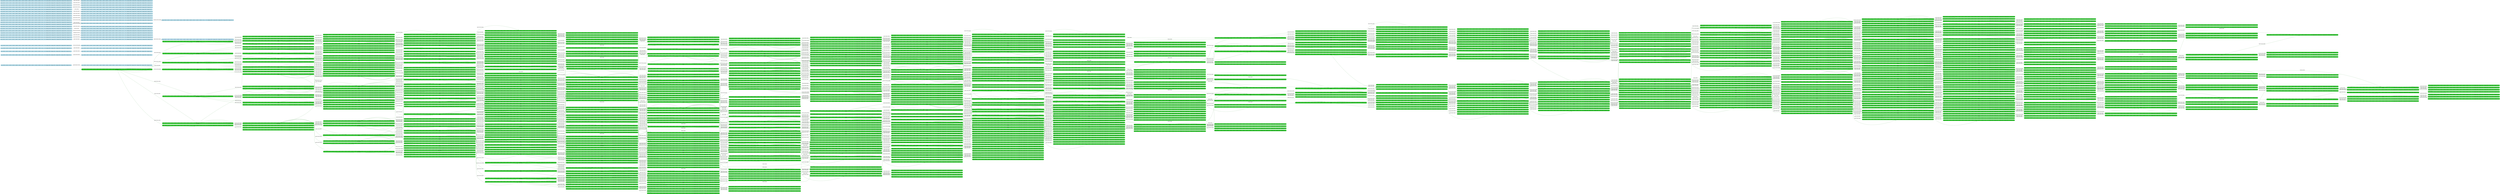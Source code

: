 digraph g {

	rankdir="LR"

	__invisible__[shape="point", color="forestgreen"]
	c0_q1[label="c0_q1 ≝ BC(0) = 0, BC(1) = 0, BC(2) = 0, BC(3) = 1, BD(0) = 0, BD(1) = 0, BD(2) = 0, BD(3) = 1, BM(0) = 0, BM(1) = 0, BM(2) = 0, BM(3) = 0, Dir = 1, PC = fermees, PE(0) = fermees, PE(1) = fermees, PE(2) = fermees, PE(3) = fermees, Pos = 0\nV=21 (CXP)", shape="box", style="rounded, filled", color="forestgreen", fillcolor="limegreen", penwidth=3] // Initial
	c1_q1[label="c1_q1 ≝ BC(0) = 1, BC(1) = 0, BC(2) = 0, BC(3) = 1, BD(0) = 0, BD(1) = 0, BD(2) = 0, BD(3) = 1, BM(0) = 0, BM(1) = 0, BM(2) = 0, BM(3) = 0, Dir = 1, PC = fermees, PE(0) = fermees, PE(1) = fermees, PE(2) = fermees, PE(3) = fermees, Pos = 0\nV=21 (CXP)", shape="box", style="rounded, filled", color="forestgreen", fillcolor="limegreen"]
	c277_q1[label="c277_q1 ≝ BC(0) = 1, BC(1) = 0, BC(2) = 0, BC(3) = 1, BD(0) = 0, BD(1) = 1, BD(2) = 0, BD(3) = 1, BM(0) = 0, BM(1) = 0, BM(2) = 0, BM(3) = 0, Dir = 1, PC = fermees, PE(0) = fermees, PE(1) = fermees, PE(2) = fermees, PE(3) = fermees, Pos = 0", shape="box", style="rounded, filled", color="forestgreen", fillcolor="limegreen"]
	c278_q1[label="c278_q1 ≝ BC(0) = 1, BC(1) = 1, BC(2) = 0, BC(3) = 1, BD(0) = 0, BD(1) = 0, BD(2) = 0, BD(3) = 1, BM(0) = 0, BM(1) = 0, BM(2) = 0, BM(3) = 0, Dir = 1, PC = fermees, PE(0) = fermees, PE(1) = fermees, PE(2) = fermees, PE(3) = fermees, Pos = 0", shape="box", style="rounded, filled", color="forestgreen", fillcolor="limegreen"]
	c273_q1[label="c273_q1 ≝ BC(0) = 1, BC(1) = 0, BC(2) = 0, BC(3) = 1, BD(0) = 0, BD(1) = 0, BD(2) = 0, BD(3) = 1, BM(0) = 0, BM(1) = 1, BM(2) = 0, BM(3) = 0, Dir = 1, PC = fermees, PE(0) = fermees, PE(1) = fermees, PE(2) = fermees, PE(3) = fermees, Pos = 0\nV=20", shape="box", style="rounded, filled", color="forestgreen", fillcolor="limegreen"]
	c404_q1[label="c404_q1 ≝ BC(0) = 1, BC(1) = 0, BC(2) = 0, BC(3) = 1, BD(0) = 0, BD(1) = 1, BD(2) = 0, BD(3) = 1, BM(0) = 0, BM(1) = 1, BM(2) = 0, BM(3) = 0, Dir = 1, PC = fermees, PE(0) = fermees, PE(1) = fermees, PE(2) = fermees, PE(3) = fermees, Pos = 0", shape="box", style="rounded, filled", color="forestgreen", fillcolor="limegreen"]
	c405_q1[label="c405_q1 ≝ BC(0) = 1, BC(1) = 1, BC(2) = 0, BC(3) = 1, BD(0) = 0, BD(1) = 0, BD(2) = 0, BD(3) = 1, BM(0) = 0, BM(1) = 1, BM(2) = 0, BM(3) = 0, Dir = 1, PC = fermees, PE(0) = fermees, PE(1) = fermees, PE(2) = fermees, PE(3) = fermees, Pos = 0", shape="box", style="rounded, filled", color="forestgreen", fillcolor="limegreen"]
	c406_q1[label="c406_q1 ≝ BC(0) = 1, BC(1) = 0, BC(2) = 0, BC(3) = 1, BD(0) = 0, BD(1) = 0, BD(2) = 0, BD(3) = 1, BM(0) = 1, BM(1) = 1, BM(2) = 0, BM(3) = 0, Dir = 1, PC = fermees, PE(0) = fermees, PE(1) = fermees, PE(2) = fermees, PE(3) = fermees, Pos = 0", shape="box", style="rounded, filled", color="forestgreen", fillcolor="limegreen"]
	c269_q0[label="c269_q0 ≝ BC(0) = 1, BC(1) = 0, BC(2) = 0, BC(3) = 1, BD(0) = 0, BD(1) = 0, BD(2) = 0, BD(3) = 1, BM(0) = 0, BM(1) = 1, BM(2) = 0, BM(3) = 0, Dir = 1, PC = fermees, PE(0) = ouvertes, PE(1) = fermees, PE(2) = fermees, PE(3) = fermees, Pos = 0\nV=19", shape="box", style="rounded, filled", color="forestgreen", fillcolor="limegreen"]
	c401_q0[label="c401_q0 ≝ BC(0) = 1, BC(1) = 0, BC(2) = 0, BC(3) = 1, BD(0) = 0, BD(1) = 0, BD(2) = 1, BD(3) = 1, BM(0) = 0, BM(1) = 1, BM(2) = 0, BM(3) = 0, Dir = 1, PC = fermees, PE(0) = ouvertes, PE(1) = fermees, PE(2) = fermees, PE(3) = fermees, Pos = 0", shape="box", style="rounded, filled", color="forestgreen", fillcolor="limegreen"]
	c402_q0[label="c402_q0 ≝ BC(0) = 1, BC(1) = 0, BC(2) = 1, BC(3) = 1, BD(0) = 0, BD(1) = 0, BD(2) = 0, BD(3) = 1, BM(0) = 0, BM(1) = 1, BM(2) = 0, BM(3) = 0, Dir = 1, PC = fermees, PE(0) = ouvertes, PE(1) = fermees, PE(2) = fermees, PE(3) = fermees, Pos = 0", shape="box", style="rounded, filled", color="forestgreen", fillcolor="limegreen"]
	c403_q0[label="c403_q0 ≝ BC(0) = 1, BC(1) = 0, BC(2) = 0, BC(3) = 1, BD(0) = 0, BD(1) = 0, BD(2) = 0, BD(3) = 1, BM(0) = 1, BM(1) = 1, BM(2) = 0, BM(3) = 0, Dir = 1, PC = fermees, PE(0) = ouvertes, PE(1) = fermees, PE(2) = fermees, PE(3) = fermees, Pos = 0\nV=20", shape="box", style="rounded, filled", color="forestgreen", fillcolor="limegreen"]
	c863_q0[label="c863_q0 ≝ BC(0) = 1, BC(1) = 0, BC(2) = 0, BC(3) = 1, BD(0) = 0, BD(1) = 0, BD(2) = 1, BD(3) = 1, BM(0) = 1, BM(1) = 1, BM(2) = 0, BM(3) = 0, Dir = 1, PC = fermees, PE(0) = ouvertes, PE(1) = fermees, PE(2) = fermees, PE(3) = fermees, Pos = 0", shape="box", style="rounded, filled", color="forestgreen", fillcolor="limegreen"]
	c864_q0[label="c864_q0 ≝ BC(0) = 1, BC(1) = 0, BC(2) = 1, BC(3) = 1, BD(0) = 0, BD(1) = 0, BD(2) = 0, BD(3) = 1, BM(0) = 1, BM(1) = 1, BM(2) = 0, BM(3) = 0, Dir = 1, PC = fermees, PE(0) = ouvertes, PE(1) = fermees, PE(2) = fermees, PE(3) = fermees, Pos = 0", shape="box", style="rounded, filled", color="forestgreen", fillcolor="limegreen"]
	c865_q0[label="c865_q0 ≝ BC(0) = 1, BC(1) = 0, BC(2) = 0, BC(3) = 1, BD(0) = 0, BD(1) = 0, BD(2) = 0, BD(3) = 1, BM(0) = 1, BM(1) = 1, BM(2) = 1, BM(3) = 0, Dir = 1, PC = fermees, PE(0) = ouvertes, PE(1) = fermees, PE(2) = fermees, PE(3) = fermees, Pos = 0", shape="box", style="rounded, filled", color="forestgreen", fillcolor="limegreen"]
	c555_q4[label="c555_q4 ≝ BC(0) = 1, BC(1) = 0, BC(2) = 0, BC(3) = 1, BD(0) = 0, BD(1) = 0, BD(2) = 0, BD(3) = 1, BM(0) = 1, BM(1) = 1, BM(2) = 0, BM(3) = 0, Dir = 1, PC = ouvertes, PE(0) = ouvertes, PE(1) = fermees, PE(2) = fermees, PE(3) = fermees, Pos = 0\nV=19", shape="box", style="rounded, filled", color="forestgreen", fillcolor="limegreen"]
	c860_q4[label="c860_q4 ≝ BC(0) = 1, BC(1) = 0, BC(2) = 0, BC(3) = 1, BD(0) = 0, BD(1) = 1, BD(2) = 0, BD(3) = 1, BM(0) = 1, BM(1) = 1, BM(2) = 0, BM(3) = 0, Dir = 1, PC = ouvertes, PE(0) = ouvertes, PE(1) = fermees, PE(2) = fermees, PE(3) = fermees, Pos = 0", shape="box", style="rounded, filled", color="forestgreen", fillcolor="limegreen"]
	c861_q4[label="c861_q4 ≝ BC(0) = 1, BC(1) = 1, BC(2) = 0, BC(3) = 1, BD(0) = 0, BD(1) = 0, BD(2) = 0, BD(3) = 1, BM(0) = 1, BM(1) = 1, BM(2) = 0, BM(3) = 0, Dir = 1, PC = ouvertes, PE(0) = ouvertes, PE(1) = fermees, PE(2) = fermees, PE(3) = fermees, Pos = 0", shape="box", style="rounded, filled", color="forestgreen", fillcolor="limegreen"]
	c862_q4[label="c862_q4 ≝ BC(0) = 1, BC(1) = 0, BC(2) = 0, BC(3) = 1, BD(0) = 0, BD(1) = 0, BD(2) = 0, BD(3) = 1, BM(0) = 1, BM(1) = 1, BM(2) = 1, BM(3) = 0, Dir = 1, PC = ouvertes, PE(0) = ouvertes, PE(1) = fermees, PE(2) = fermees, PE(3) = fermees, Pos = 0\nV=20", shape="box", style="rounded, filled", color="forestgreen", fillcolor="limegreen"]
	c1007_q4[label="c1007_q4 ≝ BC(0) = 1, BC(1) = 0, BC(2) = 0, BC(3) = 1, BD(0) = 0, BD(1) = 1, BD(2) = 0, BD(3) = 1, BM(0) = 1, BM(1) = 1, BM(2) = 1, BM(3) = 0, Dir = 1, PC = ouvertes, PE(0) = ouvertes, PE(1) = fermees, PE(2) = fermees, PE(3) = fermees, Pos = 0", shape="box", style="rounded, filled", color="forestgreen", fillcolor="limegreen"]
	c1008_q4[label="c1008_q4 ≝ BC(0) = 1, BC(1) = 1, BC(2) = 0, BC(3) = 1, BD(0) = 0, BD(1) = 0, BD(2) = 0, BD(3) = 1, BM(0) = 1, BM(1) = 1, BM(2) = 1, BM(3) = 0, Dir = 1, PC = ouvertes, PE(0) = ouvertes, PE(1) = fermees, PE(2) = fermees, PE(3) = fermees, Pos = 0", shape="box", style="rounded, filled", color="forestgreen", fillcolor="limegreen"]
	c859_q0[label="c859_q0 ≝ BC(0) = 1, BC(1) = 0, BC(2) = 0, BC(3) = 1, BD(0) = 0, BD(1) = 0, BD(2) = 0, BD(3) = 1, BM(0) = 1, BM(1) = 1, BM(2) = 1, BM(3) = 0, Dir = 1, PC = refermees, PE(0) = ouvertes, PE(1) = fermees, PE(2) = fermees, PE(3) = fermees, Pos = 0\nV=19", shape="box", style="rounded, filled", color="forestgreen", fillcolor="limegreen"]
	c1005_q0[label="c1005_q0 ≝ BC(0) = 1, BC(1) = 0, BC(2) = 0, BC(3) = 1, BD(0) = 0, BD(1) = 0, BD(2) = 1, BD(3) = 1, BM(0) = 1, BM(1) = 1, BM(2) = 1, BM(3) = 0, Dir = 1, PC = refermees, PE(0) = ouvertes, PE(1) = fermees, PE(2) = fermees, PE(3) = fermees, Pos = 0", shape="box", style="rounded, filled", color="forestgreen", fillcolor="limegreen"]
	c1006_q0[label="c1006_q0 ≝ BC(0) = 1, BC(1) = 0, BC(2) = 1, BC(3) = 1, BD(0) = 0, BD(1) = 0, BD(2) = 0, BD(3) = 1, BM(0) = 1, BM(1) = 1, BM(2) = 1, BM(3) = 0, Dir = 1, PC = refermees, PE(0) = ouvertes, PE(1) = fermees, PE(2) = fermees, PE(3) = fermees, Pos = 0", shape="box", style="rounded, filled", color="forestgreen", fillcolor="limegreen"]
	c856_q2[label="c856_q2 ≝ BC(0) = 1, BC(1) = 0, BC(2) = 0, BC(3) = 1, BD(0) = 0, BD(1) = 0, BD(2) = 0, BD(3) = 1, BM(0) = 1, BM(1) = 1, BM(2) = 1, BM(3) = 0, Dir = 1, PC = refermees, PE(0) = fermees, PE(1) = fermees, PE(2) = fermees, PE(3) = fermees, Pos = 0\nV=18", shape="box", style="rounded, filled", color="forestgreen", fillcolor="limegreen"]
	c1003_q2[label="c1003_q2 ≝ BC(0) = 1, BC(1) = 0, BC(2) = 0, BC(3) = 1, BD(0) = 0, BD(1) = 0, BD(2) = 1, BD(3) = 1, BM(0) = 1, BM(1) = 1, BM(2) = 1, BM(3) = 0, Dir = 1, PC = refermees, PE(0) = fermees, PE(1) = fermees, PE(2) = fermees, PE(3) = fermees, Pos = 0", shape="box", style="rounded, filled", color="forestgreen", fillcolor="limegreen"]
	c1004_q2[label="c1004_q2 ≝ BC(0) = 1, BC(1) = 1, BC(2) = 0, BC(3) = 1, BD(0) = 0, BD(1) = 0, BD(2) = 0, BD(3) = 1, BM(0) = 1, BM(1) = 1, BM(2) = 1, BM(3) = 0, Dir = 1, PC = refermees, PE(0) = fermees, PE(1) = fermees, PE(2) = fermees, PE(3) = fermees, Pos = 0", shape="box", style="rounded, filled", color="forestgreen", fillcolor="limegreen"]
	c713_q1[label="c713_q1 ≝ BC(0) = 1, BC(1) = 0, BC(2) = 0, BC(3) = 1, BD(0) = 0, BD(1) = 0, BD(2) = 0, BD(3) = 1, BM(0) = 1, BM(1) = 0, BM(2) = 1, BM(3) = 0, Dir = 1, PC = fermees, PE(0) = fermees, PE(1) = fermees, PE(2) = fermees, PE(3) = fermees, Pos = 1\nV=16", shape="box", style="rounded, filled", color="forestgreen", fillcolor="limegreen"]
	c851_q1[label="c851_q1 ≝ BC(0) = 1, BC(1) = 0, BC(2) = 0, BC(3) = 1, BD(0) = 0, BD(1) = 1, BD(2) = 0, BD(3) = 1, BM(0) = 1, BM(1) = 0, BM(2) = 1, BM(3) = 0, Dir = 1, PC = fermees, PE(0) = fermees, PE(1) = fermees, PE(2) = fermees, PE(3) = fermees, Pos = 1", shape="box", style="rounded, filled", color="forestgreen", fillcolor="limegreen"]
	c852_q1[label="c852_q1 ≝ BC(0) = 1, BC(1) = 1, BC(2) = 0, BC(3) = 1, BD(0) = 0, BD(1) = 0, BD(2) = 0, BD(3) = 1, BM(0) = 1, BM(1) = 0, BM(2) = 1, BM(3) = 0, Dir = 1, PC = fermees, PE(0) = fermees, PE(1) = fermees, PE(2) = fermees, PE(3) = fermees, Pos = 1", shape="box", style="rounded, filled", color="forestgreen", fillcolor="limegreen"]
	c853_q1[label="c853_q1 ≝ BC(0) = 1, BC(1) = 0, BC(2) = 0, BC(3) = 1, BD(0) = 0, BD(1) = 0, BD(2) = 0, BD(3) = 1, BM(0) = 1, BM(1) = 1, BM(2) = 1, BM(3) = 0, Dir = 1, PC = fermees, PE(0) = fermees, PE(1) = fermees, PE(2) = fermees, PE(3) = fermees, Pos = 1", shape="box", style="rounded, filled", color="forestgreen", fillcolor="limegreen"]
	c709_q0[label="c709_q0 ≝ BC(0) = 1, BC(1) = 0, BC(2) = 0, BC(3) = 1, BD(0) = 0, BD(1) = 0, BD(2) = 0, BD(3) = 1, BM(0) = 1, BM(1) = 0, BM(2) = 1, BM(3) = 0, Dir = 1, PC = fermees, PE(0) = fermees, PE(1) = ouvertes, PE(2) = fermees, PE(3) = fermees, Pos = 1\nV=15", shape="box", style="rounded, filled", color="forestgreen", fillcolor="limegreen"]
	c848_q0[label="c848_q0 ≝ BC(0) = 1, BC(1) = 0, BC(2) = 0, BC(3) = 1, BD(0) = 0, BD(1) = 1, BD(2) = 0, BD(3) = 1, BM(0) = 1, BM(1) = 0, BM(2) = 1, BM(3) = 0, Dir = 1, PC = fermees, PE(0) = fermees, PE(1) = ouvertes, PE(2) = fermees, PE(3) = fermees, Pos = 1", shape="box", style="rounded, filled", color="forestgreen", fillcolor="limegreen"]
	c849_q0[label="c849_q0 ≝ BC(0) = 1, BC(1) = 1, BC(2) = 0, BC(3) = 1, BD(0) = 0, BD(1) = 0, BD(2) = 0, BD(3) = 1, BM(0) = 1, BM(1) = 0, BM(2) = 1, BM(3) = 0, Dir = 1, PC = fermees, PE(0) = fermees, PE(1) = ouvertes, PE(2) = fermees, PE(3) = fermees, Pos = 1", shape="box", style="rounded, filled", color="forestgreen", fillcolor="limegreen"]
	c850_q0[label="c850_q0 ≝ BC(0) = 1, BC(1) = 0, BC(2) = 0, BC(3) = 1, BD(0) = 0, BD(1) = 0, BD(2) = 0, BD(3) = 1, BM(0) = 1, BM(1) = 1, BM(2) = 1, BM(3) = 0, Dir = 1, PC = fermees, PE(0) = fermees, PE(1) = ouvertes, PE(2) = fermees, PE(3) = fermees, Pos = 1", shape="box", style="rounded, filled", color="forestgreen", fillcolor="limegreen"]
	c385_q4[label="c385_q4 ≝ BC(0) = 1, BC(1) = 0, BC(2) = 0, BC(3) = 1, BD(0) = 0, BD(1) = 0, BD(2) = 0, BD(3) = 1, BM(0) = 1, BM(1) = 0, BM(2) = 1, BM(3) = 0, Dir = 1, PC = ouvertes, PE(0) = fermees, PE(1) = ouvertes, PE(2) = fermees, PE(3) = fermees, Pos = 1\nV=14", shape="box", style="rounded, filled", color="forestgreen", fillcolor="limegreen"]
	c845_q4[label="c845_q4 ≝ BC(0) = 1, BC(1) = 0, BC(2) = 0, BC(3) = 1, BD(0) = 0, BD(1) = 0, BD(2) = 1, BD(3) = 1, BM(0) = 1, BM(1) = 0, BM(2) = 1, BM(3) = 0, Dir = 1, PC = ouvertes, PE(0) = fermees, PE(1) = ouvertes, PE(2) = fermees, PE(3) = fermees, Pos = 1", shape="box", style="rounded, filled", color="forestgreen", fillcolor="limegreen"]
	c846_q4[label="c846_q4 ≝ BC(0) = 1, BC(1) = 1, BC(2) = 0, BC(3) = 1, BD(0) = 0, BD(1) = 0, BD(2) = 0, BD(3) = 1, BM(0) = 1, BM(1) = 0, BM(2) = 1, BM(3) = 0, Dir = 1, PC = ouvertes, PE(0) = fermees, PE(1) = ouvertes, PE(2) = fermees, PE(3) = fermees, Pos = 1", shape="box", style="rounded, filled", color="forestgreen", fillcolor="limegreen"]
	c847_q4[label="c847_q4 ≝ BC(0) = 1, BC(1) = 0, BC(2) = 0, BC(3) = 1, BD(0) = 0, BD(1) = 0, BD(2) = 0, BD(3) = 1, BM(0) = 1, BM(1) = 1, BM(2) = 1, BM(3) = 0, Dir = 1, PC = ouvertes, PE(0) = fermees, PE(1) = ouvertes, PE(2) = fermees, PE(3) = fermees, Pos = 1", shape="box", style="rounded, filled", color="forestgreen", fillcolor="limegreen"]
	c382_q0[label="c382_q0 ≝ BC(0) = 1, BC(1) = 0, BC(2) = 0, BC(3) = 1, BD(0) = 0, BD(1) = 0, BD(2) = 0, BD(3) = 1, BM(0) = 1, BM(1) = 0, BM(2) = 1, BM(3) = 0, Dir = 1, PC = refermees, PE(0) = fermees, PE(1) = ouvertes, PE(2) = fermees, PE(3) = fermees, Pos = 1\nV=13", shape="box", style="rounded, filled", color="forestgreen", fillcolor="limegreen"]
	c842_q0[label="c842_q0 ≝ BC(0) = 1, BC(1) = 0, BC(2) = 0, BC(3) = 1, BD(0) = 0, BD(1) = 1, BD(2) = 0, BD(3) = 1, BM(0) = 1, BM(1) = 0, BM(2) = 1, BM(3) = 0, Dir = 1, PC = refermees, PE(0) = fermees, PE(1) = ouvertes, PE(2) = fermees, PE(3) = fermees, Pos = 1", shape="box", style="rounded, filled", color="forestgreen", fillcolor="limegreen"]
	c843_q0[label="c843_q0 ≝ BC(0) = 1, BC(1) = 1, BC(2) = 0, BC(3) = 1, BD(0) = 0, BD(1) = 0, BD(2) = 0, BD(3) = 1, BM(0) = 1, BM(1) = 0, BM(2) = 1, BM(3) = 0, Dir = 1, PC = refermees, PE(0) = fermees, PE(1) = ouvertes, PE(2) = fermees, PE(3) = fermees, Pos = 1", shape="box", style="rounded, filled", color="forestgreen", fillcolor="limegreen"]
	c844_q0[label="c844_q0 ≝ BC(0) = 1, BC(1) = 0, BC(2) = 0, BC(3) = 1, BD(0) = 0, BD(1) = 0, BD(2) = 0, BD(3) = 1, BM(0) = 1, BM(1) = 1, BM(2) = 1, BM(3) = 0, Dir = 1, PC = refermees, PE(0) = fermees, PE(1) = ouvertes, PE(2) = fermees, PE(3) = fermees, Pos = 1", shape="box", style="rounded, filled", color="forestgreen", fillcolor="limegreen"]
	c702_q2[label="c702_q2 ≝ BC(0) = 1, BC(1) = 0, BC(2) = 0, BC(3) = 1, BD(0) = 0, BD(1) = 0, BD(2) = 0, BD(3) = 1, BM(0) = 1, BM(1) = 0, BM(2) = 1, BM(3) = 0, Dir = 1, PC = refermees, PE(0) = fermees, PE(1) = fermees, PE(2) = fermees, PE(3) = fermees, Pos = 1\nV=12", shape="box", style="rounded, filled", color="forestgreen", fillcolor="limegreen"]
	c839_q2[label="c839_q2 ≝ BC(0) = 1, BC(1) = 0, BC(2) = 0, BC(3) = 1, BD(0) = 0, BD(1) = 1, BD(2) = 0, BD(3) = 1, BM(0) = 1, BM(1) = 0, BM(2) = 1, BM(3) = 0, Dir = 1, PC = refermees, PE(0) = fermees, PE(1) = fermees, PE(2) = fermees, PE(3) = fermees, Pos = 1", shape="box", style="rounded, filled", color="forestgreen", fillcolor="limegreen"]
	c840_q2[label="c840_q2 ≝ BC(0) = 1, BC(1) = 1, BC(2) = 0, BC(3) = 1, BD(0) = 0, BD(1) = 0, BD(2) = 0, BD(3) = 1, BM(0) = 1, BM(1) = 0, BM(2) = 1, BM(3) = 0, Dir = 1, PC = refermees, PE(0) = fermees, PE(1) = fermees, PE(2) = fermees, PE(3) = fermees, Pos = 1", shape="box", style="rounded, filled", color="forestgreen", fillcolor="limegreen"]
	c841_q2[label="c841_q2 ≝ BC(0) = 1, BC(1) = 0, BC(2) = 0, BC(3) = 1, BD(0) = 0, BD(1) = 0, BD(2) = 0, BD(3) = 1, BM(0) = 1, BM(1) = 1, BM(2) = 1, BM(3) = 0, Dir = 1, PC = refermees, PE(0) = fermees, PE(1) = fermees, PE(2) = fermees, PE(3) = fermees, Pos = 1", shape="box", style="rounded, filled", color="forestgreen", fillcolor="limegreen"]
	c586_q1[label="c586_q1 ≝ BC(0) = 1, BC(1) = 0, BC(2) = 0, BC(3) = 1, BD(0) = 0, BD(1) = 0, BD(2) = 0, BD(3) = 1, BM(0) = 1, BM(1) = 0, BM(2) = 0, BM(3) = 0, Dir = 1, PC = fermees, PE(0) = fermees, PE(1) = fermees, PE(2) = fermees, PE(3) = fermees, Pos = 2\nV=12", shape="box", style="rounded, filled", color="forestgreen", fillcolor="limegreen"]
	c698_q1[label="c698_q1 ≝ BC(0) = 1, BC(1) = 0, BC(2) = 0, BC(3) = 1, BD(0) = 0, BD(1) = 1, BD(2) = 0, BD(3) = 1, BM(0) = 1, BM(1) = 0, BM(2) = 0, BM(3) = 0, Dir = 1, PC = fermees, PE(0) = fermees, PE(1) = fermees, PE(2) = fermees, PE(3) = fermees, Pos = 2\nV=11", shape="box", style="rounded, filled", color="forestgreen", fillcolor="limegreen"]
	c836_q1[label="c836_q1 ≝ BC(0) = 1, BC(1) = 0, BC(2) = 0, BC(3) = 1, BD(0) = 0, BD(1) = 1, BD(2) = 1, BD(3) = 1, BM(0) = 1, BM(1) = 0, BM(2) = 0, BM(3) = 0, Dir = 1, PC = fermees, PE(0) = fermees, PE(1) = fermees, PE(2) = fermees, PE(3) = fermees, Pos = 2", shape="box", style="rounded, filled", color="forestgreen", fillcolor="limegreen"]
	c837_q1[label="c837_q1 ≝ BC(0) = 1, BC(1) = 1, BC(2) = 0, BC(3) = 1, BD(0) = 0, BD(1) = 1, BD(2) = 0, BD(3) = 1, BM(0) = 1, BM(1) = 0, BM(2) = 0, BM(3) = 0, Dir = 1, PC = fermees, PE(0) = fermees, PE(1) = fermees, PE(2) = fermees, PE(3) = fermees, Pos = 2", shape="box", style="rounded, filled", color="forestgreen", fillcolor="limegreen"]
	c838_q1[label="c838_q1 ≝ BC(0) = 1, BC(1) = 0, BC(2) = 0, BC(3) = 1, BD(0) = 0, BD(1) = 1, BD(2) = 0, BD(3) = 1, BM(0) = 1, BM(1) = 1, BM(2) = 0, BM(3) = 0, Dir = 1, PC = fermees, PE(0) = fermees, PE(1) = fermees, PE(2) = fermees, PE(3) = fermees, Pos = 2", shape="box", style="rounded, filled", color="forestgreen", fillcolor="limegreen"]
	c694_q0[label="c694_q0 ≝ BC(0) = 1, BC(1) = 0, BC(2) = 0, BC(3) = 1, BD(0) = 0, BD(1) = 1, BD(2) = 0, BD(3) = 1, BM(0) = 1, BM(1) = 0, BM(2) = 0, BM(3) = 0, Dir = 1, PC = fermees, PE(0) = fermees, PE(1) = fermees, PE(2) = ouvertes, PE(3) = fermees, Pos = 2\nV=10", shape="box", style="rounded, filled", color="forestgreen", fillcolor="limegreen"]
	c833_q0[label="c833_q0 ≝ BC(0) = 1, BC(1) = 0, BC(2) = 0, BC(3) = 1, BD(0) = 0, BD(1) = 1, BD(2) = 1, BD(3) = 1, BM(0) = 1, BM(1) = 0, BM(2) = 0, BM(3) = 0, Dir = 1, PC = fermees, PE(0) = fermees, PE(1) = fermees, PE(2) = ouvertes, PE(3) = fermees, Pos = 2", shape="box", style="rounded, filled", color="forestgreen", fillcolor="limegreen"]
	c834_q0[label="c834_q0 ≝ BC(0) = 1, BC(1) = 0, BC(2) = 1, BC(3) = 1, BD(0) = 0, BD(1) = 1, BD(2) = 0, BD(3) = 1, BM(0) = 1, BM(1) = 0, BM(2) = 0, BM(3) = 0, Dir = 1, PC = fermees, PE(0) = fermees, PE(1) = fermees, PE(2) = ouvertes, PE(3) = fermees, Pos = 2", shape="box", style="rounded, filled", color="forestgreen", fillcolor="limegreen"]
	c835_q0[label="c835_q0 ≝ BC(0) = 1, BC(1) = 0, BC(2) = 0, BC(3) = 1, BD(0) = 0, BD(1) = 1, BD(2) = 0, BD(3) = 1, BM(0) = 1, BM(1) = 0, BM(2) = 1, BM(3) = 0, Dir = 1, PC = fermees, PE(0) = fermees, PE(1) = fermees, PE(2) = ouvertes, PE(3) = fermees, Pos = 2", shape="box", style="rounded, filled", color="forestgreen", fillcolor="limegreen"]
	c690_q4[label="c690_q4 ≝ BC(0) = 1, BC(1) = 0, BC(2) = 0, BC(3) = 1, BD(0) = 0, BD(1) = 1, BD(2) = 0, BD(3) = 1, BM(0) = 1, BM(1) = 0, BM(2) = 0, BM(3) = 0, Dir = 1, PC = ouvertes, PE(0) = fermees, PE(1) = fermees, PE(2) = ouvertes, PE(3) = fermees, Pos = 2\nV=9", shape="box", style="rounded, filled", color="forestgreen", fillcolor="limegreen"]
	c830_q4[label="c830_q4 ≝ BC(0) = 1, BC(1) = 0, BC(2) = 0, BC(3) = 1, BD(0) = 0, BD(1) = 1, BD(2) = 1, BD(3) = 1, BM(0) = 1, BM(1) = 0, BM(2) = 0, BM(3) = 0, Dir = 1, PC = ouvertes, PE(0) = fermees, PE(1) = fermees, PE(2) = ouvertes, PE(3) = fermees, Pos = 2", shape="box", style="rounded, filled", color="forestgreen", fillcolor="limegreen"]
	c831_q4[label="c831_q4 ≝ BC(0) = 1, BC(1) = 1, BC(2) = 0, BC(3) = 1, BD(0) = 0, BD(1) = 1, BD(2) = 0, BD(3) = 1, BM(0) = 1, BM(1) = 0, BM(2) = 0, BM(3) = 0, Dir = 1, PC = ouvertes, PE(0) = fermees, PE(1) = fermees, PE(2) = ouvertes, PE(3) = fermees, Pos = 2", shape="box", style="rounded, filled", color="forestgreen", fillcolor="limegreen"]
	c832_q4[label="c832_q4 ≝ BC(0) = 1, BC(1) = 0, BC(2) = 0, BC(3) = 1, BD(0) = 0, BD(1) = 1, BD(2) = 0, BD(3) = 1, BM(0) = 1, BM(1) = 1, BM(2) = 0, BM(3) = 0, Dir = 1, PC = ouvertes, PE(0) = fermees, PE(1) = fermees, PE(2) = ouvertes, PE(3) = fermees, Pos = 2", shape="box", style="rounded, filled", color="forestgreen", fillcolor="limegreen"]
	c686_q0[label="c686_q0 ≝ BC(0) = 1, BC(1) = 0, BC(2) = 0, BC(3) = 1, BD(0) = 0, BD(1) = 1, BD(2) = 0, BD(3) = 1, BM(0) = 1, BM(1) = 0, BM(2) = 0, BM(3) = 0, Dir = 1, PC = refermees, PE(0) = fermees, PE(1) = fermees, PE(2) = ouvertes, PE(3) = fermees, Pos = 2\nV=8", shape="box", style="rounded, filled", color="forestgreen", fillcolor="limegreen"]
	c827_q0[label="c827_q0 ≝ BC(0) = 1, BC(1) = 0, BC(2) = 0, BC(3) = 1, BD(0) = 0, BD(1) = 1, BD(2) = 1, BD(3) = 1, BM(0) = 1, BM(1) = 0, BM(2) = 0, BM(3) = 0, Dir = 1, PC = refermees, PE(0) = fermees, PE(1) = fermees, PE(2) = ouvertes, PE(3) = fermees, Pos = 2", shape="box", style="rounded, filled", color="forestgreen", fillcolor="limegreen"]
	c828_q0[label="c828_q0 ≝ BC(0) = 1, BC(1) = 0, BC(2) = 1, BC(3) = 1, BD(0) = 0, BD(1) = 1, BD(2) = 0, BD(3) = 1, BM(0) = 1, BM(1) = 0, BM(2) = 0, BM(3) = 0, Dir = 1, PC = refermees, PE(0) = fermees, PE(1) = fermees, PE(2) = ouvertes, PE(3) = fermees, Pos = 2", shape="box", style="rounded, filled", color="forestgreen", fillcolor="limegreen"]
	c829_q0[label="c829_q0 ≝ BC(0) = 1, BC(1) = 0, BC(2) = 0, BC(3) = 1, BD(0) = 0, BD(1) = 1, BD(2) = 0, BD(3) = 1, BM(0) = 1, BM(1) = 0, BM(2) = 1, BM(3) = 0, Dir = 1, PC = refermees, PE(0) = fermees, PE(1) = fermees, PE(2) = ouvertes, PE(3) = fermees, Pos = 2", shape="box", style="rounded, filled", color="forestgreen", fillcolor="limegreen"]
	c341_q2[label="c341_q2 ≝ BC(0) = 1, BC(1) = 0, BC(2) = 0, BC(3) = 1, BD(0) = 0, BD(1) = 1, BD(2) = 0, BD(3) = 1, BM(0) = 1, BM(1) = 0, BM(2) = 0, BM(3) = 0, Dir = 1, PC = refermees, PE(0) = fermees, PE(1) = fermees, PE(2) = fermees, PE(3) = fermees, Pos = 2\nV=7", shape="box", style="rounded, filled", color="forestgreen", fillcolor="limegreen"]
	c799_q2[label="c799_q2 ≝ BC(0) = 1, BC(1) = 0, BC(2) = 0, BC(3) = 1, BD(0) = 0, BD(1) = 1, BD(2) = 1, BD(3) = 1, BM(0) = 1, BM(1) = 0, BM(2) = 0, BM(3) = 0, Dir = 1, PC = refermees, PE(0) = fermees, PE(1) = fermees, PE(2) = fermees, PE(3) = fermees, Pos = 2", shape="box", style="rounded, filled", color="forestgreen", fillcolor="limegreen"]
	c800_q2[label="c800_q2 ≝ BC(0) = 1, BC(1) = 0, BC(2) = 1, BC(3) = 1, BD(0) = 0, BD(1) = 1, BD(2) = 0, BD(3) = 1, BM(0) = 1, BM(1) = 0, BM(2) = 0, BM(3) = 0, Dir = 1, PC = refermees, PE(0) = fermees, PE(1) = fermees, PE(2) = fermees, PE(3) = fermees, Pos = 2", shape="box", style="rounded, filled", color="forestgreen", fillcolor="limegreen"]
	c801_q2[label="c801_q2 ≝ BC(0) = 1, BC(1) = 0, BC(2) = 0, BC(3) = 1, BD(0) = 0, BD(1) = 1, BD(2) = 0, BD(3) = 1, BM(0) = 1, BM(1) = 0, BM(2) = 1, BM(3) = 0, Dir = 1, PC = refermees, PE(0) = fermees, PE(1) = fermees, PE(2) = fermees, PE(3) = fermees, Pos = 2", shape="box", style="rounded, filled", color="forestgreen", fillcolor="limegreen"]
	c655_q1[label="c655_q1 ≝ BC(0) = 1, BC(1) = 0, BC(2) = 0, BC(3) = 0, BD(0) = 0, BD(1) = 1, BD(2) = 0, BD(3) = 1, BM(0) = 1, BM(1) = 0, BM(2) = 0, BM(3) = 0, Dir = 1, PC = fermees, PE(0) = fermees, PE(1) = fermees, PE(2) = fermees, PE(3) = fermees, Pos = 3\nV=6", shape="box", style="rounded, filled", color="forestgreen", fillcolor="limegreen"]
	c683_q1[label="c683_q1 ≝ BC(0) = 1, BC(1) = 0, BC(2) = 0, BC(3) = 0, BD(0) = 0, BD(1) = 1, BD(2) = 1, BD(3) = 1, BM(0) = 1, BM(1) = 0, BM(2) = 0, BM(3) = 0, Dir = 1, PC = fermees, PE(0) = fermees, PE(1) = fermees, PE(2) = fermees, PE(3) = fermees, Pos = 3\nV=5", shape="box", style="rounded, filled", color="forestgreen", fillcolor="limegreen"]
	c825_q1[label="c825_q1 ≝ BC(0) = 1, BC(1) = 1, BC(2) = 0, BC(3) = 0, BD(0) = 0, BD(1) = 1, BD(2) = 1, BD(3) = 1, BM(0) = 1, BM(1) = 0, BM(2) = 0, BM(3) = 0, Dir = 1, PC = fermees, PE(0) = fermees, PE(1) = fermees, PE(2) = fermees, PE(3) = fermees, Pos = 3", shape="box", style="rounded, filled", color="forestgreen", fillcolor="limegreen"]
	c826_q1[label="c826_q1 ≝ BC(0) = 1, BC(1) = 0, BC(2) = 0, BC(3) = 0, BD(0) = 0, BD(1) = 1, BD(2) = 1, BD(3) = 1, BM(0) = 1, BM(1) = 1, BM(2) = 0, BM(3) = 0, Dir = 1, PC = fermees, PE(0) = fermees, PE(1) = fermees, PE(2) = fermees, PE(3) = fermees, Pos = 3", shape="box", style="rounded, filled", color="forestgreen", fillcolor="limegreen"]
	c680_q0[label="c680_q0 ≝ BC(0) = 1, BC(1) = 0, BC(2) = 0, BC(3) = 0, BD(0) = 0, BD(1) = 1, BD(2) = 1, BD(3) = 1, BM(0) = 1, BM(1) = 0, BM(2) = 0, BM(3) = 0, Dir = 1, PC = fermees, PE(0) = fermees, PE(1) = fermees, PE(2) = fermees, PE(3) = ouvertes, Pos = 3\nV=4", shape="box", style="rounded, filled", color="forestgreen", fillcolor="limegreen"]
	c823_q0[label="c823_q0 ≝ BC(0) = 1, BC(1) = 1, BC(2) = 0, BC(3) = 0, BD(0) = 0, BD(1) = 1, BD(2) = 1, BD(3) = 1, BM(0) = 1, BM(1) = 0, BM(2) = 0, BM(3) = 0, Dir = 1, PC = fermees, PE(0) = fermees, PE(1) = fermees, PE(2) = fermees, PE(3) = ouvertes, Pos = 3", shape="box", style="rounded, filled", color="forestgreen", fillcolor="limegreen"]
	c824_q0[label="c824_q0 ≝ BC(0) = 1, BC(1) = 0, BC(2) = 0, BC(3) = 0, BD(0) = 0, BD(1) = 1, BD(2) = 1, BD(3) = 1, BM(0) = 1, BM(1) = 1, BM(2) = 0, BM(3) = 0, Dir = 1, PC = fermees, PE(0) = fermees, PE(1) = fermees, PE(2) = fermees, PE(3) = ouvertes, Pos = 3", shape="box", style="rounded, filled", color="forestgreen", fillcolor="limegreen"]
	c677_q4[label="c677_q4 ≝ BC(0) = 1, BC(1) = 0, BC(2) = 0, BC(3) = 0, BD(0) = 0, BD(1) = 1, BD(2) = 1, BD(3) = 1, BM(0) = 1, BM(1) = 0, BM(2) = 0, BM(3) = 0, Dir = 1, PC = ouvertes, PE(0) = fermees, PE(1) = fermees, PE(2) = fermees, PE(3) = ouvertes, Pos = 3\nV=3", shape="box", style="rounded, filled", color="forestgreen", fillcolor="limegreen"]
	c821_q4[label="c821_q4 ≝ BC(0) = 1, BC(1) = 0, BC(2) = 1, BC(3) = 0, BD(0) = 0, BD(1) = 1, BD(2) = 1, BD(3) = 1, BM(0) = 1, BM(1) = 0, BM(2) = 0, BM(3) = 0, Dir = 1, PC = ouvertes, PE(0) = fermees, PE(1) = fermees, PE(2) = fermees, PE(3) = ouvertes, Pos = 3", shape="box", style="rounded, filled", color="forestgreen", fillcolor="limegreen"]
	c822_q4[label="c822_q4 ≝ BC(0) = 1, BC(1) = 0, BC(2) = 0, BC(3) = 0, BD(0) = 0, BD(1) = 1, BD(2) = 1, BD(3) = 1, BM(0) = 1, BM(1) = 0, BM(2) = 1, BM(3) = 0, Dir = 1, PC = ouvertes, PE(0) = fermees, PE(1) = fermees, PE(2) = fermees, PE(3) = ouvertes, Pos = 3", shape="box", style="rounded, filled", color="forestgreen", fillcolor="limegreen"]
	c674_q0[label="c674_q0 ≝ BC(0) = 1, BC(1) = 0, BC(2) = 0, BC(3) = 0, BD(0) = 0, BD(1) = 1, BD(2) = 1, BD(3) = 1, BM(0) = 1, BM(1) = 0, BM(2) = 0, BM(3) = 0, Dir = 1, PC = refermees, PE(0) = fermees, PE(1) = fermees, PE(2) = fermees, PE(3) = ouvertes, Pos = 3\nV=2", shape="box", style="rounded, filled", color="forestgreen", fillcolor="limegreen"]
	c819_q0[label="c819_q0 ≝ BC(0) = 1, BC(1) = 1, BC(2) = 0, BC(3) = 0, BD(0) = 0, BD(1) = 1, BD(2) = 1, BD(3) = 1, BM(0) = 1, BM(1) = 0, BM(2) = 0, BM(3) = 0, Dir = 1, PC = refermees, PE(0) = fermees, PE(1) = fermees, PE(2) = fermees, PE(3) = ouvertes, Pos = 3", shape="box", style="rounded, filled", color="forestgreen", fillcolor="limegreen"]
	c820_q0[label="c820_q0 ≝ BC(0) = 1, BC(1) = 0, BC(2) = 0, BC(3) = 0, BD(0) = 0, BD(1) = 1, BD(2) = 1, BD(3) = 1, BM(0) = 1, BM(1) = 1, BM(2) = 0, BM(3) = 0, Dir = 1, PC = refermees, PE(0) = fermees, PE(1) = fermees, PE(2) = fermees, PE(3) = ouvertes, Pos = 3", shape="box", style="rounded, filled", color="forestgreen", fillcolor="limegreen"]
	c788_q0[label="c788_q0 ≝ BC(0) = 1, BC(1) = 0, BC(2) = 0, BC(3) = 0, BD(0) = 0, BD(1) = 1, BD(2) = 1, BD(3) = 1, BM(0) = 1, BM(1) = 0, BM(2) = 0, BM(3) = 0, Dir = 1, PC = refermees, PE(0) = fermees, PE(1) = fermees, PE(2) = fermees, PE(3) = fermees, Pos = 3\nV=1", shape="box", style="rounded, filled", color="forestgreen", fillcolor="limegreen"]
	c817_q0[label="c817_q0 ≝ BC(0) = 1, BC(1) = 1, BC(2) = 0, BC(3) = 0, BD(0) = 0, BD(1) = 1, BD(2) = 1, BD(3) = 1, BM(0) = 1, BM(1) = 0, BM(2) = 0, BM(3) = 0, Dir = 1, PC = refermees, PE(0) = fermees, PE(1) = fermees, PE(2) = fermees, PE(3) = fermees, Pos = 3", shape="box", style="rounded, filled", color="forestgreen", fillcolor="limegreen"]
	c818_q0[label="c818_q0 ≝ BC(0) = 1, BC(1) = 0, BC(2) = 0, BC(3) = 0, BD(0) = 0, BD(1) = 1, BD(2) = 1, BD(3) = 1, BM(0) = 1, BM(1) = 1, BM(2) = 0, BM(3) = 0, Dir = 1, PC = refermees, PE(0) = fermees, PE(1) = fermees, PE(2) = fermees, PE(3) = fermees, Pos = 3", shape="box", style="rounded, filled", color="forestgreen", fillcolor="limegreen"]
	c785_q0[label="c785_q0 ≝ BC(0) = 1, BC(1) = 0, BC(2) = 0, BC(3) = 0, BD(0) = 0, BD(1) = 1, BD(2) = 1, BD(3) = 1, BM(0) = 1, BM(1) = 0, BM(2) = 0, BM(3) = 0, Dir = -1, PC = refermees, PE(0) = fermees, PE(1) = fermees, PE(2) = fermees, PE(3) = fermees, Pos = 3\nV=0", shape="box", style="rounded, filled", color="forestgreen", fillcolor="limegreen"]
	c815_q0[label="c815_q0 ≝ BC(0) = 1, BC(1) = 1, BC(2) = 0, BC(3) = 0, BD(0) = 0, BD(1) = 1, BD(2) = 1, BD(3) = 1, BM(0) = 1, BM(1) = 0, BM(2) = 0, BM(3) = 0, Dir = -1, PC = refermees, PE(0) = fermees, PE(1) = fermees, PE(2) = fermees, PE(3) = fermees, Pos = 3", shape="box", style="rounded, filled", color="forestgreen", fillcolor="limegreen"]
	c816_q0[label="c816_q0 ≝ BC(0) = 1, BC(1) = 0, BC(2) = 0, BC(3) = 0, BD(0) = 0, BD(1) = 1, BD(2) = 1, BD(3) = 1, BM(0) = 1, BM(1) = 1, BM(2) = 0, BM(3) = 0, Dir = -1, PC = refermees, PE(0) = fermees, PE(1) = fermees, PE(2) = fermees, PE(3) = fermees, Pos = 3", shape="box", style="rounded, filled", color="forestgreen", fillcolor="limegreen"]
	c774_q1[label="c774_q1 ≝ BC(0) = 1, BC(1) = 0, BC(2) = 0, BC(3) = 0, BD(0) = 0, BD(1) = 1, BD(2) = 0, BD(3) = 1, BM(0) = 1, BM(1) = 0, BM(2) = 0, BM(3) = 0, Dir = -1, PC = fermees, PE(0) = fermees, PE(1) = fermees, PE(2) = fermees, PE(3) = fermees, Pos = 2\nV=0", shape="box", style="rounded, filled", color="forestgreen", fillcolor="limegreen"]
	c782_q1[label="c782_q1 ≝ BC(0) = 1, BC(1) = 0, BC(2) = 0, BC(3) = 0, BD(0) = 0, BD(1) = 1, BD(2) = 1, BD(3) = 1, BM(0) = 1, BM(1) = 0, BM(2) = 0, BM(3) = 0, Dir = -1, PC = fermees, PE(0) = fermees, PE(1) = fermees, PE(2) = fermees, PE(3) = fermees, Pos = 2", shape="box", style="rounded, filled", color="forestgreen", fillcolor="limegreen"]
	c783_q1[label="c783_q1 ≝ BC(0) = 1, BC(1) = 1, BC(2) = 0, BC(3) = 0, BD(0) = 0, BD(1) = 1, BD(2) = 0, BD(3) = 1, BM(0) = 1, BM(1) = 0, BM(2) = 0, BM(3) = 0, Dir = -1, PC = fermees, PE(0) = fermees, PE(1) = fermees, PE(2) = fermees, PE(3) = fermees, Pos = 2", shape="box", style="rounded, filled", color="forestgreen", fillcolor="limegreen"]
	c784_q1[label="c784_q1 ≝ BC(0) = 1, BC(1) = 0, BC(2) = 0, BC(3) = 0, BD(0) = 0, BD(1) = 1, BD(2) = 0, BD(3) = 1, BM(0) = 1, BM(1) = 1, BM(2) = 0, BM(3) = 0, Dir = -1, PC = fermees, PE(0) = fermees, PE(1) = fermees, PE(2) = fermees, PE(3) = fermees, Pos = 2", shape="box", style="rounded, filled", color="forestgreen", fillcolor="limegreen"]
	c778_q0[label="c778_q0 ≝ BC(0) = 1, BC(1) = 0, BC(2) = 0, BC(3) = 0, BD(0) = 0, BD(1) = 1, BD(2) = 0, BD(3) = 1, BM(0) = 1, BM(1) = 0, BM(2) = 0, BM(3) = 0, Dir = -1, PC = fermees, PE(0) = fermees, PE(1) = fermees, PE(2) = ouvertes, PE(3) = fermees, Pos = 2", shape="box", style="rounded, filled", color="forestgreen", fillcolor="limegreen"]
	c802_q1[label="c802_q1 ≝ BC(0) = 1, BC(1) = 1, BC(2) = 0, BC(3) = 0, BD(0) = 0, BD(1) = 1, BD(2) = 0, BD(3) = 1, BM(0) = 1, BM(1) = 0, BM(2) = 0, BM(3) = 0, Dir = 1, PC = fermees, PE(0) = fermees, PE(1) = fermees, PE(2) = fermees, PE(3) = fermees, Pos = 3", shape="box", style="rounded, filled", color="forestgreen", fillcolor="limegreen"]
	c803_q1[label="c803_q1 ≝ BC(0) = 1, BC(1) = 0, BC(2) = 0, BC(3) = 0, BD(0) = 0, BD(1) = 1, BD(2) = 0, BD(3) = 1, BM(0) = 1, BM(1) = 1, BM(2) = 0, BM(3) = 0, Dir = 1, PC = fermees, PE(0) = fermees, PE(1) = fermees, PE(2) = fermees, PE(3) = fermees, Pos = 3", shape="box", style="rounded, filled", color="forestgreen", fillcolor="limegreen"]
	c659_q0[label="c659_q0 ≝ BC(0) = 1, BC(1) = 0, BC(2) = 0, BC(3) = 0, BD(0) = 0, BD(1) = 1, BD(2) = 0, BD(3) = 1, BM(0) = 1, BM(1) = 0, BM(2) = 0, BM(3) = 0, Dir = 1, PC = fermees, PE(0) = fermees, PE(1) = fermees, PE(2) = fermees, PE(3) = ouvertes, Pos = 3\nV=5", shape="box", style="rounded, filled", color="forestgreen", fillcolor="limegreen"]
	c804_q0[label="c804_q0 ≝ BC(0) = 1, BC(1) = 1, BC(2) = 0, BC(3) = 0, BD(0) = 0, BD(1) = 1, BD(2) = 0, BD(3) = 1, BM(0) = 1, BM(1) = 0, BM(2) = 0, BM(3) = 0, Dir = 1, PC = fermees, PE(0) = fermees, PE(1) = fermees, PE(2) = fermees, PE(3) = ouvertes, Pos = 3", shape="box", style="rounded, filled", color="forestgreen", fillcolor="limegreen"]
	c805_q0[label="c805_q0 ≝ BC(0) = 1, BC(1) = 0, BC(2) = 0, BC(3) = 0, BD(0) = 0, BD(1) = 1, BD(2) = 0, BD(3) = 1, BM(0) = 1, BM(1) = 1, BM(2) = 0, BM(3) = 0, Dir = 1, PC = fermees, PE(0) = fermees, PE(1) = fermees, PE(2) = fermees, PE(3) = ouvertes, Pos = 3", shape="box", style="rounded, filled", color="forestgreen", fillcolor="limegreen"]
	c663_q4[label="c663_q4 ≝ BC(0) = 1, BC(1) = 0, BC(2) = 0, BC(3) = 0, BD(0) = 0, BD(1) = 1, BD(2) = 0, BD(3) = 1, BM(0) = 1, BM(1) = 0, BM(2) = 0, BM(3) = 0, Dir = 1, PC = ouvertes, PE(0) = fermees, PE(1) = fermees, PE(2) = fermees, PE(3) = ouvertes, Pos = 3\nV=4", shape="box", style="rounded, filled", color="forestgreen", fillcolor="limegreen"]
	c806_q4[label="c806_q4 ≝ BC(0) = 1, BC(1) = 0, BC(2) = 1, BC(3) = 0, BD(0) = 0, BD(1) = 1, BD(2) = 0, BD(3) = 1, BM(0) = 1, BM(1) = 0, BM(2) = 0, BM(3) = 0, Dir = 1, PC = ouvertes, PE(0) = fermees, PE(1) = fermees, PE(2) = fermees, PE(3) = ouvertes, Pos = 3", shape="box", style="rounded, filled", color="forestgreen", fillcolor="limegreen"]
	c807_q4[label="c807_q4 ≝ BC(0) = 1, BC(1) = 0, BC(2) = 0, BC(3) = 0, BD(0) = 0, BD(1) = 1, BD(2) = 0, BD(3) = 1, BM(0) = 1, BM(1) = 0, BM(2) = 1, BM(3) = 0, Dir = 1, PC = ouvertes, PE(0) = fermees, PE(1) = fermees, PE(2) = fermees, PE(3) = ouvertes, Pos = 3", shape="box", style="rounded, filled", color="forestgreen", fillcolor="limegreen"]
	c667_q0[label="c667_q0 ≝ BC(0) = 1, BC(1) = 0, BC(2) = 0, BC(3) = 0, BD(0) = 0, BD(1) = 1, BD(2) = 0, BD(3) = 1, BM(0) = 1, BM(1) = 0, BM(2) = 0, BM(3) = 0, Dir = 1, PC = refermees, PE(0) = fermees, PE(1) = fermees, PE(2) = fermees, PE(3) = ouvertes, Pos = 3\nV=3", shape="box", style="rounded, filled", color="forestgreen", fillcolor="limegreen"]
	c808_q0[label="c808_q0 ≝ BC(0) = 1, BC(1) = 1, BC(2) = 0, BC(3) = 0, BD(0) = 0, BD(1) = 1, BD(2) = 0, BD(3) = 1, BM(0) = 1, BM(1) = 0, BM(2) = 0, BM(3) = 0, Dir = 1, PC = refermees, PE(0) = fermees, PE(1) = fermees, PE(2) = fermees, PE(3) = ouvertes, Pos = 3", shape="box", style="rounded, filled", color="forestgreen", fillcolor="limegreen"]
	c809_q0[label="c809_q0 ≝ BC(0) = 1, BC(1) = 0, BC(2) = 0, BC(3) = 0, BD(0) = 0, BD(1) = 1, BD(2) = 0, BD(3) = 1, BM(0) = 1, BM(1) = 1, BM(2) = 0, BM(3) = 0, Dir = 1, PC = refermees, PE(0) = fermees, PE(1) = fermees, PE(2) = fermees, PE(3) = ouvertes, Pos = 3", shape="box", style="rounded, filled", color="forestgreen", fillcolor="limegreen"]
	c671_q0[label="c671_q0 ≝ BC(0) = 1, BC(1) = 0, BC(2) = 0, BC(3) = 0, BD(0) = 0, BD(1) = 1, BD(2) = 0, BD(3) = 1, BM(0) = 1, BM(1) = 0, BM(2) = 0, BM(3) = 0, Dir = 1, PC = refermees, PE(0) = fermees, PE(1) = fermees, PE(2) = fermees, PE(3) = fermees, Pos = 3\nV=2", shape="box", style="rounded, filled", color="forestgreen", fillcolor="limegreen"]
	c810_q0[label="c810_q0 ≝ BC(0) = 1, BC(1) = 1, BC(2) = 0, BC(3) = 0, BD(0) = 0, BD(1) = 1, BD(2) = 0, BD(3) = 1, BM(0) = 1, BM(1) = 0, BM(2) = 0, BM(3) = 0, Dir = 1, PC = refermees, PE(0) = fermees, PE(1) = fermees, PE(2) = fermees, PE(3) = fermees, Pos = 3", shape="box", style="rounded, filled", color="forestgreen", fillcolor="limegreen"]
	c811_q0[label="c811_q0 ≝ BC(0) = 1, BC(1) = 0, BC(2) = 0, BC(3) = 0, BD(0) = 0, BD(1) = 1, BD(2) = 0, BD(3) = 1, BM(0) = 1, BM(1) = 1, BM(2) = 0, BM(3) = 0, Dir = 1, PC = refermees, PE(0) = fermees, PE(1) = fermees, PE(2) = fermees, PE(3) = fermees, Pos = 3", shape="box", style="rounded, filled", color="forestgreen", fillcolor="limegreen"]
	c812_q0[label="c812_q0 ≝ BC(0) = 1, BC(1) = 0, BC(2) = 0, BC(3) = 0, BD(0) = 0, BD(1) = 1, BD(2) = 0, BD(3) = 1, BM(0) = 1, BM(1) = 0, BM(2) = 0, BM(3) = 0, Dir = -1, PC = refermees, PE(0) = fermees, PE(1) = fermees, PE(2) = fermees, PE(3) = fermees, Pos = 3\nV=1", shape="box", style="rounded, filled", color="forestgreen", fillcolor="limegreen"]
	c813_q0[label="c813_q0 ≝ BC(0) = 1, BC(1) = 1, BC(2) = 0, BC(3) = 0, BD(0) = 0, BD(1) = 1, BD(2) = 0, BD(3) = 1, BM(0) = 1, BM(1) = 0, BM(2) = 0, BM(3) = 0, Dir = -1, PC = refermees, PE(0) = fermees, PE(1) = fermees, PE(2) = fermees, PE(3) = fermees, Pos = 3", shape="box", style="rounded, filled", color="forestgreen", fillcolor="limegreen"]
	c814_q0[label="c814_q0 ≝ BC(0) = 1, BC(1) = 0, BC(2) = 0, BC(3) = 0, BD(0) = 0, BD(1) = 1, BD(2) = 0, BD(3) = 1, BM(0) = 1, BM(1) = 1, BM(2) = 0, BM(3) = 0, Dir = -1, PC = refermees, PE(0) = fermees, PE(1) = fermees, PE(2) = fermees, PE(3) = fermees, Pos = 3", shape="box", style="rounded, filled", color="forestgreen", fillcolor="limegreen"]
	c749_q1[label="c749_q1 ≝ BC(0) = 1, BC(1) = 1, BC(2) = 0, BC(3) = 1, BD(0) = 0, BD(1) = 0, BD(2) = 0, BD(3) = 1, BM(0) = 1, BM(1) = 0, BM(2) = 0, BM(3) = 0, Dir = 1, PC = fermees, PE(0) = fermees, PE(1) = fermees, PE(2) = fermees, PE(3) = fermees, Pos = 2", shape="box", style="rounded, filled", color="forestgreen", fillcolor="limegreen"]
	c750_q1[label="c750_q1 ≝ BC(0) = 1, BC(1) = 0, BC(2) = 0, BC(3) = 1, BD(0) = 0, BD(1) = 0, BD(2) = 0, BD(3) = 1, BM(0) = 1, BM(1) = 1, BM(2) = 0, BM(3) = 0, Dir = 1, PC = fermees, PE(0) = fermees, PE(1) = fermees, PE(2) = fermees, PE(3) = fermees, Pos = 2", shape="box", style="rounded, filled", color="forestgreen", fillcolor="limegreen"]
	c591_q0[label="c591_q0 ≝ BC(0) = 1, BC(1) = 0, BC(2) = 0, BC(3) = 1, BD(0) = 0, BD(1) = 0, BD(2) = 0, BD(3) = 1, BM(0) = 1, BM(1) = 0, BM(2) = 0, BM(3) = 0, Dir = 1, PC = fermees, PE(0) = fermees, PE(1) = fermees, PE(2) = ouvertes, PE(3) = fermees, Pos = 2\nV=11", shape="box", style="rounded, filled", color="forestgreen", fillcolor="limegreen"]
	c751_q0[label="c751_q0 ≝ BC(0) = 1, BC(1) = 0, BC(2) = 1, BC(3) = 1, BD(0) = 0, BD(1) = 0, BD(2) = 0, BD(3) = 1, BM(0) = 1, BM(1) = 0, BM(2) = 0, BM(3) = 0, Dir = 1, PC = fermees, PE(0) = fermees, PE(1) = fermees, PE(2) = ouvertes, PE(3) = fermees, Pos = 2", shape="box", style="rounded, filled", color="forestgreen", fillcolor="limegreen"]
	c752_q0[label="c752_q0 ≝ BC(0) = 1, BC(1) = 0, BC(2) = 0, BC(3) = 1, BD(0) = 0, BD(1) = 0, BD(2) = 0, BD(3) = 1, BM(0) = 1, BM(1) = 0, BM(2) = 1, BM(3) = 0, Dir = 1, PC = fermees, PE(0) = fermees, PE(1) = fermees, PE(2) = ouvertes, PE(3) = fermees, Pos = 2", shape="box", style="rounded, filled", color="forestgreen", fillcolor="limegreen"]
	c595_q4[label="c595_q4 ≝ BC(0) = 1, BC(1) = 0, BC(2) = 0, BC(3) = 1, BD(0) = 0, BD(1) = 0, BD(2) = 0, BD(3) = 1, BM(0) = 1, BM(1) = 0, BM(2) = 0, BM(3) = 0, Dir = 1, PC = ouvertes, PE(0) = fermees, PE(1) = fermees, PE(2) = ouvertes, PE(3) = fermees, Pos = 2\nV=10", shape="box", style="rounded, filled", color="forestgreen", fillcolor="limegreen"]
	c753_q4[label="c753_q4 ≝ BC(0) = 1, BC(1) = 1, BC(2) = 0, BC(3) = 1, BD(0) = 0, BD(1) = 0, BD(2) = 0, BD(3) = 1, BM(0) = 1, BM(1) = 0, BM(2) = 0, BM(3) = 0, Dir = 1, PC = ouvertes, PE(0) = fermees, PE(1) = fermees, PE(2) = ouvertes, PE(3) = fermees, Pos = 2", shape="box", style="rounded, filled", color="forestgreen", fillcolor="limegreen"]
	c754_q4[label="c754_q4 ≝ BC(0) = 1, BC(1) = 0, BC(2) = 0, BC(3) = 1, BD(0) = 0, BD(1) = 0, BD(2) = 0, BD(3) = 1, BM(0) = 1, BM(1) = 1, BM(2) = 0, BM(3) = 0, Dir = 1, PC = ouvertes, PE(0) = fermees, PE(1) = fermees, PE(2) = ouvertes, PE(3) = fermees, Pos = 2", shape="box", style="rounded, filled", color="forestgreen", fillcolor="limegreen"]
	c600_q0[label="c600_q0 ≝ BC(0) = 1, BC(1) = 0, BC(2) = 0, BC(3) = 1, BD(0) = 0, BD(1) = 0, BD(2) = 0, BD(3) = 1, BM(0) = 1, BM(1) = 0, BM(2) = 0, BM(3) = 0, Dir = 1, PC = refermees, PE(0) = fermees, PE(1) = fermees, PE(2) = ouvertes, PE(3) = fermees, Pos = 2\nV=9", shape="box", style="rounded, filled", color="forestgreen", fillcolor="limegreen"]
	c755_q0[label="c755_q0 ≝ BC(0) = 1, BC(1) = 0, BC(2) = 1, BC(3) = 1, BD(0) = 0, BD(1) = 0, BD(2) = 0, BD(3) = 1, BM(0) = 1, BM(1) = 0, BM(2) = 0, BM(3) = 0, Dir = 1, PC = refermees, PE(0) = fermees, PE(1) = fermees, PE(2) = ouvertes, PE(3) = fermees, Pos = 2", shape="box", style="rounded, filled", color="forestgreen", fillcolor="limegreen"]
	c756_q0[label="c756_q0 ≝ BC(0) = 1, BC(1) = 0, BC(2) = 0, BC(3) = 1, BD(0) = 0, BD(1) = 0, BD(2) = 0, BD(3) = 1, BM(0) = 1, BM(1) = 0, BM(2) = 1, BM(3) = 0, Dir = 1, PC = refermees, PE(0) = fermees, PE(1) = fermees, PE(2) = ouvertes, PE(3) = fermees, Pos = 2", shape="box", style="rounded, filled", color="forestgreen", fillcolor="limegreen"]
	c306_q2[label="c306_q2 ≝ BC(0) = 1, BC(1) = 0, BC(2) = 0, BC(3) = 1, BD(0) = 0, BD(1) = 0, BD(2) = 0, BD(3) = 1, BM(0) = 1, BM(1) = 0, BM(2) = 0, BM(3) = 0, Dir = 1, PC = refermees, PE(0) = fermees, PE(1) = fermees, PE(2) = fermees, PE(3) = fermees, Pos = 2\nV=8", shape="box", style="rounded, filled", color="forestgreen", fillcolor="limegreen"]
	c757_q2[label="c757_q2 ≝ BC(0) = 1, BC(1) = 0, BC(2) = 1, BC(3) = 1, BD(0) = 0, BD(1) = 0, BD(2) = 0, BD(3) = 1, BM(0) = 1, BM(1) = 0, BM(2) = 0, BM(3) = 0, Dir = 1, PC = refermees, PE(0) = fermees, PE(1) = fermees, PE(2) = fermees, PE(3) = fermees, Pos = 2", shape="box", style="rounded, filled", color="forestgreen", fillcolor="limegreen"]
	c758_q2[label="c758_q2 ≝ BC(0) = 1, BC(1) = 0, BC(2) = 0, BC(3) = 1, BD(0) = 0, BD(1) = 0, BD(2) = 0, BD(3) = 1, BM(0) = 1, BM(1) = 0, BM(2) = 1, BM(3) = 0, Dir = 1, PC = refermees, PE(0) = fermees, PE(1) = fermees, PE(2) = fermees, PE(3) = fermees, Pos = 2", shape="box", style="rounded, filled", color="forestgreen", fillcolor="limegreen"]
	c607_q1[label="c607_q1 ≝ BC(0) = 1, BC(1) = 0, BC(2) = 0, BC(3) = 0, BD(0) = 0, BD(1) = 0, BD(2) = 0, BD(3) = 1, BM(0) = 1, BM(1) = 0, BM(2) = 0, BM(3) = 0, Dir = 1, PC = fermees, PE(0) = fermees, PE(1) = fermees, PE(2) = fermees, PE(3) = fermees, Pos = 3\nV=7", shape="box", style="rounded, filled", color="forestgreen", fillcolor="limegreen"]
	c647_q1[label="c647_q1 ≝ BC(0) = 1, BC(1) = 0, BC(2) = 0, BC(3) = 0, BD(0) = 0, BD(1) = 0, BD(2) = 1, BD(3) = 1, BM(0) = 1, BM(1) = 0, BM(2) = 0, BM(3) = 0, Dir = 1, PC = fermees, PE(0) = fermees, PE(1) = fermees, PE(2) = fermees, PE(3) = fermees, Pos = 3\nV=6", shape="box", style="rounded, filled", color="forestgreen", fillcolor="limegreen"]
	c797_q1[label="c797_q1 ≝ BC(0) = 1, BC(1) = 1, BC(2) = 0, BC(3) = 0, BD(0) = 0, BD(1) = 0, BD(2) = 1, BD(3) = 1, BM(0) = 1, BM(1) = 0, BM(2) = 0, BM(3) = 0, Dir = 1, PC = fermees, PE(0) = fermees, PE(1) = fermees, PE(2) = fermees, PE(3) = fermees, Pos = 3", shape="box", style="rounded, filled", color="forestgreen", fillcolor="limegreen"]
	c798_q1[label="c798_q1 ≝ BC(0) = 1, BC(1) = 0, BC(2) = 0, BC(3) = 0, BD(0) = 0, BD(1) = 0, BD(2) = 1, BD(3) = 1, BM(0) = 1, BM(1) = 1, BM(2) = 0, BM(3) = 0, Dir = 1, PC = fermees, PE(0) = fermees, PE(1) = fermees, PE(2) = fermees, PE(3) = fermees, Pos = 3", shape="box", style="rounded, filled", color="forestgreen", fillcolor="limegreen"]
	c643_q0[label="c643_q0 ≝ BC(0) = 1, BC(1) = 0, BC(2) = 0, BC(3) = 0, BD(0) = 0, BD(1) = 0, BD(2) = 1, BD(3) = 1, BM(0) = 1, BM(1) = 0, BM(2) = 0, BM(3) = 0, Dir = 1, PC = fermees, PE(0) = fermees, PE(1) = fermees, PE(2) = fermees, PE(3) = ouvertes, Pos = 3\nV=5", shape="box", style="rounded, filled", color="forestgreen", fillcolor="limegreen"]
	c795_q0[label="c795_q0 ≝ BC(0) = 1, BC(1) = 1, BC(2) = 0, BC(3) = 0, BD(0) = 0, BD(1) = 0, BD(2) = 1, BD(3) = 1, BM(0) = 1, BM(1) = 0, BM(2) = 0, BM(3) = 0, Dir = 1, PC = fermees, PE(0) = fermees, PE(1) = fermees, PE(2) = fermees, PE(3) = ouvertes, Pos = 3", shape="box", style="rounded, filled", color="forestgreen", fillcolor="limegreen"]
	c796_q0[label="c796_q0 ≝ BC(0) = 1, BC(1) = 0, BC(2) = 0, BC(3) = 0, BD(0) = 0, BD(1) = 0, BD(2) = 1, BD(3) = 1, BM(0) = 1, BM(1) = 1, BM(2) = 0, BM(3) = 0, Dir = 1, PC = fermees, PE(0) = fermees, PE(1) = fermees, PE(2) = fermees, PE(3) = ouvertes, Pos = 3", shape="box", style="rounded, filled", color="forestgreen", fillcolor="limegreen"]
	c639_q4[label="c639_q4 ≝ BC(0) = 1, BC(1) = 0, BC(2) = 0, BC(3) = 0, BD(0) = 0, BD(1) = 0, BD(2) = 1, BD(3) = 1, BM(0) = 1, BM(1) = 0, BM(2) = 0, BM(3) = 0, Dir = 1, PC = ouvertes, PE(0) = fermees, PE(1) = fermees, PE(2) = fermees, PE(3) = ouvertes, Pos = 3\nV=4", shape="box", style="rounded, filled", color="forestgreen", fillcolor="limegreen"]
	c793_q4[label="c793_q4 ≝ BC(0) = 1, BC(1) = 0, BC(2) = 1, BC(3) = 0, BD(0) = 0, BD(1) = 0, BD(2) = 1, BD(3) = 1, BM(0) = 1, BM(1) = 0, BM(2) = 0, BM(3) = 0, Dir = 1, PC = ouvertes, PE(0) = fermees, PE(1) = fermees, PE(2) = fermees, PE(3) = ouvertes, Pos = 3", shape="box", style="rounded, filled", color="forestgreen", fillcolor="limegreen"]
	c794_q4[label="c794_q4 ≝ BC(0) = 1, BC(1) = 0, BC(2) = 0, BC(3) = 0, BD(0) = 0, BD(1) = 0, BD(2) = 1, BD(3) = 1, BM(0) = 1, BM(1) = 0, BM(2) = 1, BM(3) = 0, Dir = 1, PC = ouvertes, PE(0) = fermees, PE(1) = fermees, PE(2) = fermees, PE(3) = ouvertes, Pos = 3", shape="box", style="rounded, filled", color="forestgreen", fillcolor="limegreen"]
	c635_q0[label="c635_q0 ≝ BC(0) = 1, BC(1) = 0, BC(2) = 0, BC(3) = 0, BD(0) = 0, BD(1) = 0, BD(2) = 1, BD(3) = 1, BM(0) = 1, BM(1) = 0, BM(2) = 0, BM(3) = 0, Dir = 1, PC = refermees, PE(0) = fermees, PE(1) = fermees, PE(2) = fermees, PE(3) = ouvertes, Pos = 3\nV=3", shape="box", style="rounded, filled", color="forestgreen", fillcolor="limegreen"]
	c791_q0[label="c791_q0 ≝ BC(0) = 1, BC(1) = 1, BC(2) = 0, BC(3) = 0, BD(0) = 0, BD(1) = 0, BD(2) = 1, BD(3) = 1, BM(0) = 1, BM(1) = 0, BM(2) = 0, BM(3) = 0, Dir = 1, PC = refermees, PE(0) = fermees, PE(1) = fermees, PE(2) = fermees, PE(3) = ouvertes, Pos = 3", shape="box", style="rounded, filled", color="forestgreen", fillcolor="limegreen"]
	c792_q0[label="c792_q0 ≝ BC(0) = 1, BC(1) = 0, BC(2) = 0, BC(3) = 0, BD(0) = 0, BD(1) = 0, BD(2) = 1, BD(3) = 1, BM(0) = 1, BM(1) = 1, BM(2) = 0, BM(3) = 0, Dir = 1, PC = refermees, PE(0) = fermees, PE(1) = fermees, PE(2) = fermees, PE(3) = ouvertes, Pos = 3", shape="box", style="rounded, filled", color="forestgreen", fillcolor="limegreen"]
	c631_q0[label="c631_q0 ≝ BC(0) = 1, BC(1) = 0, BC(2) = 0, BC(3) = 0, BD(0) = 0, BD(1) = 0, BD(2) = 1, BD(3) = 1, BM(0) = 1, BM(1) = 0, BM(2) = 0, BM(3) = 0, Dir = 1, PC = refermees, PE(0) = fermees, PE(1) = fermees, PE(2) = fermees, PE(3) = fermees, Pos = 3\nV=2", shape="box", style="rounded, filled", color="forestgreen", fillcolor="limegreen"]
	c789_q0[label="c789_q0 ≝ BC(0) = 1, BC(1) = 1, BC(2) = 0, BC(3) = 0, BD(0) = 0, BD(1) = 0, BD(2) = 1, BD(3) = 1, BM(0) = 1, BM(1) = 0, BM(2) = 0, BM(3) = 0, Dir = 1, PC = refermees, PE(0) = fermees, PE(1) = fermees, PE(2) = fermees, PE(3) = fermees, Pos = 3", shape="box", style="rounded, filled", color="forestgreen", fillcolor="limegreen"]
	c790_q0[label="c790_q0 ≝ BC(0) = 1, BC(1) = 0, BC(2) = 0, BC(3) = 0, BD(0) = 0, BD(1) = 0, BD(2) = 1, BD(3) = 1, BM(0) = 1, BM(1) = 1, BM(2) = 0, BM(3) = 0, Dir = 1, PC = refermees, PE(0) = fermees, PE(1) = fermees, PE(2) = fermees, PE(3) = fermees, Pos = 3", shape="box", style="rounded, filled", color="forestgreen", fillcolor="limegreen"]
	c770_q0[label="c770_q0 ≝ BC(0) = 1, BC(1) = 0, BC(2) = 0, BC(3) = 0, BD(0) = 0, BD(1) = 0, BD(2) = 1, BD(3) = 1, BM(0) = 1, BM(1) = 0, BM(2) = 0, BM(3) = 0, Dir = -1, PC = refermees, PE(0) = fermees, PE(1) = fermees, PE(2) = fermees, PE(3) = fermees, Pos = 3\nV=1", shape="box", style="rounded, filled", color="forestgreen", fillcolor="limegreen"]
	c786_q0[label="c786_q0 ≝ BC(0) = 1, BC(1) = 1, BC(2) = 0, BC(3) = 0, BD(0) = 0, BD(1) = 0, BD(2) = 1, BD(3) = 1, BM(0) = 1, BM(1) = 0, BM(2) = 0, BM(3) = 0, Dir = -1, PC = refermees, PE(0) = fermees, PE(1) = fermees, PE(2) = fermees, PE(3) = fermees, Pos = 3", shape="box", style="rounded, filled", color="forestgreen", fillcolor="limegreen"]
	c787_q0[label="c787_q0 ≝ BC(0) = 1, BC(1) = 0, BC(2) = 0, BC(3) = 0, BD(0) = 0, BD(1) = 0, BD(2) = 1, BD(3) = 1, BM(0) = 1, BM(1) = 1, BM(2) = 0, BM(3) = 0, Dir = -1, PC = refermees, PE(0) = fermees, PE(1) = fermees, PE(2) = fermees, PE(3) = fermees, Pos = 3", shape="box", style="rounded, filled", color="forestgreen", fillcolor="limegreen"]
	c773_q1[label="c773_q1 ≝ BC(0) = 1, BC(1) = 0, BC(2) = 0, BC(3) = 0, BD(0) = 0, BD(1) = 0, BD(2) = 0, BD(3) = 1, BM(0) = 1, BM(1) = 0, BM(2) = 0, BM(3) = 0, Dir = -1, PC = fermees, PE(0) = fermees, PE(1) = fermees, PE(2) = fermees, PE(3) = fermees, Pos = 2\nV=1", shape="box", style="rounded, filled", color="forestgreen", fillcolor="limegreen"]
	c775_q1[label="c775_q1 ≝ BC(0) = 1, BC(1) = 1, BC(2) = 0, BC(3) = 0, BD(0) = 0, BD(1) = 0, BD(2) = 0, BD(3) = 1, BM(0) = 1, BM(1) = 0, BM(2) = 0, BM(3) = 0, Dir = -1, PC = fermees, PE(0) = fermees, PE(1) = fermees, PE(2) = fermees, PE(3) = fermees, Pos = 2", shape="box", style="rounded, filled", color="forestgreen", fillcolor="limegreen"]
	c776_q1[label="c776_q1 ≝ BC(0) = 1, BC(1) = 0, BC(2) = 0, BC(3) = 0, BD(0) = 0, BD(1) = 0, BD(2) = 0, BD(3) = 1, BM(0) = 1, BM(1) = 1, BM(2) = 0, BM(3) = 0, Dir = -1, PC = fermees, PE(0) = fermees, PE(1) = fermees, PE(2) = fermees, PE(3) = fermees, Pos = 2", shape="box", style="rounded, filled", color="forestgreen", fillcolor="limegreen"]
	c777_q0[label="c777_q0 ≝ BC(0) = 1, BC(1) = 0, BC(2) = 0, BC(3) = 0, BD(0) = 0, BD(1) = 0, BD(2) = 0, BD(3) = 1, BM(0) = 1, BM(1) = 0, BM(2) = 0, BM(3) = 0, Dir = -1, PC = fermees, PE(0) = fermees, PE(1) = fermees, PE(2) = ouvertes, PE(3) = fermees, Pos = 2\nV=0", shape="box", style="rounded, filled", color="forestgreen", fillcolor="limegreen"]
	c779_q0[label="c779_q0 ≝ BC(0) = 1, BC(1) = 0, BC(2) = 1, BC(3) = 0, BD(0) = 0, BD(1) = 0, BD(2) = 0, BD(3) = 1, BM(0) = 1, BM(1) = 0, BM(2) = 0, BM(3) = 0, Dir = -1, PC = fermees, PE(0) = fermees, PE(1) = fermees, PE(2) = ouvertes, PE(3) = fermees, Pos = 2", shape="box", style="rounded, filled", color="forestgreen", fillcolor="limegreen"]
	c780_q0[label="c780_q0 ≝ BC(0) = 1, BC(1) = 0, BC(2) = 0, BC(3) = 0, BD(0) = 0, BD(1) = 0, BD(2) = 0, BD(3) = 1, BM(0) = 1, BM(1) = 0, BM(2) = 1, BM(3) = 0, Dir = -1, PC = fermees, PE(0) = fermees, PE(1) = fermees, PE(2) = ouvertes, PE(3) = fermees, Pos = 2", shape="box", style="rounded, filled", color="forestgreen", fillcolor="limegreen"]
	c781_q4[label="c781_q4 ≝ BC(0) = 1, BC(1) = 0, BC(2) = 0, BC(3) = 0, BD(0) = 0, BD(1) = 0, BD(2) = 0, BD(3) = 1, BM(0) = 1, BM(1) = 0, BM(2) = 0, BM(3) = 0, Dir = -1, PC = ouvertes, PE(0) = fermees, PE(1) = fermees, PE(2) = ouvertes, PE(3) = fermees, Pos = 2", shape="box", style="rounded, filled", color="forestgreen", fillcolor="limegreen"]
	c759_q1[label="c759_q1 ≝ BC(0) = 1, BC(1) = 1, BC(2) = 0, BC(3) = 0, BD(0) = 0, BD(1) = 0, BD(2) = 0, BD(3) = 1, BM(0) = 1, BM(1) = 0, BM(2) = 0, BM(3) = 0, Dir = 1, PC = fermees, PE(0) = fermees, PE(1) = fermees, PE(2) = fermees, PE(3) = fermees, Pos = 3", shape="box", style="rounded, filled", color="forestgreen", fillcolor="limegreen"]
	c760_q1[label="c760_q1 ≝ BC(0) = 1, BC(1) = 0, BC(2) = 0, BC(3) = 0, BD(0) = 0, BD(1) = 0, BD(2) = 0, BD(3) = 1, BM(0) = 1, BM(1) = 1, BM(2) = 0, BM(3) = 0, Dir = 1, PC = fermees, PE(0) = fermees, PE(1) = fermees, PE(2) = fermees, PE(3) = fermees, Pos = 3", shape="box", style="rounded, filled", color="forestgreen", fillcolor="limegreen"]
	c612_q0[label="c612_q0 ≝ BC(0) = 1, BC(1) = 0, BC(2) = 0, BC(3) = 0, BD(0) = 0, BD(1) = 0, BD(2) = 0, BD(3) = 1, BM(0) = 1, BM(1) = 0, BM(2) = 0, BM(3) = 0, Dir = 1, PC = fermees, PE(0) = fermees, PE(1) = fermees, PE(2) = fermees, PE(3) = ouvertes, Pos = 3\nV=6", shape="box", style="rounded, filled", color="forestgreen", fillcolor="limegreen"]
	c761_q0[label="c761_q0 ≝ BC(0) = 1, BC(1) = 1, BC(2) = 0, BC(3) = 0, BD(0) = 0, BD(1) = 0, BD(2) = 0, BD(3) = 1, BM(0) = 1, BM(1) = 0, BM(2) = 0, BM(3) = 0, Dir = 1, PC = fermees, PE(0) = fermees, PE(1) = fermees, PE(2) = fermees, PE(3) = ouvertes, Pos = 3", shape="box", style="rounded, filled", color="forestgreen", fillcolor="limegreen"]
	c762_q0[label="c762_q0 ≝ BC(0) = 1, BC(1) = 0, BC(2) = 0, BC(3) = 0, BD(0) = 0, BD(1) = 0, BD(2) = 0, BD(3) = 1, BM(0) = 1, BM(1) = 1, BM(2) = 0, BM(3) = 0, Dir = 1, PC = fermees, PE(0) = fermees, PE(1) = fermees, PE(2) = fermees, PE(3) = ouvertes, Pos = 3", shape="box", style="rounded, filled", color="forestgreen", fillcolor="limegreen"]
	c617_q4[label="c617_q4 ≝ BC(0) = 1, BC(1) = 0, BC(2) = 0, BC(3) = 0, BD(0) = 0, BD(1) = 0, BD(2) = 0, BD(3) = 1, BM(0) = 1, BM(1) = 0, BM(2) = 0, BM(3) = 0, Dir = 1, PC = ouvertes, PE(0) = fermees, PE(1) = fermees, PE(2) = fermees, PE(3) = ouvertes, Pos = 3\nV=5", shape="box", style="rounded, filled", color="forestgreen", fillcolor="limegreen"]
	c763_q4[label="c763_q4 ≝ BC(0) = 1, BC(1) = 0, BC(2) = 1, BC(3) = 0, BD(0) = 0, BD(1) = 0, BD(2) = 0, BD(3) = 1, BM(0) = 1, BM(1) = 0, BM(2) = 0, BM(3) = 0, Dir = 1, PC = ouvertes, PE(0) = fermees, PE(1) = fermees, PE(2) = fermees, PE(3) = ouvertes, Pos = 3", shape="box", style="rounded, filled", color="forestgreen", fillcolor="limegreen"]
	c764_q4[label="c764_q4 ≝ BC(0) = 1, BC(1) = 0, BC(2) = 0, BC(3) = 0, BD(0) = 0, BD(1) = 0, BD(2) = 0, BD(3) = 1, BM(0) = 1, BM(1) = 0, BM(2) = 1, BM(3) = 0, Dir = 1, PC = ouvertes, PE(0) = fermees, PE(1) = fermees, PE(2) = fermees, PE(3) = ouvertes, Pos = 3", shape="box", style="rounded, filled", color="forestgreen", fillcolor="limegreen"]
	c622_q0[label="c622_q0 ≝ BC(0) = 1, BC(1) = 0, BC(2) = 0, BC(3) = 0, BD(0) = 0, BD(1) = 0, BD(2) = 0, BD(3) = 1, BM(0) = 1, BM(1) = 0, BM(2) = 0, BM(3) = 0, Dir = 1, PC = refermees, PE(0) = fermees, PE(1) = fermees, PE(2) = fermees, PE(3) = ouvertes, Pos = 3\nV=4", shape="box", style="rounded, filled", color="forestgreen", fillcolor="limegreen"]
	c765_q0[label="c765_q0 ≝ BC(0) = 1, BC(1) = 1, BC(2) = 0, BC(3) = 0, BD(0) = 0, BD(1) = 0, BD(2) = 0, BD(3) = 1, BM(0) = 1, BM(1) = 0, BM(2) = 0, BM(3) = 0, Dir = 1, PC = refermees, PE(0) = fermees, PE(1) = fermees, PE(2) = fermees, PE(3) = ouvertes, Pos = 3", shape="box", style="rounded, filled", color="forestgreen", fillcolor="limegreen"]
	c766_q0[label="c766_q0 ≝ BC(0) = 1, BC(1) = 0, BC(2) = 0, BC(3) = 0, BD(0) = 0, BD(1) = 0, BD(2) = 0, BD(3) = 1, BM(0) = 1, BM(1) = 1, BM(2) = 0, BM(3) = 0, Dir = 1, PC = refermees, PE(0) = fermees, PE(1) = fermees, PE(2) = fermees, PE(3) = ouvertes, Pos = 3", shape="box", style="rounded, filled", color="forestgreen", fillcolor="limegreen"]
	c627_q0[label="c627_q0 ≝ BC(0) = 1, BC(1) = 0, BC(2) = 0, BC(3) = 0, BD(0) = 0, BD(1) = 0, BD(2) = 0, BD(3) = 1, BM(0) = 1, BM(1) = 0, BM(2) = 0, BM(3) = 0, Dir = 1, PC = refermees, PE(0) = fermees, PE(1) = fermees, PE(2) = fermees, PE(3) = fermees, Pos = 3\nV=3", shape="box", style="rounded, filled", color="forestgreen", fillcolor="limegreen"]
	c767_q0[label="c767_q0 ≝ BC(0) = 1, BC(1) = 1, BC(2) = 0, BC(3) = 0, BD(0) = 0, BD(1) = 0, BD(2) = 0, BD(3) = 1, BM(0) = 1, BM(1) = 0, BM(2) = 0, BM(3) = 0, Dir = 1, PC = refermees, PE(0) = fermees, PE(1) = fermees, PE(2) = fermees, PE(3) = fermees, Pos = 3", shape="box", style="rounded, filled", color="forestgreen", fillcolor="limegreen"]
	c768_q0[label="c768_q0 ≝ BC(0) = 1, BC(1) = 0, BC(2) = 0, BC(3) = 0, BD(0) = 0, BD(1) = 0, BD(2) = 0, BD(3) = 1, BM(0) = 1, BM(1) = 1, BM(2) = 0, BM(3) = 0, Dir = 1, PC = refermees, PE(0) = fermees, PE(1) = fermees, PE(2) = fermees, PE(3) = fermees, Pos = 3", shape="box", style="rounded, filled", color="forestgreen", fillcolor="limegreen"]
	c769_q0[label="c769_q0 ≝ BC(0) = 1, BC(1) = 0, BC(2) = 0, BC(3) = 0, BD(0) = 0, BD(1) = 0, BD(2) = 0, BD(3) = 1, BM(0) = 1, BM(1) = 0, BM(2) = 0, BM(3) = 0, Dir = -1, PC = refermees, PE(0) = fermees, PE(1) = fermees, PE(2) = fermees, PE(3) = fermees, Pos = 3\nV=2", shape="box", style="rounded, filled", color="forestgreen", fillcolor="limegreen"]
	c771_q0[label="c771_q0 ≝ BC(0) = 1, BC(1) = 1, BC(2) = 0, BC(3) = 0, BD(0) = 0, BD(1) = 0, BD(2) = 0, BD(3) = 1, BM(0) = 1, BM(1) = 0, BM(2) = 0, BM(3) = 0, Dir = -1, PC = refermees, PE(0) = fermees, PE(1) = fermees, PE(2) = fermees, PE(3) = fermees, Pos = 3", shape="box", style="rounded, filled", color="forestgreen", fillcolor="limegreen"]
	c772_q0[label="c772_q0 ≝ BC(0) = 1, BC(1) = 0, BC(2) = 0, BC(3) = 0, BD(0) = 0, BD(1) = 0, BD(2) = 0, BD(3) = 1, BM(0) = 1, BM(1) = 1, BM(2) = 0, BM(3) = 0, Dir = -1, PC = refermees, PE(0) = fermees, PE(1) = fermees, PE(2) = fermees, PE(3) = fermees, Pos = 3", shape="box", style="rounded, filled", color="forestgreen", fillcolor="limegreen"]
	c397_q0[label="c397_q0 ≝ BC(0) = 1, BC(1) = 0, BC(2) = 0, BC(3) = 1, BD(0) = 0, BD(1) = 0, BD(2) = 0, BD(3) = 1, BM(0) = 1, BM(1) = 1, BM(2) = 0, BM(3) = 0, Dir = 1, PC = refermees, PE(0) = ouvertes, PE(1) = fermees, PE(2) = fermees, PE(3) = fermees, Pos = 0\nV=18", shape="box", style="rounded, filled", color="forestgreen", fillcolor="limegreen"]
	c857_q0[label="c857_q0 ≝ BC(0) = 1, BC(1) = 0, BC(2) = 0, BC(3) = 1, BD(0) = 0, BD(1) = 0, BD(2) = 1, BD(3) = 1, BM(0) = 1, BM(1) = 1, BM(2) = 0, BM(3) = 0, Dir = 1, PC = refermees, PE(0) = ouvertes, PE(1) = fermees, PE(2) = fermees, PE(3) = fermees, Pos = 0", shape="box", style="rounded, filled", color="forestgreen", fillcolor="limegreen"]
	c858_q0[label="c858_q0 ≝ BC(0) = 1, BC(1) = 0, BC(2) = 1, BC(3) = 1, BD(0) = 0, BD(1) = 0, BD(2) = 0, BD(3) = 1, BM(0) = 1, BM(1) = 1, BM(2) = 0, BM(3) = 0, Dir = 1, PC = refermees, PE(0) = ouvertes, PE(1) = fermees, PE(2) = fermees, PE(3) = fermees, Pos = 0", shape="box", style="rounded, filled", color="forestgreen", fillcolor="limegreen"]
	c394_q2[label="c394_q2 ≝ BC(0) = 1, BC(1) = 0, BC(2) = 0, BC(3) = 1, BD(0) = 0, BD(1) = 0, BD(2) = 0, BD(3) = 1, BM(0) = 1, BM(1) = 1, BM(2) = 0, BM(3) = 0, Dir = 1, PC = refermees, PE(0) = fermees, PE(1) = fermees, PE(2) = fermees, PE(3) = fermees, Pos = 0\nV=17", shape="box", style="rounded, filled", color="forestgreen", fillcolor="limegreen"]
	c854_q2[label="c854_q2 ≝ BC(0) = 1, BC(1) = 0, BC(2) = 0, BC(3) = 1, BD(0) = 0, BD(1) = 0, BD(2) = 1, BD(3) = 1, BM(0) = 1, BM(1) = 1, BM(2) = 0, BM(3) = 0, Dir = 1, PC = refermees, PE(0) = fermees, PE(1) = fermees, PE(2) = fermees, PE(3) = fermees, Pos = 0", shape="box", style="rounded, filled", color="forestgreen", fillcolor="limegreen"]
	c855_q2[label="c855_q2 ≝ BC(0) = 1, BC(1) = 1, BC(2) = 0, BC(3) = 1, BD(0) = 0, BD(1) = 0, BD(2) = 0, BD(3) = 1, BM(0) = 1, BM(1) = 1, BM(2) = 0, BM(3) = 0, Dir = 1, PC = refermees, PE(0) = fermees, PE(1) = fermees, PE(2) = fermees, PE(3) = fermees, Pos = 0", shape="box", style="rounded, filled", color="forestgreen", fillcolor="limegreen"]
	c563_q1[label="c563_q1 ≝ BC(0) = 1, BC(1) = 0, BC(2) = 0, BC(3) = 1, BD(0) = 0, BD(1) = 0, BD(2) = 0, BD(3) = 1, BM(0) = 1, BM(1) = 0, BM(2) = 0, BM(3) = 0, Dir = 1, PC = fermees, PE(0) = fermees, PE(1) = fermees, PE(2) = fermees, PE(3) = fermees, Pos = 1\nV=17", shape="box", style="rounded, filled", color="forestgreen", fillcolor="limegreen"]
	c739_q1[label="c739_q1 ≝ BC(0) = 1, BC(1) = 0, BC(2) = 0, BC(3) = 1, BD(0) = 0, BD(1) = 1, BD(2) = 0, BD(3) = 1, BM(0) = 1, BM(1) = 0, BM(2) = 0, BM(3) = 0, Dir = 1, PC = fermees, PE(0) = fermees, PE(1) = fermees, PE(2) = fermees, PE(3) = fermees, Pos = 1", shape="box", style="rounded, filled", color="forestgreen", fillcolor="limegreen"]
	c740_q1[label="c740_q1 ≝ BC(0) = 1, BC(1) = 1, BC(2) = 0, BC(3) = 1, BD(0) = 0, BD(1) = 0, BD(2) = 0, BD(3) = 1, BM(0) = 1, BM(1) = 0, BM(2) = 0, BM(3) = 0, Dir = 1, PC = fermees, PE(0) = fermees, PE(1) = fermees, PE(2) = fermees, PE(3) = fermees, Pos = 1", shape="box", style="rounded, filled", color="forestgreen", fillcolor="limegreen"]
	c568_q0[label="c568_q0 ≝ BC(0) = 1, BC(1) = 0, BC(2) = 0, BC(3) = 1, BD(0) = 0, BD(1) = 0, BD(2) = 0, BD(3) = 1, BM(0) = 1, BM(1) = 0, BM(2) = 0, BM(3) = 0, Dir = 1, PC = fermees, PE(0) = fermees, PE(1) = ouvertes, PE(2) = fermees, PE(3) = fermees, Pos = 1\nV=16", shape="box", style="rounded, filled", color="forestgreen", fillcolor="limegreen"]
	c741_q0[label="c741_q0 ≝ BC(0) = 1, BC(1) = 0, BC(2) = 0, BC(3) = 1, BD(0) = 0, BD(1) = 1, BD(2) = 0, BD(3) = 1, BM(0) = 1, BM(1) = 0, BM(2) = 0, BM(3) = 0, Dir = 1, PC = fermees, PE(0) = fermees, PE(1) = ouvertes, PE(2) = fermees, PE(3) = fermees, Pos = 1", shape="box", style="rounded, filled", color="forestgreen", fillcolor="limegreen"]
	c742_q0[label="c742_q0 ≝ BC(0) = 1, BC(1) = 1, BC(2) = 0, BC(3) = 1, BD(0) = 0, BD(1) = 0, BD(2) = 0, BD(3) = 1, BM(0) = 1, BM(1) = 0, BM(2) = 0, BM(3) = 0, Dir = 1, PC = fermees, PE(0) = fermees, PE(1) = ouvertes, PE(2) = fermees, PE(3) = fermees, Pos = 1", shape="box", style="rounded, filled", color="forestgreen", fillcolor="limegreen"]
	c573_q4[label="c573_q4 ≝ BC(0) = 1, BC(1) = 0, BC(2) = 0, BC(3) = 1, BD(0) = 0, BD(1) = 0, BD(2) = 0, BD(3) = 1, BM(0) = 1, BM(1) = 0, BM(2) = 0, BM(3) = 0, Dir = 1, PC = ouvertes, PE(0) = fermees, PE(1) = ouvertes, PE(2) = fermees, PE(3) = fermees, Pos = 1\nV=15", shape="box", style="rounded, filled", color="forestgreen", fillcolor="limegreen"]
	c743_q4[label="c743_q4 ≝ BC(0) = 1, BC(1) = 0, BC(2) = 0, BC(3) = 1, BD(0) = 0, BD(1) = 0, BD(2) = 1, BD(3) = 1, BM(0) = 1, BM(1) = 0, BM(2) = 0, BM(3) = 0, Dir = 1, PC = ouvertes, PE(0) = fermees, PE(1) = ouvertes, PE(2) = fermees, PE(3) = fermees, Pos = 1", shape="box", style="rounded, filled", color="forestgreen", fillcolor="limegreen"]
	c744_q4[label="c744_q4 ≝ BC(0) = 1, BC(1) = 1, BC(2) = 0, BC(3) = 1, BD(0) = 0, BD(1) = 0, BD(2) = 0, BD(3) = 1, BM(0) = 1, BM(1) = 0, BM(2) = 0, BM(3) = 0, Dir = 1, PC = ouvertes, PE(0) = fermees, PE(1) = ouvertes, PE(2) = fermees, PE(3) = fermees, Pos = 1", shape="box", style="rounded, filled", color="forestgreen", fillcolor="limegreen"]
	c577_q0[label="c577_q0 ≝ BC(0) = 1, BC(1) = 0, BC(2) = 0, BC(3) = 1, BD(0) = 0, BD(1) = 0, BD(2) = 0, BD(3) = 1, BM(0) = 1, BM(1) = 0, BM(2) = 0, BM(3) = 0, Dir = 1, PC = refermees, PE(0) = fermees, PE(1) = ouvertes, PE(2) = fermees, PE(3) = fermees, Pos = 1\nV=14", shape="box", style="rounded, filled", color="forestgreen", fillcolor="limegreen"]
	c745_q0[label="c745_q0 ≝ BC(0) = 1, BC(1) = 0, BC(2) = 0, BC(3) = 1, BD(0) = 0, BD(1) = 1, BD(2) = 0, BD(3) = 1, BM(0) = 1, BM(1) = 0, BM(2) = 0, BM(3) = 0, Dir = 1, PC = refermees, PE(0) = fermees, PE(1) = ouvertes, PE(2) = fermees, PE(3) = fermees, Pos = 1", shape="box", style="rounded, filled", color="forestgreen", fillcolor="limegreen"]
	c746_q0[label="c746_q0 ≝ BC(0) = 1, BC(1) = 1, BC(2) = 0, BC(3) = 1, BD(0) = 0, BD(1) = 0, BD(2) = 0, BD(3) = 1, BM(0) = 1, BM(1) = 0, BM(2) = 0, BM(3) = 0, Dir = 1, PC = refermees, PE(0) = fermees, PE(1) = ouvertes, PE(2) = fermees, PE(3) = fermees, Pos = 1", shape="box", style="rounded, filled", color="forestgreen", fillcolor="limegreen"]
	c581_q2[label="c581_q2 ≝ BC(0) = 1, BC(1) = 0, BC(2) = 0, BC(3) = 1, BD(0) = 0, BD(1) = 0, BD(2) = 0, BD(3) = 1, BM(0) = 1, BM(1) = 0, BM(2) = 0, BM(3) = 0, Dir = 1, PC = refermees, PE(0) = fermees, PE(1) = fermees, PE(2) = fermees, PE(3) = fermees, Pos = 1\nV=13", shape="box", style="rounded, filled", color="forestgreen", fillcolor="limegreen"]
	c747_q2[label="c747_q2 ≝ BC(0) = 1, BC(1) = 0, BC(2) = 0, BC(3) = 1, BD(0) = 0, BD(1) = 1, BD(2) = 0, BD(3) = 1, BM(0) = 1, BM(1) = 0, BM(2) = 0, BM(3) = 0, Dir = 1, PC = refermees, PE(0) = fermees, PE(1) = fermees, PE(2) = fermees, PE(3) = fermees, Pos = 1", shape="box", style="rounded, filled", color="forestgreen", fillcolor="limegreen"]
	c748_q2[label="c748_q2 ≝ BC(0) = 1, BC(1) = 1, BC(2) = 0, BC(3) = 1, BD(0) = 0, BD(1) = 0, BD(2) = 0, BD(3) = 1, BM(0) = 1, BM(1) = 0, BM(2) = 0, BM(3) = 0, Dir = 1, PC = refermees, PE(0) = fermees, PE(1) = fermees, PE(2) = fermees, PE(3) = fermees, Pos = 1", shape="box", style="rounded, filled", color="forestgreen", fillcolor="limegreen"]
	c265_q4[label="c265_q4 ≝ BC(0) = 1, BC(1) = 0, BC(2) = 0, BC(3) = 1, BD(0) = 0, BD(1) = 0, BD(2) = 0, BD(3) = 1, BM(0) = 0, BM(1) = 1, BM(2) = 0, BM(3) = 0, Dir = 1, PC = ouvertes, PE(0) = ouvertes, PE(1) = fermees, PE(2) = fermees, PE(3) = fermees, Pos = 0\nV=18", shape="box", style="rounded, filled", color="forestgreen", fillcolor="limegreen"]
	c398_q4[label="c398_q4 ≝ BC(0) = 1, BC(1) = 0, BC(2) = 0, BC(3) = 1, BD(0) = 0, BD(1) = 1, BD(2) = 0, BD(3) = 1, BM(0) = 0, BM(1) = 1, BM(2) = 0, BM(3) = 0, Dir = 1, PC = ouvertes, PE(0) = ouvertes, PE(1) = fermees, PE(2) = fermees, PE(3) = fermees, Pos = 0", shape="box", style="rounded, filled", color="forestgreen", fillcolor="limegreen"]
	c399_q4[label="c399_q4 ≝ BC(0) = 1, BC(1) = 1, BC(2) = 0, BC(3) = 1, BD(0) = 0, BD(1) = 0, BD(2) = 0, BD(3) = 1, BM(0) = 0, BM(1) = 1, BM(2) = 0, BM(3) = 0, Dir = 1, PC = ouvertes, PE(0) = ouvertes, PE(1) = fermees, PE(2) = fermees, PE(3) = fermees, Pos = 0", shape="box", style="rounded, filled", color="forestgreen", fillcolor="limegreen"]
	c400_q4[label="c400_q4 ≝ BC(0) = 1, BC(1) = 0, BC(2) = 0, BC(3) = 1, BD(0) = 0, BD(1) = 0, BD(2) = 0, BD(3) = 1, BM(0) = 0, BM(1) = 1, BM(2) = 1, BM(3) = 0, Dir = 1, PC = ouvertes, PE(0) = ouvertes, PE(1) = fermees, PE(2) = fermees, PE(3) = fermees, Pos = 0", shape="box", style="rounded, filled", color="forestgreen", fillcolor="limegreen"]
	c261_q0[label="c261_q0 ≝ BC(0) = 1, BC(1) = 0, BC(2) = 0, BC(3) = 1, BD(0) = 0, BD(1) = 0, BD(2) = 0, BD(3) = 1, BM(0) = 0, BM(1) = 1, BM(2) = 0, BM(3) = 0, Dir = 1, PC = refermees, PE(0) = ouvertes, PE(1) = fermees, PE(2) = fermees, PE(3) = fermees, Pos = 0\nV=17", shape="box", style="rounded, filled", color="forestgreen", fillcolor="limegreen"]
	c395_q0[label="c395_q0 ≝ BC(0) = 1, BC(1) = 0, BC(2) = 0, BC(3) = 1, BD(0) = 0, BD(1) = 0, BD(2) = 1, BD(3) = 1, BM(0) = 0, BM(1) = 1, BM(2) = 0, BM(3) = 0, Dir = 1, PC = refermees, PE(0) = ouvertes, PE(1) = fermees, PE(2) = fermees, PE(3) = fermees, Pos = 0", shape="box", style="rounded, filled", color="forestgreen", fillcolor="limegreen"]
	c396_q0[label="c396_q0 ≝ BC(0) = 1, BC(1) = 0, BC(2) = 1, BC(3) = 1, BD(0) = 0, BD(1) = 0, BD(2) = 0, BD(3) = 1, BM(0) = 0, BM(1) = 1, BM(2) = 0, BM(3) = 0, Dir = 1, PC = refermees, PE(0) = ouvertes, PE(1) = fermees, PE(2) = fermees, PE(3) = fermees, Pos = 0", shape="box", style="rounded, filled", color="forestgreen", fillcolor="limegreen"]
	c257_q2[label="c257_q2 ≝ BC(0) = 1, BC(1) = 0, BC(2) = 0, BC(3) = 1, BD(0) = 0, BD(1) = 0, BD(2) = 0, BD(3) = 1, BM(0) = 0, BM(1) = 1, BM(2) = 0, BM(3) = 0, Dir = 1, PC = refermees, PE(0) = fermees, PE(1) = fermees, PE(2) = fermees, PE(3) = fermees, Pos = 0\nV=16", shape="box", style="rounded, filled", color="forestgreen", fillcolor="limegreen"]
	c392_q2[label="c392_q2 ≝ BC(0) = 1, BC(1) = 0, BC(2) = 0, BC(3) = 1, BD(0) = 0, BD(1) = 0, BD(2) = 1, BD(3) = 1, BM(0) = 0, BM(1) = 1, BM(2) = 0, BM(3) = 0, Dir = 1, PC = refermees, PE(0) = fermees, PE(1) = fermees, PE(2) = fermees, PE(3) = fermees, Pos = 0", shape="box", style="rounded, filled", color="forestgreen", fillcolor="limegreen"]
	c393_q2[label="c393_q2 ≝ BC(0) = 1, BC(1) = 1, BC(2) = 0, BC(3) = 1, BD(0) = 0, BD(1) = 0, BD(2) = 0, BD(3) = 1, BM(0) = 0, BM(1) = 1, BM(2) = 0, BM(3) = 0, Dir = 1, PC = refermees, PE(0) = fermees, PE(1) = fermees, PE(2) = fermees, PE(3) = fermees, Pos = 0", shape="box", style="rounded, filled", color="forestgreen", fillcolor="limegreen"]
	c88_q1[label="c88_q1 ≝ BC(0) = 1, BC(1) = 0, BC(2) = 0, BC(3) = 1, BD(0) = 0, BD(1) = 0, BD(2) = 0, BD(3) = 1, BM(0) = 0, BM(1) = 0, BM(2) = 0, BM(3) = 0, Dir = 1, PC = fermees, PE(0) = fermees, PE(1) = fermees, PE(2) = fermees, PE(3) = fermees, Pos = 1\nV=16", shape="box", style="rounded, filled", color="forestgreen", fillcolor="limegreen"]
	c287_q1[label="c287_q1 ≝ BC(0) = 1, BC(1) = 0, BC(2) = 0, BC(3) = 1, BD(0) = 0, BD(1) = 1, BD(2) = 0, BD(3) = 1, BM(0) = 0, BM(1) = 0, BM(2) = 0, BM(3) = 0, Dir = 1, PC = fermees, PE(0) = fermees, PE(1) = fermees, PE(2) = fermees, PE(3) = fermees, Pos = 1", shape="box", style="rounded, filled", color="forestgreen", fillcolor="limegreen"]
	c288_q1[label="c288_q1 ≝ BC(0) = 1, BC(1) = 1, BC(2) = 0, BC(3) = 1, BD(0) = 0, BD(1) = 0, BD(2) = 0, BD(3) = 1, BM(0) = 0, BM(1) = 0, BM(2) = 0, BM(3) = 0, Dir = 1, PC = fermees, PE(0) = fermees, PE(1) = fermees, PE(2) = fermees, PE(3) = fermees, Pos = 1", shape="box", style="rounded, filled", color="forestgreen", fillcolor="limegreen"]
	c253_q1[label="c253_q1 ≝ BC(0) = 1, BC(1) = 0, BC(2) = 0, BC(3) = 1, BD(0) = 0, BD(1) = 0, BD(2) = 0, BD(3) = 1, BM(0) = 0, BM(1) = 0, BM(2) = 1, BM(3) = 0, Dir = 1, PC = fermees, PE(0) = fermees, PE(1) = fermees, PE(2) = fermees, PE(3) = fermees, Pos = 1\nV=15", shape="box", style="rounded, filled", color="forestgreen", fillcolor="limegreen"]
	c389_q1[label="c389_q1 ≝ BC(0) = 1, BC(1) = 0, BC(2) = 0, BC(3) = 1, BD(0) = 0, BD(1) = 1, BD(2) = 0, BD(3) = 1, BM(0) = 0, BM(1) = 0, BM(2) = 1, BM(3) = 0, Dir = 1, PC = fermees, PE(0) = fermees, PE(1) = fermees, PE(2) = fermees, PE(3) = fermees, Pos = 1", shape="box", style="rounded, filled", color="forestgreen", fillcolor="limegreen"]
	c390_q1[label="c390_q1 ≝ BC(0) = 1, BC(1) = 1, BC(2) = 0, BC(3) = 1, BD(0) = 0, BD(1) = 0, BD(2) = 0, BD(3) = 1, BM(0) = 0, BM(1) = 0, BM(2) = 1, BM(3) = 0, Dir = 1, PC = fermees, PE(0) = fermees, PE(1) = fermees, PE(2) = fermees, PE(3) = fermees, Pos = 1", shape="box", style="rounded, filled", color="forestgreen", fillcolor="limegreen"]
	c391_q1[label="c391_q1 ≝ BC(0) = 1, BC(1) = 0, BC(2) = 0, BC(3) = 1, BD(0) = 0, BD(1) = 0, BD(2) = 0, BD(3) = 1, BM(0) = 0, BM(1) = 1, BM(2) = 1, BM(3) = 0, Dir = 1, PC = fermees, PE(0) = fermees, PE(1) = fermees, PE(2) = fermees, PE(3) = fermees, Pos = 1", shape="box", style="rounded, filled", color="forestgreen", fillcolor="limegreen"]
	c249_q0[label="c249_q0 ≝ BC(0) = 1, BC(1) = 0, BC(2) = 0, BC(3) = 1, BD(0) = 0, BD(1) = 0, BD(2) = 0, BD(3) = 1, BM(0) = 0, BM(1) = 0, BM(2) = 1, BM(3) = 0, Dir = 1, PC = fermees, PE(0) = fermees, PE(1) = ouvertes, PE(2) = fermees, PE(3) = fermees, Pos = 1\nV=14", shape="box", style="rounded, filled", color="forestgreen", fillcolor="limegreen"]
	c386_q0[label="c386_q0 ≝ BC(0) = 1, BC(1) = 0, BC(2) = 0, BC(3) = 1, BD(0) = 0, BD(1) = 1, BD(2) = 0, BD(3) = 1, BM(0) = 0, BM(1) = 0, BM(2) = 1, BM(3) = 0, Dir = 1, PC = fermees, PE(0) = fermees, PE(1) = ouvertes, PE(2) = fermees, PE(3) = fermees, Pos = 1", shape="box", style="rounded, filled", color="forestgreen", fillcolor="limegreen"]
	c387_q0[label="c387_q0 ≝ BC(0) = 1, BC(1) = 1, BC(2) = 0, BC(3) = 1, BD(0) = 0, BD(1) = 0, BD(2) = 0, BD(3) = 1, BM(0) = 0, BM(1) = 0, BM(2) = 1, BM(3) = 0, Dir = 1, PC = fermees, PE(0) = fermees, PE(1) = ouvertes, PE(2) = fermees, PE(3) = fermees, Pos = 1", shape="box", style="rounded, filled", color="forestgreen", fillcolor="limegreen"]
	c388_q0[label="c388_q0 ≝ BC(0) = 1, BC(1) = 0, BC(2) = 0, BC(3) = 1, BD(0) = 0, BD(1) = 0, BD(2) = 0, BD(3) = 1, BM(0) = 0, BM(1) = 1, BM(2) = 1, BM(3) = 0, Dir = 1, PC = fermees, PE(0) = fermees, PE(1) = ouvertes, PE(2) = fermees, PE(3) = fermees, Pos = 1", shape="box", style="rounded, filled", color="forestgreen", fillcolor="limegreen"]
	c245_q4[label="c245_q4 ≝ BC(0) = 1, BC(1) = 0, BC(2) = 0, BC(3) = 1, BD(0) = 0, BD(1) = 0, BD(2) = 0, BD(3) = 1, BM(0) = 0, BM(1) = 0, BM(2) = 1, BM(3) = 0, Dir = 1, PC = ouvertes, PE(0) = fermees, PE(1) = ouvertes, PE(2) = fermees, PE(3) = fermees, Pos = 1\nV=13", shape="box", style="rounded, filled", color="forestgreen", fillcolor="limegreen"]
	c383_q4[label="c383_q4 ≝ BC(0) = 1, BC(1) = 0, BC(2) = 0, BC(3) = 1, BD(0) = 0, BD(1) = 0, BD(2) = 1, BD(3) = 1, BM(0) = 0, BM(1) = 0, BM(2) = 1, BM(3) = 0, Dir = 1, PC = ouvertes, PE(0) = fermees, PE(1) = ouvertes, PE(2) = fermees, PE(3) = fermees, Pos = 1", shape="box", style="rounded, filled", color="forestgreen", fillcolor="limegreen"]
	c384_q4[label="c384_q4 ≝ BC(0) = 1, BC(1) = 1, BC(2) = 0, BC(3) = 1, BD(0) = 0, BD(1) = 0, BD(2) = 0, BD(3) = 1, BM(0) = 0, BM(1) = 0, BM(2) = 1, BM(3) = 0, Dir = 1, PC = ouvertes, PE(0) = fermees, PE(1) = ouvertes, PE(2) = fermees, PE(3) = fermees, Pos = 1", shape="box", style="rounded, filled", color="forestgreen", fillcolor="limegreen"]
	c241_q0[label="c241_q0 ≝ BC(0) = 1, BC(1) = 0, BC(2) = 0, BC(3) = 1, BD(0) = 0, BD(1) = 0, BD(2) = 0, BD(3) = 1, BM(0) = 0, BM(1) = 0, BM(2) = 1, BM(3) = 0, Dir = 1, PC = refermees, PE(0) = fermees, PE(1) = ouvertes, PE(2) = fermees, PE(3) = fermees, Pos = 1\nV=12", shape="box", style="rounded, filled", color="forestgreen", fillcolor="limegreen"]
	c380_q0[label="c380_q0 ≝ BC(0) = 1, BC(1) = 0, BC(2) = 0, BC(3) = 1, BD(0) = 0, BD(1) = 1, BD(2) = 0, BD(3) = 1, BM(0) = 0, BM(1) = 0, BM(2) = 1, BM(3) = 0, Dir = 1, PC = refermees, PE(0) = fermees, PE(1) = ouvertes, PE(2) = fermees, PE(3) = fermees, Pos = 1", shape="box", style="rounded, filled", color="forestgreen", fillcolor="limegreen"]
	c381_q0[label="c381_q0 ≝ BC(0) = 1, BC(1) = 1, BC(2) = 0, BC(3) = 1, BD(0) = 0, BD(1) = 0, BD(2) = 0, BD(3) = 1, BM(0) = 0, BM(1) = 0, BM(2) = 1, BM(3) = 0, Dir = 1, PC = refermees, PE(0) = fermees, PE(1) = ouvertes, PE(2) = fermees, PE(3) = fermees, Pos = 1", shape="box", style="rounded, filled", color="forestgreen", fillcolor="limegreen"]
	c237_q2[label="c237_q2 ≝ BC(0) = 1, BC(1) = 0, BC(2) = 0, BC(3) = 1, BD(0) = 0, BD(1) = 0, BD(2) = 0, BD(3) = 1, BM(0) = 0, BM(1) = 0, BM(2) = 1, BM(3) = 0, Dir = 1, PC = refermees, PE(0) = fermees, PE(1) = fermees, PE(2) = fermees, PE(3) = fermees, Pos = 1\nV=11", shape="box", style="rounded, filled", color="forestgreen", fillcolor="limegreen"]
	c377_q2[label="c377_q2 ≝ BC(0) = 1, BC(1) = 0, BC(2) = 0, BC(3) = 1, BD(0) = 0, BD(1) = 1, BD(2) = 0, BD(3) = 1, BM(0) = 0, BM(1) = 0, BM(2) = 1, BM(3) = 0, Dir = 1, PC = refermees, PE(0) = fermees, PE(1) = fermees, PE(2) = fermees, PE(3) = fermees, Pos = 1", shape="box", style="rounded, filled", color="forestgreen", fillcolor="limegreen"]
	c378_q2[label="c378_q2 ≝ BC(0) = 1, BC(1) = 1, BC(2) = 0, BC(3) = 1, BD(0) = 0, BD(1) = 0, BD(2) = 0, BD(3) = 1, BM(0) = 0, BM(1) = 0, BM(2) = 1, BM(3) = 0, Dir = 1, PC = refermees, PE(0) = fermees, PE(1) = fermees, PE(2) = fermees, PE(3) = fermees, Pos = 1", shape="box", style="rounded, filled", color="forestgreen", fillcolor="limegreen"]
	c379_q2[label="c379_q2 ≝ BC(0) = 1, BC(1) = 0, BC(2) = 0, BC(3) = 1, BD(0) = 0, BD(1) = 0, BD(2) = 0, BD(3) = 1, BM(0) = 0, BM(1) = 1, BM(2) = 1, BM(3) = 0, Dir = 1, PC = refermees, PE(0) = fermees, PE(1) = fermees, PE(2) = fermees, PE(3) = fermees, Pos = 1", shape="box", style="rounded, filled", color="forestgreen", fillcolor="limegreen"]
	c113_q1[label="c113_q1 ≝ BC(0) = 1, BC(1) = 0, BC(2) = 0, BC(3) = 1, BD(0) = 0, BD(1) = 0, BD(2) = 0, BD(3) = 1, BM(0) = 0, BM(1) = 0, BM(2) = 0, BM(3) = 0, Dir = 1, PC = fermees, PE(0) = fermees, PE(1) = fermees, PE(2) = fermees, PE(3) = fermees, Pos = 2\nV=11", shape="box", style="rounded, filled", color="forestgreen", fillcolor="limegreen"]
	c233_q1[label="c233_q1 ≝ BC(0) = 1, BC(1) = 0, BC(2) = 0, BC(3) = 1, BD(0) = 0, BD(1) = 1, BD(2) = 0, BD(3) = 1, BM(0) = 0, BM(1) = 0, BM(2) = 0, BM(3) = 0, Dir = 1, PC = fermees, PE(0) = fermees, PE(1) = fermees, PE(2) = fermees, PE(3) = fermees, Pos = 2\nV=10", shape="box", style="rounded, filled", color="forestgreen", fillcolor="limegreen"]
	c374_q1[label="c374_q1 ≝ BC(0) = 1, BC(1) = 0, BC(2) = 0, BC(3) = 1, BD(0) = 0, BD(1) = 1, BD(2) = 1, BD(3) = 1, BM(0) = 0, BM(1) = 0, BM(2) = 0, BM(3) = 0, Dir = 1, PC = fermees, PE(0) = fermees, PE(1) = fermees, PE(2) = fermees, PE(3) = fermees, Pos = 2", shape="box", style="rounded, filled", color="forestgreen", fillcolor="limegreen"]
	c375_q1[label="c375_q1 ≝ BC(0) = 1, BC(1) = 1, BC(2) = 0, BC(3) = 1, BD(0) = 0, BD(1) = 1, BD(2) = 0, BD(3) = 1, BM(0) = 0, BM(1) = 0, BM(2) = 0, BM(3) = 0, Dir = 1, PC = fermees, PE(0) = fermees, PE(1) = fermees, PE(2) = fermees, PE(3) = fermees, Pos = 2", shape="box", style="rounded, filled", color="forestgreen", fillcolor="limegreen"]
	c376_q1[label="c376_q1 ≝ BC(0) = 1, BC(1) = 0, BC(2) = 0, BC(3) = 1, BD(0) = 0, BD(1) = 1, BD(2) = 0, BD(3) = 1, BM(0) = 0, BM(1) = 1, BM(2) = 0, BM(3) = 0, Dir = 1, PC = fermees, PE(0) = fermees, PE(1) = fermees, PE(2) = fermees, PE(3) = fermees, Pos = 2", shape="box", style="rounded, filled", color="forestgreen", fillcolor="limegreen"]
	c229_q0[label="c229_q0 ≝ BC(0) = 1, BC(1) = 0, BC(2) = 0, BC(3) = 1, BD(0) = 0, BD(1) = 1, BD(2) = 0, BD(3) = 1, BM(0) = 0, BM(1) = 0, BM(2) = 0, BM(3) = 0, Dir = 1, PC = fermees, PE(0) = fermees, PE(1) = fermees, PE(2) = ouvertes, PE(3) = fermees, Pos = 2\nV=9", shape="box", style="rounded, filled", color="forestgreen", fillcolor="limegreen"]
	c371_q0[label="c371_q0 ≝ BC(0) = 1, BC(1) = 0, BC(2) = 0, BC(3) = 1, BD(0) = 0, BD(1) = 1, BD(2) = 1, BD(3) = 1, BM(0) = 0, BM(1) = 0, BM(2) = 0, BM(3) = 0, Dir = 1, PC = fermees, PE(0) = fermees, PE(1) = fermees, PE(2) = ouvertes, PE(3) = fermees, Pos = 2", shape="box", style="rounded, filled", color="forestgreen", fillcolor="limegreen"]
	c372_q0[label="c372_q0 ≝ BC(0) = 1, BC(1) = 0, BC(2) = 1, BC(3) = 1, BD(0) = 0, BD(1) = 1, BD(2) = 0, BD(3) = 1, BM(0) = 0, BM(1) = 0, BM(2) = 0, BM(3) = 0, Dir = 1, PC = fermees, PE(0) = fermees, PE(1) = fermees, PE(2) = ouvertes, PE(3) = fermees, Pos = 2", shape="box", style="rounded, filled", color="forestgreen", fillcolor="limegreen"]
	c373_q0[label="c373_q0 ≝ BC(0) = 1, BC(1) = 0, BC(2) = 0, BC(3) = 1, BD(0) = 0, BD(1) = 1, BD(2) = 0, BD(3) = 1, BM(0) = 0, BM(1) = 0, BM(2) = 1, BM(3) = 0, Dir = 1, PC = fermees, PE(0) = fermees, PE(1) = fermees, PE(2) = ouvertes, PE(3) = fermees, Pos = 2", shape="box", style="rounded, filled", color="forestgreen", fillcolor="limegreen"]
	c225_q4[label="c225_q4 ≝ BC(0) = 1, BC(1) = 0, BC(2) = 0, BC(3) = 1, BD(0) = 0, BD(1) = 1, BD(2) = 0, BD(3) = 1, BM(0) = 0, BM(1) = 0, BM(2) = 0, BM(3) = 0, Dir = 1, PC = ouvertes, PE(0) = fermees, PE(1) = fermees, PE(2) = ouvertes, PE(3) = fermees, Pos = 2\nV=8", shape="box", style="rounded, filled", color="forestgreen", fillcolor="limegreen"]
	c368_q4[label="c368_q4 ≝ BC(0) = 1, BC(1) = 0, BC(2) = 0, BC(3) = 1, BD(0) = 0, BD(1) = 1, BD(2) = 1, BD(3) = 1, BM(0) = 0, BM(1) = 0, BM(2) = 0, BM(3) = 0, Dir = 1, PC = ouvertes, PE(0) = fermees, PE(1) = fermees, PE(2) = ouvertes, PE(3) = fermees, Pos = 2", shape="box", style="rounded, filled", color="forestgreen", fillcolor="limegreen"]
	c369_q4[label="c369_q4 ≝ BC(0) = 1, BC(1) = 1, BC(2) = 0, BC(3) = 1, BD(0) = 0, BD(1) = 1, BD(2) = 0, BD(3) = 1, BM(0) = 0, BM(1) = 0, BM(2) = 0, BM(3) = 0, Dir = 1, PC = ouvertes, PE(0) = fermees, PE(1) = fermees, PE(2) = ouvertes, PE(3) = fermees, Pos = 2", shape="box", style="rounded, filled", color="forestgreen", fillcolor="limegreen"]
	c370_q4[label="c370_q4 ≝ BC(0) = 1, BC(1) = 0, BC(2) = 0, BC(3) = 1, BD(0) = 0, BD(1) = 1, BD(2) = 0, BD(3) = 1, BM(0) = 0, BM(1) = 1, BM(2) = 0, BM(3) = 0, Dir = 1, PC = ouvertes, PE(0) = fermees, PE(1) = fermees, PE(2) = ouvertes, PE(3) = fermees, Pos = 2", shape="box", style="rounded, filled", color="forestgreen", fillcolor="limegreen"]
	c221_q0[label="c221_q0 ≝ BC(0) = 1, BC(1) = 0, BC(2) = 0, BC(3) = 1, BD(0) = 0, BD(1) = 1, BD(2) = 0, BD(3) = 1, BM(0) = 0, BM(1) = 0, BM(2) = 0, BM(3) = 0, Dir = 1, PC = refermees, PE(0) = fermees, PE(1) = fermees, PE(2) = ouvertes, PE(3) = fermees, Pos = 2\nV=7", shape="box", style="rounded, filled", color="forestgreen", fillcolor="limegreen"]
	c365_q0[label="c365_q0 ≝ BC(0) = 1, BC(1) = 0, BC(2) = 0, BC(3) = 1, BD(0) = 0, BD(1) = 1, BD(2) = 1, BD(3) = 1, BM(0) = 0, BM(1) = 0, BM(2) = 0, BM(3) = 0, Dir = 1, PC = refermees, PE(0) = fermees, PE(1) = fermees, PE(2) = ouvertes, PE(3) = fermees, Pos = 2", shape="box", style="rounded, filled", color="forestgreen", fillcolor="limegreen"]
	c366_q0[label="c366_q0 ≝ BC(0) = 1, BC(1) = 0, BC(2) = 1, BC(3) = 1, BD(0) = 0, BD(1) = 1, BD(2) = 0, BD(3) = 1, BM(0) = 0, BM(1) = 0, BM(2) = 0, BM(3) = 0, Dir = 1, PC = refermees, PE(0) = fermees, PE(1) = fermees, PE(2) = ouvertes, PE(3) = fermees, Pos = 2", shape="box", style="rounded, filled", color="forestgreen", fillcolor="limegreen"]
	c367_q0[label="c367_q0 ≝ BC(0) = 1, BC(1) = 0, BC(2) = 0, BC(3) = 1, BD(0) = 0, BD(1) = 1, BD(2) = 0, BD(3) = 1, BM(0) = 0, BM(1) = 1, BM(2) = 0, BM(3) = 0, Dir = 1, PC = refermees, PE(0) = fermees, PE(1) = fermees, PE(2) = ouvertes, PE(3) = fermees, Pos = 2", shape="box", style="rounded, filled", color="forestgreen", fillcolor="limegreen"]
	c182_q2[label="c182_q2 ≝ BC(0) = 1, BC(1) = 0, BC(2) = 0, BC(3) = 1, BD(0) = 0, BD(1) = 1, BD(2) = 0, BD(3) = 1, BM(0) = 0, BM(1) = 0, BM(2) = 0, BM(3) = 0, Dir = 1, PC = refermees, PE(0) = fermees, PE(1) = fermees, PE(2) = fermees, PE(3) = fermees, Pos = 2\nV=6", shape="box", style="rounded, filled", color="forestgreen", fillcolor="limegreen"]
	c339_q2[label="c339_q2 ≝ BC(0) = 1, BC(1) = 0, BC(2) = 0, BC(3) = 1, BD(0) = 0, BD(1) = 1, BD(2) = 1, BD(3) = 1, BM(0) = 0, BM(1) = 0, BM(2) = 0, BM(3) = 0, Dir = 1, PC = refermees, PE(0) = fermees, PE(1) = fermees, PE(2) = fermees, PE(3) = fermees, Pos = 2", shape="box", style="rounded, filled", color="forestgreen", fillcolor="limegreen"]
	c340_q2[label="c340_q2 ≝ BC(0) = 1, BC(1) = 1, BC(2) = 0, BC(3) = 1, BD(0) = 0, BD(1) = 1, BD(2) = 0, BD(3) = 1, BM(0) = 0, BM(1) = 0, BM(2) = 0, BM(3) = 0, Dir = 1, PC = refermees, PE(0) = fermees, PE(1) = fermees, PE(2) = fermees, PE(3) = fermees, Pos = 2", shape="box", style="rounded, filled", color="forestgreen", fillcolor="limegreen"]
	c187_q1[label="c187_q1 ≝ BC(0) = 1, BC(1) = 0, BC(2) = 0, BC(3) = 0, BD(0) = 0, BD(1) = 1, BD(2) = 0, BD(3) = 1, BM(0) = 0, BM(1) = 0, BM(2) = 0, BM(3) = 0, Dir = 1, PC = fermees, PE(0) = fermees, PE(1) = fermees, PE(2) = fermees, PE(3) = fermees, Pos = 3\nV=5", shape="box", style="rounded, filled", color="forestgreen", fillcolor="limegreen"]
	c218_q1[label="c218_q1 ≝ BC(0) = 1, BC(1) = 0, BC(2) = 0, BC(3) = 0, BD(0) = 0, BD(1) = 1, BD(2) = 1, BD(3) = 1, BM(0) = 0, BM(1) = 0, BM(2) = 0, BM(3) = 0, Dir = 1, PC = fermees, PE(0) = fermees, PE(1) = fermees, PE(2) = fermees, PE(3) = fermees, Pos = 3\nV=4", shape="box", style="rounded, filled", color="forestgreen", fillcolor="limegreen"]
	c363_q1[label="c363_q1 ≝ BC(0) = 1, BC(1) = 1, BC(2) = 0, BC(3) = 0, BD(0) = 0, BD(1) = 1, BD(2) = 1, BD(3) = 1, BM(0) = 0, BM(1) = 0, BM(2) = 0, BM(3) = 0, Dir = 1, PC = fermees, PE(0) = fermees, PE(1) = fermees, PE(2) = fermees, PE(3) = fermees, Pos = 3", shape="box", style="rounded, filled", color="forestgreen", fillcolor="limegreen"]
	c364_q1[label="c364_q1 ≝ BC(0) = 1, BC(1) = 0, BC(2) = 0, BC(3) = 0, BD(0) = 0, BD(1) = 1, BD(2) = 1, BD(3) = 1, BM(0) = 0, BM(1) = 0, BM(2) = 1, BM(3) = 0, Dir = 1, PC = fermees, PE(0) = fermees, PE(1) = fermees, PE(2) = fermees, PE(3) = fermees, Pos = 3", shape="box", style="rounded, filled", color="forestgreen", fillcolor="limegreen"]
	c215_q0[label="c215_q0 ≝ BC(0) = 1, BC(1) = 0, BC(2) = 0, BC(3) = 0, BD(0) = 0, BD(1) = 1, BD(2) = 1, BD(3) = 1, BM(0) = 0, BM(1) = 0, BM(2) = 0, BM(3) = 0, Dir = 1, PC = fermees, PE(0) = fermees, PE(1) = fermees, PE(2) = fermees, PE(3) = ouvertes, Pos = 3\nV=3", shape="box", style="rounded, filled", color="forestgreen", fillcolor="limegreen"]
	c361_q0[label="c361_q0 ≝ BC(0) = 1, BC(1) = 1, BC(2) = 0, BC(3) = 0, BD(0) = 0, BD(1) = 1, BD(2) = 1, BD(3) = 1, BM(0) = 0, BM(1) = 0, BM(2) = 0, BM(3) = 0, Dir = 1, PC = fermees, PE(0) = fermees, PE(1) = fermees, PE(2) = fermees, PE(3) = ouvertes, Pos = 3", shape="box", style="rounded, filled", color="forestgreen", fillcolor="limegreen"]
	c362_q0[label="c362_q0 ≝ BC(0) = 1, BC(1) = 0, BC(2) = 0, BC(3) = 0, BD(0) = 0, BD(1) = 1, BD(2) = 1, BD(3) = 1, BM(0) = 0, BM(1) = 0, BM(2) = 1, BM(3) = 0, Dir = 1, PC = fermees, PE(0) = fermees, PE(1) = fermees, PE(2) = fermees, PE(3) = ouvertes, Pos = 3", shape="box", style="rounded, filled", color="forestgreen", fillcolor="limegreen"]
	c212_q4[label="c212_q4 ≝ BC(0) = 1, BC(1) = 0, BC(2) = 0, BC(3) = 0, BD(0) = 0, BD(1) = 1, BD(2) = 1, BD(3) = 1, BM(0) = 0, BM(1) = 0, BM(2) = 0, BM(3) = 0, Dir = 1, PC = ouvertes, PE(0) = fermees, PE(1) = fermees, PE(2) = fermees, PE(3) = ouvertes, Pos = 3\nV=2", shape="box", style="rounded, filled", color="forestgreen", fillcolor="limegreen"]
	c359_q4[label="c359_q4 ≝ BC(0) = 1, BC(1) = 0, BC(2) = 1, BC(3) = 0, BD(0) = 0, BD(1) = 1, BD(2) = 1, BD(3) = 1, BM(0) = 0, BM(1) = 0, BM(2) = 0, BM(3) = 0, Dir = 1, PC = ouvertes, PE(0) = fermees, PE(1) = fermees, PE(2) = fermees, PE(3) = ouvertes, Pos = 3", shape="box", style="rounded, filled", color="forestgreen", fillcolor="limegreen"]
	c360_q4[label="c360_q4 ≝ BC(0) = 1, BC(1) = 0, BC(2) = 0, BC(3) = 0, BD(0) = 0, BD(1) = 1, BD(2) = 1, BD(3) = 1, BM(0) = 0, BM(1) = 1, BM(2) = 0, BM(3) = 0, Dir = 1, PC = ouvertes, PE(0) = fermees, PE(1) = fermees, PE(2) = fermees, PE(3) = ouvertes, Pos = 3", shape="box", style="rounded, filled", color="forestgreen", fillcolor="limegreen"]
	c209_q0[label="c209_q0 ≝ BC(0) = 1, BC(1) = 0, BC(2) = 0, BC(3) = 0, BD(0) = 0, BD(1) = 1, BD(2) = 1, BD(3) = 1, BM(0) = 0, BM(1) = 0, BM(2) = 0, BM(3) = 0, Dir = 1, PC = refermees, PE(0) = fermees, PE(1) = fermees, PE(2) = fermees, PE(3) = ouvertes, Pos = 3\nV=1", shape="box", style="rounded, filled", color="forestgreen", fillcolor="limegreen"]
	c357_q0[label="c357_q0 ≝ BC(0) = 1, BC(1) = 1, BC(2) = 0, BC(3) = 0, BD(0) = 0, BD(1) = 1, BD(2) = 1, BD(3) = 1, BM(0) = 0, BM(1) = 0, BM(2) = 0, BM(3) = 0, Dir = 1, PC = refermees, PE(0) = fermees, PE(1) = fermees, PE(2) = fermees, PE(3) = ouvertes, Pos = 3", shape="box", style="rounded, filled", color="forestgreen", fillcolor="limegreen"]
	c358_q0[label="c358_q0 ≝ BC(0) = 1, BC(1) = 0, BC(2) = 0, BC(3) = 0, BD(0) = 0, BD(1) = 1, BD(2) = 1, BD(3) = 1, BM(0) = 0, BM(1) = 1, BM(2) = 0, BM(3) = 0, Dir = 1, PC = refermees, PE(0) = fermees, PE(1) = fermees, PE(2) = fermees, PE(3) = ouvertes, Pos = 3", shape="box", style="rounded, filled", color="forestgreen", fillcolor="limegreen"]
	c206_q0[label="c206_q0 ≝ BC(0) = 1, BC(1) = 0, BC(2) = 0, BC(3) = 0, BD(0) = 0, BD(1) = 1, BD(2) = 1, BD(3) = 1, BM(0) = 0, BM(1) = 0, BM(2) = 0, BM(3) = 0, Dir = 1, PC = refermees, PE(0) = fermees, PE(1) = fermees, PE(2) = fermees, PE(3) = fermees, Pos = 3\nV=0", shape="box", style="rounded, filled", color="forestgreen", fillcolor="limegreen"]
	c355_q0[label="c355_q0 ≝ BC(0) = 1, BC(1) = 1, BC(2) = 0, BC(3) = 0, BD(0) = 0, BD(1) = 1, BD(2) = 1, BD(3) = 1, BM(0) = 0, BM(1) = 0, BM(2) = 0, BM(3) = 0, Dir = 1, PC = refermees, PE(0) = fermees, PE(1) = fermees, PE(2) = fermees, PE(3) = fermees, Pos = 3", shape="box", style="rounded, filled", color="forestgreen", fillcolor="limegreen"]
	c356_q0[label="c356_q0 ≝ BC(0) = 1, BC(1) = 0, BC(2) = 0, BC(3) = 0, BD(0) = 0, BD(1) = 1, BD(2) = 1, BD(3) = 1, BM(0) = 0, BM(1) = 1, BM(2) = 0, BM(3) = 0, Dir = 1, PC = refermees, PE(0) = fermees, PE(1) = fermees, PE(2) = fermees, PE(3) = fermees, Pos = 3", shape="box", style="rounded, filled", color="forestgreen", fillcolor="limegreen"]
	c326_q0[label="c326_q0 ≝ BC(0) = 1, BC(1) = 0, BC(2) = 0, BC(3) = 0, BD(0) = 0, BD(1) = 1, BD(2) = 1, BD(3) = 1, BM(0) = 0, BM(1) = 0, BM(2) = 0, BM(3) = 0, Dir = -1, PC = refermees, PE(0) = fermees, PE(1) = fermees, PE(2) = fermees, PE(3) = fermees, Pos = 3", shape="box", style="rounded, filled", color="forestgreen", fillcolor="limegreen"]
	c342_q1[label="c342_q1 ≝ BC(0) = 1, BC(1) = 1, BC(2) = 0, BC(3) = 0, BD(0) = 0, BD(1) = 1, BD(2) = 0, BD(3) = 1, BM(0) = 0, BM(1) = 0, BM(2) = 0, BM(3) = 0, Dir = 1, PC = fermees, PE(0) = fermees, PE(1) = fermees, PE(2) = fermees, PE(3) = fermees, Pos = 3", shape="box", style="rounded, filled", color="forestgreen", fillcolor="limegreen"]
	c343_q1[label="c343_q1 ≝ BC(0) = 1, BC(1) = 0, BC(2) = 0, BC(3) = 0, BD(0) = 0, BD(1) = 1, BD(2) = 0, BD(3) = 1, BM(0) = 0, BM(1) = 0, BM(2) = 1, BM(3) = 0, Dir = 1, PC = fermees, PE(0) = fermees, PE(1) = fermees, PE(2) = fermees, PE(3) = fermees, Pos = 3", shape="box", style="rounded, filled", color="forestgreen", fillcolor="limegreen"]
	c191_q0[label="c191_q0 ≝ BC(0) = 1, BC(1) = 0, BC(2) = 0, BC(3) = 0, BD(0) = 0, BD(1) = 1, BD(2) = 0, BD(3) = 1, BM(0) = 0, BM(1) = 0, BM(2) = 0, BM(3) = 0, Dir = 1, PC = fermees, PE(0) = fermees, PE(1) = fermees, PE(2) = fermees, PE(3) = ouvertes, Pos = 3\nV=4", shape="box", style="rounded, filled", color="forestgreen", fillcolor="limegreen"]
	c344_q0[label="c344_q0 ≝ BC(0) = 1, BC(1) = 1, BC(2) = 0, BC(3) = 0, BD(0) = 0, BD(1) = 1, BD(2) = 0, BD(3) = 1, BM(0) = 0, BM(1) = 0, BM(2) = 0, BM(3) = 0, Dir = 1, PC = fermees, PE(0) = fermees, PE(1) = fermees, PE(2) = fermees, PE(3) = ouvertes, Pos = 3", shape="box", style="rounded, filled", color="forestgreen", fillcolor="limegreen"]
	c345_q0[label="c345_q0 ≝ BC(0) = 1, BC(1) = 0, BC(2) = 0, BC(3) = 0, BD(0) = 0, BD(1) = 1, BD(2) = 0, BD(3) = 1, BM(0) = 0, BM(1) = 0, BM(2) = 1, BM(3) = 0, Dir = 1, PC = fermees, PE(0) = fermees, PE(1) = fermees, PE(2) = fermees, PE(3) = ouvertes, Pos = 3", shape="box", style="rounded, filled", color="forestgreen", fillcolor="limegreen"]
	c195_q4[label="c195_q4 ≝ BC(0) = 1, BC(1) = 0, BC(2) = 0, BC(3) = 0, BD(0) = 0, BD(1) = 1, BD(2) = 0, BD(3) = 1, BM(0) = 0, BM(1) = 0, BM(2) = 0, BM(3) = 0, Dir = 1, PC = ouvertes, PE(0) = fermees, PE(1) = fermees, PE(2) = fermees, PE(3) = ouvertes, Pos = 3\nV=3", shape="box", style="rounded, filled", color="forestgreen", fillcolor="limegreen"]
	c346_q4[label="c346_q4 ≝ BC(0) = 1, BC(1) = 0, BC(2) = 1, BC(3) = 0, BD(0) = 0, BD(1) = 1, BD(2) = 0, BD(3) = 1, BM(0) = 0, BM(1) = 0, BM(2) = 0, BM(3) = 0, Dir = 1, PC = ouvertes, PE(0) = fermees, PE(1) = fermees, PE(2) = fermees, PE(3) = ouvertes, Pos = 3", shape="box", style="rounded, filled", color="forestgreen", fillcolor="limegreen"]
	c347_q4[label="c347_q4 ≝ BC(0) = 1, BC(1) = 0, BC(2) = 0, BC(3) = 0, BD(0) = 0, BD(1) = 1, BD(2) = 0, BD(3) = 1, BM(0) = 0, BM(1) = 1, BM(2) = 0, BM(3) = 0, Dir = 1, PC = ouvertes, PE(0) = fermees, PE(1) = fermees, PE(2) = fermees, PE(3) = ouvertes, Pos = 3", shape="box", style="rounded, filled", color="forestgreen", fillcolor="limegreen"]
	c199_q0[label="c199_q0 ≝ BC(0) = 1, BC(1) = 0, BC(2) = 0, BC(3) = 0, BD(0) = 0, BD(1) = 1, BD(2) = 0, BD(3) = 1, BM(0) = 0, BM(1) = 0, BM(2) = 0, BM(3) = 0, Dir = 1, PC = refermees, PE(0) = fermees, PE(1) = fermees, PE(2) = fermees, PE(3) = ouvertes, Pos = 3\nV=2", shape="box", style="rounded, filled", color="forestgreen", fillcolor="limegreen"]
	c348_q0[label="c348_q0 ≝ BC(0) = 1, BC(1) = 1, BC(2) = 0, BC(3) = 0, BD(0) = 0, BD(1) = 1, BD(2) = 0, BD(3) = 1, BM(0) = 0, BM(1) = 0, BM(2) = 0, BM(3) = 0, Dir = 1, PC = refermees, PE(0) = fermees, PE(1) = fermees, PE(2) = fermees, PE(3) = ouvertes, Pos = 3", shape="box", style="rounded, filled", color="forestgreen", fillcolor="limegreen"]
	c349_q0[label="c349_q0 ≝ BC(0) = 1, BC(1) = 0, BC(2) = 0, BC(3) = 0, BD(0) = 0, BD(1) = 1, BD(2) = 0, BD(3) = 1, BM(0) = 0, BM(1) = 1, BM(2) = 0, BM(3) = 0, Dir = 1, PC = refermees, PE(0) = fermees, PE(1) = fermees, PE(2) = fermees, PE(3) = ouvertes, Pos = 3", shape="box", style="rounded, filled", color="forestgreen", fillcolor="limegreen"]
	c203_q0[label="c203_q0 ≝ BC(0) = 1, BC(1) = 0, BC(2) = 0, BC(3) = 0, BD(0) = 0, BD(1) = 1, BD(2) = 0, BD(3) = 1, BM(0) = 0, BM(1) = 0, BM(2) = 0, BM(3) = 0, Dir = 1, PC = refermees, PE(0) = fermees, PE(1) = fermees, PE(2) = fermees, PE(3) = fermees, Pos = 3\nV=1", shape="box", style="rounded, filled", color="forestgreen", fillcolor="limegreen"]
	c350_q0[label="c350_q0 ≝ BC(0) = 1, BC(1) = 1, BC(2) = 0, BC(3) = 0, BD(0) = 0, BD(1) = 1, BD(2) = 0, BD(3) = 1, BM(0) = 0, BM(1) = 0, BM(2) = 0, BM(3) = 0, Dir = 1, PC = refermees, PE(0) = fermees, PE(1) = fermees, PE(2) = fermees, PE(3) = fermees, Pos = 3", shape="box", style="rounded, filled", color="forestgreen", fillcolor="limegreen"]
	c351_q0[label="c351_q0 ≝ BC(0) = 1, BC(1) = 0, BC(2) = 0, BC(3) = 0, BD(0) = 0, BD(1) = 1, BD(2) = 0, BD(3) = 1, BM(0) = 0, BM(1) = 1, BM(2) = 0, BM(3) = 0, Dir = 1, PC = refermees, PE(0) = fermees, PE(1) = fermees, PE(2) = fermees, PE(3) = fermees, Pos = 3", shape="box", style="rounded, filled", color="forestgreen", fillcolor="limegreen"]
	c352_q0[label="c352_q0 ≝ BC(0) = 1, BC(1) = 0, BC(2) = 0, BC(3) = 0, BD(0) = 0, BD(1) = 1, BD(2) = 0, BD(3) = 1, BM(0) = 0, BM(1) = 0, BM(2) = 0, BM(3) = 0, Dir = -1, PC = refermees, PE(0) = fermees, PE(1) = fermees, PE(2) = fermees, PE(3) = fermees, Pos = 3\nV=0", shape="box", style="rounded, filled", color="forestgreen", fillcolor="limegreen"]
	c353_q0[label="c353_q0 ≝ BC(0) = 1, BC(1) = 1, BC(2) = 0, BC(3) = 0, BD(0) = 0, BD(1) = 1, BD(2) = 0, BD(3) = 1, BM(0) = 0, BM(1) = 0, BM(2) = 0, BM(3) = 0, Dir = -1, PC = refermees, PE(0) = fermees, PE(1) = fermees, PE(2) = fermees, PE(3) = fermees, Pos = 3", shape="box", style="rounded, filled", color="forestgreen", fillcolor="limegreen"]
	c354_q0[label="c354_q0 ≝ BC(0) = 1, BC(1) = 0, BC(2) = 0, BC(3) = 0, BD(0) = 0, BD(1) = 1, BD(2) = 0, BD(3) = 1, BM(0) = 0, BM(1) = 1, BM(2) = 0, BM(3) = 0, Dir = -1, PC = refermees, PE(0) = fermees, PE(1) = fermees, PE(2) = fermees, PE(3) = fermees, Pos = 3", shape="box", style="rounded, filled", color="forestgreen", fillcolor="limegreen"]
	c322_q1[label="c322_q1 ≝ BC(0) = 1, BC(1) = 0, BC(2) = 0, BC(3) = 0, BD(0) = 0, BD(1) = 1, BD(2) = 0, BD(3) = 1, BM(0) = 0, BM(1) = 0, BM(2) = 0, BM(3) = 0, Dir = -1, PC = fermees, PE(0) = fermees, PE(1) = fermees, PE(2) = fermees, PE(3) = fermees, Pos = 2", shape="box", style="rounded, filled", color="forestgreen", fillcolor="limegreen"]
	c297_q1[label="c297_q1 ≝ BC(0) = 1, BC(1) = 1, BC(2) = 0, BC(3) = 1, BD(0) = 0, BD(1) = 0, BD(2) = 0, BD(3) = 1, BM(0) = 0, BM(1) = 0, BM(2) = 0, BM(3) = 0, Dir = 1, PC = fermees, PE(0) = fermees, PE(1) = fermees, PE(2) = fermees, PE(3) = fermees, Pos = 2", shape="box", style="rounded, filled", color="forestgreen", fillcolor="limegreen"]
	c298_q1[label="c298_q1 ≝ BC(0) = 1, BC(1) = 0, BC(2) = 0, BC(3) = 1, BD(0) = 0, BD(1) = 0, BD(2) = 0, BD(3) = 1, BM(0) = 0, BM(1) = 1, BM(2) = 0, BM(3) = 0, Dir = 1, PC = fermees, PE(0) = fermees, PE(1) = fermees, PE(2) = fermees, PE(3) = fermees, Pos = 2", shape="box", style="rounded, filled", color="forestgreen", fillcolor="limegreen"]
	c118_q0[label="c118_q0 ≝ BC(0) = 1, BC(1) = 0, BC(2) = 0, BC(3) = 1, BD(0) = 0, BD(1) = 0, BD(2) = 0, BD(3) = 1, BM(0) = 0, BM(1) = 0, BM(2) = 0, BM(3) = 0, Dir = 1, PC = fermees, PE(0) = fermees, PE(1) = fermees, PE(2) = ouvertes, PE(3) = fermees, Pos = 2\nV=10", shape="box", style="rounded, filled", color="forestgreen", fillcolor="limegreen"]
	c299_q0[label="c299_q0 ≝ BC(0) = 1, BC(1) = 0, BC(2) = 1, BC(3) = 1, BD(0) = 0, BD(1) = 0, BD(2) = 0, BD(3) = 1, BM(0) = 0, BM(1) = 0, BM(2) = 0, BM(3) = 0, Dir = 1, PC = fermees, PE(0) = fermees, PE(1) = fermees, PE(2) = ouvertes, PE(3) = fermees, Pos = 2", shape="box", style="rounded, filled", color="forestgreen", fillcolor="limegreen"]
	c300_q0[label="c300_q0 ≝ BC(0) = 1, BC(1) = 0, BC(2) = 0, BC(3) = 1, BD(0) = 0, BD(1) = 0, BD(2) = 0, BD(3) = 1, BM(0) = 0, BM(1) = 0, BM(2) = 1, BM(3) = 0, Dir = 1, PC = fermees, PE(0) = fermees, PE(1) = fermees, PE(2) = ouvertes, PE(3) = fermees, Pos = 2", shape="box", style="rounded, filled", color="forestgreen", fillcolor="limegreen"]
	c123_q4[label="c123_q4 ≝ BC(0) = 1, BC(1) = 0, BC(2) = 0, BC(3) = 1, BD(0) = 0, BD(1) = 0, BD(2) = 0, BD(3) = 1, BM(0) = 0, BM(1) = 0, BM(2) = 0, BM(3) = 0, Dir = 1, PC = ouvertes, PE(0) = fermees, PE(1) = fermees, PE(2) = ouvertes, PE(3) = fermees, Pos = 2\nV=9", shape="box", style="rounded, filled", color="forestgreen", fillcolor="limegreen"]
	c301_q4[label="c301_q4 ≝ BC(0) = 1, BC(1) = 1, BC(2) = 0, BC(3) = 1, BD(0) = 0, BD(1) = 0, BD(2) = 0, BD(3) = 1, BM(0) = 0, BM(1) = 0, BM(2) = 0, BM(3) = 0, Dir = 1, PC = ouvertes, PE(0) = fermees, PE(1) = fermees, PE(2) = ouvertes, PE(3) = fermees, Pos = 2", shape="box", style="rounded, filled", color="forestgreen", fillcolor="limegreen"]
	c302_q4[label="c302_q4 ≝ BC(0) = 1, BC(1) = 0, BC(2) = 0, BC(3) = 1, BD(0) = 0, BD(1) = 0, BD(2) = 0, BD(3) = 1, BM(0) = 0, BM(1) = 1, BM(2) = 0, BM(3) = 0, Dir = 1, PC = ouvertes, PE(0) = fermees, PE(1) = fermees, PE(2) = ouvertes, PE(3) = fermees, Pos = 2", shape="box", style="rounded, filled", color="forestgreen", fillcolor="limegreen"]
	c128_q0[label="c128_q0 ≝ BC(0) = 1, BC(1) = 0, BC(2) = 0, BC(3) = 1, BD(0) = 0, BD(1) = 0, BD(2) = 0, BD(3) = 1, BM(0) = 0, BM(1) = 0, BM(2) = 0, BM(3) = 0, Dir = 1, PC = refermees, PE(0) = fermees, PE(1) = fermees, PE(2) = ouvertes, PE(3) = fermees, Pos = 2\nV=8", shape="box", style="rounded, filled", color="forestgreen", fillcolor="limegreen"]
	c303_q0[label="c303_q0 ≝ BC(0) = 1, BC(1) = 0, BC(2) = 1, BC(3) = 1, BD(0) = 0, BD(1) = 0, BD(2) = 0, BD(3) = 1, BM(0) = 0, BM(1) = 0, BM(2) = 0, BM(3) = 0, Dir = 1, PC = refermees, PE(0) = fermees, PE(1) = fermees, PE(2) = ouvertes, PE(3) = fermees, Pos = 2", shape="box", style="rounded, filled", color="forestgreen", fillcolor="limegreen"]
	c304_q0[label="c304_q0 ≝ BC(0) = 1, BC(1) = 0, BC(2) = 0, BC(3) = 1, BD(0) = 0, BD(1) = 0, BD(2) = 0, BD(3) = 1, BM(0) = 0, BM(1) = 1, BM(2) = 0, BM(3) = 0, Dir = 1, PC = refermees, PE(0) = fermees, PE(1) = fermees, PE(2) = ouvertes, PE(3) = fermees, Pos = 2", shape="box", style="rounded, filled", color="forestgreen", fillcolor="limegreen"]
	c133_q2[label="c133_q2 ≝ BC(0) = 1, BC(1) = 0, BC(2) = 0, BC(3) = 1, BD(0) = 0, BD(1) = 0, BD(2) = 0, BD(3) = 1, BM(0) = 0, BM(1) = 0, BM(2) = 0, BM(3) = 0, Dir = 1, PC = refermees, PE(0) = fermees, PE(1) = fermees, PE(2) = fermees, PE(3) = fermees, Pos = 2\nV=7", shape="box", style="rounded, filled", color="forestgreen", fillcolor="limegreen"]
	c305_q2[label="c305_q2 ≝ BC(0) = 1, BC(1) = 1, BC(2) = 0, BC(3) = 1, BD(0) = 0, BD(1) = 0, BD(2) = 0, BD(3) = 1, BM(0) = 0, BM(1) = 0, BM(2) = 0, BM(3) = 0, Dir = 1, PC = refermees, PE(0) = fermees, PE(1) = fermees, PE(2) = fermees, PE(3) = fermees, Pos = 2", shape="box", style="rounded, filled", color="forestgreen", fillcolor="limegreen"]
	c138_q1[label="c138_q1 ≝ BC(0) = 1, BC(1) = 0, BC(2) = 0, BC(3) = 0, BD(0) = 0, BD(1) = 0, BD(2) = 0, BD(3) = 1, BM(0) = 0, BM(1) = 0, BM(2) = 0, BM(3) = 0, Dir = 1, PC = fermees, PE(0) = fermees, PE(1) = fermees, PE(2) = fermees, PE(3) = fermees, Pos = 3\nV=6", shape="box", style="rounded, filled", color="forestgreen", fillcolor="limegreen"]
	c178_q1[label="c178_q1 ≝ BC(0) = 1, BC(1) = 0, BC(2) = 0, BC(3) = 0, BD(0) = 0, BD(1) = 0, BD(2) = 1, BD(3) = 1, BM(0) = 0, BM(1) = 0, BM(2) = 0, BM(3) = 0, Dir = 1, PC = fermees, PE(0) = fermees, PE(1) = fermees, PE(2) = fermees, PE(3) = fermees, Pos = 3\nV=5", shape="box", style="rounded, filled", color="forestgreen", fillcolor="limegreen"]
	c337_q1[label="c337_q1 ≝ BC(0) = 1, BC(1) = 1, BC(2) = 0, BC(3) = 0, BD(0) = 0, BD(1) = 0, BD(2) = 1, BD(3) = 1, BM(0) = 0, BM(1) = 0, BM(2) = 0, BM(3) = 0, Dir = 1, PC = fermees, PE(0) = fermees, PE(1) = fermees, PE(2) = fermees, PE(3) = fermees, Pos = 3", shape="box", style="rounded, filled", color="forestgreen", fillcolor="limegreen"]
	c338_q1[label="c338_q1 ≝ BC(0) = 1, BC(1) = 0, BC(2) = 0, BC(3) = 0, BD(0) = 0, BD(1) = 0, BD(2) = 1, BD(3) = 1, BM(0) = 0, BM(1) = 0, BM(2) = 1, BM(3) = 0, Dir = 1, PC = fermees, PE(0) = fermees, PE(1) = fermees, PE(2) = fermees, PE(3) = fermees, Pos = 3", shape="box", style="rounded, filled", color="forestgreen", fillcolor="limegreen"]
	c174_q0[label="c174_q0 ≝ BC(0) = 1, BC(1) = 0, BC(2) = 0, BC(3) = 0, BD(0) = 0, BD(1) = 0, BD(2) = 1, BD(3) = 1, BM(0) = 0, BM(1) = 0, BM(2) = 0, BM(3) = 0, Dir = 1, PC = fermees, PE(0) = fermees, PE(1) = fermees, PE(2) = fermees, PE(3) = ouvertes, Pos = 3\nV=4", shape="box", style="rounded, filled", color="forestgreen", fillcolor="limegreen"]
	c335_q0[label="c335_q0 ≝ BC(0) = 1, BC(1) = 1, BC(2) = 0, BC(3) = 0, BD(0) = 0, BD(1) = 0, BD(2) = 1, BD(3) = 1, BM(0) = 0, BM(1) = 0, BM(2) = 0, BM(3) = 0, Dir = 1, PC = fermees, PE(0) = fermees, PE(1) = fermees, PE(2) = fermees, PE(3) = ouvertes, Pos = 3", shape="box", style="rounded, filled", color="forestgreen", fillcolor="limegreen"]
	c336_q0[label="c336_q0 ≝ BC(0) = 1, BC(1) = 0, BC(2) = 0, BC(3) = 0, BD(0) = 0, BD(1) = 0, BD(2) = 1, BD(3) = 1, BM(0) = 0, BM(1) = 0, BM(2) = 1, BM(3) = 0, Dir = 1, PC = fermees, PE(0) = fermees, PE(1) = fermees, PE(2) = fermees, PE(3) = ouvertes, Pos = 3", shape="box", style="rounded, filled", color="forestgreen", fillcolor="limegreen"]
	c170_q4[label="c170_q4 ≝ BC(0) = 1, BC(1) = 0, BC(2) = 0, BC(3) = 0, BD(0) = 0, BD(1) = 0, BD(2) = 1, BD(3) = 1, BM(0) = 0, BM(1) = 0, BM(2) = 0, BM(3) = 0, Dir = 1, PC = ouvertes, PE(0) = fermees, PE(1) = fermees, PE(2) = fermees, PE(3) = ouvertes, Pos = 3\nV=3", shape="box", style="rounded, filled", color="forestgreen", fillcolor="limegreen"]
	c333_q4[label="c333_q4 ≝ BC(0) = 1, BC(1) = 0, BC(2) = 1, BC(3) = 0, BD(0) = 0, BD(1) = 0, BD(2) = 1, BD(3) = 1, BM(0) = 0, BM(1) = 0, BM(2) = 0, BM(3) = 0, Dir = 1, PC = ouvertes, PE(0) = fermees, PE(1) = fermees, PE(2) = fermees, PE(3) = ouvertes, Pos = 3", shape="box", style="rounded, filled", color="forestgreen", fillcolor="limegreen"]
	c334_q4[label="c334_q4 ≝ BC(0) = 1, BC(1) = 0, BC(2) = 0, BC(3) = 0, BD(0) = 0, BD(1) = 0, BD(2) = 1, BD(3) = 1, BM(0) = 0, BM(1) = 1, BM(2) = 0, BM(3) = 0, Dir = 1, PC = ouvertes, PE(0) = fermees, PE(1) = fermees, PE(2) = fermees, PE(3) = ouvertes, Pos = 3", shape="box", style="rounded, filled", color="forestgreen", fillcolor="limegreen"]
	c166_q0[label="c166_q0 ≝ BC(0) = 1, BC(1) = 0, BC(2) = 0, BC(3) = 0, BD(0) = 0, BD(1) = 0, BD(2) = 1, BD(3) = 1, BM(0) = 0, BM(1) = 0, BM(2) = 0, BM(3) = 0, Dir = 1, PC = refermees, PE(0) = fermees, PE(1) = fermees, PE(2) = fermees, PE(3) = ouvertes, Pos = 3\nV=2", shape="box", style="rounded, filled", color="forestgreen", fillcolor="limegreen"]
	c331_q0[label="c331_q0 ≝ BC(0) = 1, BC(1) = 1, BC(2) = 0, BC(3) = 0, BD(0) = 0, BD(1) = 0, BD(2) = 1, BD(3) = 1, BM(0) = 0, BM(1) = 0, BM(2) = 0, BM(3) = 0, Dir = 1, PC = refermees, PE(0) = fermees, PE(1) = fermees, PE(2) = fermees, PE(3) = ouvertes, Pos = 3", shape="box", style="rounded, filled", color="forestgreen", fillcolor="limegreen"]
	c332_q0[label="c332_q0 ≝ BC(0) = 1, BC(1) = 0, BC(2) = 0, BC(3) = 0, BD(0) = 0, BD(1) = 0, BD(2) = 1, BD(3) = 1, BM(0) = 0, BM(1) = 1, BM(2) = 0, BM(3) = 0, Dir = 1, PC = refermees, PE(0) = fermees, PE(1) = fermees, PE(2) = fermees, PE(3) = ouvertes, Pos = 3", shape="box", style="rounded, filled", color="forestgreen", fillcolor="limegreen"]
	c162_q0[label="c162_q0 ≝ BC(0) = 1, BC(1) = 0, BC(2) = 0, BC(3) = 0, BD(0) = 0, BD(1) = 0, BD(2) = 1, BD(3) = 1, BM(0) = 0, BM(1) = 0, BM(2) = 0, BM(3) = 0, Dir = 1, PC = refermees, PE(0) = fermees, PE(1) = fermees, PE(2) = fermees, PE(3) = fermees, Pos = 3\nV=1", shape="box", style="rounded, filled", color="forestgreen", fillcolor="limegreen"]
	c329_q0[label="c329_q0 ≝ BC(0) = 1, BC(1) = 1, BC(2) = 0, BC(3) = 0, BD(0) = 0, BD(1) = 0, BD(2) = 1, BD(3) = 1, BM(0) = 0, BM(1) = 0, BM(2) = 0, BM(3) = 0, Dir = 1, PC = refermees, PE(0) = fermees, PE(1) = fermees, PE(2) = fermees, PE(3) = fermees, Pos = 3", shape="box", style="rounded, filled", color="forestgreen", fillcolor="limegreen"]
	c330_q0[label="c330_q0 ≝ BC(0) = 1, BC(1) = 0, BC(2) = 0, BC(3) = 0, BD(0) = 0, BD(1) = 0, BD(2) = 1, BD(3) = 1, BM(0) = 0, BM(1) = 1, BM(2) = 0, BM(3) = 0, Dir = 1, PC = refermees, PE(0) = fermees, PE(1) = fermees, PE(2) = fermees, PE(3) = fermees, Pos = 3", shape="box", style="rounded, filled", color="forestgreen", fillcolor="limegreen"]
	c318_q0[label="c318_q0 ≝ BC(0) = 1, BC(1) = 0, BC(2) = 0, BC(3) = 0, BD(0) = 0, BD(1) = 0, BD(2) = 1, BD(3) = 1, BM(0) = 0, BM(1) = 0, BM(2) = 0, BM(3) = 0, Dir = -1, PC = refermees, PE(0) = fermees, PE(1) = fermees, PE(2) = fermees, PE(3) = fermees, Pos = 3\nV=0", shape="box", style="rounded, filled", color="forestgreen", fillcolor="limegreen"]
	c327_q0[label="c327_q0 ≝ BC(0) = 1, BC(1) = 1, BC(2) = 0, BC(3) = 0, BD(0) = 0, BD(1) = 0, BD(2) = 1, BD(3) = 1, BM(0) = 0, BM(1) = 0, BM(2) = 0, BM(3) = 0, Dir = -1, PC = refermees, PE(0) = fermees, PE(1) = fermees, PE(2) = fermees, PE(3) = fermees, Pos = 3", shape="box", style="rounded, filled", color="forestgreen", fillcolor="limegreen"]
	c328_q0[label="c328_q0 ≝ BC(0) = 1, BC(1) = 0, BC(2) = 0, BC(3) = 0, BD(0) = 0, BD(1) = 0, BD(2) = 1, BD(3) = 1, BM(0) = 0, BM(1) = 1, BM(2) = 0, BM(3) = 0, Dir = -1, PC = refermees, PE(0) = fermees, PE(1) = fermees, PE(2) = fermees, PE(3) = fermees, Pos = 3", shape="box", style="rounded, filled", color="forestgreen", fillcolor="limegreen"]
	c321_q1[label="c321_q1 ≝ BC(0) = 1, BC(1) = 0, BC(2) = 0, BC(3) = 0, BD(0) = 0, BD(1) = 0, BD(2) = 0, BD(3) = 1, BM(0) = 0, BM(1) = 0, BM(2) = 0, BM(3) = 0, Dir = -1, PC = fermees, PE(0) = fermees, PE(1) = fermees, PE(2) = fermees, PE(3) = fermees, Pos = 2\nV=0", shape="box", style="rounded, filled", color="forestgreen", fillcolor="limegreen"]
	c323_q1[label="c323_q1 ≝ BC(0) = 1, BC(1) = 1, BC(2) = 0, BC(3) = 0, BD(0) = 0, BD(1) = 0, BD(2) = 0, BD(3) = 1, BM(0) = 0, BM(1) = 0, BM(2) = 0, BM(3) = 0, Dir = -1, PC = fermees, PE(0) = fermees, PE(1) = fermees, PE(2) = fermees, PE(3) = fermees, Pos = 2", shape="box", style="rounded, filled", color="forestgreen", fillcolor="limegreen"]
	c324_q1[label="c324_q1 ≝ BC(0) = 1, BC(1) = 0, BC(2) = 0, BC(3) = 0, BD(0) = 0, BD(1) = 0, BD(2) = 0, BD(3) = 1, BM(0) = 0, BM(1) = 1, BM(2) = 0, BM(3) = 0, Dir = -1, PC = fermees, PE(0) = fermees, PE(1) = fermees, PE(2) = fermees, PE(3) = fermees, Pos = 2", shape="box", style="rounded, filled", color="forestgreen", fillcolor="limegreen"]
	c325_q0[label="c325_q0 ≝ BC(0) = 1, BC(1) = 0, BC(2) = 0, BC(3) = 0, BD(0) = 0, BD(1) = 0, BD(2) = 0, BD(3) = 1, BM(0) = 0, BM(1) = 0, BM(2) = 0, BM(3) = 0, Dir = -1, PC = fermees, PE(0) = fermees, PE(1) = fermees, PE(2) = ouvertes, PE(3) = fermees, Pos = 2", shape="box", style="rounded, filled", color="forestgreen", fillcolor="limegreen"]
	c307_q1[label="c307_q1 ≝ BC(0) = 1, BC(1) = 1, BC(2) = 0, BC(3) = 0, BD(0) = 0, BD(1) = 0, BD(2) = 0, BD(3) = 1, BM(0) = 0, BM(1) = 0, BM(2) = 0, BM(3) = 0, Dir = 1, PC = fermees, PE(0) = fermees, PE(1) = fermees, PE(2) = fermees, PE(3) = fermees, Pos = 3", shape="box", style="rounded, filled", color="forestgreen", fillcolor="limegreen"]
	c308_q1[label="c308_q1 ≝ BC(0) = 1, BC(1) = 0, BC(2) = 0, BC(3) = 0, BD(0) = 0, BD(1) = 0, BD(2) = 0, BD(3) = 1, BM(0) = 0, BM(1) = 0, BM(2) = 1, BM(3) = 0, Dir = 1, PC = fermees, PE(0) = fermees, PE(1) = fermees, PE(2) = fermees, PE(3) = fermees, Pos = 3", shape="box", style="rounded, filled", color="forestgreen", fillcolor="limegreen"]
	c143_q0[label="c143_q0 ≝ BC(0) = 1, BC(1) = 0, BC(2) = 0, BC(3) = 0, BD(0) = 0, BD(1) = 0, BD(2) = 0, BD(3) = 1, BM(0) = 0, BM(1) = 0, BM(2) = 0, BM(3) = 0, Dir = 1, PC = fermees, PE(0) = fermees, PE(1) = fermees, PE(2) = fermees, PE(3) = ouvertes, Pos = 3\nV=5", shape="box", style="rounded, filled", color="forestgreen", fillcolor="limegreen"]
	c309_q0[label="c309_q0 ≝ BC(0) = 1, BC(1) = 1, BC(2) = 0, BC(3) = 0, BD(0) = 0, BD(1) = 0, BD(2) = 0, BD(3) = 1, BM(0) = 0, BM(1) = 0, BM(2) = 0, BM(3) = 0, Dir = 1, PC = fermees, PE(0) = fermees, PE(1) = fermees, PE(2) = fermees, PE(3) = ouvertes, Pos = 3", shape="box", style="rounded, filled", color="forestgreen", fillcolor="limegreen"]
	c310_q0[label="c310_q0 ≝ BC(0) = 1, BC(1) = 0, BC(2) = 0, BC(3) = 0, BD(0) = 0, BD(1) = 0, BD(2) = 0, BD(3) = 1, BM(0) = 0, BM(1) = 0, BM(2) = 1, BM(3) = 0, Dir = 1, PC = fermees, PE(0) = fermees, PE(1) = fermees, PE(2) = fermees, PE(3) = ouvertes, Pos = 3", shape="box", style="rounded, filled", color="forestgreen", fillcolor="limegreen"]
	c148_q4[label="c148_q4 ≝ BC(0) = 1, BC(1) = 0, BC(2) = 0, BC(3) = 0, BD(0) = 0, BD(1) = 0, BD(2) = 0, BD(3) = 1, BM(0) = 0, BM(1) = 0, BM(2) = 0, BM(3) = 0, Dir = 1, PC = ouvertes, PE(0) = fermees, PE(1) = fermees, PE(2) = fermees, PE(3) = ouvertes, Pos = 3\nV=4", shape="box", style="rounded, filled", color="forestgreen", fillcolor="limegreen"]
	c311_q4[label="c311_q4 ≝ BC(0) = 1, BC(1) = 0, BC(2) = 1, BC(3) = 0, BD(0) = 0, BD(1) = 0, BD(2) = 0, BD(3) = 1, BM(0) = 0, BM(1) = 0, BM(2) = 0, BM(3) = 0, Dir = 1, PC = ouvertes, PE(0) = fermees, PE(1) = fermees, PE(2) = fermees, PE(3) = ouvertes, Pos = 3", shape="box", style="rounded, filled", color="forestgreen", fillcolor="limegreen"]
	c312_q4[label="c312_q4 ≝ BC(0) = 1, BC(1) = 0, BC(2) = 0, BC(3) = 0, BD(0) = 0, BD(1) = 0, BD(2) = 0, BD(3) = 1, BM(0) = 0, BM(1) = 1, BM(2) = 0, BM(3) = 0, Dir = 1, PC = ouvertes, PE(0) = fermees, PE(1) = fermees, PE(2) = fermees, PE(3) = ouvertes, Pos = 3", shape="box", style="rounded, filled", color="forestgreen", fillcolor="limegreen"]
	c153_q0[label="c153_q0 ≝ BC(0) = 1, BC(1) = 0, BC(2) = 0, BC(3) = 0, BD(0) = 0, BD(1) = 0, BD(2) = 0, BD(3) = 1, BM(0) = 0, BM(1) = 0, BM(2) = 0, BM(3) = 0, Dir = 1, PC = refermees, PE(0) = fermees, PE(1) = fermees, PE(2) = fermees, PE(3) = ouvertes, Pos = 3\nV=3", shape="box", style="rounded, filled", color="forestgreen", fillcolor="limegreen"]
	c313_q0[label="c313_q0 ≝ BC(0) = 1, BC(1) = 1, BC(2) = 0, BC(3) = 0, BD(0) = 0, BD(1) = 0, BD(2) = 0, BD(3) = 1, BM(0) = 0, BM(1) = 0, BM(2) = 0, BM(3) = 0, Dir = 1, PC = refermees, PE(0) = fermees, PE(1) = fermees, PE(2) = fermees, PE(3) = ouvertes, Pos = 3", shape="box", style="rounded, filled", color="forestgreen", fillcolor="limegreen"]
	c314_q0[label="c314_q0 ≝ BC(0) = 1, BC(1) = 0, BC(2) = 0, BC(3) = 0, BD(0) = 0, BD(1) = 0, BD(2) = 0, BD(3) = 1, BM(0) = 0, BM(1) = 1, BM(2) = 0, BM(3) = 0, Dir = 1, PC = refermees, PE(0) = fermees, PE(1) = fermees, PE(2) = fermees, PE(3) = ouvertes, Pos = 3", shape="box", style="rounded, filled", color="forestgreen", fillcolor="limegreen"]
	c158_q0[label="c158_q0 ≝ BC(0) = 1, BC(1) = 0, BC(2) = 0, BC(3) = 0, BD(0) = 0, BD(1) = 0, BD(2) = 0, BD(3) = 1, BM(0) = 0, BM(1) = 0, BM(2) = 0, BM(3) = 0, Dir = 1, PC = refermees, PE(0) = fermees, PE(1) = fermees, PE(2) = fermees, PE(3) = fermees, Pos = 3\nV=2", shape="box", style="rounded, filled", color="forestgreen", fillcolor="limegreen"]
	c315_q0[label="c315_q0 ≝ BC(0) = 1, BC(1) = 1, BC(2) = 0, BC(3) = 0, BD(0) = 0, BD(1) = 0, BD(2) = 0, BD(3) = 1, BM(0) = 0, BM(1) = 0, BM(2) = 0, BM(3) = 0, Dir = 1, PC = refermees, PE(0) = fermees, PE(1) = fermees, PE(2) = fermees, PE(3) = fermees, Pos = 3", shape="box", style="rounded, filled", color="forestgreen", fillcolor="limegreen"]
	c316_q0[label="c316_q0 ≝ BC(0) = 1, BC(1) = 0, BC(2) = 0, BC(3) = 0, BD(0) = 0, BD(1) = 0, BD(2) = 0, BD(3) = 1, BM(0) = 0, BM(1) = 1, BM(2) = 0, BM(3) = 0, Dir = 1, PC = refermees, PE(0) = fermees, PE(1) = fermees, PE(2) = fermees, PE(3) = fermees, Pos = 3", shape="box", style="rounded, filled", color="forestgreen", fillcolor="limegreen"]
	c317_q0[label="c317_q0 ≝ BC(0) = 1, BC(1) = 0, BC(2) = 0, BC(3) = 0, BD(0) = 0, BD(1) = 0, BD(2) = 0, BD(3) = 1, BM(0) = 0, BM(1) = 0, BM(2) = 0, BM(3) = 0, Dir = -1, PC = refermees, PE(0) = fermees, PE(1) = fermees, PE(2) = fermees, PE(3) = fermees, Pos = 3\nV=1", shape="box", style="rounded, filled", color="forestgreen", fillcolor="limegreen"]
	c319_q0[label="c319_q0 ≝ BC(0) = 1, BC(1) = 1, BC(2) = 0, BC(3) = 0, BD(0) = 0, BD(1) = 0, BD(2) = 0, BD(3) = 1, BM(0) = 0, BM(1) = 0, BM(2) = 0, BM(3) = 0, Dir = -1, PC = refermees, PE(0) = fermees, PE(1) = fermees, PE(2) = fermees, PE(3) = fermees, Pos = 3", shape="box", style="rounded, filled", color="forestgreen", fillcolor="limegreen"]
	c320_q0[label="c320_q0 ≝ BC(0) = 1, BC(1) = 0, BC(2) = 0, BC(3) = 0, BD(0) = 0, BD(1) = 0, BD(2) = 0, BD(3) = 1, BM(0) = 0, BM(1) = 1, BM(2) = 0, BM(3) = 0, Dir = -1, PC = refermees, PE(0) = fermees, PE(1) = fermees, PE(2) = fermees, PE(3) = fermees, Pos = 3", shape="box", style="rounded, filled", color="forestgreen", fillcolor="limegreen"]
	c93_q0[label="c93_q0 ≝ BC(0) = 1, BC(1) = 0, BC(2) = 0, BC(3) = 1, BD(0) = 0, BD(1) = 0, BD(2) = 0, BD(3) = 1, BM(0) = 0, BM(1) = 0, BM(2) = 0, BM(3) = 0, Dir = 1, PC = fermees, PE(0) = fermees, PE(1) = ouvertes, PE(2) = fermees, PE(3) = fermees, Pos = 1\nV=15", shape="box", style="rounded, filled", color="forestgreen", fillcolor="limegreen"]
	c289_q0[label="c289_q0 ≝ BC(0) = 1, BC(1) = 0, BC(2) = 0, BC(3) = 1, BD(0) = 0, BD(1) = 1, BD(2) = 0, BD(3) = 1, BM(0) = 0, BM(1) = 0, BM(2) = 0, BM(3) = 0, Dir = 1, PC = fermees, PE(0) = fermees, PE(1) = ouvertes, PE(2) = fermees, PE(3) = fermees, Pos = 1", shape="box", style="rounded, filled", color="forestgreen", fillcolor="limegreen"]
	c290_q0[label="c290_q0 ≝ BC(0) = 1, BC(1) = 1, BC(2) = 0, BC(3) = 1, BD(0) = 0, BD(1) = 0, BD(2) = 0, BD(3) = 1, BM(0) = 0, BM(1) = 0, BM(2) = 0, BM(3) = 0, Dir = 1, PC = fermees, PE(0) = fermees, PE(1) = ouvertes, PE(2) = fermees, PE(3) = fermees, Pos = 1", shape="box", style="rounded, filled", color="forestgreen", fillcolor="limegreen"]
	c98_q4[label="c98_q4 ≝ BC(0) = 1, BC(1) = 0, BC(2) = 0, BC(3) = 1, BD(0) = 0, BD(1) = 0, BD(2) = 0, BD(3) = 1, BM(0) = 0, BM(1) = 0, BM(2) = 0, BM(3) = 0, Dir = 1, PC = ouvertes, PE(0) = fermees, PE(1) = ouvertes, PE(2) = fermees, PE(3) = fermees, Pos = 1\nV=14", shape="box", style="rounded, filled", color="forestgreen", fillcolor="limegreen"]
	c291_q4[label="c291_q4 ≝ BC(0) = 1, BC(1) = 0, BC(2) = 0, BC(3) = 1, BD(0) = 0, BD(1) = 0, BD(2) = 1, BD(3) = 1, BM(0) = 0, BM(1) = 0, BM(2) = 0, BM(3) = 0, Dir = 1, PC = ouvertes, PE(0) = fermees, PE(1) = ouvertes, PE(2) = fermees, PE(3) = fermees, Pos = 1", shape="box", style="rounded, filled", color="forestgreen", fillcolor="limegreen"]
	c292_q4[label="c292_q4 ≝ BC(0) = 1, BC(1) = 1, BC(2) = 0, BC(3) = 1, BD(0) = 0, BD(1) = 0, BD(2) = 0, BD(3) = 1, BM(0) = 0, BM(1) = 0, BM(2) = 0, BM(3) = 0, Dir = 1, PC = ouvertes, PE(0) = fermees, PE(1) = ouvertes, PE(2) = fermees, PE(3) = fermees, Pos = 1", shape="box", style="rounded, filled", color="forestgreen", fillcolor="limegreen"]
	c103_q0[label="c103_q0 ≝ BC(0) = 1, BC(1) = 0, BC(2) = 0, BC(3) = 1, BD(0) = 0, BD(1) = 0, BD(2) = 0, BD(3) = 1, BM(0) = 0, BM(1) = 0, BM(2) = 0, BM(3) = 0, Dir = 1, PC = refermees, PE(0) = fermees, PE(1) = ouvertes, PE(2) = fermees, PE(3) = fermees, Pos = 1\nV=13", shape="box", style="rounded, filled", color="forestgreen", fillcolor="limegreen"]
	c293_q0[label="c293_q0 ≝ BC(0) = 1, BC(1) = 0, BC(2) = 0, BC(3) = 1, BD(0) = 0, BD(1) = 1, BD(2) = 0, BD(3) = 1, BM(0) = 0, BM(1) = 0, BM(2) = 0, BM(3) = 0, Dir = 1, PC = refermees, PE(0) = fermees, PE(1) = ouvertes, PE(2) = fermees, PE(3) = fermees, Pos = 1", shape="box", style="rounded, filled", color="forestgreen", fillcolor="limegreen"]
	c294_q0[label="c294_q0 ≝ BC(0) = 1, BC(1) = 1, BC(2) = 0, BC(3) = 1, BD(0) = 0, BD(1) = 0, BD(2) = 0, BD(3) = 1, BM(0) = 0, BM(1) = 0, BM(2) = 0, BM(3) = 0, Dir = 1, PC = refermees, PE(0) = fermees, PE(1) = ouvertes, PE(2) = fermees, PE(3) = fermees, Pos = 1", shape="box", style="rounded, filled", color="forestgreen", fillcolor="limegreen"]
	c108_q2[label="c108_q2 ≝ BC(0) = 1, BC(1) = 0, BC(2) = 0, BC(3) = 1, BD(0) = 0, BD(1) = 0, BD(2) = 0, BD(3) = 1, BM(0) = 0, BM(1) = 0, BM(2) = 0, BM(3) = 0, Dir = 1, PC = refermees, PE(0) = fermees, PE(1) = fermees, PE(2) = fermees, PE(3) = fermees, Pos = 1\nV=12", shape="box", style="rounded, filled", color="forestgreen", fillcolor="limegreen"]
	c295_q2[label="c295_q2 ≝ BC(0) = 1, BC(1) = 0, BC(2) = 0, BC(3) = 1, BD(0) = 0, BD(1) = 1, BD(2) = 0, BD(3) = 1, BM(0) = 0, BM(1) = 0, BM(2) = 0, BM(3) = 0, Dir = 1, PC = refermees, PE(0) = fermees, PE(1) = fermees, PE(2) = fermees, PE(3) = fermees, Pos = 1", shape="box", style="rounded, filled", color="forestgreen", fillcolor="limegreen"]
	c296_q2[label="c296_q2 ≝ BC(0) = 1, BC(1) = 1, BC(2) = 0, BC(3) = 1, BD(0) = 0, BD(1) = 0, BD(2) = 0, BD(3) = 1, BM(0) = 0, BM(1) = 0, BM(2) = 0, BM(3) = 0, Dir = 1, PC = refermees, PE(0) = fermees, PE(1) = fermees, PE(2) = fermees, PE(3) = fermees, Pos = 1", shape="box", style="rounded, filled", color="forestgreen", fillcolor="limegreen"]
	c68_q0[label="c68_q0 ≝ BC(0) = 1, BC(1) = 0, BC(2) = 0, BC(3) = 1, BD(0) = 0, BD(1) = 0, BD(2) = 0, BD(3) = 1, BM(0) = 0, BM(1) = 0, BM(2) = 0, BM(3) = 0, Dir = 1, PC = fermees, PE(0) = ouvertes, PE(1) = fermees, PE(2) = fermees, PE(3) = fermees, Pos = 0\nV=20", shape="box", style="rounded, filled", color="forestgreen", fillcolor="limegreen"]
	c279_q0[label="c279_q0 ≝ BC(0) = 1, BC(1) = 0, BC(2) = 0, BC(3) = 1, BD(0) = 0, BD(1) = 0, BD(2) = 1, BD(3) = 1, BM(0) = 0, BM(1) = 0, BM(2) = 0, BM(3) = 0, Dir = 1, PC = fermees, PE(0) = ouvertes, PE(1) = fermees, PE(2) = fermees, PE(3) = fermees, Pos = 0", shape="box", style="rounded, filled", color="forestgreen", fillcolor="limegreen"]
	c280_q0[label="c280_q0 ≝ BC(0) = 1, BC(1) = 0, BC(2) = 1, BC(3) = 1, BD(0) = 0, BD(1) = 0, BD(2) = 0, BD(3) = 1, BM(0) = 0, BM(1) = 0, BM(2) = 0, BM(3) = 0, Dir = 1, PC = fermees, PE(0) = ouvertes, PE(1) = fermees, PE(2) = fermees, PE(3) = fermees, Pos = 0", shape="box", style="rounded, filled", color="forestgreen", fillcolor="limegreen"]
	c73_q4[label="c73_q4 ≝ BC(0) = 1, BC(1) = 0, BC(2) = 0, BC(3) = 1, BD(0) = 0, BD(1) = 0, BD(2) = 0, BD(3) = 1, BM(0) = 0, BM(1) = 0, BM(2) = 0, BM(3) = 0, Dir = 1, PC = ouvertes, PE(0) = ouvertes, PE(1) = fermees, PE(2) = fermees, PE(3) = fermees, Pos = 0\nV=19", shape="box", style="rounded, filled", color="forestgreen", fillcolor="limegreen"]
	c281_q4[label="c281_q4 ≝ BC(0) = 1, BC(1) = 0, BC(2) = 0, BC(3) = 1, BD(0) = 0, BD(1) = 1, BD(2) = 0, BD(3) = 1, BM(0) = 0, BM(1) = 0, BM(2) = 0, BM(3) = 0, Dir = 1, PC = ouvertes, PE(0) = ouvertes, PE(1) = fermees, PE(2) = fermees, PE(3) = fermees, Pos = 0", shape="box", style="rounded, filled", color="forestgreen", fillcolor="limegreen"]
	c282_q4[label="c282_q4 ≝ BC(0) = 1, BC(1) = 1, BC(2) = 0, BC(3) = 1, BD(0) = 0, BD(1) = 0, BD(2) = 0, BD(3) = 1, BM(0) = 0, BM(1) = 0, BM(2) = 0, BM(3) = 0, Dir = 1, PC = ouvertes, PE(0) = ouvertes, PE(1) = fermees, PE(2) = fermees, PE(3) = fermees, Pos = 0", shape="box", style="rounded, filled", color="forestgreen", fillcolor="limegreen"]
	c78_q0[label="c78_q0 ≝ BC(0) = 1, BC(1) = 0, BC(2) = 0, BC(3) = 1, BD(0) = 0, BD(1) = 0, BD(2) = 0, BD(3) = 1, BM(0) = 0, BM(1) = 0, BM(2) = 0, BM(3) = 0, Dir = 1, PC = refermees, PE(0) = ouvertes, PE(1) = fermees, PE(2) = fermees, PE(3) = fermees, Pos = 0\nV=18", shape="box", style="rounded, filled", color="forestgreen", fillcolor="limegreen"]
	c283_q0[label="c283_q0 ≝ BC(0) = 1, BC(1) = 0, BC(2) = 0, BC(3) = 1, BD(0) = 0, BD(1) = 0, BD(2) = 1, BD(3) = 1, BM(0) = 0, BM(1) = 0, BM(2) = 0, BM(3) = 0, Dir = 1, PC = refermees, PE(0) = ouvertes, PE(1) = fermees, PE(2) = fermees, PE(3) = fermees, Pos = 0", shape="box", style="rounded, filled", color="forestgreen", fillcolor="limegreen"]
	c284_q0[label="c284_q0 ≝ BC(0) = 1, BC(1) = 0, BC(2) = 1, BC(3) = 1, BD(0) = 0, BD(1) = 0, BD(2) = 0, BD(3) = 1, BM(0) = 0, BM(1) = 0, BM(2) = 0, BM(3) = 0, Dir = 1, PC = refermees, PE(0) = ouvertes, PE(1) = fermees, PE(2) = fermees, PE(3) = fermees, Pos = 0", shape="box", style="rounded, filled", color="forestgreen", fillcolor="limegreen"]
	c83_q2[label="c83_q2 ≝ BC(0) = 1, BC(1) = 0, BC(2) = 0, BC(3) = 1, BD(0) = 0, BD(1) = 0, BD(2) = 0, BD(3) = 1, BM(0) = 0, BM(1) = 0, BM(2) = 0, BM(3) = 0, Dir = 1, PC = refermees, PE(0) = fermees, PE(1) = fermees, PE(2) = fermees, PE(3) = fermees, Pos = 0\nV=17", shape="box", style="rounded, filled", color="forestgreen", fillcolor="limegreen"]
	c285_q2[label="c285_q2 ≝ BC(0) = 1, BC(1) = 0, BC(2) = 0, BC(3) = 1, BD(0) = 0, BD(1) = 0, BD(2) = 1, BD(3) = 1, BM(0) = 0, BM(1) = 0, BM(2) = 0, BM(3) = 0, Dir = 1, PC = refermees, PE(0) = fermees, PE(1) = fermees, PE(2) = fermees, PE(3) = fermees, Pos = 0", shape="box", style="rounded, filled", color="forestgreen", fillcolor="limegreen"]
	c286_q2[label="c286_q2 ≝ BC(0) = 1, BC(1) = 1, BC(2) = 0, BC(3) = 1, BD(0) = 0, BD(1) = 0, BD(2) = 0, BD(3) = 1, BM(0) = 0, BM(1) = 0, BM(2) = 0, BM(3) = 0, Dir = 1, PC = refermees, PE(0) = fermees, PE(1) = fermees, PE(2) = fermees, PE(3) = fermees, Pos = 0", shape="box", style="rounded, filled", color="forestgreen", fillcolor="limegreen"]
	c4_q1[label="c4_q1 ≝ BC(0) = 0, BC(1) = 0, BC(2) = 0, BC(3) = 1, BD(0) = 0, BD(1) = 1, BD(2) = 0, BD(3) = 1, BM(0) = 0, BM(1) = 0, BM(2) = 0, BM(3) = 0, Dir = 1, PC = fermees, PE(0) = fermees, PE(1) = fermees, PE(2) = fermees, PE(3) = fermees, Pos = 0\nV=21 (CXP)", shape="box", style="rounded, filled", color="forestgreen", fillcolor="limegreen"]
	c407_q1[label="c407_q1 ≝ BC(0) = 0, BC(1) = 0, BC(2) = 0, BC(3) = 1, BD(0) = 0, BD(1) = 1, BD(2) = 1, BD(3) = 1, BM(0) = 0, BM(1) = 0, BM(2) = 0, BM(3) = 0, Dir = 1, PC = fermees, PE(0) = fermees, PE(1) = fermees, PE(2) = fermees, PE(3) = fermees, Pos = 0", shape="box", style="rounded, filled", color="forestgreen", fillcolor="limegreen"]
	c408_q1[label="c408_q1 ≝ BC(0) = 0, BC(1) = 1, BC(2) = 0, BC(3) = 1, BD(0) = 0, BD(1) = 1, BD(2) = 0, BD(3) = 1, BM(0) = 0, BM(1) = 0, BM(2) = 0, BM(3) = 0, Dir = 1, PC = fermees, PE(0) = fermees, PE(1) = fermees, PE(2) = fermees, PE(3) = fermees, Pos = 0", shape="box", style="rounded, filled", color="forestgreen", fillcolor="limegreen"]
	c274_q1[label="c274_q1 ≝ BC(0) = 0, BC(1) = 0, BC(2) = 0, BC(3) = 1, BD(0) = 0, BD(1) = 1, BD(2) = 0, BD(3) = 1, BM(0) = 0, BM(1) = 1, BM(2) = 0, BM(3) = 0, Dir = 1, PC = fermees, PE(0) = fermees, PE(1) = fermees, PE(2) = fermees, PE(3) = fermees, Pos = 0\nV=20", shape="box", style="rounded, filled", color="forestgreen", fillcolor="limegreen"]
	c470_q1[label="c470_q1 ≝ BC(0) = 0, BC(1) = 0, BC(2) = 0, BC(3) = 1, BD(0) = 0, BD(1) = 1, BD(2) = 1, BD(3) = 1, BM(0) = 0, BM(1) = 1, BM(2) = 0, BM(3) = 0, Dir = 1, PC = fermees, PE(0) = fermees, PE(1) = fermees, PE(2) = fermees, PE(3) = fermees, Pos = 0", shape="box", style="rounded, filled", color="forestgreen", fillcolor="limegreen"]
	c471_q1[label="c471_q1 ≝ BC(0) = 0, BC(1) = 1, BC(2) = 0, BC(3) = 1, BD(0) = 0, BD(1) = 1, BD(2) = 0, BD(3) = 1, BM(0) = 0, BM(1) = 1, BM(2) = 0, BM(3) = 0, Dir = 1, PC = fermees, PE(0) = fermees, PE(1) = fermees, PE(2) = fermees, PE(3) = fermees, Pos = 0", shape="box", style="rounded, filled", color="forestgreen", fillcolor="limegreen"]
	c472_q1[label="c472_q1 ≝ BC(0) = 0, BC(1) = 0, BC(2) = 0, BC(3) = 1, BD(0) = 0, BD(1) = 1, BD(2) = 0, BD(3) = 1, BM(0) = 1, BM(1) = 1, BM(2) = 0, BM(3) = 0, Dir = 1, PC = fermees, PE(0) = fermees, PE(1) = fermees, PE(2) = fermees, PE(3) = fermees, Pos = 0", shape="box", style="rounded, filled", color="forestgreen", fillcolor="limegreen"]
	c413_q0[label="c413_q0 ≝ BC(0) = 0, BC(1) = 0, BC(2) = 0, BC(3) = 1, BD(0) = 0, BD(1) = 1, BD(2) = 0, BD(3) = 1, BM(0) = 0, BM(1) = 1, BM(2) = 0, BM(3) = 0, Dir = 1, PC = fermees, PE(0) = ouvertes, PE(1) = fermees, PE(2) = fermees, PE(3) = fermees, Pos = 0\nV=19", shape="box", style="rounded, filled", color="forestgreen", fillcolor="limegreen"]
	c466_q0[label="c466_q0 ≝ BC(0) = 1, BC(1) = 0, BC(2) = 0, BC(3) = 1, BD(0) = 0, BD(1) = 1, BD(2) = 0, BD(3) = 1, BM(0) = 0, BM(1) = 1, BM(2) = 0, BM(3) = 0, Dir = 1, PC = fermees, PE(0) = ouvertes, PE(1) = fermees, PE(2) = fermees, PE(3) = fermees, Pos = 0", shape="box", style="rounded, filled", color="forestgreen", fillcolor="limegreen"]
	c467_q0[label="c467_q0 ≝ BC(0) = 0, BC(1) = 0, BC(2) = 0, BC(3) = 1, BD(0) = 0, BD(1) = 1, BD(2) = 1, BD(3) = 1, BM(0) = 0, BM(1) = 1, BM(2) = 0, BM(3) = 0, Dir = 1, PC = fermees, PE(0) = ouvertes, PE(1) = fermees, PE(2) = fermees, PE(3) = fermees, Pos = 0", shape="box", style="rounded, filled", color="forestgreen", fillcolor="limegreen"]
	c468_q0[label="c468_q0 ≝ BC(0) = 0, BC(1) = 1, BC(2) = 0, BC(3) = 1, BD(0) = 0, BD(1) = 1, BD(2) = 0, BD(3) = 1, BM(0) = 0, BM(1) = 1, BM(2) = 0, BM(3) = 0, Dir = 1, PC = fermees, PE(0) = ouvertes, PE(1) = fermees, PE(2) = fermees, PE(3) = fermees, Pos = 0", shape="box", style="rounded, filled", color="forestgreen", fillcolor="limegreen"]
	c469_q0[label="c469_q0 ≝ BC(0) = 0, BC(1) = 0, BC(2) = 0, BC(3) = 1, BD(0) = 0, BD(1) = 1, BD(2) = 0, BD(3) = 1, BM(0) = 1, BM(1) = 1, BM(2) = 0, BM(3) = 0, Dir = 1, PC = fermees, PE(0) = ouvertes, PE(1) = fermees, PE(2) = fermees, PE(3) = fermees, Pos = 0\nV=20", shape="box", style="rounded, filled", color="forestgreen", fillcolor="limegreen"]
	c918_q0[label="c918_q0 ≝ BC(0) = 1, BC(1) = 0, BC(2) = 0, BC(3) = 1, BD(0) = 0, BD(1) = 1, BD(2) = 0, BD(3) = 1, BM(0) = 1, BM(1) = 1, BM(2) = 0, BM(3) = 0, Dir = 1, PC = fermees, PE(0) = ouvertes, PE(1) = fermees, PE(2) = fermees, PE(3) = fermees, Pos = 0", shape="box", style="rounded, filled", color="forestgreen", fillcolor="limegreen"]
	c919_q0[label="c919_q0 ≝ BC(0) = 0, BC(1) = 0, BC(2) = 0, BC(3) = 1, BD(0) = 0, BD(1) = 1, BD(2) = 1, BD(3) = 1, BM(0) = 1, BM(1) = 1, BM(2) = 0, BM(3) = 0, Dir = 1, PC = fermees, PE(0) = ouvertes, PE(1) = fermees, PE(2) = fermees, PE(3) = fermees, Pos = 0", shape="box", style="rounded, filled", color="forestgreen", fillcolor="limegreen"]
	c920_q0[label="c920_q0 ≝ BC(0) = 0, BC(1) = 1, BC(2) = 0, BC(3) = 1, BD(0) = 0, BD(1) = 1, BD(2) = 0, BD(3) = 1, BM(0) = 1, BM(1) = 1, BM(2) = 0, BM(3) = 0, Dir = 1, PC = fermees, PE(0) = ouvertes, PE(1) = fermees, PE(2) = fermees, PE(3) = fermees, Pos = 0", shape="box", style="rounded, filled", color="forestgreen", fillcolor="limegreen"]
	c921_q0[label="c921_q0 ≝ BC(0) = 0, BC(1) = 0, BC(2) = 0, BC(3) = 1, BD(0) = 0, BD(1) = 1, BD(2) = 0, BD(3) = 1, BM(0) = 1, BM(1) = 1, BM(2) = 1, BM(3) = 0, Dir = 1, PC = fermees, PE(0) = ouvertes, PE(1) = fermees, PE(2) = fermees, PE(3) = fermees, Pos = 0", shape="box", style="rounded, filled", color="forestgreen", fillcolor="limegreen"]
	c556_q4[label="c556_q4 ≝ BC(0) = 0, BC(1) = 0, BC(2) = 0, BC(3) = 1, BD(0) = 0, BD(1) = 1, BD(2) = 0, BD(3) = 1, BM(0) = 1, BM(1) = 1, BM(2) = 0, BM(3) = 0, Dir = 1, PC = ouvertes, PE(0) = ouvertes, PE(1) = fermees, PE(2) = fermees, PE(3) = fermees, Pos = 0\nV=19", shape="box", style="rounded, filled", color="forestgreen", fillcolor="limegreen"]
	c915_q4[label="c915_q4 ≝ BC(0) = 0, BC(1) = 0, BC(2) = 0, BC(3) = 1, BD(0) = 0, BD(1) = 1, BD(2) = 1, BD(3) = 1, BM(0) = 1, BM(1) = 1, BM(2) = 0, BM(3) = 0, Dir = 1, PC = ouvertes, PE(0) = ouvertes, PE(1) = fermees, PE(2) = fermees, PE(3) = fermees, Pos = 0", shape="box", style="rounded, filled", color="forestgreen", fillcolor="limegreen"]
	c916_q4[label="c916_q4 ≝ BC(0) = 0, BC(1) = 0, BC(2) = 1, BC(3) = 1, BD(0) = 0, BD(1) = 1, BD(2) = 0, BD(3) = 1, BM(0) = 1, BM(1) = 1, BM(2) = 0, BM(3) = 0, Dir = 1, PC = ouvertes, PE(0) = ouvertes, PE(1) = fermees, PE(2) = fermees, PE(3) = fermees, Pos = 0", shape="box", style="rounded, filled", color="forestgreen", fillcolor="limegreen"]
	c917_q4[label="c917_q4 ≝ BC(0) = 0, BC(1) = 0, BC(2) = 0, BC(3) = 1, BD(0) = 0, BD(1) = 1, BD(2) = 0, BD(3) = 1, BM(0) = 1, BM(1) = 1, BM(2) = 1, BM(3) = 0, Dir = 1, PC = ouvertes, PE(0) = ouvertes, PE(1) = fermees, PE(2) = fermees, PE(3) = fermees, Pos = 0\nV=20", shape="box", style="rounded, filled", color="forestgreen", fillcolor="limegreen"]
	c1025_q4[label="c1025_q4 ≝ BC(0) = 0, BC(1) = 0, BC(2) = 0, BC(3) = 1, BD(0) = 0, BD(1) = 1, BD(2) = 1, BD(3) = 1, BM(0) = 1, BM(1) = 1, BM(2) = 1, BM(3) = 0, Dir = 1, PC = ouvertes, PE(0) = ouvertes, PE(1) = fermees, PE(2) = fermees, PE(3) = fermees, Pos = 0", shape="box", style="rounded, filled", color="forestgreen", fillcolor="limegreen"]
	c1026_q4[label="c1026_q4 ≝ BC(0) = 0, BC(1) = 1, BC(2) = 0, BC(3) = 1, BD(0) = 0, BD(1) = 1, BD(2) = 0, BD(3) = 1, BM(0) = 1, BM(1) = 1, BM(2) = 1, BM(3) = 0, Dir = 1, PC = ouvertes, PE(0) = ouvertes, PE(1) = fermees, PE(2) = fermees, PE(3) = fermees, Pos = 0", shape="box", style="rounded, filled", color="forestgreen", fillcolor="limegreen"]
	c914_q0[label="c914_q0 ≝ BC(0) = 0, BC(1) = 0, BC(2) = 0, BC(3) = 1, BD(0) = 0, BD(1) = 1, BD(2) = 0, BD(3) = 1, BM(0) = 1, BM(1) = 1, BM(2) = 1, BM(3) = 0, Dir = 1, PC = refermees, PE(0) = ouvertes, PE(1) = fermees, PE(2) = fermees, PE(3) = fermees, Pos = 0\nV=19", shape="box", style="rounded, filled", color="forestgreen", fillcolor="limegreen"]
	c1022_q0[label="c1022_q0 ≝ BC(0) = 1, BC(1) = 0, BC(2) = 0, BC(3) = 1, BD(0) = 0, BD(1) = 1, BD(2) = 0, BD(3) = 1, BM(0) = 1, BM(1) = 1, BM(2) = 1, BM(3) = 0, Dir = 1, PC = refermees, PE(0) = ouvertes, PE(1) = fermees, PE(2) = fermees, PE(3) = fermees, Pos = 0", shape="box", style="rounded, filled", color="forestgreen", fillcolor="limegreen"]
	c1023_q0[label="c1023_q0 ≝ BC(0) = 0, BC(1) = 0, BC(2) = 0, BC(3) = 1, BD(0) = 0, BD(1) = 1, BD(2) = 1, BD(3) = 1, BM(0) = 1, BM(1) = 1, BM(2) = 1, BM(3) = 0, Dir = 1, PC = refermees, PE(0) = ouvertes, PE(1) = fermees, PE(2) = fermees, PE(3) = fermees, Pos = 0", shape="box", style="rounded, filled", color="forestgreen", fillcolor="limegreen"]
	c1024_q0[label="c1024_q0 ≝ BC(0) = 0, BC(1) = 0, BC(2) = 1, BC(3) = 1, BD(0) = 0, BD(1) = 1, BD(2) = 0, BD(3) = 1, BM(0) = 1, BM(1) = 1, BM(2) = 1, BM(3) = 0, Dir = 1, PC = refermees, PE(0) = ouvertes, PE(1) = fermees, PE(2) = fermees, PE(3) = fermees, Pos = 0", shape="box", style="rounded, filled", color="forestgreen", fillcolor="limegreen"]
	c910_q2[label="c910_q2 ≝ BC(0) = 0, BC(1) = 0, BC(2) = 0, BC(3) = 1, BD(0) = 0, BD(1) = 1, BD(2) = 0, BD(3) = 1, BM(0) = 1, BM(1) = 1, BM(2) = 1, BM(3) = 0, Dir = 1, PC = refermees, PE(0) = fermees, PE(1) = fermees, PE(2) = fermees, PE(3) = fermees, Pos = 0\nV=18", shape="box", style="rounded, filled", color="forestgreen", fillcolor="limegreen"]
	c1019_q2[label="c1019_q2 ≝ BC(0) = 1, BC(1) = 0, BC(2) = 0, BC(3) = 1, BD(0) = 0, BD(1) = 1, BD(2) = 0, BD(3) = 1, BM(0) = 1, BM(1) = 1, BM(2) = 1, BM(3) = 0, Dir = 1, PC = refermees, PE(0) = fermees, PE(1) = fermees, PE(2) = fermees, PE(3) = fermees, Pos = 0", shape="box", style="rounded, filled", color="forestgreen", fillcolor="limegreen"]
	c1020_q2[label="c1020_q2 ≝ BC(0) = 0, BC(1) = 0, BC(2) = 0, BC(3) = 1, BD(0) = 0, BD(1) = 1, BD(2) = 1, BD(3) = 1, BM(0) = 1, BM(1) = 1, BM(2) = 1, BM(3) = 0, Dir = 1, PC = refermees, PE(0) = fermees, PE(1) = fermees, PE(2) = fermees, PE(3) = fermees, Pos = 0", shape="box", style="rounded, filled", color="forestgreen", fillcolor="limegreen"]
	c1021_q2[label="c1021_q2 ≝ BC(0) = 0, BC(1) = 1, BC(2) = 0, BC(3) = 1, BD(0) = 0, BD(1) = 1, BD(2) = 0, BD(3) = 1, BM(0) = 1, BM(1) = 1, BM(2) = 1, BM(3) = 0, Dir = 1, PC = refermees, PE(0) = fermees, PE(1) = fermees, PE(2) = fermees, PE(3) = fermees, Pos = 0", shape="box", style="rounded, filled", color="forestgreen", fillcolor="limegreen"]
	c714_q1[label="c714_q1 ≝ BC(0) = 0, BC(1) = 0, BC(2) = 0, BC(3) = 1, BD(0) = 0, BD(1) = 1, BD(2) = 0, BD(3) = 1, BM(0) = 1, BM(1) = 0, BM(2) = 1, BM(3) = 0, Dir = 1, PC = fermees, PE(0) = fermees, PE(1) = fermees, PE(2) = fermees, PE(3) = fermees, Pos = 1\nV=16", shape="box", style="rounded, filled", color="forestgreen", fillcolor="limegreen"]
	c904_q1[label="c904_q1 ≝ BC(0) = 0, BC(1) = 0, BC(2) = 0, BC(3) = 1, BD(0) = 0, BD(1) = 1, BD(2) = 1, BD(3) = 1, BM(0) = 1, BM(1) = 0, BM(2) = 1, BM(3) = 0, Dir = 1, PC = fermees, PE(0) = fermees, PE(1) = fermees, PE(2) = fermees, PE(3) = fermees, Pos = 1", shape="box", style="rounded, filled", color="forestgreen", fillcolor="limegreen"]
	c905_q1[label="c905_q1 ≝ BC(0) = 0, BC(1) = 1, BC(2) = 0, BC(3) = 1, BD(0) = 0, BD(1) = 1, BD(2) = 0, BD(3) = 1, BM(0) = 1, BM(1) = 0, BM(2) = 1, BM(3) = 0, Dir = 1, PC = fermees, PE(0) = fermees, PE(1) = fermees, PE(2) = fermees, PE(3) = fermees, Pos = 1", shape="box", style="rounded, filled", color="forestgreen", fillcolor="limegreen"]
	c906_q1[label="c906_q1 ≝ BC(0) = 0, BC(1) = 0, BC(2) = 0, BC(3) = 1, BD(0) = 0, BD(1) = 1, BD(2) = 0, BD(3) = 1, BM(0) = 1, BM(1) = 1, BM(2) = 1, BM(3) = 0, Dir = 1, PC = fermees, PE(0) = fermees, PE(1) = fermees, PE(2) = fermees, PE(3) = fermees, Pos = 1", shape="box", style="rounded, filled", color="forestgreen", fillcolor="limegreen"]
	c710_q0[label="c710_q0 ≝ BC(0) = 0, BC(1) = 0, BC(2) = 0, BC(3) = 1, BD(0) = 0, BD(1) = 1, BD(2) = 0, BD(3) = 1, BM(0) = 1, BM(1) = 0, BM(2) = 1, BM(3) = 0, Dir = 1, PC = fermees, PE(0) = fermees, PE(1) = ouvertes, PE(2) = fermees, PE(3) = fermees, Pos = 1\nV=15", shape="box", style="rounded, filled", color="forestgreen", fillcolor="limegreen"]
	c901_q0[label="c901_q0 ≝ BC(0) = 0, BC(1) = 0, BC(2) = 0, BC(3) = 1, BD(0) = 0, BD(1) = 1, BD(2) = 1, BD(3) = 1, BM(0) = 1, BM(1) = 0, BM(2) = 1, BM(3) = 0, Dir = 1, PC = fermees, PE(0) = fermees, PE(1) = ouvertes, PE(2) = fermees, PE(3) = fermees, Pos = 1", shape="box", style="rounded, filled", color="forestgreen", fillcolor="limegreen"]
	c902_q0[label="c902_q0 ≝ BC(0) = 0, BC(1) = 1, BC(2) = 0, BC(3) = 1, BD(0) = 0, BD(1) = 1, BD(2) = 0, BD(3) = 1, BM(0) = 1, BM(1) = 0, BM(2) = 1, BM(3) = 0, Dir = 1, PC = fermees, PE(0) = fermees, PE(1) = ouvertes, PE(2) = fermees, PE(3) = fermees, Pos = 1", shape="box", style="rounded, filled", color="forestgreen", fillcolor="limegreen"]
	c903_q0[label="c903_q0 ≝ BC(0) = 0, BC(1) = 0, BC(2) = 0, BC(3) = 1, BD(0) = 0, BD(1) = 1, BD(2) = 0, BD(3) = 1, BM(0) = 1, BM(1) = 1, BM(2) = 1, BM(3) = 0, Dir = 1, PC = fermees, PE(0) = fermees, PE(1) = ouvertes, PE(2) = fermees, PE(3) = fermees, Pos = 1", shape="box", style="rounded, filled", color="forestgreen", fillcolor="limegreen"]
	c448_q4[label="c448_q4 ≝ BC(0) = 0, BC(1) = 0, BC(2) = 0, BC(3) = 1, BD(0) = 0, BD(1) = 1, BD(2) = 0, BD(3) = 1, BM(0) = 1, BM(1) = 0, BM(2) = 1, BM(3) = 0, Dir = 1, PC = ouvertes, PE(0) = fermees, PE(1) = ouvertes, PE(2) = fermees, PE(3) = fermees, Pos = 1\nV=14", shape="box", style="rounded, filled", color="forestgreen", fillcolor="limegreen"]
	c897_q4[label="c897_q4 ≝ BC(0) = 1, BC(1) = 0, BC(2) = 0, BC(3) = 1, BD(0) = 0, BD(1) = 1, BD(2) = 0, BD(3) = 1, BM(0) = 1, BM(1) = 0, BM(2) = 1, BM(3) = 0, Dir = 1, PC = ouvertes, PE(0) = fermees, PE(1) = ouvertes, PE(2) = fermees, PE(3) = fermees, Pos = 1", shape="box", style="rounded, filled", color="forestgreen", fillcolor="limegreen"]
	c898_q4[label="c898_q4 ≝ BC(0) = 0, BC(1) = 0, BC(2) = 0, BC(3) = 1, BD(0) = 0, BD(1) = 1, BD(2) = 1, BD(3) = 1, BM(0) = 1, BM(1) = 0, BM(2) = 1, BM(3) = 0, Dir = 1, PC = ouvertes, PE(0) = fermees, PE(1) = ouvertes, PE(2) = fermees, PE(3) = fermees, Pos = 1", shape="box", style="rounded, filled", color="forestgreen", fillcolor="limegreen"]
	c899_q4[label="c899_q4 ≝ BC(0) = 0, BC(1) = 0, BC(2) = 1, BC(3) = 1, BD(0) = 0, BD(1) = 1, BD(2) = 0, BD(3) = 1, BM(0) = 1, BM(1) = 0, BM(2) = 1, BM(3) = 0, Dir = 1, PC = ouvertes, PE(0) = fermees, PE(1) = ouvertes, PE(2) = fermees, PE(3) = fermees, Pos = 1", shape="box", style="rounded, filled", color="forestgreen", fillcolor="limegreen"]
	c900_q4[label="c900_q4 ≝ BC(0) = 0, BC(1) = 0, BC(2) = 0, BC(3) = 1, BD(0) = 0, BD(1) = 1, BD(2) = 0, BD(3) = 1, BM(0) = 1, BM(1) = 1, BM(2) = 1, BM(3) = 0, Dir = 1, PC = ouvertes, PE(0) = fermees, PE(1) = ouvertes, PE(2) = fermees, PE(3) = fermees, Pos = 1", shape="box", style="rounded, filled", color="forestgreen", fillcolor="limegreen"]
	c444_q0[label="c444_q0 ≝ BC(0) = 0, BC(1) = 0, BC(2) = 0, BC(3) = 1, BD(0) = 0, BD(1) = 1, BD(2) = 0, BD(3) = 1, BM(0) = 1, BM(1) = 0, BM(2) = 1, BM(3) = 0, Dir = 1, PC = refermees, PE(0) = fermees, PE(1) = ouvertes, PE(2) = fermees, PE(3) = fermees, Pos = 1\nV=13", shape="box", style="rounded, filled", color="forestgreen", fillcolor="limegreen"]
	c894_q0[label="c894_q0 ≝ BC(0) = 0, BC(1) = 0, BC(2) = 0, BC(3) = 1, BD(0) = 0, BD(1) = 1, BD(2) = 1, BD(3) = 1, BM(0) = 1, BM(1) = 0, BM(2) = 1, BM(3) = 0, Dir = 1, PC = refermees, PE(0) = fermees, PE(1) = ouvertes, PE(2) = fermees, PE(3) = fermees, Pos = 1", shape="box", style="rounded, filled", color="forestgreen", fillcolor="limegreen"]
	c895_q0[label="c895_q0 ≝ BC(0) = 0, BC(1) = 0, BC(2) = 1, BC(3) = 1, BD(0) = 0, BD(1) = 1, BD(2) = 0, BD(3) = 1, BM(0) = 1, BM(1) = 0, BM(2) = 1, BM(3) = 0, Dir = 1, PC = refermees, PE(0) = fermees, PE(1) = ouvertes, PE(2) = fermees, PE(3) = fermees, Pos = 1", shape="box", style="rounded, filled", color="forestgreen", fillcolor="limegreen"]
	c896_q0[label="c896_q0 ≝ BC(0) = 0, BC(1) = 0, BC(2) = 0, BC(3) = 1, BD(0) = 0, BD(1) = 1, BD(2) = 0, BD(3) = 1, BM(0) = 1, BM(1) = 1, BM(2) = 1, BM(3) = 0, Dir = 1, PC = refermees, PE(0) = fermees, PE(1) = ouvertes, PE(2) = fermees, PE(3) = fermees, Pos = 1", shape="box", style="rounded, filled", color="forestgreen", fillcolor="limegreen"]
	c703_q2[label="c703_q2 ≝ BC(0) = 0, BC(1) = 0, BC(2) = 0, BC(3) = 1, BD(0) = 0, BD(1) = 1, BD(2) = 0, BD(3) = 1, BM(0) = 1, BM(1) = 0, BM(2) = 1, BM(3) = 0, Dir = 1, PC = refermees, PE(0) = fermees, PE(1) = fermees, PE(2) = fermees, PE(3) = fermees, Pos = 1\nV=12", shape="box", style="rounded, filled", color="forestgreen", fillcolor="limegreen"]
	c891_q2[label="c891_q2 ≝ BC(0) = 0, BC(1) = 0, BC(2) = 0, BC(3) = 1, BD(0) = 0, BD(1) = 1, BD(2) = 1, BD(3) = 1, BM(0) = 1, BM(1) = 0, BM(2) = 1, BM(3) = 0, Dir = 1, PC = refermees, PE(0) = fermees, PE(1) = fermees, PE(2) = fermees, PE(3) = fermees, Pos = 1", shape="box", style="rounded, filled", color="forestgreen", fillcolor="limegreen"]
	c892_q2[label="c892_q2 ≝ BC(0) = 0, BC(1) = 1, BC(2) = 0, BC(3) = 1, BD(0) = 0, BD(1) = 1, BD(2) = 0, BD(3) = 1, BM(0) = 1, BM(1) = 0, BM(2) = 1, BM(3) = 0, Dir = 1, PC = refermees, PE(0) = fermees, PE(1) = fermees, PE(2) = fermees, PE(3) = fermees, Pos = 1", shape="box", style="rounded, filled", color="forestgreen", fillcolor="limegreen"]
	c893_q2[label="c893_q2 ≝ BC(0) = 0, BC(1) = 0, BC(2) = 0, BC(3) = 1, BD(0) = 0, BD(1) = 1, BD(2) = 0, BD(3) = 1, BM(0) = 1, BM(1) = 1, BM(2) = 1, BM(3) = 0, Dir = 1, PC = refermees, PE(0) = fermees, PE(1) = fermees, PE(2) = fermees, PE(3) = fermees, Pos = 1", shape="box", style="rounded, filled", color="forestgreen", fillcolor="limegreen"]
	c587_q1[label="c587_q1 ≝ BC(0) = 0, BC(1) = 0, BC(2) = 0, BC(3) = 1, BD(0) = 0, BD(1) = 1, BD(2) = 0, BD(3) = 1, BM(0) = 1, BM(1) = 0, BM(2) = 0, BM(3) = 0, Dir = 1, PC = fermees, PE(0) = fermees, PE(1) = fermees, PE(2) = fermees, PE(3) = fermees, Pos = 2\nV=9", shape="box", style="rounded, filled", color="forestgreen", fillcolor="limegreen"]
	c699_q1[label="c699_q1 ≝ BC(0) = 0, BC(1) = 0, BC(2) = 0, BC(3) = 1, BD(0) = 0, BD(1) = 1, BD(2) = 1, BD(3) = 1, BM(0) = 1, BM(1) = 0, BM(2) = 0, BM(3) = 0, Dir = 1, PC = fermees, PE(0) = fermees, PE(1) = fermees, PE(2) = fermees, PE(3) = fermees, Pos = 2", shape="box", style="rounded, filled", color="forestgreen", fillcolor="limegreen"]
	c700_q1[label="c700_q1 ≝ BC(0) = 0, BC(1) = 1, BC(2) = 0, BC(3) = 1, BD(0) = 0, BD(1) = 1, BD(2) = 0, BD(3) = 1, BM(0) = 1, BM(1) = 0, BM(2) = 0, BM(3) = 0, Dir = 1, PC = fermees, PE(0) = fermees, PE(1) = fermees, PE(2) = fermees, PE(3) = fermees, Pos = 2", shape="box", style="rounded, filled", color="forestgreen", fillcolor="limegreen"]
	c701_q1[label="c701_q1 ≝ BC(0) = 0, BC(1) = 0, BC(2) = 0, BC(3) = 1, BD(0) = 0, BD(1) = 1, BD(2) = 0, BD(3) = 1, BM(0) = 1, BM(1) = 1, BM(2) = 0, BM(3) = 0, Dir = 1, PC = fermees, PE(0) = fermees, PE(1) = fermees, PE(2) = fermees, PE(3) = fermees, Pos = 2", shape="box", style="rounded, filled", color="forestgreen", fillcolor="limegreen"]
	c592_q0[label="c592_q0 ≝ BC(0) = 0, BC(1) = 0, BC(2) = 0, BC(3) = 1, BD(0) = 0, BD(1) = 1, BD(2) = 0, BD(3) = 1, BM(0) = 1, BM(1) = 0, BM(2) = 0, BM(3) = 0, Dir = 1, PC = fermees, PE(0) = fermees, PE(1) = fermees, PE(2) = ouvertes, PE(3) = fermees, Pos = 2\nV=8", shape="box", style="rounded, filled", color="forestgreen", fillcolor="limegreen"]
	c695_q0[label="c695_q0 ≝ BC(0) = 0, BC(1) = 0, BC(2) = 0, BC(3) = 1, BD(0) = 0, BD(1) = 1, BD(2) = 1, BD(3) = 1, BM(0) = 1, BM(1) = 0, BM(2) = 0, BM(3) = 0, Dir = 1, PC = fermees, PE(0) = fermees, PE(1) = fermees, PE(2) = ouvertes, PE(3) = fermees, Pos = 2", shape="box", style="rounded, filled", color="forestgreen", fillcolor="limegreen"]
	c696_q0[label="c696_q0 ≝ BC(0) = 0, BC(1) = 1, BC(2) = 0, BC(3) = 1, BD(0) = 0, BD(1) = 1, BD(2) = 0, BD(3) = 1, BM(0) = 1, BM(1) = 0, BM(2) = 0, BM(3) = 0, Dir = 1, PC = fermees, PE(0) = fermees, PE(1) = fermees, PE(2) = ouvertes, PE(3) = fermees, Pos = 2", shape="box", style="rounded, filled", color="forestgreen", fillcolor="limegreen"]
	c697_q0[label="c697_q0 ≝ BC(0) = 0, BC(1) = 0, BC(2) = 0, BC(3) = 1, BD(0) = 0, BD(1) = 1, BD(2) = 0, BD(3) = 1, BM(0) = 1, BM(1) = 0, BM(2) = 1, BM(3) = 0, Dir = 1, PC = fermees, PE(0) = fermees, PE(1) = fermees, PE(2) = ouvertes, PE(3) = fermees, Pos = 2", shape="box", style="rounded, filled", color="forestgreen", fillcolor="limegreen"]
	c596_q4[label="c596_q4 ≝ BC(0) = 0, BC(1) = 0, BC(2) = 0, BC(3) = 1, BD(0) = 0, BD(1) = 1, BD(2) = 0, BD(3) = 1, BM(0) = 1, BM(1) = 0, BM(2) = 0, BM(3) = 0, Dir = 1, PC = ouvertes, PE(0) = fermees, PE(1) = fermees, PE(2) = ouvertes, PE(3) = fermees, Pos = 2\nV=7", shape="box", style="rounded, filled", color="forestgreen", fillcolor="limegreen"]
	c691_q4[label="c691_q4 ≝ BC(0) = 0, BC(1) = 0, BC(2) = 0, BC(3) = 1, BD(0) = 0, BD(1) = 1, BD(2) = 1, BD(3) = 1, BM(0) = 1, BM(1) = 0, BM(2) = 0, BM(3) = 0, Dir = 1, PC = ouvertes, PE(0) = fermees, PE(1) = fermees, PE(2) = ouvertes, PE(3) = fermees, Pos = 2", shape="box", style="rounded, filled", color="forestgreen", fillcolor="limegreen"]
	c692_q4[label="c692_q4 ≝ BC(0) = 0, BC(1) = 0, BC(2) = 1, BC(3) = 1, BD(0) = 0, BD(1) = 1, BD(2) = 0, BD(3) = 1, BM(0) = 1, BM(1) = 0, BM(2) = 0, BM(3) = 0, Dir = 1, PC = ouvertes, PE(0) = fermees, PE(1) = fermees, PE(2) = ouvertes, PE(3) = fermees, Pos = 2", shape="box", style="rounded, filled", color="forestgreen", fillcolor="limegreen"]
	c693_q4[label="c693_q4 ≝ BC(0) = 0, BC(1) = 0, BC(2) = 0, BC(3) = 1, BD(0) = 0, BD(1) = 1, BD(2) = 0, BD(3) = 1, BM(0) = 1, BM(1) = 1, BM(2) = 0, BM(3) = 0, Dir = 1, PC = ouvertes, PE(0) = fermees, PE(1) = fermees, PE(2) = ouvertes, PE(3) = fermees, Pos = 2", shape="box", style="rounded, filled", color="forestgreen", fillcolor="limegreen"]
	c601_q0[label="c601_q0 ≝ BC(0) = 0, BC(1) = 0, BC(2) = 0, BC(3) = 1, BD(0) = 0, BD(1) = 1, BD(2) = 0, BD(3) = 1, BM(0) = 1, BM(1) = 0, BM(2) = 0, BM(3) = 0, Dir = 1, PC = refermees, PE(0) = fermees, PE(1) = fermees, PE(2) = ouvertes, PE(3) = fermees, Pos = 2\nV=6", shape="box", style="rounded, filled", color="forestgreen", fillcolor="limegreen"]
	c687_q0[label="c687_q0 ≝ BC(0) = 0, BC(1) = 0, BC(2) = 0, BC(3) = 1, BD(0) = 0, BD(1) = 1, BD(2) = 1, BD(3) = 1, BM(0) = 1, BM(1) = 0, BM(2) = 0, BM(3) = 0, Dir = 1, PC = refermees, PE(0) = fermees, PE(1) = fermees, PE(2) = ouvertes, PE(3) = fermees, Pos = 2", shape="box", style="rounded, filled", color="forestgreen", fillcolor="limegreen"]
	c688_q0[label="c688_q0 ≝ BC(0) = 0, BC(1) = 0, BC(2) = 1, BC(3) = 1, BD(0) = 0, BD(1) = 1, BD(2) = 0, BD(3) = 1, BM(0) = 1, BM(1) = 0, BM(2) = 0, BM(3) = 0, Dir = 1, PC = refermees, PE(0) = fermees, PE(1) = fermees, PE(2) = ouvertes, PE(3) = fermees, Pos = 2", shape="box", style="rounded, filled", color="forestgreen", fillcolor="limegreen"]
	c689_q0[label="c689_q0 ≝ BC(0) = 0, BC(1) = 0, BC(2) = 0, BC(3) = 1, BD(0) = 0, BD(1) = 1, BD(2) = 0, BD(3) = 1, BM(0) = 1, BM(1) = 0, BM(2) = 1, BM(3) = 0, Dir = 1, PC = refermees, PE(0) = fermees, PE(1) = fermees, PE(2) = ouvertes, PE(3) = fermees, Pos = 2", shape="box", style="rounded, filled", color="forestgreen", fillcolor="limegreen"]
	c185_q2[label="c185_q2 ≝ BC(0) = 0, BC(1) = 0, BC(2) = 0, BC(3) = 1, BD(0) = 0, BD(1) = 1, BD(2) = 0, BD(3) = 1, BM(0) = 1, BM(1) = 0, BM(2) = 0, BM(3) = 0, Dir = 1, PC = refermees, PE(0) = fermees, PE(1) = fermees, PE(2) = fermees, PE(3) = fermees, Pos = 2\nV=5", shape="box", style="rounded, filled", color="forestgreen", fillcolor="limegreen"]
	c651_q2[label="c651_q2 ≝ BC(0) = 0, BC(1) = 0, BC(2) = 0, BC(3) = 1, BD(0) = 0, BD(1) = 1, BD(2) = 1, BD(3) = 1, BM(0) = 1, BM(1) = 0, BM(2) = 0, BM(3) = 0, Dir = 1, PC = refermees, PE(0) = fermees, PE(1) = fermees, PE(2) = fermees, PE(3) = fermees, Pos = 2", shape="box", style="rounded, filled", color="forestgreen", fillcolor="limegreen"]
	c652_q2[label="c652_q2 ≝ BC(0) = 0, BC(1) = 0, BC(2) = 1, BC(3) = 1, BD(0) = 0, BD(1) = 1, BD(2) = 0, BD(3) = 1, BM(0) = 1, BM(1) = 0, BM(2) = 0, BM(3) = 0, Dir = 1, PC = refermees, PE(0) = fermees, PE(1) = fermees, PE(2) = fermees, PE(3) = fermees, Pos = 2", shape="box", style="rounded, filled", color="forestgreen", fillcolor="limegreen"]
	c653_q2[label="c653_q2 ≝ BC(0) = 0, BC(1) = 0, BC(2) = 0, BC(3) = 1, BD(0) = 0, BD(1) = 1, BD(2) = 0, BD(3) = 1, BM(0) = 1, BM(1) = 0, BM(2) = 1, BM(3) = 0, Dir = 1, PC = refermees, PE(0) = fermees, PE(1) = fermees, PE(2) = fermees, PE(3) = fermees, Pos = 2", shape="box", style="rounded, filled", color="forestgreen", fillcolor="limegreen"]
	c654_q1[label="c654_q1 ≝ BC(0) = 0, BC(1) = 0, BC(2) = 0, BC(3) = 0, BD(0) = 0, BD(1) = 1, BD(2) = 0, BD(3) = 1, BM(0) = 1, BM(1) = 0, BM(2) = 0, BM(3) = 0, Dir = 1, PC = fermees, PE(0) = fermees, PE(1) = fermees, PE(2) = fermees, PE(3) = fermees, Pos = 3\nV=4", shape="box", style="rounded, filled", color="forestgreen", fillcolor="limegreen"]
	c648_q1[label="c648_q1 ≝ BC(0) = 0, BC(1) = 0, BC(2) = 0, BC(3) = 0, BD(0) = 0, BD(1) = 1, BD(2) = 1, BD(3) = 1, BM(0) = 1, BM(1) = 0, BM(2) = 0, BM(3) = 0, Dir = 1, PC = fermees, PE(0) = fermees, PE(1) = fermees, PE(2) = fermees, PE(3) = fermees, Pos = 3\nV=3", shape="box", style="rounded, filled", color="forestgreen", fillcolor="limegreen"]
	c684_q1[label="c684_q1 ≝ BC(0) = 0, BC(1) = 0, BC(2) = 0, BC(3) = 1, BD(0) = 0, BD(1) = 1, BD(2) = 1, BD(3) = 1, BM(0) = 1, BM(1) = 0, BM(2) = 0, BM(3) = 0, Dir = 1, PC = fermees, PE(0) = fermees, PE(1) = fermees, PE(2) = fermees, PE(3) = fermees, Pos = 3", shape="box", style="rounded, filled", color="forestgreen", fillcolor="limegreen"]
	c685_q1[label="c685_q1 ≝ BC(0) = 0, BC(1) = 0, BC(2) = 0, BC(3) = 0, BD(0) = 0, BD(1) = 1, BD(2) = 1, BD(3) = 1, BM(0) = 1, BM(1) = 1, BM(2) = 0, BM(3) = 0, Dir = 1, PC = fermees, PE(0) = fermees, PE(1) = fermees, PE(2) = fermees, PE(3) = fermees, Pos = 3", shape="box", style="rounded, filled", color="forestgreen", fillcolor="limegreen"]
	c644_q0[label="c644_q0 ≝ BC(0) = 0, BC(1) = 0, BC(2) = 0, BC(3) = 0, BD(0) = 0, BD(1) = 1, BD(2) = 1, BD(3) = 1, BM(0) = 1, BM(1) = 0, BM(2) = 0, BM(3) = 0, Dir = 1, PC = fermees, PE(0) = fermees, PE(1) = fermees, PE(2) = fermees, PE(3) = ouvertes, Pos = 3\nV=2", shape="box", style="rounded, filled", color="forestgreen", fillcolor="limegreen"]
	c681_q0[label="c681_q0 ≝ BC(0) = 0, BC(1) = 0, BC(2) = 0, BC(3) = 1, BD(0) = 0, BD(1) = 1, BD(2) = 1, BD(3) = 1, BM(0) = 1, BM(1) = 0, BM(2) = 0, BM(3) = 0, Dir = 1, PC = fermees, PE(0) = fermees, PE(1) = fermees, PE(2) = fermees, PE(3) = ouvertes, Pos = 3", shape="box", style="rounded, filled", color="forestgreen", fillcolor="limegreen"]
	c682_q0[label="c682_q0 ≝ BC(0) = 0, BC(1) = 0, BC(2) = 0, BC(3) = 0, BD(0) = 0, BD(1) = 1, BD(2) = 1, BD(3) = 1, BM(0) = 1, BM(1) = 1, BM(2) = 0, BM(3) = 0, Dir = 1, PC = fermees, PE(0) = fermees, PE(1) = fermees, PE(2) = fermees, PE(3) = ouvertes, Pos = 3", shape="box", style="rounded, filled", color="forestgreen", fillcolor="limegreen"]
	c640_q4[label="c640_q4 ≝ BC(0) = 0, BC(1) = 0, BC(2) = 0, BC(3) = 0, BD(0) = 0, BD(1) = 1, BD(2) = 1, BD(3) = 1, BM(0) = 1, BM(1) = 0, BM(2) = 0, BM(3) = 0, Dir = 1, PC = ouvertes, PE(0) = fermees, PE(1) = fermees, PE(2) = fermees, PE(3) = ouvertes, Pos = 3\nV=1", shape="box", style="rounded, filled", color="forestgreen", fillcolor="limegreen"]
	c678_q4[label="c678_q4 ≝ BC(0) = 0, BC(1) = 0, BC(2) = 1, BC(3) = 0, BD(0) = 0, BD(1) = 1, BD(2) = 1, BD(3) = 1, BM(0) = 1, BM(1) = 0, BM(2) = 0, BM(3) = 0, Dir = 1, PC = ouvertes, PE(0) = fermees, PE(1) = fermees, PE(2) = fermees, PE(3) = ouvertes, Pos = 3", shape="box", style="rounded, filled", color="forestgreen", fillcolor="limegreen"]
	c679_q4[label="c679_q4 ≝ BC(0) = 0, BC(1) = 0, BC(2) = 0, BC(3) = 0, BD(0) = 0, BD(1) = 1, BD(2) = 1, BD(3) = 1, BM(0) = 1, BM(1) = 0, BM(2) = 1, BM(3) = 0, Dir = 1, PC = ouvertes, PE(0) = fermees, PE(1) = fermees, PE(2) = fermees, PE(3) = ouvertes, Pos = 3", shape="box", style="rounded, filled", color="forestgreen", fillcolor="limegreen"]
	c636_q0[label="c636_q0 ≝ BC(0) = 0, BC(1) = 0, BC(2) = 0, BC(3) = 0, BD(0) = 0, BD(1) = 1, BD(2) = 1, BD(3) = 1, BM(0) = 1, BM(1) = 0, BM(2) = 0, BM(3) = 0, Dir = 1, PC = refermees, PE(0) = fermees, PE(1) = fermees, PE(2) = fermees, PE(3) = ouvertes, Pos = 3\nV=0", shape="box", style="rounded, filled", color="forestgreen", fillcolor="limegreen"]
	c675_q0[label="c675_q0 ≝ BC(0) = 0, BC(1) = 0, BC(2) = 1, BC(3) = 0, BD(0) = 0, BD(1) = 1, BD(2) = 1, BD(3) = 1, BM(0) = 1, BM(1) = 0, BM(2) = 0, BM(3) = 0, Dir = 1, PC = refermees, PE(0) = fermees, PE(1) = fermees, PE(2) = fermees, PE(3) = ouvertes, Pos = 3", shape="box", style="rounded, filled", color="forestgreen", fillcolor="limegreen"]
	c676_q0[label="c676_q0 ≝ BC(0) = 0, BC(1) = 0, BC(2) = 0, BC(3) = 0, BD(0) = 0, BD(1) = 1, BD(2) = 1, BD(3) = 1, BM(0) = 1, BM(1) = 1, BM(2) = 0, BM(3) = 0, Dir = 1, PC = refermees, PE(0) = fermees, PE(1) = fermees, PE(2) = fermees, PE(3) = ouvertes, Pos = 3", shape="box", style="rounded, filled", color="forestgreen", fillcolor="limegreen"]
	c632_q0[label="c632_q0 ≝ BC(0) = 0, BC(1) = 0, BC(2) = 0, BC(3) = 0, BD(0) = 0, BD(1) = 1, BD(2) = 1, BD(3) = 1, BM(0) = 1, BM(1) = 0, BM(2) = 0, BM(3) = 0, Dir = 1, PC = refermees, PE(0) = fermees, PE(1) = fermees, PE(2) = fermees, PE(3) = fermees, Pos = 3", shape="box", style="rounded, filled", color="forestgreen", fillcolor="limegreen"]
	c656_q1[label="c656_q1 ≝ BC(0) = 0, BC(1) = 0, BC(2) = 0, BC(3) = 1, BD(0) = 0, BD(1) = 1, BD(2) = 0, BD(3) = 1, BM(0) = 1, BM(1) = 0, BM(2) = 0, BM(3) = 0, Dir = 1, PC = fermees, PE(0) = fermees, PE(1) = fermees, PE(2) = fermees, PE(3) = fermees, Pos = 3", shape="box", style="rounded, filled", color="forestgreen", fillcolor="limegreen"]
	c657_q1[label="c657_q1 ≝ BC(0) = 0, BC(1) = 0, BC(2) = 0, BC(3) = 0, BD(0) = 0, BD(1) = 1, BD(2) = 0, BD(3) = 1, BM(0) = 1, BM(1) = 1, BM(2) = 0, BM(3) = 0, Dir = 1, PC = fermees, PE(0) = fermees, PE(1) = fermees, PE(2) = fermees, PE(3) = fermees, Pos = 3", shape="box", style="rounded, filled", color="forestgreen", fillcolor="limegreen"]
	c658_q0[label="c658_q0 ≝ BC(0) = 0, BC(1) = 0, BC(2) = 0, BC(3) = 0, BD(0) = 0, BD(1) = 1, BD(2) = 0, BD(3) = 1, BM(0) = 1, BM(1) = 0, BM(2) = 0, BM(3) = 0, Dir = 1, PC = fermees, PE(0) = fermees, PE(1) = fermees, PE(2) = fermees, PE(3) = ouvertes, Pos = 3\nV=3", shape="box", style="rounded, filled", color="forestgreen", fillcolor="limegreen"]
	c660_q0[label="c660_q0 ≝ BC(0) = 0, BC(1) = 0, BC(2) = 0, BC(3) = 1, BD(0) = 0, BD(1) = 1, BD(2) = 0, BD(3) = 1, BM(0) = 1, BM(1) = 0, BM(2) = 0, BM(3) = 0, Dir = 1, PC = fermees, PE(0) = fermees, PE(1) = fermees, PE(2) = fermees, PE(3) = ouvertes, Pos = 3", shape="box", style="rounded, filled", color="forestgreen", fillcolor="limegreen"]
	c661_q0[label="c661_q0 ≝ BC(0) = 0, BC(1) = 0, BC(2) = 0, BC(3) = 0, BD(0) = 0, BD(1) = 1, BD(2) = 0, BD(3) = 1, BM(0) = 1, BM(1) = 1, BM(2) = 0, BM(3) = 0, Dir = 1, PC = fermees, PE(0) = fermees, PE(1) = fermees, PE(2) = fermees, PE(3) = ouvertes, Pos = 3", shape="box", style="rounded, filled", color="forestgreen", fillcolor="limegreen"]
	c662_q4[label="c662_q4 ≝ BC(0) = 0, BC(1) = 0, BC(2) = 0, BC(3) = 0, BD(0) = 0, BD(1) = 1, BD(2) = 0, BD(3) = 1, BM(0) = 1, BM(1) = 0, BM(2) = 0, BM(3) = 0, Dir = 1, PC = ouvertes, PE(0) = fermees, PE(1) = fermees, PE(2) = fermees, PE(3) = ouvertes, Pos = 3\nV=2", shape="box", style="rounded, filled", color="forestgreen", fillcolor="limegreen"]
	c664_q4[label="c664_q4 ≝ BC(0) = 0, BC(1) = 0, BC(2) = 1, BC(3) = 0, BD(0) = 0, BD(1) = 1, BD(2) = 0, BD(3) = 1, BM(0) = 1, BM(1) = 0, BM(2) = 0, BM(3) = 0, Dir = 1, PC = ouvertes, PE(0) = fermees, PE(1) = fermees, PE(2) = fermees, PE(3) = ouvertes, Pos = 3", shape="box", style="rounded, filled", color="forestgreen", fillcolor="limegreen"]
	c665_q4[label="c665_q4 ≝ BC(0) = 0, BC(1) = 0, BC(2) = 0, BC(3) = 0, BD(0) = 0, BD(1) = 1, BD(2) = 0, BD(3) = 1, BM(0) = 1, BM(1) = 0, BM(2) = 1, BM(3) = 0, Dir = 1, PC = ouvertes, PE(0) = fermees, PE(1) = fermees, PE(2) = fermees, PE(3) = ouvertes, Pos = 3", shape="box", style="rounded, filled", color="forestgreen", fillcolor="limegreen"]
	c666_q0[label="c666_q0 ≝ BC(0) = 0, BC(1) = 0, BC(2) = 0, BC(3) = 0, BD(0) = 0, BD(1) = 1, BD(2) = 0, BD(3) = 1, BM(0) = 1, BM(1) = 0, BM(2) = 0, BM(3) = 0, Dir = 1, PC = refermees, PE(0) = fermees, PE(1) = fermees, PE(2) = fermees, PE(3) = ouvertes, Pos = 3\nV=1", shape="box", style="rounded, filled", color="forestgreen", fillcolor="limegreen"]
	c668_q0[label="c668_q0 ≝ BC(0) = 0, BC(1) = 0, BC(2) = 0, BC(3) = 1, BD(0) = 0, BD(1) = 1, BD(2) = 0, BD(3) = 1, BM(0) = 1, BM(1) = 0, BM(2) = 0, BM(3) = 0, Dir = 1, PC = refermees, PE(0) = fermees, PE(1) = fermees, PE(2) = fermees, PE(3) = ouvertes, Pos = 3", shape="box", style="rounded, filled", color="forestgreen", fillcolor="limegreen"]
	c669_q0[label="c669_q0 ≝ BC(0) = 0, BC(1) = 0, BC(2) = 0, BC(3) = 0, BD(0) = 0, BD(1) = 1, BD(2) = 0, BD(3) = 1, BM(0) = 1, BM(1) = 1, BM(2) = 0, BM(3) = 0, Dir = 1, PC = refermees, PE(0) = fermees, PE(1) = fermees, PE(2) = fermees, PE(3) = ouvertes, Pos = 3", shape="box", style="rounded, filled", color="forestgreen", fillcolor="limegreen"]
	c670_q0[label="c670_q0 ≝ BC(0) = 0, BC(1) = 0, BC(2) = 0, BC(3) = 0, BD(0) = 0, BD(1) = 1, BD(2) = 0, BD(3) = 1, BM(0) = 1, BM(1) = 0, BM(2) = 0, BM(3) = 0, Dir = 1, PC = refermees, PE(0) = fermees, PE(1) = fermees, PE(2) = fermees, PE(3) = fermees, Pos = 3\nV=0", shape="box", style="rounded, filled", color="forestgreen", fillcolor="limegreen"]
	c672_q0[label="c672_q0 ≝ BC(0) = 0, BC(1) = 0, BC(2) = 0, BC(3) = 1, BD(0) = 0, BD(1) = 1, BD(2) = 0, BD(3) = 1, BM(0) = 1, BM(1) = 0, BM(2) = 0, BM(3) = 0, Dir = 1, PC = refermees, PE(0) = fermees, PE(1) = fermees, PE(2) = fermees, PE(3) = fermees, Pos = 3", shape="box", style="rounded, filled", color="forestgreen", fillcolor="limegreen"]
	c673_q0[label="c673_q0 ≝ BC(0) = 0, BC(1) = 0, BC(2) = 0, BC(3) = 0, BD(0) = 0, BD(1) = 1, BD(2) = 0, BD(3) = 1, BM(0) = 1, BM(1) = 1, BM(2) = 0, BM(3) = 0, Dir = 1, PC = refermees, PE(0) = fermees, PE(1) = fermees, PE(2) = fermees, PE(3) = fermees, Pos = 3", shape="box", style="rounded, filled", color="forestgreen", fillcolor="limegreen"]
	c462_q0[label="c462_q0 ≝ BC(0) = 0, BC(1) = 0, BC(2) = 0, BC(3) = 1, BD(0) = 0, BD(1) = 1, BD(2) = 0, BD(3) = 1, BM(0) = 1, BM(1) = 1, BM(2) = 0, BM(3) = 0, Dir = 1, PC = refermees, PE(0) = ouvertes, PE(1) = fermees, PE(2) = fermees, PE(3) = fermees, Pos = 0\nV=18", shape="box", style="rounded, filled", color="forestgreen", fillcolor="limegreen"]
	c911_q0[label="c911_q0 ≝ BC(0) = 1, BC(1) = 0, BC(2) = 0, BC(3) = 1, BD(0) = 0, BD(1) = 1, BD(2) = 0, BD(3) = 1, BM(0) = 1, BM(1) = 1, BM(2) = 0, BM(3) = 0, Dir = 1, PC = refermees, PE(0) = ouvertes, PE(1) = fermees, PE(2) = fermees, PE(3) = fermees, Pos = 0", shape="box", style="rounded, filled", color="forestgreen", fillcolor="limegreen"]
	c912_q0[label="c912_q0 ≝ BC(0) = 0, BC(1) = 0, BC(2) = 0, BC(3) = 1, BD(0) = 0, BD(1) = 1, BD(2) = 1, BD(3) = 1, BM(0) = 1, BM(1) = 1, BM(2) = 0, BM(3) = 0, Dir = 1, PC = refermees, PE(0) = ouvertes, PE(1) = fermees, PE(2) = fermees, PE(3) = fermees, Pos = 0", shape="box", style="rounded, filled", color="forestgreen", fillcolor="limegreen"]
	c913_q0[label="c913_q0 ≝ BC(0) = 0, BC(1) = 0, BC(2) = 1, BC(3) = 1, BD(0) = 0, BD(1) = 1, BD(2) = 0, BD(3) = 1, BM(0) = 1, BM(1) = 1, BM(2) = 0, BM(3) = 0, Dir = 1, PC = refermees, PE(0) = ouvertes, PE(1) = fermees, PE(2) = fermees, PE(3) = fermees, Pos = 0", shape="box", style="rounded, filled", color="forestgreen", fillcolor="limegreen"]
	c458_q2[label="c458_q2 ≝ BC(0) = 0, BC(1) = 0, BC(2) = 0, BC(3) = 1, BD(0) = 0, BD(1) = 1, BD(2) = 0, BD(3) = 1, BM(0) = 1, BM(1) = 1, BM(2) = 0, BM(3) = 0, Dir = 1, PC = refermees, PE(0) = fermees, PE(1) = fermees, PE(2) = fermees, PE(3) = fermees, Pos = 0\nV=17", shape="box", style="rounded, filled", color="forestgreen", fillcolor="limegreen"]
	c907_q2[label="c907_q2 ≝ BC(0) = 1, BC(1) = 0, BC(2) = 0, BC(3) = 1, BD(0) = 0, BD(1) = 1, BD(2) = 0, BD(3) = 1, BM(0) = 1, BM(1) = 1, BM(2) = 0, BM(3) = 0, Dir = 1, PC = refermees, PE(0) = fermees, PE(1) = fermees, PE(2) = fermees, PE(3) = fermees, Pos = 0", shape="box", style="rounded, filled", color="forestgreen", fillcolor="limegreen"]
	c908_q2[label="c908_q2 ≝ BC(0) = 0, BC(1) = 0, BC(2) = 0, BC(3) = 1, BD(0) = 0, BD(1) = 1, BD(2) = 1, BD(3) = 1, BM(0) = 1, BM(1) = 1, BM(2) = 0, BM(3) = 0, Dir = 1, PC = refermees, PE(0) = fermees, PE(1) = fermees, PE(2) = fermees, PE(3) = fermees, Pos = 0", shape="box", style="rounded, filled", color="forestgreen", fillcolor="limegreen"]
	c909_q2[label="c909_q2 ≝ BC(0) = 0, BC(1) = 1, BC(2) = 0, BC(3) = 1, BD(0) = 0, BD(1) = 1, BD(2) = 0, BD(3) = 1, BM(0) = 1, BM(1) = 1, BM(2) = 0, BM(3) = 0, Dir = 1, PC = refermees, PE(0) = fermees, PE(1) = fermees, PE(2) = fermees, PE(3) = fermees, Pos = 0", shape="box", style="rounded, filled", color="forestgreen", fillcolor="limegreen"]
	c564_q1[label="c564_q1 ≝ BC(0) = 0, BC(1) = 0, BC(2) = 0, BC(3) = 1, BD(0) = 0, BD(1) = 1, BD(2) = 0, BD(3) = 1, BM(0) = 1, BM(1) = 0, BM(2) = 0, BM(3) = 0, Dir = 1, PC = fermees, PE(0) = fermees, PE(1) = fermees, PE(2) = fermees, PE(3) = fermees, Pos = 1\nV=17", shape="box", style="rounded, filled", color="forestgreen", fillcolor="limegreen"]
	c879_q1[label="c879_q1 ≝ BC(0) = 0, BC(1) = 0, BC(2) = 0, BC(3) = 1, BD(0) = 0, BD(1) = 1, BD(2) = 1, BD(3) = 1, BM(0) = 1, BM(1) = 0, BM(2) = 0, BM(3) = 0, Dir = 1, PC = fermees, PE(0) = fermees, PE(1) = fermees, PE(2) = fermees, PE(3) = fermees, Pos = 1", shape="box", style="rounded, filled", color="forestgreen", fillcolor="limegreen"]
	c880_q1[label="c880_q1 ≝ BC(0) = 0, BC(1) = 1, BC(2) = 0, BC(3) = 1, BD(0) = 0, BD(1) = 1, BD(2) = 0, BD(3) = 1, BM(0) = 1, BM(1) = 0, BM(2) = 0, BM(3) = 0, Dir = 1, PC = fermees, PE(0) = fermees, PE(1) = fermees, PE(2) = fermees, PE(3) = fermees, Pos = 1", shape="box", style="rounded, filled", color="forestgreen", fillcolor="limegreen"]
	c569_q0[label="c569_q0 ≝ BC(0) = 0, BC(1) = 0, BC(2) = 0, BC(3) = 1, BD(0) = 0, BD(1) = 1, BD(2) = 0, BD(3) = 1, BM(0) = 1, BM(1) = 0, BM(2) = 0, BM(3) = 0, Dir = 1, PC = fermees, PE(0) = fermees, PE(1) = ouvertes, PE(2) = fermees, PE(3) = fermees, Pos = 1\nV=16", shape="box", style="rounded, filled", color="forestgreen", fillcolor="limegreen"]
	c881_q0[label="c881_q0 ≝ BC(0) = 0, BC(1) = 0, BC(2) = 0, BC(3) = 1, BD(0) = 0, BD(1) = 1, BD(2) = 1, BD(3) = 1, BM(0) = 1, BM(1) = 0, BM(2) = 0, BM(3) = 0, Dir = 1, PC = fermees, PE(0) = fermees, PE(1) = ouvertes, PE(2) = fermees, PE(3) = fermees, Pos = 1", shape="box", style="rounded, filled", color="forestgreen", fillcolor="limegreen"]
	c882_q0[label="c882_q0 ≝ BC(0) = 0, BC(1) = 1, BC(2) = 0, BC(3) = 1, BD(0) = 0, BD(1) = 1, BD(2) = 0, BD(3) = 1, BM(0) = 1, BM(1) = 0, BM(2) = 0, BM(3) = 0, Dir = 1, PC = fermees, PE(0) = fermees, PE(1) = ouvertes, PE(2) = fermees, PE(3) = fermees, Pos = 1", shape="box", style="rounded, filled", color="forestgreen", fillcolor="limegreen"]
	c883_q4[label="c883_q4 ≝ BC(0) = 0, BC(1) = 0, BC(2) = 0, BC(3) = 1, BD(0) = 0, BD(1) = 1, BD(2) = 0, BD(3) = 1, BM(0) = 1, BM(1) = 0, BM(2) = 0, BM(3) = 0, Dir = 1, PC = ouvertes, PE(0) = fermees, PE(1) = ouvertes, PE(2) = fermees, PE(3) = fermees, Pos = 1\nV=15", shape="box", style="rounded, filled", color="forestgreen", fillcolor="limegreen"]
	c884_q4[label="c884_q4 ≝ BC(0) = 1, BC(1) = 0, BC(2) = 0, BC(3) = 1, BD(0) = 0, BD(1) = 1, BD(2) = 0, BD(3) = 1, BM(0) = 1, BM(1) = 0, BM(2) = 0, BM(3) = 0, Dir = 1, PC = ouvertes, PE(0) = fermees, PE(1) = ouvertes, PE(2) = fermees, PE(3) = fermees, Pos = 1", shape="box", style="rounded, filled", color="forestgreen", fillcolor="limegreen"]
	c885_q4[label="c885_q4 ≝ BC(0) = 0, BC(1) = 0, BC(2) = 0, BC(3) = 1, BD(0) = 0, BD(1) = 1, BD(2) = 1, BD(3) = 1, BM(0) = 1, BM(1) = 0, BM(2) = 0, BM(3) = 0, Dir = 1, PC = ouvertes, PE(0) = fermees, PE(1) = ouvertes, PE(2) = fermees, PE(3) = fermees, Pos = 1", shape="box", style="rounded, filled", color="forestgreen", fillcolor="limegreen"]
	c886_q4[label="c886_q4 ≝ BC(0) = 0, BC(1) = 0, BC(2) = 1, BC(3) = 1, BD(0) = 0, BD(1) = 1, BD(2) = 0, BD(3) = 1, BM(0) = 1, BM(1) = 0, BM(2) = 0, BM(3) = 0, Dir = 1, PC = ouvertes, PE(0) = fermees, PE(1) = ouvertes, PE(2) = fermees, PE(3) = fermees, Pos = 1", shape="box", style="rounded, filled", color="forestgreen", fillcolor="limegreen"]
	c578_q0[label="c578_q0 ≝ BC(0) = 0, BC(1) = 0, BC(2) = 0, BC(3) = 1, BD(0) = 0, BD(1) = 1, BD(2) = 0, BD(3) = 1, BM(0) = 1, BM(1) = 0, BM(2) = 0, BM(3) = 0, Dir = 1, PC = refermees, PE(0) = fermees, PE(1) = ouvertes, PE(2) = fermees, PE(3) = fermees, Pos = 1\nV=14", shape="box", style="rounded, filled", color="forestgreen", fillcolor="limegreen"]
	c887_q0[label="c887_q0 ≝ BC(0) = 0, BC(1) = 0, BC(2) = 0, BC(3) = 1, BD(0) = 0, BD(1) = 1, BD(2) = 1, BD(3) = 1, BM(0) = 1, BM(1) = 0, BM(2) = 0, BM(3) = 0, Dir = 1, PC = refermees, PE(0) = fermees, PE(1) = ouvertes, PE(2) = fermees, PE(3) = fermees, Pos = 1", shape="box", style="rounded, filled", color="forestgreen", fillcolor="limegreen"]
	c888_q0[label="c888_q0 ≝ BC(0) = 0, BC(1) = 0, BC(2) = 1, BC(3) = 1, BD(0) = 0, BD(1) = 1, BD(2) = 0, BD(3) = 1, BM(0) = 1, BM(1) = 0, BM(2) = 0, BM(3) = 0, Dir = 1, PC = refermees, PE(0) = fermees, PE(1) = ouvertes, PE(2) = fermees, PE(3) = fermees, Pos = 1", shape="box", style="rounded, filled", color="forestgreen", fillcolor="limegreen"]
	c582_q2[label="c582_q2 ≝ BC(0) = 0, BC(1) = 0, BC(2) = 0, BC(3) = 1, BD(0) = 0, BD(1) = 1, BD(2) = 0, BD(3) = 1, BM(0) = 1, BM(1) = 0, BM(2) = 0, BM(3) = 0, Dir = 1, PC = refermees, PE(0) = fermees, PE(1) = fermees, PE(2) = fermees, PE(3) = fermees, Pos = 1\nV=13", shape="box", style="rounded, filled", color="forestgreen", fillcolor="limegreen"]
	c889_q2[label="c889_q2 ≝ BC(0) = 0, BC(1) = 0, BC(2) = 0, BC(3) = 1, BD(0) = 0, BD(1) = 1, BD(2) = 1, BD(3) = 1, BM(0) = 1, BM(1) = 0, BM(2) = 0, BM(3) = 0, Dir = 1, PC = refermees, PE(0) = fermees, PE(1) = fermees, PE(2) = fermees, PE(3) = fermees, Pos = 1", shape="box", style="rounded, filled", color="forestgreen", fillcolor="limegreen"]
	c890_q2[label="c890_q2 ≝ BC(0) = 0, BC(1) = 1, BC(2) = 0, BC(3) = 1, BD(0) = 0, BD(1) = 1, BD(2) = 0, BD(3) = 1, BM(0) = 1, BM(1) = 0, BM(2) = 0, BM(3) = 0, Dir = 1, PC = refermees, PE(0) = fermees, PE(1) = fermees, PE(2) = fermees, PE(3) = fermees, Pos = 1", shape="box", style="rounded, filled", color="forestgreen", fillcolor="limegreen"]
	c266_q4[label="c266_q4 ≝ BC(0) = 0, BC(1) = 0, BC(2) = 0, BC(3) = 1, BD(0) = 0, BD(1) = 1, BD(2) = 0, BD(3) = 1, BM(0) = 0, BM(1) = 1, BM(2) = 0, BM(3) = 0, Dir = 1, PC = ouvertes, PE(0) = ouvertes, PE(1) = fermees, PE(2) = fermees, PE(3) = fermees, Pos = 0\nV=18", shape="box", style="rounded, filled", color="forestgreen", fillcolor="limegreen"]
	c463_q4[label="c463_q4 ≝ BC(0) = 0, BC(1) = 0, BC(2) = 0, BC(3) = 1, BD(0) = 0, BD(1) = 1, BD(2) = 1, BD(3) = 1, BM(0) = 0, BM(1) = 1, BM(2) = 0, BM(3) = 0, Dir = 1, PC = ouvertes, PE(0) = ouvertes, PE(1) = fermees, PE(2) = fermees, PE(3) = fermees, Pos = 0", shape="box", style="rounded, filled", color="forestgreen", fillcolor="limegreen"]
	c464_q4[label="c464_q4 ≝ BC(0) = 0, BC(1) = 0, BC(2) = 1, BC(3) = 1, BD(0) = 0, BD(1) = 1, BD(2) = 0, BD(3) = 1, BM(0) = 0, BM(1) = 1, BM(2) = 0, BM(3) = 0, Dir = 1, PC = ouvertes, PE(0) = ouvertes, PE(1) = fermees, PE(2) = fermees, PE(3) = fermees, Pos = 0", shape="box", style="rounded, filled", color="forestgreen", fillcolor="limegreen"]
	c465_q4[label="c465_q4 ≝ BC(0) = 0, BC(1) = 0, BC(2) = 0, BC(3) = 1, BD(0) = 0, BD(1) = 1, BD(2) = 0, BD(3) = 1, BM(0) = 0, BM(1) = 1, BM(2) = 1, BM(3) = 0, Dir = 1, PC = ouvertes, PE(0) = ouvertes, PE(1) = fermees, PE(2) = fermees, PE(3) = fermees, Pos = 0", shape="box", style="rounded, filled", color="forestgreen", fillcolor="limegreen"]
	c420_q0[label="c420_q0 ≝ BC(0) = 0, BC(1) = 0, BC(2) = 0, BC(3) = 1, BD(0) = 0, BD(1) = 1, BD(2) = 0, BD(3) = 1, BM(0) = 0, BM(1) = 1, BM(2) = 0, BM(3) = 0, Dir = 1, PC = refermees, PE(0) = ouvertes, PE(1) = fermees, PE(2) = fermees, PE(3) = fermees, Pos = 0\nV=17", shape="box", style="rounded, filled", color="forestgreen", fillcolor="limegreen"]
	c459_q0[label="c459_q0 ≝ BC(0) = 1, BC(1) = 0, BC(2) = 0, BC(3) = 1, BD(0) = 0, BD(1) = 1, BD(2) = 0, BD(3) = 1, BM(0) = 0, BM(1) = 1, BM(2) = 0, BM(3) = 0, Dir = 1, PC = refermees, PE(0) = ouvertes, PE(1) = fermees, PE(2) = fermees, PE(3) = fermees, Pos = 0", shape="box", style="rounded, filled", color="forestgreen", fillcolor="limegreen"]
	c460_q0[label="c460_q0 ≝ BC(0) = 0, BC(1) = 0, BC(2) = 0, BC(3) = 1, BD(0) = 0, BD(1) = 1, BD(2) = 1, BD(3) = 1, BM(0) = 0, BM(1) = 1, BM(2) = 0, BM(3) = 0, Dir = 1, PC = refermees, PE(0) = ouvertes, PE(1) = fermees, PE(2) = fermees, PE(3) = fermees, Pos = 0", shape="box", style="rounded, filled", color="forestgreen", fillcolor="limegreen"]
	c461_q0[label="c461_q0 ≝ BC(0) = 0, BC(1) = 1, BC(2) = 0, BC(3) = 1, BD(0) = 0, BD(1) = 1, BD(2) = 0, BD(3) = 1, BM(0) = 0, BM(1) = 1, BM(2) = 0, BM(3) = 0, Dir = 1, PC = refermees, PE(0) = ouvertes, PE(1) = fermees, PE(2) = fermees, PE(3) = fermees, Pos = 0", shape="box", style="rounded, filled", color="forestgreen", fillcolor="limegreen"]
	c425_q2[label="c425_q2 ≝ BC(0) = 0, BC(1) = 0, BC(2) = 0, BC(3) = 1, BD(0) = 0, BD(1) = 1, BD(2) = 0, BD(3) = 1, BM(0) = 0, BM(1) = 1, BM(2) = 0, BM(3) = 0, Dir = 1, PC = refermees, PE(0) = fermees, PE(1) = fermees, PE(2) = fermees, PE(3) = fermees, Pos = 0\nV=16", shape="box", style="rounded, filled", color="forestgreen", fillcolor="limegreen"]
	c455_q2[label="c455_q2 ≝ BC(0) = 1, BC(1) = 0, BC(2) = 0, BC(3) = 1, BD(0) = 0, BD(1) = 1, BD(2) = 0, BD(3) = 1, BM(0) = 0, BM(1) = 1, BM(2) = 0, BM(3) = 0, Dir = 1, PC = refermees, PE(0) = fermees, PE(1) = fermees, PE(2) = fermees, PE(3) = fermees, Pos = 0", shape="box", style="rounded, filled", color="forestgreen", fillcolor="limegreen"]
	c456_q2[label="c456_q2 ≝ BC(0) = 0, BC(1) = 0, BC(2) = 0, BC(3) = 1, BD(0) = 0, BD(1) = 1, BD(2) = 1, BD(3) = 1, BM(0) = 0, BM(1) = 1, BM(2) = 0, BM(3) = 0, Dir = 1, PC = refermees, PE(0) = fermees, PE(1) = fermees, PE(2) = fermees, PE(3) = fermees, Pos = 0", shape="box", style="rounded, filled", color="forestgreen", fillcolor="limegreen"]
	c457_q2[label="c457_q2 ≝ BC(0) = 0, BC(1) = 1, BC(2) = 0, BC(3) = 1, BD(0) = 0, BD(1) = 1, BD(2) = 0, BD(3) = 1, BM(0) = 0, BM(1) = 1, BM(2) = 0, BM(3) = 0, Dir = 1, PC = refermees, PE(0) = fermees, PE(1) = fermees, PE(2) = fermees, PE(3) = fermees, Pos = 0", shape="box", style="rounded, filled", color="forestgreen", fillcolor="limegreen"]
	c89_q1[label="c89_q1 ≝ BC(0) = 0, BC(1) = 0, BC(2) = 0, BC(3) = 1, BD(0) = 0, BD(1) = 1, BD(2) = 0, BD(3) = 1, BM(0) = 0, BM(1) = 0, BM(2) = 0, BM(3) = 0, Dir = 1, PC = fermees, PE(0) = fermees, PE(1) = fermees, PE(2) = fermees, PE(3) = fermees, Pos = 1\nV=16", shape="box", style="rounded, filled", color="forestgreen", fillcolor="limegreen"]
	c426_q1[label="c426_q1 ≝ BC(0) = 0, BC(1) = 0, BC(2) = 0, BC(3) = 1, BD(0) = 0, BD(1) = 1, BD(2) = 1, BD(3) = 1, BM(0) = 0, BM(1) = 0, BM(2) = 0, BM(3) = 0, Dir = 1, PC = fermees, PE(0) = fermees, PE(1) = fermees, PE(2) = fermees, PE(3) = fermees, Pos = 1", shape="box", style="rounded, filled", color="forestgreen", fillcolor="limegreen"]
	c427_q1[label="c427_q1 ≝ BC(0) = 0, BC(1) = 1, BC(2) = 0, BC(3) = 1, BD(0) = 0, BD(1) = 1, BD(2) = 0, BD(3) = 1, BM(0) = 0, BM(1) = 0, BM(2) = 0, BM(3) = 0, Dir = 1, PC = fermees, PE(0) = fermees, PE(1) = fermees, PE(2) = fermees, PE(3) = fermees, Pos = 1", shape="box", style="rounded, filled", color="forestgreen", fillcolor="limegreen"]
	c254_q1[label="c254_q1 ≝ BC(0) = 0, BC(1) = 0, BC(2) = 0, BC(3) = 1, BD(0) = 0, BD(1) = 1, BD(2) = 0, BD(3) = 1, BM(0) = 0, BM(1) = 0, BM(2) = 1, BM(3) = 0, Dir = 1, PC = fermees, PE(0) = fermees, PE(1) = fermees, PE(2) = fermees, PE(3) = fermees, Pos = 1\nV=15", shape="box", style="rounded, filled", color="forestgreen", fillcolor="limegreen"]
	c452_q1[label="c452_q1 ≝ BC(0) = 0, BC(1) = 0, BC(2) = 0, BC(3) = 1, BD(0) = 0, BD(1) = 1, BD(2) = 1, BD(3) = 1, BM(0) = 0, BM(1) = 0, BM(2) = 1, BM(3) = 0, Dir = 1, PC = fermees, PE(0) = fermees, PE(1) = fermees, PE(2) = fermees, PE(3) = fermees, Pos = 1", shape="box", style="rounded, filled", color="forestgreen", fillcolor="limegreen"]
	c453_q1[label="c453_q1 ≝ BC(0) = 0, BC(1) = 1, BC(2) = 0, BC(3) = 1, BD(0) = 0, BD(1) = 1, BD(2) = 0, BD(3) = 1, BM(0) = 0, BM(1) = 0, BM(2) = 1, BM(3) = 0, Dir = 1, PC = fermees, PE(0) = fermees, PE(1) = fermees, PE(2) = fermees, PE(3) = fermees, Pos = 1", shape="box", style="rounded, filled", color="forestgreen", fillcolor="limegreen"]
	c454_q1[label="c454_q1 ≝ BC(0) = 0, BC(1) = 0, BC(2) = 0, BC(3) = 1, BD(0) = 0, BD(1) = 1, BD(2) = 0, BD(3) = 1, BM(0) = 0, BM(1) = 1, BM(2) = 1, BM(3) = 0, Dir = 1, PC = fermees, PE(0) = fermees, PE(1) = fermees, PE(2) = fermees, PE(3) = fermees, Pos = 1", shape="box", style="rounded, filled", color="forestgreen", fillcolor="limegreen"]
	c250_q0[label="c250_q0 ≝ BC(0) = 0, BC(1) = 0, BC(2) = 0, BC(3) = 1, BD(0) = 0, BD(1) = 1, BD(2) = 0, BD(3) = 1, BM(0) = 0, BM(1) = 0, BM(2) = 1, BM(3) = 0, Dir = 1, PC = fermees, PE(0) = fermees, PE(1) = ouvertes, PE(2) = fermees, PE(3) = fermees, Pos = 1\nV=14", shape="box", style="rounded, filled", color="forestgreen", fillcolor="limegreen"]
	c449_q0[label="c449_q0 ≝ BC(0) = 0, BC(1) = 0, BC(2) = 0, BC(3) = 1, BD(0) = 0, BD(1) = 1, BD(2) = 1, BD(3) = 1, BM(0) = 0, BM(1) = 0, BM(2) = 1, BM(3) = 0, Dir = 1, PC = fermees, PE(0) = fermees, PE(1) = ouvertes, PE(2) = fermees, PE(3) = fermees, Pos = 1", shape="box", style="rounded, filled", color="forestgreen", fillcolor="limegreen"]
	c450_q0[label="c450_q0 ≝ BC(0) = 0, BC(1) = 1, BC(2) = 0, BC(3) = 1, BD(0) = 0, BD(1) = 1, BD(2) = 0, BD(3) = 1, BM(0) = 0, BM(1) = 0, BM(2) = 1, BM(3) = 0, Dir = 1, PC = fermees, PE(0) = fermees, PE(1) = ouvertes, PE(2) = fermees, PE(3) = fermees, Pos = 1", shape="box", style="rounded, filled", color="forestgreen", fillcolor="limegreen"]
	c451_q0[label="c451_q0 ≝ BC(0) = 0, BC(1) = 0, BC(2) = 0, BC(3) = 1, BD(0) = 0, BD(1) = 1, BD(2) = 0, BD(3) = 1, BM(0) = 0, BM(1) = 1, BM(2) = 1, BM(3) = 0, Dir = 1, PC = fermees, PE(0) = fermees, PE(1) = ouvertes, PE(2) = fermees, PE(3) = fermees, Pos = 1", shape="box", style="rounded, filled", color="forestgreen", fillcolor="limegreen"]
	c434_q4[label="c434_q4 ≝ BC(0) = 0, BC(1) = 0, BC(2) = 0, BC(3) = 1, BD(0) = 0, BD(1) = 1, BD(2) = 0, BD(3) = 1, BM(0) = 0, BM(1) = 0, BM(2) = 1, BM(3) = 0, Dir = 1, PC = ouvertes, PE(0) = fermees, PE(1) = ouvertes, PE(2) = fermees, PE(3) = fermees, Pos = 1\nV=13", shape="box", style="rounded, filled", color="forestgreen", fillcolor="limegreen"]
	c445_q4[label="c445_q4 ≝ BC(0) = 1, BC(1) = 0, BC(2) = 0, BC(3) = 1, BD(0) = 0, BD(1) = 1, BD(2) = 0, BD(3) = 1, BM(0) = 0, BM(1) = 0, BM(2) = 1, BM(3) = 0, Dir = 1, PC = ouvertes, PE(0) = fermees, PE(1) = ouvertes, PE(2) = fermees, PE(3) = fermees, Pos = 1", shape="box", style="rounded, filled", color="forestgreen", fillcolor="limegreen"]
	c446_q4[label="c446_q4 ≝ BC(0) = 0, BC(1) = 0, BC(2) = 0, BC(3) = 1, BD(0) = 0, BD(1) = 1, BD(2) = 1, BD(3) = 1, BM(0) = 0, BM(1) = 0, BM(2) = 1, BM(3) = 0, Dir = 1, PC = ouvertes, PE(0) = fermees, PE(1) = ouvertes, PE(2) = fermees, PE(3) = fermees, Pos = 1", shape="box", style="rounded, filled", color="forestgreen", fillcolor="limegreen"]
	c447_q4[label="c447_q4 ≝ BC(0) = 0, BC(1) = 0, BC(2) = 1, BC(3) = 1, BD(0) = 0, BD(1) = 1, BD(2) = 0, BD(3) = 1, BM(0) = 0, BM(1) = 0, BM(2) = 1, BM(3) = 0, Dir = 1, PC = ouvertes, PE(0) = fermees, PE(1) = ouvertes, PE(2) = fermees, PE(3) = fermees, Pos = 1", shape="box", style="rounded, filled", color="forestgreen", fillcolor="limegreen"]
	c242_q0[label="c242_q0 ≝ BC(0) = 0, BC(1) = 0, BC(2) = 0, BC(3) = 1, BD(0) = 0, BD(1) = 1, BD(2) = 0, BD(3) = 1, BM(0) = 0, BM(1) = 0, BM(2) = 1, BM(3) = 0, Dir = 1, PC = refermees, PE(0) = fermees, PE(1) = ouvertes, PE(2) = fermees, PE(3) = fermees, Pos = 1\nV=12", shape="box", style="rounded, filled", color="forestgreen", fillcolor="limegreen"]
	c442_q0[label="c442_q0 ≝ BC(0) = 0, BC(1) = 0, BC(2) = 0, BC(3) = 1, BD(0) = 0, BD(1) = 1, BD(2) = 1, BD(3) = 1, BM(0) = 0, BM(1) = 0, BM(2) = 1, BM(3) = 0, Dir = 1, PC = refermees, PE(0) = fermees, PE(1) = ouvertes, PE(2) = fermees, PE(3) = fermees, Pos = 1", shape="box", style="rounded, filled", color="forestgreen", fillcolor="limegreen"]
	c443_q0[label="c443_q0 ≝ BC(0) = 0, BC(1) = 0, BC(2) = 1, BC(3) = 1, BD(0) = 0, BD(1) = 1, BD(2) = 0, BD(3) = 1, BM(0) = 0, BM(1) = 0, BM(2) = 1, BM(3) = 0, Dir = 1, PC = refermees, PE(0) = fermees, PE(1) = ouvertes, PE(2) = fermees, PE(3) = fermees, Pos = 1", shape="box", style="rounded, filled", color="forestgreen", fillcolor="limegreen"]
	c238_q2[label="c238_q2 ≝ BC(0) = 0, BC(1) = 0, BC(2) = 0, BC(3) = 1, BD(0) = 0, BD(1) = 1, BD(2) = 0, BD(3) = 1, BM(0) = 0, BM(1) = 0, BM(2) = 1, BM(3) = 0, Dir = 1, PC = refermees, PE(0) = fermees, PE(1) = fermees, PE(2) = fermees, PE(3) = fermees, Pos = 1\nV=11", shape="box", style="rounded, filled", color="forestgreen", fillcolor="limegreen"]
	c439_q2[label="c439_q2 ≝ BC(0) = 0, BC(1) = 0, BC(2) = 0, BC(3) = 1, BD(0) = 0, BD(1) = 1, BD(2) = 1, BD(3) = 1, BM(0) = 0, BM(1) = 0, BM(2) = 1, BM(3) = 0, Dir = 1, PC = refermees, PE(0) = fermees, PE(1) = fermees, PE(2) = fermees, PE(3) = fermees, Pos = 1", shape="box", style="rounded, filled", color="forestgreen", fillcolor="limegreen"]
	c440_q2[label="c440_q2 ≝ BC(0) = 0, BC(1) = 1, BC(2) = 0, BC(3) = 1, BD(0) = 0, BD(1) = 1, BD(2) = 0, BD(3) = 1, BM(0) = 0, BM(1) = 0, BM(2) = 1, BM(3) = 0, Dir = 1, PC = refermees, PE(0) = fermees, PE(1) = fermees, PE(2) = fermees, PE(3) = fermees, Pos = 1", shape="box", style="rounded, filled", color="forestgreen", fillcolor="limegreen"]
	c441_q2[label="c441_q2 ≝ BC(0) = 0, BC(1) = 0, BC(2) = 0, BC(3) = 1, BD(0) = 0, BD(1) = 1, BD(2) = 0, BD(3) = 1, BM(0) = 0, BM(1) = 1, BM(2) = 1, BM(3) = 0, Dir = 1, PC = refermees, PE(0) = fermees, PE(1) = fermees, PE(2) = fermees, PE(3) = fermees, Pos = 1", shape="box", style="rounded, filled", color="forestgreen", fillcolor="limegreen"]
	c114_q1[label="c114_q1 ≝ BC(0) = 0, BC(1) = 0, BC(2) = 0, BC(3) = 1, BD(0) = 0, BD(1) = 1, BD(2) = 0, BD(3) = 1, BM(0) = 0, BM(1) = 0, BM(2) = 0, BM(3) = 0, Dir = 1, PC = fermees, PE(0) = fermees, PE(1) = fermees, PE(2) = fermees, PE(3) = fermees, Pos = 2\nV=10", shape="box", style="rounded, filled", color="forestgreen", fillcolor="limegreen"]
	c234_q1[label="c234_q1 ≝ BC(0) = 0, BC(1) = 0, BC(2) = 0, BC(3) = 1, BD(0) = 0, BD(1) = 1, BD(2) = 1, BD(3) = 1, BM(0) = 0, BM(1) = 0, BM(2) = 0, BM(3) = 0, Dir = 1, PC = fermees, PE(0) = fermees, PE(1) = fermees, PE(2) = fermees, PE(3) = fermees, Pos = 2", shape="box", style="rounded, filled", color="forestgreen", fillcolor="limegreen"]
	c235_q1[label="c235_q1 ≝ BC(0) = 0, BC(1) = 1, BC(2) = 0, BC(3) = 1, BD(0) = 0, BD(1) = 1, BD(2) = 0, BD(3) = 1, BM(0) = 0, BM(1) = 0, BM(2) = 0, BM(3) = 0, Dir = 1, PC = fermees, PE(0) = fermees, PE(1) = fermees, PE(2) = fermees, PE(3) = fermees, Pos = 2", shape="box", style="rounded, filled", color="forestgreen", fillcolor="limegreen"]
	c236_q1[label="c236_q1 ≝ BC(0) = 0, BC(1) = 0, BC(2) = 0, BC(3) = 1, BD(0) = 0, BD(1) = 1, BD(2) = 0, BD(3) = 1, BM(0) = 0, BM(1) = 1, BM(2) = 0, BM(3) = 0, Dir = 1, PC = fermees, PE(0) = fermees, PE(1) = fermees, PE(2) = fermees, PE(3) = fermees, Pos = 2", shape="box", style="rounded, filled", color="forestgreen", fillcolor="limegreen"]
	c119_q0[label="c119_q0 ≝ BC(0) = 0, BC(1) = 0, BC(2) = 0, BC(3) = 1, BD(0) = 0, BD(1) = 1, BD(2) = 0, BD(3) = 1, BM(0) = 0, BM(1) = 0, BM(2) = 0, BM(3) = 0, Dir = 1, PC = fermees, PE(0) = fermees, PE(1) = fermees, PE(2) = ouvertes, PE(3) = fermees, Pos = 2\nV=9", shape="box", style="rounded, filled", color="forestgreen", fillcolor="limegreen"]
	c230_q0[label="c230_q0 ≝ BC(0) = 0, BC(1) = 0, BC(2) = 0, BC(3) = 1, BD(0) = 0, BD(1) = 1, BD(2) = 1, BD(3) = 1, BM(0) = 0, BM(1) = 0, BM(2) = 0, BM(3) = 0, Dir = 1, PC = fermees, PE(0) = fermees, PE(1) = fermees, PE(2) = ouvertes, PE(3) = fermees, Pos = 2", shape="box", style="rounded, filled", color="forestgreen", fillcolor="limegreen"]
	c231_q0[label="c231_q0 ≝ BC(0) = 0, BC(1) = 1, BC(2) = 0, BC(3) = 1, BD(0) = 0, BD(1) = 1, BD(2) = 0, BD(3) = 1, BM(0) = 0, BM(1) = 0, BM(2) = 0, BM(3) = 0, Dir = 1, PC = fermees, PE(0) = fermees, PE(1) = fermees, PE(2) = ouvertes, PE(3) = fermees, Pos = 2", shape="box", style="rounded, filled", color="forestgreen", fillcolor="limegreen"]
	c232_q0[label="c232_q0 ≝ BC(0) = 0, BC(1) = 0, BC(2) = 0, BC(3) = 1, BD(0) = 0, BD(1) = 1, BD(2) = 0, BD(3) = 1, BM(0) = 0, BM(1) = 0, BM(2) = 1, BM(3) = 0, Dir = 1, PC = fermees, PE(0) = fermees, PE(1) = fermees, PE(2) = ouvertes, PE(3) = fermees, Pos = 2", shape="box", style="rounded, filled", color="forestgreen", fillcolor="limegreen"]
	c124_q4[label="c124_q4 ≝ BC(0) = 0, BC(1) = 0, BC(2) = 0, BC(3) = 1, BD(0) = 0, BD(1) = 1, BD(2) = 0, BD(3) = 1, BM(0) = 0, BM(1) = 0, BM(2) = 0, BM(3) = 0, Dir = 1, PC = ouvertes, PE(0) = fermees, PE(1) = fermees, PE(2) = ouvertes, PE(3) = fermees, Pos = 2\nV=8", shape="box", style="rounded, filled", color="forestgreen", fillcolor="limegreen"]
	c226_q4[label="c226_q4 ≝ BC(0) = 0, BC(1) = 0, BC(2) = 0, BC(3) = 1, BD(0) = 0, BD(1) = 1, BD(2) = 1, BD(3) = 1, BM(0) = 0, BM(1) = 0, BM(2) = 0, BM(3) = 0, Dir = 1, PC = ouvertes, PE(0) = fermees, PE(1) = fermees, PE(2) = ouvertes, PE(3) = fermees, Pos = 2", shape="box", style="rounded, filled", color="forestgreen", fillcolor="limegreen"]
	c227_q4[label="c227_q4 ≝ BC(0) = 0, BC(1) = 1, BC(2) = 0, BC(3) = 1, BD(0) = 0, BD(1) = 1, BD(2) = 0, BD(3) = 1, BM(0) = 0, BM(1) = 0, BM(2) = 0, BM(3) = 0, Dir = 1, PC = ouvertes, PE(0) = fermees, PE(1) = fermees, PE(2) = ouvertes, PE(3) = fermees, Pos = 2", shape="box", style="rounded, filled", color="forestgreen", fillcolor="limegreen"]
	c228_q4[label="c228_q4 ≝ BC(0) = 0, BC(1) = 0, BC(2) = 0, BC(3) = 1, BD(0) = 0, BD(1) = 1, BD(2) = 0, BD(3) = 1, BM(0) = 0, BM(1) = 1, BM(2) = 0, BM(3) = 0, Dir = 1, PC = ouvertes, PE(0) = fermees, PE(1) = fermees, PE(2) = ouvertes, PE(3) = fermees, Pos = 2", shape="box", style="rounded, filled", color="forestgreen", fillcolor="limegreen"]
	c129_q0[label="c129_q0 ≝ BC(0) = 0, BC(1) = 0, BC(2) = 0, BC(3) = 1, BD(0) = 0, BD(1) = 1, BD(2) = 0, BD(3) = 1, BM(0) = 0, BM(1) = 0, BM(2) = 0, BM(3) = 0, Dir = 1, PC = refermees, PE(0) = fermees, PE(1) = fermees, PE(2) = ouvertes, PE(3) = fermees, Pos = 2\nV=7", shape="box", style="rounded, filled", color="forestgreen", fillcolor="limegreen"]
	c222_q0[label="c222_q0 ≝ BC(0) = 0, BC(1) = 0, BC(2) = 0, BC(3) = 1, BD(0) = 0, BD(1) = 1, BD(2) = 1, BD(3) = 1, BM(0) = 0, BM(1) = 0, BM(2) = 0, BM(3) = 0, Dir = 1, PC = refermees, PE(0) = fermees, PE(1) = fermees, PE(2) = ouvertes, PE(3) = fermees, Pos = 2", shape="box", style="rounded, filled", color="forestgreen", fillcolor="limegreen"]
	c223_q0[label="c223_q0 ≝ BC(0) = 0, BC(1) = 0, BC(2) = 1, BC(3) = 1, BD(0) = 0, BD(1) = 1, BD(2) = 0, BD(3) = 1, BM(0) = 0, BM(1) = 0, BM(2) = 0, BM(3) = 0, Dir = 1, PC = refermees, PE(0) = fermees, PE(1) = fermees, PE(2) = ouvertes, PE(3) = fermees, Pos = 2", shape="box", style="rounded, filled", color="forestgreen", fillcolor="limegreen"]
	c224_q0[label="c224_q0 ≝ BC(0) = 0, BC(1) = 0, BC(2) = 0, BC(3) = 1, BD(0) = 0, BD(1) = 1, BD(2) = 0, BD(3) = 1, BM(0) = 0, BM(1) = 1, BM(2) = 0, BM(3) = 0, Dir = 1, PC = refermees, PE(0) = fermees, PE(1) = fermees, PE(2) = ouvertes, PE(3) = fermees, Pos = 2", shape="box", style="rounded, filled", color="forestgreen", fillcolor="limegreen"]
	c134_q2[label="c134_q2 ≝ BC(0) = 0, BC(1) = 0, BC(2) = 0, BC(3) = 1, BD(0) = 0, BD(1) = 1, BD(2) = 0, BD(3) = 1, BM(0) = 0, BM(1) = 0, BM(2) = 0, BM(3) = 0, Dir = 1, PC = refermees, PE(0) = fermees, PE(1) = fermees, PE(2) = fermees, PE(3) = fermees, Pos = 2\nV=6", shape="box", style="rounded, filled", color="forestgreen", fillcolor="limegreen"]
	c183_q2[label="c183_q2 ≝ BC(0) = 0, BC(1) = 0, BC(2) = 0, BC(3) = 1, BD(0) = 0, BD(1) = 1, BD(2) = 1, BD(3) = 1, BM(0) = 0, BM(1) = 0, BM(2) = 0, BM(3) = 0, Dir = 1, PC = refermees, PE(0) = fermees, PE(1) = fermees, PE(2) = fermees, PE(3) = fermees, Pos = 2", shape="box", style="rounded, filled", color="forestgreen", fillcolor="limegreen"]
	c184_q2[label="c184_q2 ≝ BC(0) = 0, BC(1) = 0, BC(2) = 1, BC(3) = 1, BD(0) = 0, BD(1) = 1, BD(2) = 0, BD(3) = 1, BM(0) = 0, BM(1) = 0, BM(2) = 0, BM(3) = 0, Dir = 1, PC = refermees, PE(0) = fermees, PE(1) = fermees, PE(2) = fermees, PE(3) = fermees, Pos = 2", shape="box", style="rounded, filled", color="forestgreen", fillcolor="limegreen"]
	c186_q1[label="c186_q1 ≝ BC(0) = 0, BC(1) = 0, BC(2) = 0, BC(3) = 0, BD(0) = 0, BD(1) = 1, BD(2) = 0, BD(3) = 1, BM(0) = 0, BM(1) = 0, BM(2) = 0, BM(3) = 0, Dir = 1, PC = fermees, PE(0) = fermees, PE(1) = fermees, PE(2) = fermees, PE(3) = fermees, Pos = 3\nV=5", shape="box", style="rounded, filled", color="forestgreen", fillcolor="limegreen"]
	c179_q1[label="c179_q1 ≝ BC(0) = 0, BC(1) = 0, BC(2) = 0, BC(3) = 0, BD(0) = 0, BD(1) = 1, BD(2) = 1, BD(3) = 1, BM(0) = 0, BM(1) = 0, BM(2) = 0, BM(3) = 0, Dir = 1, PC = fermees, PE(0) = fermees, PE(1) = fermees, PE(2) = fermees, PE(3) = fermees, Pos = 3\nV=4", shape="box", style="rounded, filled", color="forestgreen", fillcolor="limegreen"]
	c219_q1[label="c219_q1 ≝ BC(0) = 0, BC(1) = 0, BC(2) = 0, BC(3) = 1, BD(0) = 0, BD(1) = 1, BD(2) = 1, BD(3) = 1, BM(0) = 0, BM(1) = 0, BM(2) = 0, BM(3) = 0, Dir = 1, PC = fermees, PE(0) = fermees, PE(1) = fermees, PE(2) = fermees, PE(3) = fermees, Pos = 3", shape="box", style="rounded, filled", color="forestgreen", fillcolor="limegreen"]
	c220_q1[label="c220_q1 ≝ BC(0) = 0, BC(1) = 0, BC(2) = 0, BC(3) = 0, BD(0) = 0, BD(1) = 1, BD(2) = 1, BD(3) = 1, BM(0) = 0, BM(1) = 0, BM(2) = 1, BM(3) = 0, Dir = 1, PC = fermees, PE(0) = fermees, PE(1) = fermees, PE(2) = fermees, PE(3) = fermees, Pos = 3", shape="box", style="rounded, filled", color="forestgreen", fillcolor="limegreen"]
	c175_q0[label="c175_q0 ≝ BC(0) = 0, BC(1) = 0, BC(2) = 0, BC(3) = 0, BD(0) = 0, BD(1) = 1, BD(2) = 1, BD(3) = 1, BM(0) = 0, BM(1) = 0, BM(2) = 0, BM(3) = 0, Dir = 1, PC = fermees, PE(0) = fermees, PE(1) = fermees, PE(2) = fermees, PE(3) = ouvertes, Pos = 3\nV=3", shape="box", style="rounded, filled", color="forestgreen", fillcolor="limegreen"]
	c216_q0[label="c216_q0 ≝ BC(0) = 0, BC(1) = 0, BC(2) = 0, BC(3) = 1, BD(0) = 0, BD(1) = 1, BD(2) = 1, BD(3) = 1, BM(0) = 0, BM(1) = 0, BM(2) = 0, BM(3) = 0, Dir = 1, PC = fermees, PE(0) = fermees, PE(1) = fermees, PE(2) = fermees, PE(3) = ouvertes, Pos = 3", shape="box", style="rounded, filled", color="forestgreen", fillcolor="limegreen"]
	c217_q0[label="c217_q0 ≝ BC(0) = 0, BC(1) = 0, BC(2) = 0, BC(3) = 0, BD(0) = 0, BD(1) = 1, BD(2) = 1, BD(3) = 1, BM(0) = 0, BM(1) = 0, BM(2) = 1, BM(3) = 0, Dir = 1, PC = fermees, PE(0) = fermees, PE(1) = fermees, PE(2) = fermees, PE(3) = ouvertes, Pos = 3", shape="box", style="rounded, filled", color="forestgreen", fillcolor="limegreen"]
	c171_q4[label="c171_q4 ≝ BC(0) = 0, BC(1) = 0, BC(2) = 0, BC(3) = 0, BD(0) = 0, BD(1) = 1, BD(2) = 1, BD(3) = 1, BM(0) = 0, BM(1) = 0, BM(2) = 0, BM(3) = 0, Dir = 1, PC = ouvertes, PE(0) = fermees, PE(1) = fermees, PE(2) = fermees, PE(3) = ouvertes, Pos = 3\nV=2", shape="box", style="rounded, filled", color="forestgreen", fillcolor="limegreen"]
	c213_q4[label="c213_q4 ≝ BC(0) = 0, BC(1) = 0, BC(2) = 0, BC(3) = 1, BD(0) = 0, BD(1) = 1, BD(2) = 1, BD(3) = 1, BM(0) = 0, BM(1) = 0, BM(2) = 0, BM(3) = 0, Dir = 1, PC = ouvertes, PE(0) = fermees, PE(1) = fermees, PE(2) = fermees, PE(3) = ouvertes, Pos = 3", shape="box", style="rounded, filled", color="forestgreen", fillcolor="limegreen"]
	c214_q4[label="c214_q4 ≝ BC(0) = 0, BC(1) = 0, BC(2) = 0, BC(3) = 0, BD(0) = 0, BD(1) = 1, BD(2) = 1, BD(3) = 1, BM(0) = 0, BM(1) = 1, BM(2) = 0, BM(3) = 0, Dir = 1, PC = ouvertes, PE(0) = fermees, PE(1) = fermees, PE(2) = fermees, PE(3) = ouvertes, Pos = 3", shape="box", style="rounded, filled", color="forestgreen", fillcolor="limegreen"]
	c167_q0[label="c167_q0 ≝ BC(0) = 0, BC(1) = 0, BC(2) = 0, BC(3) = 0, BD(0) = 0, BD(1) = 1, BD(2) = 1, BD(3) = 1, BM(0) = 0, BM(1) = 0, BM(2) = 0, BM(3) = 0, Dir = 1, PC = refermees, PE(0) = fermees, PE(1) = fermees, PE(2) = fermees, PE(3) = ouvertes, Pos = 3\nV=1", shape="box", style="rounded, filled", color="forestgreen", fillcolor="limegreen"]
	c210_q0[label="c210_q0 ≝ BC(0) = 0, BC(1) = 0, BC(2) = 0, BC(3) = 1, BD(0) = 0, BD(1) = 1, BD(2) = 1, BD(3) = 1, BM(0) = 0, BM(1) = 0, BM(2) = 0, BM(3) = 0, Dir = 1, PC = refermees, PE(0) = fermees, PE(1) = fermees, PE(2) = fermees, PE(3) = ouvertes, Pos = 3", shape="box", style="rounded, filled", color="forestgreen", fillcolor="limegreen"]
	c211_q0[label="c211_q0 ≝ BC(0) = 0, BC(1) = 0, BC(2) = 0, BC(3) = 0, BD(0) = 0, BD(1) = 1, BD(2) = 1, BD(3) = 1, BM(0) = 0, BM(1) = 1, BM(2) = 0, BM(3) = 0, Dir = 1, PC = refermees, PE(0) = fermees, PE(1) = fermees, PE(2) = fermees, PE(3) = ouvertes, Pos = 3", shape="box", style="rounded, filled", color="forestgreen", fillcolor="limegreen"]
	c163_q0[label="c163_q0 ≝ BC(0) = 0, BC(1) = 0, BC(2) = 0, BC(3) = 0, BD(0) = 0, BD(1) = 1, BD(2) = 1, BD(3) = 1, BM(0) = 0, BM(1) = 0, BM(2) = 0, BM(3) = 0, Dir = 1, PC = refermees, PE(0) = fermees, PE(1) = fermees, PE(2) = fermees, PE(3) = fermees, Pos = 3\nV=0", shape="box", style="rounded, filled", color="forestgreen", fillcolor="limegreen"]
	c207_q0[label="c207_q0 ≝ BC(0) = 0, BC(1) = 0, BC(2) = 0, BC(3) = 1, BD(0) = 0, BD(1) = 1, BD(2) = 1, BD(3) = 1, BM(0) = 0, BM(1) = 0, BM(2) = 0, BM(3) = 0, Dir = 1, PC = refermees, PE(0) = fermees, PE(1) = fermees, PE(2) = fermees, PE(3) = fermees, Pos = 3", shape="box", style="rounded, filled", color="forestgreen", fillcolor="limegreen"]
	c208_q0[label="c208_q0 ≝ BC(0) = 0, BC(1) = 0, BC(2) = 0, BC(3) = 0, BD(0) = 0, BD(1) = 1, BD(2) = 1, BD(3) = 1, BM(0) = 0, BM(1) = 1, BM(2) = 0, BM(3) = 0, Dir = 1, PC = refermees, PE(0) = fermees, PE(1) = fermees, PE(2) = fermees, PE(3) = fermees, Pos = 3", shape="box", style="rounded, filled", color="forestgreen", fillcolor="limegreen"]
	c188_q1[label="c188_q1 ≝ BC(0) = 0, BC(1) = 0, BC(2) = 0, BC(3) = 1, BD(0) = 0, BD(1) = 1, BD(2) = 0, BD(3) = 1, BM(0) = 0, BM(1) = 0, BM(2) = 0, BM(3) = 0, Dir = 1, PC = fermees, PE(0) = fermees, PE(1) = fermees, PE(2) = fermees, PE(3) = fermees, Pos = 3", shape="box", style="rounded, filled", color="forestgreen", fillcolor="limegreen"]
	c189_q1[label="c189_q1 ≝ BC(0) = 0, BC(1) = 0, BC(2) = 0, BC(3) = 0, BD(0) = 0, BD(1) = 1, BD(2) = 0, BD(3) = 1, BM(0) = 0, BM(1) = 0, BM(2) = 1, BM(3) = 0, Dir = 1, PC = fermees, PE(0) = fermees, PE(1) = fermees, PE(2) = fermees, PE(3) = fermees, Pos = 3", shape="box", style="rounded, filled", color="forestgreen", fillcolor="limegreen"]
	c190_q0[label="c190_q0 ≝ BC(0) = 0, BC(1) = 0, BC(2) = 0, BC(3) = 0, BD(0) = 0, BD(1) = 1, BD(2) = 0, BD(3) = 1, BM(0) = 0, BM(1) = 0, BM(2) = 0, BM(3) = 0, Dir = 1, PC = fermees, PE(0) = fermees, PE(1) = fermees, PE(2) = fermees, PE(3) = ouvertes, Pos = 3\nV=4", shape="box", style="rounded, filled", color="forestgreen", fillcolor="limegreen"]
	c192_q0[label="c192_q0 ≝ BC(0) = 0, BC(1) = 0, BC(2) = 0, BC(3) = 1, BD(0) = 0, BD(1) = 1, BD(2) = 0, BD(3) = 1, BM(0) = 0, BM(1) = 0, BM(2) = 0, BM(3) = 0, Dir = 1, PC = fermees, PE(0) = fermees, PE(1) = fermees, PE(2) = fermees, PE(3) = ouvertes, Pos = 3", shape="box", style="rounded, filled", color="forestgreen", fillcolor="limegreen"]
	c193_q0[label="c193_q0 ≝ BC(0) = 0, BC(1) = 0, BC(2) = 0, BC(3) = 0, BD(0) = 0, BD(1) = 1, BD(2) = 0, BD(3) = 1, BM(0) = 0, BM(1) = 0, BM(2) = 1, BM(3) = 0, Dir = 1, PC = fermees, PE(0) = fermees, PE(1) = fermees, PE(2) = fermees, PE(3) = ouvertes, Pos = 3", shape="box", style="rounded, filled", color="forestgreen", fillcolor="limegreen"]
	c194_q4[label="c194_q4 ≝ BC(0) = 0, BC(1) = 0, BC(2) = 0, BC(3) = 0, BD(0) = 0, BD(1) = 1, BD(2) = 0, BD(3) = 1, BM(0) = 0, BM(1) = 0, BM(2) = 0, BM(3) = 0, Dir = 1, PC = ouvertes, PE(0) = fermees, PE(1) = fermees, PE(2) = fermees, PE(3) = ouvertes, Pos = 3\nV=3", shape="box", style="rounded, filled", color="forestgreen", fillcolor="limegreen"]
	c196_q4[label="c196_q4 ≝ BC(0) = 0, BC(1) = 0, BC(2) = 0, BC(3) = 1, BD(0) = 0, BD(1) = 1, BD(2) = 0, BD(3) = 1, BM(0) = 0, BM(1) = 0, BM(2) = 0, BM(3) = 0, Dir = 1, PC = ouvertes, PE(0) = fermees, PE(1) = fermees, PE(2) = fermees, PE(3) = ouvertes, Pos = 3", shape="box", style="rounded, filled", color="forestgreen", fillcolor="limegreen"]
	c197_q4[label="c197_q4 ≝ BC(0) = 0, BC(1) = 0, BC(2) = 0, BC(3) = 0, BD(0) = 0, BD(1) = 1, BD(2) = 0, BD(3) = 1, BM(0) = 0, BM(1) = 1, BM(2) = 0, BM(3) = 0, Dir = 1, PC = ouvertes, PE(0) = fermees, PE(1) = fermees, PE(2) = fermees, PE(3) = ouvertes, Pos = 3", shape="box", style="rounded, filled", color="forestgreen", fillcolor="limegreen"]
	c198_q0[label="c198_q0 ≝ BC(0) = 0, BC(1) = 0, BC(2) = 0, BC(3) = 0, BD(0) = 0, BD(1) = 1, BD(2) = 0, BD(3) = 1, BM(0) = 0, BM(1) = 0, BM(2) = 0, BM(3) = 0, Dir = 1, PC = refermees, PE(0) = fermees, PE(1) = fermees, PE(2) = fermees, PE(3) = ouvertes, Pos = 3\nV=2", shape="box", style="rounded, filled", color="forestgreen", fillcolor="limegreen"]
	c200_q0[label="c200_q0 ≝ BC(0) = 0, BC(1) = 0, BC(2) = 0, BC(3) = 1, BD(0) = 0, BD(1) = 1, BD(2) = 0, BD(3) = 1, BM(0) = 0, BM(1) = 0, BM(2) = 0, BM(3) = 0, Dir = 1, PC = refermees, PE(0) = fermees, PE(1) = fermees, PE(2) = fermees, PE(3) = ouvertes, Pos = 3", shape="box", style="rounded, filled", color="forestgreen", fillcolor="limegreen"]
	c201_q0[label="c201_q0 ≝ BC(0) = 0, BC(1) = 0, BC(2) = 0, BC(3) = 0, BD(0) = 0, BD(1) = 1, BD(2) = 0, BD(3) = 1, BM(0) = 0, BM(1) = 1, BM(2) = 0, BM(3) = 0, Dir = 1, PC = refermees, PE(0) = fermees, PE(1) = fermees, PE(2) = fermees, PE(3) = ouvertes, Pos = 3", shape="box", style="rounded, filled", color="forestgreen", fillcolor="limegreen"]
	c202_q0[label="c202_q0 ≝ BC(0) = 0, BC(1) = 0, BC(2) = 0, BC(3) = 0, BD(0) = 0, BD(1) = 1, BD(2) = 0, BD(3) = 1, BM(0) = 0, BM(1) = 0, BM(2) = 0, BM(3) = 0, Dir = 1, PC = refermees, PE(0) = fermees, PE(1) = fermees, PE(2) = fermees, PE(3) = fermees, Pos = 3\nV=1", shape="box", style="rounded, filled", color="forestgreen", fillcolor="limegreen"]
	c204_q0[label="c204_q0 ≝ BC(0) = 0, BC(1) = 0, BC(2) = 0, BC(3) = 1, BD(0) = 0, BD(1) = 1, BD(2) = 0, BD(3) = 1, BM(0) = 0, BM(1) = 0, BM(2) = 0, BM(3) = 0, Dir = 1, PC = refermees, PE(0) = fermees, PE(1) = fermees, PE(2) = fermees, PE(3) = fermees, Pos = 3", shape="box", style="rounded, filled", color="forestgreen", fillcolor="limegreen"]
	c205_q0[label="c205_q0 ≝ BC(0) = 0, BC(1) = 0, BC(2) = 0, BC(3) = 0, BD(0) = 0, BD(1) = 1, BD(2) = 0, BD(3) = 1, BM(0) = 0, BM(1) = 1, BM(2) = 0, BM(3) = 0, Dir = 1, PC = refermees, PE(0) = fermees, PE(1) = fermees, PE(2) = fermees, PE(3) = fermees, Pos = 3", shape="box", style="rounded, filled", color="forestgreen", fillcolor="limegreen"]
	c94_q0[label="c94_q0 ≝ BC(0) = 0, BC(1) = 0, BC(2) = 0, BC(3) = 1, BD(0) = 0, BD(1) = 1, BD(2) = 0, BD(3) = 1, BM(0) = 0, BM(1) = 0, BM(2) = 0, BM(3) = 0, Dir = 1, PC = fermees, PE(0) = fermees, PE(1) = ouvertes, PE(2) = fermees, PE(3) = fermees, Pos = 1\nV=15", shape="box", style="rounded, filled", color="forestgreen", fillcolor="limegreen"]
	c428_q0[label="c428_q0 ≝ BC(0) = 0, BC(1) = 0, BC(2) = 0, BC(3) = 1, BD(0) = 0, BD(1) = 1, BD(2) = 1, BD(3) = 1, BM(0) = 0, BM(1) = 0, BM(2) = 0, BM(3) = 0, Dir = 1, PC = fermees, PE(0) = fermees, PE(1) = ouvertes, PE(2) = fermees, PE(3) = fermees, Pos = 1", shape="box", style="rounded, filled", color="forestgreen", fillcolor="limegreen"]
	c429_q0[label="c429_q0 ≝ BC(0) = 0, BC(1) = 1, BC(2) = 0, BC(3) = 1, BD(0) = 0, BD(1) = 1, BD(2) = 0, BD(3) = 1, BM(0) = 0, BM(1) = 0, BM(2) = 0, BM(3) = 0, Dir = 1, PC = fermees, PE(0) = fermees, PE(1) = ouvertes, PE(2) = fermees, PE(3) = fermees, Pos = 1", shape="box", style="rounded, filled", color="forestgreen", fillcolor="limegreen"]
	c430_q4[label="c430_q4 ≝ BC(0) = 0, BC(1) = 0, BC(2) = 0, BC(3) = 1, BD(0) = 0, BD(1) = 1, BD(2) = 0, BD(3) = 1, BM(0) = 0, BM(1) = 0, BM(2) = 0, BM(3) = 0, Dir = 1, PC = ouvertes, PE(0) = fermees, PE(1) = ouvertes, PE(2) = fermees, PE(3) = fermees, Pos = 1\nV=14", shape="box", style="rounded, filled", color="forestgreen", fillcolor="limegreen"]
	c431_q4[label="c431_q4 ≝ BC(0) = 1, BC(1) = 0, BC(2) = 0, BC(3) = 1, BD(0) = 0, BD(1) = 1, BD(2) = 0, BD(3) = 1, BM(0) = 0, BM(1) = 0, BM(2) = 0, BM(3) = 0, Dir = 1, PC = ouvertes, PE(0) = fermees, PE(1) = ouvertes, PE(2) = fermees, PE(3) = fermees, Pos = 1", shape="box", style="rounded, filled", color="forestgreen", fillcolor="limegreen"]
	c432_q4[label="c432_q4 ≝ BC(0) = 0, BC(1) = 0, BC(2) = 0, BC(3) = 1, BD(0) = 0, BD(1) = 1, BD(2) = 1, BD(3) = 1, BM(0) = 0, BM(1) = 0, BM(2) = 0, BM(3) = 0, Dir = 1, PC = ouvertes, PE(0) = fermees, PE(1) = ouvertes, PE(2) = fermees, PE(3) = fermees, Pos = 1", shape="box", style="rounded, filled", color="forestgreen", fillcolor="limegreen"]
	c433_q4[label="c433_q4 ≝ BC(0) = 0, BC(1) = 0, BC(2) = 1, BC(3) = 1, BD(0) = 0, BD(1) = 1, BD(2) = 0, BD(3) = 1, BM(0) = 0, BM(1) = 0, BM(2) = 0, BM(3) = 0, Dir = 1, PC = ouvertes, PE(0) = fermees, PE(1) = ouvertes, PE(2) = fermees, PE(3) = fermees, Pos = 1", shape="box", style="rounded, filled", color="forestgreen", fillcolor="limegreen"]
	c104_q0[label="c104_q0 ≝ BC(0) = 0, BC(1) = 0, BC(2) = 0, BC(3) = 1, BD(0) = 0, BD(1) = 1, BD(2) = 0, BD(3) = 1, BM(0) = 0, BM(1) = 0, BM(2) = 0, BM(3) = 0, Dir = 1, PC = refermees, PE(0) = fermees, PE(1) = ouvertes, PE(2) = fermees, PE(3) = fermees, Pos = 1\nV=13", shape="box", style="rounded, filled", color="forestgreen", fillcolor="limegreen"]
	c435_q0[label="c435_q0 ≝ BC(0) = 0, BC(1) = 0, BC(2) = 0, BC(3) = 1, BD(0) = 0, BD(1) = 1, BD(2) = 1, BD(3) = 1, BM(0) = 0, BM(1) = 0, BM(2) = 0, BM(3) = 0, Dir = 1, PC = refermees, PE(0) = fermees, PE(1) = ouvertes, PE(2) = fermees, PE(3) = fermees, Pos = 1", shape="box", style="rounded, filled", color="forestgreen", fillcolor="limegreen"]
	c436_q0[label="c436_q0 ≝ BC(0) = 0, BC(1) = 0, BC(2) = 1, BC(3) = 1, BD(0) = 0, BD(1) = 1, BD(2) = 0, BD(3) = 1, BM(0) = 0, BM(1) = 0, BM(2) = 0, BM(3) = 0, Dir = 1, PC = refermees, PE(0) = fermees, PE(1) = ouvertes, PE(2) = fermees, PE(3) = fermees, Pos = 1", shape="box", style="rounded, filled", color="forestgreen", fillcolor="limegreen"]
	c109_q2[label="c109_q2 ≝ BC(0) = 0, BC(1) = 0, BC(2) = 0, BC(3) = 1, BD(0) = 0, BD(1) = 1, BD(2) = 0, BD(3) = 1, BM(0) = 0, BM(1) = 0, BM(2) = 0, BM(3) = 0, Dir = 1, PC = refermees, PE(0) = fermees, PE(1) = fermees, PE(2) = fermees, PE(3) = fermees, Pos = 1\nV=12", shape="box", style="rounded, filled", color="forestgreen", fillcolor="limegreen"]
	c437_q2[label="c437_q2 ≝ BC(0) = 0, BC(1) = 0, BC(2) = 0, BC(3) = 1, BD(0) = 0, BD(1) = 1, BD(2) = 1, BD(3) = 1, BM(0) = 0, BM(1) = 0, BM(2) = 0, BM(3) = 0, Dir = 1, PC = refermees, PE(0) = fermees, PE(1) = fermees, PE(2) = fermees, PE(3) = fermees, Pos = 1", shape="box", style="rounded, filled", color="forestgreen", fillcolor="limegreen"]
	c438_q2[label="c438_q2 ≝ BC(0) = 0, BC(1) = 1, BC(2) = 0, BC(3) = 1, BD(0) = 0, BD(1) = 1, BD(2) = 0, BD(3) = 1, BM(0) = 0, BM(1) = 0, BM(2) = 0, BM(3) = 0, Dir = 1, PC = refermees, PE(0) = fermees, PE(1) = fermees, PE(2) = fermees, PE(3) = fermees, Pos = 1", shape="box", style="rounded, filled", color="forestgreen", fillcolor="limegreen"]
	c409_q0[label="c409_q0 ≝ BC(0) = 0, BC(1) = 0, BC(2) = 0, BC(3) = 1, BD(0) = 0, BD(1) = 1, BD(2) = 0, BD(3) = 1, BM(0) = 0, BM(1) = 0, BM(2) = 0, BM(3) = 0, Dir = 1, PC = fermees, PE(0) = ouvertes, PE(1) = fermees, PE(2) = fermees, PE(3) = fermees, Pos = 0\nV=20", shape="box", style="rounded, filled", color="forestgreen", fillcolor="limegreen"]
	c410_q0[label="c410_q0 ≝ BC(0) = 1, BC(1) = 0, BC(2) = 0, BC(3) = 1, BD(0) = 0, BD(1) = 1, BD(2) = 0, BD(3) = 1, BM(0) = 0, BM(1) = 0, BM(2) = 0, BM(3) = 0, Dir = 1, PC = fermees, PE(0) = ouvertes, PE(1) = fermees, PE(2) = fermees, PE(3) = fermees, Pos = 0", shape="box", style="rounded, filled", color="forestgreen", fillcolor="limegreen"]
	c411_q0[label="c411_q0 ≝ BC(0) = 0, BC(1) = 0, BC(2) = 0, BC(3) = 1, BD(0) = 0, BD(1) = 1, BD(2) = 1, BD(3) = 1, BM(0) = 0, BM(1) = 0, BM(2) = 0, BM(3) = 0, Dir = 1, PC = fermees, PE(0) = ouvertes, PE(1) = fermees, PE(2) = fermees, PE(3) = fermees, Pos = 0", shape="box", style="rounded, filled", color="forestgreen", fillcolor="limegreen"]
	c412_q0[label="c412_q0 ≝ BC(0) = 0, BC(1) = 1, BC(2) = 0, BC(3) = 1, BD(0) = 0, BD(1) = 1, BD(2) = 0, BD(3) = 1, BM(0) = 0, BM(1) = 0, BM(2) = 0, BM(3) = 0, Dir = 1, PC = fermees, PE(0) = ouvertes, PE(1) = fermees, PE(2) = fermees, PE(3) = fermees, Pos = 0", shape="box", style="rounded, filled", color="forestgreen", fillcolor="limegreen"]
	c74_q4[label="c74_q4 ≝ BC(0) = 0, BC(1) = 0, BC(2) = 0, BC(3) = 1, BD(0) = 0, BD(1) = 1, BD(2) = 0, BD(3) = 1, BM(0) = 0, BM(1) = 0, BM(2) = 0, BM(3) = 0, Dir = 1, PC = ouvertes, PE(0) = ouvertes, PE(1) = fermees, PE(2) = fermees, PE(3) = fermees, Pos = 0\nV=19", shape="box", style="rounded, filled", color="forestgreen", fillcolor="limegreen"]
	c414_q4[label="c414_q4 ≝ BC(0) = 0, BC(1) = 0, BC(2) = 0, BC(3) = 1, BD(0) = 0, BD(1) = 1, BD(2) = 1, BD(3) = 1, BM(0) = 0, BM(1) = 0, BM(2) = 0, BM(3) = 0, Dir = 1, PC = ouvertes, PE(0) = ouvertes, PE(1) = fermees, PE(2) = fermees, PE(3) = fermees, Pos = 0", shape="box", style="rounded, filled", color="forestgreen", fillcolor="limegreen"]
	c415_q4[label="c415_q4 ≝ BC(0) = 0, BC(1) = 0, BC(2) = 1, BC(3) = 1, BD(0) = 0, BD(1) = 1, BD(2) = 0, BD(3) = 1, BM(0) = 0, BM(1) = 0, BM(2) = 0, BM(3) = 0, Dir = 1, PC = ouvertes, PE(0) = ouvertes, PE(1) = fermees, PE(2) = fermees, PE(3) = fermees, Pos = 0", shape="box", style="rounded, filled", color="forestgreen", fillcolor="limegreen"]
	c416_q0[label="c416_q0 ≝ BC(0) = 0, BC(1) = 0, BC(2) = 0, BC(3) = 1, BD(0) = 0, BD(1) = 1, BD(2) = 0, BD(3) = 1, BM(0) = 0, BM(1) = 0, BM(2) = 0, BM(3) = 0, Dir = 1, PC = refermees, PE(0) = ouvertes, PE(1) = fermees, PE(2) = fermees, PE(3) = fermees, Pos = 0\nV=18", shape="box", style="rounded, filled", color="forestgreen", fillcolor="limegreen"]
	c417_q0[label="c417_q0 ≝ BC(0) = 1, BC(1) = 0, BC(2) = 0, BC(3) = 1, BD(0) = 0, BD(1) = 1, BD(2) = 0, BD(3) = 1, BM(0) = 0, BM(1) = 0, BM(2) = 0, BM(3) = 0, Dir = 1, PC = refermees, PE(0) = ouvertes, PE(1) = fermees, PE(2) = fermees, PE(3) = fermees, Pos = 0", shape="box", style="rounded, filled", color="forestgreen", fillcolor="limegreen"]
	c418_q0[label="c418_q0 ≝ BC(0) = 0, BC(1) = 0, BC(2) = 0, BC(3) = 1, BD(0) = 0, BD(1) = 1, BD(2) = 1, BD(3) = 1, BM(0) = 0, BM(1) = 0, BM(2) = 0, BM(3) = 0, Dir = 1, PC = refermees, PE(0) = ouvertes, PE(1) = fermees, PE(2) = fermees, PE(3) = fermees, Pos = 0", shape="box", style="rounded, filled", color="forestgreen", fillcolor="limegreen"]
	c419_q0[label="c419_q0 ≝ BC(0) = 0, BC(1) = 1, BC(2) = 0, BC(3) = 1, BD(0) = 0, BD(1) = 1, BD(2) = 0, BD(3) = 1, BM(0) = 0, BM(1) = 0, BM(2) = 0, BM(3) = 0, Dir = 1, PC = refermees, PE(0) = ouvertes, PE(1) = fermees, PE(2) = fermees, PE(3) = fermees, Pos = 0", shape="box", style="rounded, filled", color="forestgreen", fillcolor="limegreen"]
	c421_q2[label="c421_q2 ≝ BC(0) = 0, BC(1) = 0, BC(2) = 0, BC(3) = 1, BD(0) = 0, BD(1) = 1, BD(2) = 0, BD(3) = 1, BM(0) = 0, BM(1) = 0, BM(2) = 0, BM(3) = 0, Dir = 1, PC = refermees, PE(0) = fermees, PE(1) = fermees, PE(2) = fermees, PE(3) = fermees, Pos = 0\nV=17", shape="box", style="rounded, filled", color="forestgreen", fillcolor="limegreen"]
	c422_q2[label="c422_q2 ≝ BC(0) = 1, BC(1) = 0, BC(2) = 0, BC(3) = 1, BD(0) = 0, BD(1) = 1, BD(2) = 0, BD(3) = 1, BM(0) = 0, BM(1) = 0, BM(2) = 0, BM(3) = 0, Dir = 1, PC = refermees, PE(0) = fermees, PE(1) = fermees, PE(2) = fermees, PE(3) = fermees, Pos = 0", shape="box", style="rounded, filled", color="forestgreen", fillcolor="limegreen"]
	c423_q2[label="c423_q2 ≝ BC(0) = 0, BC(1) = 0, BC(2) = 0, BC(3) = 1, BD(0) = 0, BD(1) = 1, BD(2) = 1, BD(3) = 1, BM(0) = 0, BM(1) = 0, BM(2) = 0, BM(3) = 0, Dir = 1, PC = refermees, PE(0) = fermees, PE(1) = fermees, PE(2) = fermees, PE(3) = fermees, Pos = 0", shape="box", style="rounded, filled", color="forestgreen", fillcolor="limegreen"]
	c424_q2[label="c424_q2 ≝ BC(0) = 0, BC(1) = 1, BC(2) = 0, BC(3) = 1, BD(0) = 0, BD(1) = 1, BD(2) = 0, BD(3) = 1, BM(0) = 0, BM(1) = 0, BM(2) = 0, BM(3) = 0, Dir = 1, PC = refermees, PE(0) = fermees, PE(1) = fermees, PE(2) = fermees, PE(3) = fermees, Pos = 0", shape="box", style="rounded, filled", color="forestgreen", fillcolor="limegreen"]
	c7_q1[label="c7_q1 ≝ BC(0) = 0, BC(1) = 0, BC(2) = 1, BC(3) = 1, BD(0) = 0, BD(1) = 0, BD(2) = 0, BD(3) = 1, BM(0) = 0, BM(1) = 0, BM(2) = 0, BM(3) = 0, Dir = 1, PC = fermees, PE(0) = fermees, PE(1) = fermees, PE(2) = fermees, PE(3) = fermees, Pos = 0\nV=21 (CXP)", shape="box", style="rounded, filled", color="forestgreen", fillcolor="limegreen"]
	c473_q1[label="c473_q1 ≝ BC(0) = 1, BC(1) = 0, BC(2) = 1, BC(3) = 1, BD(0) = 0, BD(1) = 0, BD(2) = 0, BD(3) = 1, BM(0) = 0, BM(1) = 0, BM(2) = 0, BM(3) = 0, Dir = 1, PC = fermees, PE(0) = fermees, PE(1) = fermees, PE(2) = fermees, PE(3) = fermees, Pos = 0", shape="box", style="rounded, filled", color="forestgreen", fillcolor="limegreen"]
	c474_q1[label="c474_q1 ≝ BC(0) = 0, BC(1) = 0, BC(2) = 1, BC(3) = 1, BD(0) = 0, BD(1) = 1, BD(2) = 0, BD(3) = 1, BM(0) = 0, BM(1) = 0, BM(2) = 0, BM(3) = 0, Dir = 1, PC = fermees, PE(0) = fermees, PE(1) = fermees, PE(2) = fermees, PE(3) = fermees, Pos = 0", shape="box", style="rounded, filled", color="forestgreen", fillcolor="limegreen"]
	c475_q1[label="c475_q1 ≝ BC(0) = 0, BC(1) = 1, BC(2) = 1, BC(3) = 1, BD(0) = 0, BD(1) = 0, BD(2) = 0, BD(3) = 1, BM(0) = 0, BM(1) = 0, BM(2) = 0, BM(3) = 0, Dir = 1, PC = fermees, PE(0) = fermees, PE(1) = fermees, PE(2) = fermees, PE(3) = fermees, Pos = 0", shape="box", style="rounded, filled", color="forestgreen", fillcolor="limegreen"]
	c476_q1[label="c476_q1 ≝ BC(0) = 0, BC(1) = 0, BC(2) = 1, BC(3) = 1, BD(0) = 0, BD(1) = 0, BD(2) = 0, BD(3) = 1, BM(0) = 0, BM(1) = 1, BM(2) = 0, BM(3) = 0, Dir = 1, PC = fermees, PE(0) = fermees, PE(1) = fermees, PE(2) = fermees, PE(3) = fermees, Pos = 0\nV=20", shape="box", style="rounded, filled", color="forestgreen", fillcolor="limegreen"]
	c543_q1[label="c543_q1 ≝ BC(0) = 1, BC(1) = 0, BC(2) = 1, BC(3) = 1, BD(0) = 0, BD(1) = 0, BD(2) = 0, BD(3) = 1, BM(0) = 0, BM(1) = 1, BM(2) = 0, BM(3) = 0, Dir = 1, PC = fermees, PE(0) = fermees, PE(1) = fermees, PE(2) = fermees, PE(3) = fermees, Pos = 0", shape="box", style="rounded, filled", color="forestgreen", fillcolor="limegreen"]
	c544_q1[label="c544_q1 ≝ BC(0) = 0, BC(1) = 0, BC(2) = 1, BC(3) = 1, BD(0) = 0, BD(1) = 1, BD(2) = 0, BD(3) = 1, BM(0) = 0, BM(1) = 1, BM(2) = 0, BM(3) = 0, Dir = 1, PC = fermees, PE(0) = fermees, PE(1) = fermees, PE(2) = fermees, PE(3) = fermees, Pos = 0", shape="box", style="rounded, filled", color="forestgreen", fillcolor="limegreen"]
	c545_q1[label="c545_q1 ≝ BC(0) = 0, BC(1) = 1, BC(2) = 1, BC(3) = 1, BD(0) = 0, BD(1) = 0, BD(2) = 0, BD(3) = 1, BM(0) = 0, BM(1) = 1, BM(2) = 0, BM(3) = 0, Dir = 1, PC = fermees, PE(0) = fermees, PE(1) = fermees, PE(2) = fermees, PE(3) = fermees, Pos = 0", shape="box", style="rounded, filled", color="forestgreen", fillcolor="limegreen"]
	c546_q1[label="c546_q1 ≝ BC(0) = 0, BC(1) = 0, BC(2) = 1, BC(3) = 1, BD(0) = 0, BD(1) = 0, BD(2) = 0, BD(3) = 1, BM(0) = 1, BM(1) = 1, BM(2) = 0, BM(3) = 0, Dir = 1, PC = fermees, PE(0) = fermees, PE(1) = fermees, PE(2) = fermees, PE(3) = fermees, Pos = 0", shape="box", style="rounded, filled", color="forestgreen", fillcolor="limegreen"]
	c480_q0[label="c480_q0 ≝ BC(0) = 0, BC(1) = 0, BC(2) = 1, BC(3) = 1, BD(0) = 0, BD(1) = 0, BD(2) = 0, BD(3) = 1, BM(0) = 0, BM(1) = 1, BM(2) = 0, BM(3) = 0, Dir = 1, PC = fermees, PE(0) = ouvertes, PE(1) = fermees, PE(2) = fermees, PE(3) = fermees, Pos = 0\nV=19", shape="box", style="rounded, filled", color="forestgreen", fillcolor="limegreen"]
	c540_q0[label="c540_q0 ≝ BC(0) = 0, BC(1) = 0, BC(2) = 1, BC(3) = 1, BD(0) = 0, BD(1) = 0, BD(2) = 1, BD(3) = 1, BM(0) = 0, BM(1) = 1, BM(2) = 0, BM(3) = 0, Dir = 1, PC = fermees, PE(0) = ouvertes, PE(1) = fermees, PE(2) = fermees, PE(3) = fermees, Pos = 0", shape="box", style="rounded, filled", color="forestgreen", fillcolor="limegreen"]
	c541_q0[label="c541_q0 ≝ BC(0) = 0, BC(1) = 1, BC(2) = 1, BC(3) = 1, BD(0) = 0, BD(1) = 0, BD(2) = 0, BD(3) = 1, BM(0) = 0, BM(1) = 1, BM(2) = 0, BM(3) = 0, Dir = 1, PC = fermees, PE(0) = ouvertes, PE(1) = fermees, PE(2) = fermees, PE(3) = fermees, Pos = 0", shape="box", style="rounded, filled", color="forestgreen", fillcolor="limegreen"]
	c542_q0[label="c542_q0 ≝ BC(0) = 0, BC(1) = 0, BC(2) = 1, BC(3) = 1, BD(0) = 0, BD(1) = 0, BD(2) = 0, BD(3) = 1, BM(0) = 1, BM(1) = 1, BM(2) = 0, BM(3) = 0, Dir = 1, PC = fermees, PE(0) = ouvertes, PE(1) = fermees, PE(2) = fermees, PE(3) = fermees, Pos = 0\nV=20", shape="box", style="rounded, filled", color="forestgreen", fillcolor="limegreen"]
	c979_q0[label="c979_q0 ≝ BC(0) = 0, BC(1) = 0, BC(2) = 1, BC(3) = 1, BD(0) = 0, BD(1) = 0, BD(2) = 1, BD(3) = 1, BM(0) = 1, BM(1) = 1, BM(2) = 0, BM(3) = 0, Dir = 1, PC = fermees, PE(0) = ouvertes, PE(1) = fermees, PE(2) = fermees, PE(3) = fermees, Pos = 0", shape="box", style="rounded, filled", color="forestgreen", fillcolor="limegreen"]
	c980_q0[label="c980_q0 ≝ BC(0) = 0, BC(1) = 1, BC(2) = 1, BC(3) = 1, BD(0) = 0, BD(1) = 0, BD(2) = 0, BD(3) = 1, BM(0) = 1, BM(1) = 1, BM(2) = 0, BM(3) = 0, Dir = 1, PC = fermees, PE(0) = ouvertes, PE(1) = fermees, PE(2) = fermees, PE(3) = fermees, Pos = 0", shape="box", style="rounded, filled", color="forestgreen", fillcolor="limegreen"]
	c981_q0[label="c981_q0 ≝ BC(0) = 0, BC(1) = 0, BC(2) = 1, BC(3) = 1, BD(0) = 0, BD(1) = 0, BD(2) = 0, BD(3) = 1, BM(0) = 1, BM(1) = 1, BM(2) = 1, BM(3) = 0, Dir = 1, PC = fermees, PE(0) = ouvertes, PE(1) = fermees, PE(2) = fermees, PE(3) = fermees, Pos = 0", shape="box", style="rounded, filled", color="forestgreen", fillcolor="limegreen"]
	c557_q4[label="c557_q4 ≝ BC(0) = 0, BC(1) = 0, BC(2) = 1, BC(3) = 1, BD(0) = 0, BD(1) = 0, BD(2) = 0, BD(3) = 1, BM(0) = 1, BM(1) = 1, BM(2) = 0, BM(3) = 0, Dir = 1, PC = ouvertes, PE(0) = ouvertes, PE(1) = fermees, PE(2) = fermees, PE(3) = fermees, Pos = 0\nV=19", shape="box", style="rounded, filled", color="forestgreen", fillcolor="limegreen"]
	c976_q4[label="c976_q4 ≝ BC(0) = 1, BC(1) = 0, BC(2) = 1, BC(3) = 1, BD(0) = 0, BD(1) = 0, BD(2) = 0, BD(3) = 1, BM(0) = 1, BM(1) = 1, BM(2) = 0, BM(3) = 0, Dir = 1, PC = ouvertes, PE(0) = ouvertes, PE(1) = fermees, PE(2) = fermees, PE(3) = fermees, Pos = 0", shape="box", style="rounded, filled", color="forestgreen", fillcolor="limegreen"]
	c977_q4[label="c977_q4 ≝ BC(0) = 0, BC(1) = 1, BC(2) = 1, BC(3) = 1, BD(0) = 0, BD(1) = 0, BD(2) = 0, BD(3) = 1, BM(0) = 1, BM(1) = 1, BM(2) = 0, BM(3) = 0, Dir = 1, PC = ouvertes, PE(0) = ouvertes, PE(1) = fermees, PE(2) = fermees, PE(3) = fermees, Pos = 0", shape="box", style="rounded, filled", color="forestgreen", fillcolor="limegreen"]
	c978_q4[label="c978_q4 ≝ BC(0) = 0, BC(1) = 0, BC(2) = 1, BC(3) = 1, BD(0) = 0, BD(1) = 0, BD(2) = 0, BD(3) = 1, BM(0) = 1, BM(1) = 1, BM(2) = 1, BM(3) = 0, Dir = 1, PC = ouvertes, PE(0) = ouvertes, PE(1) = fermees, PE(2) = fermees, PE(3) = fermees, Pos = 0\nV=20", shape="box", style="rounded, filled", color="forestgreen", fillcolor="limegreen"]
	c1040_q4[label="c1040_q4 ≝ BC(0) = 1, BC(1) = 0, BC(2) = 1, BC(3) = 1, BD(0) = 0, BD(1) = 0, BD(2) = 0, BD(3) = 1, BM(0) = 1, BM(1) = 1, BM(2) = 1, BM(3) = 0, Dir = 1, PC = ouvertes, PE(0) = ouvertes, PE(1) = fermees, PE(2) = fermees, PE(3) = fermees, Pos = 0", shape="box", style="rounded, filled", color="forestgreen", fillcolor="limegreen"]
	c1041_q4[label="c1041_q4 ≝ BC(0) = 0, BC(1) = 0, BC(2) = 1, BC(3) = 1, BD(0) = 0, BD(1) = 1, BD(2) = 0, BD(3) = 1, BM(0) = 1, BM(1) = 1, BM(2) = 1, BM(3) = 0, Dir = 1, PC = ouvertes, PE(0) = ouvertes, PE(1) = fermees, PE(2) = fermees, PE(3) = fermees, Pos = 0", shape="box", style="rounded, filled", color="forestgreen", fillcolor="limegreen"]
	c1042_q4[label="c1042_q4 ≝ BC(0) = 0, BC(1) = 1, BC(2) = 1, BC(3) = 1, BD(0) = 0, BD(1) = 0, BD(2) = 0, BD(3) = 1, BM(0) = 1, BM(1) = 1, BM(2) = 1, BM(3) = 0, Dir = 1, PC = ouvertes, PE(0) = ouvertes, PE(1) = fermees, PE(2) = fermees, PE(3) = fermees, Pos = 0", shape="box", style="rounded, filled", color="forestgreen", fillcolor="limegreen"]
	c975_q0[label="c975_q0 ≝ BC(0) = 0, BC(1) = 0, BC(2) = 1, BC(3) = 1, BD(0) = 0, BD(1) = 0, BD(2) = 0, BD(3) = 1, BM(0) = 1, BM(1) = 1, BM(2) = 1, BM(3) = 0, Dir = 1, PC = refermees, PE(0) = ouvertes, PE(1) = fermees, PE(2) = fermees, PE(3) = fermees, Pos = 0\nV=19", shape="box", style="rounded, filled", color="forestgreen", fillcolor="limegreen"]
	c1038_q0[label="c1038_q0 ≝ BC(0) = 0, BC(1) = 0, BC(2) = 1, BC(3) = 1, BD(0) = 0, BD(1) = 0, BD(2) = 1, BD(3) = 1, BM(0) = 1, BM(1) = 1, BM(2) = 1, BM(3) = 0, Dir = 1, PC = refermees, PE(0) = ouvertes, PE(1) = fermees, PE(2) = fermees, PE(3) = fermees, Pos = 0", shape="box", style="rounded, filled", color="forestgreen", fillcolor="limegreen"]
	c1039_q0[label="c1039_q0 ≝ BC(0) = 0, BC(1) = 1, BC(2) = 1, BC(3) = 1, BD(0) = 0, BD(1) = 0, BD(2) = 0, BD(3) = 1, BM(0) = 1, BM(1) = 1, BM(2) = 1, BM(3) = 0, Dir = 1, PC = refermees, PE(0) = ouvertes, PE(1) = fermees, PE(2) = fermees, PE(3) = fermees, Pos = 0", shape="box", style="rounded, filled", color="forestgreen", fillcolor="limegreen"]
	c972_q2[label="c972_q2 ≝ BC(0) = 0, BC(1) = 0, BC(2) = 1, BC(3) = 1, BD(0) = 0, BD(1) = 0, BD(2) = 0, BD(3) = 1, BM(0) = 1, BM(1) = 1, BM(2) = 1, BM(3) = 0, Dir = 1, PC = refermees, PE(0) = fermees, PE(1) = fermees, PE(2) = fermees, PE(3) = fermees, Pos = 0\nV=18", shape="box", style="rounded, filled", color="forestgreen", fillcolor="limegreen"]
	c1035_q2[label="c1035_q2 ≝ BC(0) = 1, BC(1) = 0, BC(2) = 1, BC(3) = 1, BD(0) = 0, BD(1) = 0, BD(2) = 0, BD(3) = 1, BM(0) = 1, BM(1) = 1, BM(2) = 1, BM(3) = 0, Dir = 1, PC = refermees, PE(0) = fermees, PE(1) = fermees, PE(2) = fermees, PE(3) = fermees, Pos = 0", shape="box", style="rounded, filled", color="forestgreen", fillcolor="limegreen"]
	c1036_q2[label="c1036_q2 ≝ BC(0) = 0, BC(1) = 0, BC(2) = 1, BC(3) = 1, BD(0) = 0, BD(1) = 0, BD(2) = 1, BD(3) = 1, BM(0) = 1, BM(1) = 1, BM(2) = 1, BM(3) = 0, Dir = 1, PC = refermees, PE(0) = fermees, PE(1) = fermees, PE(2) = fermees, PE(3) = fermees, Pos = 0", shape="box", style="rounded, filled", color="forestgreen", fillcolor="limegreen"]
	c1037_q2[label="c1037_q2 ≝ BC(0) = 0, BC(1) = 1, BC(2) = 1, BC(3) = 1, BD(0) = 0, BD(1) = 0, BD(2) = 0, BD(3) = 1, BM(0) = 1, BM(1) = 1, BM(2) = 1, BM(3) = 0, Dir = 1, PC = refermees, PE(0) = fermees, PE(1) = fermees, PE(2) = fermees, PE(3) = fermees, Pos = 0", shape="box", style="rounded, filled", color="forestgreen", fillcolor="limegreen"]
	c936_q1[label="c936_q1 ≝ BC(0) = 0, BC(1) = 0, BC(2) = 1, BC(3) = 1, BD(0) = 0, BD(1) = 0, BD(2) = 0, BD(3) = 1, BM(0) = 1, BM(1) = 0, BM(2) = 1, BM(3) = 0, Dir = 1, PC = fermees, PE(0) = fermees, PE(1) = fermees, PE(2) = fermees, PE(3) = fermees, Pos = 1\nV=16", shape="box", style="rounded, filled", color="forestgreen", fillcolor="limegreen"]
	c965_q1[label="c965_q1 ≝ BC(0) = 1, BC(1) = 0, BC(2) = 1, BC(3) = 1, BD(0) = 0, BD(1) = 0, BD(2) = 0, BD(3) = 1, BM(0) = 1, BM(1) = 0, BM(2) = 1, BM(3) = 0, Dir = 1, PC = fermees, PE(0) = fermees, PE(1) = fermees, PE(2) = fermees, PE(3) = fermees, Pos = 1", shape="box", style="rounded, filled", color="forestgreen", fillcolor="limegreen"]
	c966_q1[label="c966_q1 ≝ BC(0) = 0, BC(1) = 0, BC(2) = 1, BC(3) = 1, BD(0) = 0, BD(1) = 1, BD(2) = 0, BD(3) = 1, BM(0) = 1, BM(1) = 0, BM(2) = 1, BM(3) = 0, Dir = 1, PC = fermees, PE(0) = fermees, PE(1) = fermees, PE(2) = fermees, PE(3) = fermees, Pos = 1", shape="box", style="rounded, filled", color="forestgreen", fillcolor="limegreen"]
	c967_q1[label="c967_q1 ≝ BC(0) = 0, BC(1) = 1, BC(2) = 1, BC(3) = 1, BD(0) = 0, BD(1) = 0, BD(2) = 0, BD(3) = 1, BM(0) = 1, BM(1) = 0, BM(2) = 1, BM(3) = 0, Dir = 1, PC = fermees, PE(0) = fermees, PE(1) = fermees, PE(2) = fermees, PE(3) = fermees, Pos = 1", shape="box", style="rounded, filled", color="forestgreen", fillcolor="limegreen"]
	c968_q1[label="c968_q1 ≝ BC(0) = 0, BC(1) = 0, BC(2) = 1, BC(3) = 1, BD(0) = 0, BD(1) = 0, BD(2) = 0, BD(3) = 1, BM(0) = 1, BM(1) = 1, BM(2) = 1, BM(3) = 0, Dir = 1, PC = fermees, PE(0) = fermees, PE(1) = fermees, PE(2) = fermees, PE(3) = fermees, Pos = 1", shape="box", style="rounded, filled", color="forestgreen", fillcolor="limegreen"]
	c941_q0[label="c941_q0 ≝ BC(0) = 0, BC(1) = 0, BC(2) = 1, BC(3) = 1, BD(0) = 0, BD(1) = 0, BD(2) = 0, BD(3) = 1, BM(0) = 1, BM(1) = 0, BM(2) = 1, BM(3) = 0, Dir = 1, PC = fermees, PE(0) = fermees, PE(1) = ouvertes, PE(2) = fermees, PE(3) = fermees, Pos = 1\nV=15", shape="box", style="rounded, filled", color="forestgreen", fillcolor="limegreen"]
	c961_q0[label="c961_q0 ≝ BC(0) = 1, BC(1) = 0, BC(2) = 1, BC(3) = 1, BD(0) = 0, BD(1) = 0, BD(2) = 0, BD(3) = 1, BM(0) = 1, BM(1) = 0, BM(2) = 1, BM(3) = 0, Dir = 1, PC = fermees, PE(0) = fermees, PE(1) = ouvertes, PE(2) = fermees, PE(3) = fermees, Pos = 1", shape="box", style="rounded, filled", color="forestgreen", fillcolor="limegreen"]
	c962_q0[label="c962_q0 ≝ BC(0) = 0, BC(1) = 0, BC(2) = 1, BC(3) = 1, BD(0) = 0, BD(1) = 1, BD(2) = 0, BD(3) = 1, BM(0) = 1, BM(1) = 0, BM(2) = 1, BM(3) = 0, Dir = 1, PC = fermees, PE(0) = fermees, PE(1) = ouvertes, PE(2) = fermees, PE(3) = fermees, Pos = 1", shape="box", style="rounded, filled", color="forestgreen", fillcolor="limegreen"]
	c963_q0[label="c963_q0 ≝ BC(0) = 0, BC(1) = 1, BC(2) = 1, BC(3) = 1, BD(0) = 0, BD(1) = 0, BD(2) = 0, BD(3) = 1, BM(0) = 1, BM(1) = 0, BM(2) = 1, BM(3) = 0, Dir = 1, PC = fermees, PE(0) = fermees, PE(1) = ouvertes, PE(2) = fermees, PE(3) = fermees, Pos = 1", shape="box", style="rounded, filled", color="forestgreen", fillcolor="limegreen"]
	c964_q0[label="c964_q0 ≝ BC(0) = 0, BC(1) = 0, BC(2) = 1, BC(3) = 1, BD(0) = 0, BD(1) = 0, BD(2) = 0, BD(3) = 1, BM(0) = 1, BM(1) = 1, BM(2) = 1, BM(3) = 0, Dir = 1, PC = fermees, PE(0) = fermees, PE(1) = ouvertes, PE(2) = fermees, PE(3) = fermees, Pos = 1", shape="box", style="rounded, filled", color="forestgreen", fillcolor="limegreen"]
	c521_q4[label="c521_q4 ≝ BC(0) = 0, BC(1) = 0, BC(2) = 1, BC(3) = 1, BD(0) = 0, BD(1) = 0, BD(2) = 0, BD(3) = 1, BM(0) = 1, BM(1) = 0, BM(2) = 1, BM(3) = 0, Dir = 1, PC = ouvertes, PE(0) = fermees, PE(1) = ouvertes, PE(2) = fermees, PE(3) = fermees, Pos = 1\nV=14", shape="box", style="rounded, filled", color="forestgreen", fillcolor="limegreen"]
	c958_q4[label="c958_q4 ≝ BC(0) = 1, BC(1) = 0, BC(2) = 1, BC(3) = 1, BD(0) = 0, BD(1) = 0, BD(2) = 0, BD(3) = 1, BM(0) = 1, BM(1) = 0, BM(2) = 1, BM(3) = 0, Dir = 1, PC = ouvertes, PE(0) = fermees, PE(1) = ouvertes, PE(2) = fermees, PE(3) = fermees, Pos = 1", shape="box", style="rounded, filled", color="forestgreen", fillcolor="limegreen"]
	c959_q4[label="c959_q4 ≝ BC(0) = 0, BC(1) = 1, BC(2) = 1, BC(3) = 1, BD(0) = 0, BD(1) = 0, BD(2) = 0, BD(3) = 1, BM(0) = 1, BM(1) = 0, BM(2) = 1, BM(3) = 0, Dir = 1, PC = ouvertes, PE(0) = fermees, PE(1) = ouvertes, PE(2) = fermees, PE(3) = fermees, Pos = 1", shape="box", style="rounded, filled", color="forestgreen", fillcolor="limegreen"]
	c960_q4[label="c960_q4 ≝ BC(0) = 0, BC(1) = 0, BC(2) = 1, BC(3) = 1, BD(0) = 0, BD(1) = 0, BD(2) = 0, BD(3) = 1, BM(0) = 1, BM(1) = 1, BM(2) = 1, BM(3) = 0, Dir = 1, PC = ouvertes, PE(0) = fermees, PE(1) = ouvertes, PE(2) = fermees, PE(3) = fermees, Pos = 1", shape="box", style="rounded, filled", color="forestgreen", fillcolor="limegreen"]
	c518_q0[label="c518_q0 ≝ BC(0) = 0, BC(1) = 0, BC(2) = 1, BC(3) = 1, BD(0) = 0, BD(1) = 0, BD(2) = 0, BD(3) = 1, BM(0) = 1, BM(1) = 0, BM(2) = 1, BM(3) = 0, Dir = 1, PC = refermees, PE(0) = fermees, PE(1) = ouvertes, PE(2) = fermees, PE(3) = fermees, Pos = 1\nV=13", shape="box", style="rounded, filled", color="forestgreen", fillcolor="limegreen"]
	c955_q0[label="c955_q0 ≝ BC(0) = 1, BC(1) = 0, BC(2) = 1, BC(3) = 1, BD(0) = 0, BD(1) = 0, BD(2) = 0, BD(3) = 1, BM(0) = 1, BM(1) = 0, BM(2) = 1, BM(3) = 0, Dir = 1, PC = refermees, PE(0) = fermees, PE(1) = ouvertes, PE(2) = fermees, PE(3) = fermees, Pos = 1", shape="box", style="rounded, filled", color="forestgreen", fillcolor="limegreen"]
	c956_q0[label="c956_q0 ≝ BC(0) = 0, BC(1) = 1, BC(2) = 1, BC(3) = 1, BD(0) = 0, BD(1) = 0, BD(2) = 0, BD(3) = 1, BM(0) = 1, BM(1) = 0, BM(2) = 1, BM(3) = 0, Dir = 1, PC = refermees, PE(0) = fermees, PE(1) = ouvertes, PE(2) = fermees, PE(3) = fermees, Pos = 1", shape="box", style="rounded, filled", color="forestgreen", fillcolor="limegreen"]
	c957_q0[label="c957_q0 ≝ BC(0) = 0, BC(1) = 0, BC(2) = 1, BC(3) = 1, BD(0) = 0, BD(1) = 0, BD(2) = 0, BD(3) = 1, BM(0) = 1, BM(1) = 1, BM(2) = 1, BM(3) = 0, Dir = 1, PC = refermees, PE(0) = fermees, PE(1) = ouvertes, PE(2) = fermees, PE(3) = fermees, Pos = 1", shape="box", style="rounded, filled", color="forestgreen", fillcolor="limegreen"]
	c950_q2[label="c950_q2 ≝ BC(0) = 0, BC(1) = 0, BC(2) = 1, BC(3) = 1, BD(0) = 0, BD(1) = 0, BD(2) = 0, BD(3) = 1, BM(0) = 1, BM(1) = 0, BM(2) = 1, BM(3) = 0, Dir = 1, PC = refermees, PE(0) = fermees, PE(1) = fermees, PE(2) = fermees, PE(3) = fermees, Pos = 1\nV=12", shape="box", style="rounded, filled", color="forestgreen", fillcolor="limegreen"]
	c951_q2[label="c951_q2 ≝ BC(0) = 1, BC(1) = 0, BC(2) = 1, BC(3) = 1, BD(0) = 0, BD(1) = 0, BD(2) = 0, BD(3) = 1, BM(0) = 1, BM(1) = 0, BM(2) = 1, BM(3) = 0, Dir = 1, PC = refermees, PE(0) = fermees, PE(1) = fermees, PE(2) = fermees, PE(3) = fermees, Pos = 1", shape="box", style="rounded, filled", color="forestgreen", fillcolor="limegreen"]
	c952_q2[label="c952_q2 ≝ BC(0) = 0, BC(1) = 0, BC(2) = 1, BC(3) = 1, BD(0) = 0, BD(1) = 1, BD(2) = 0, BD(3) = 1, BM(0) = 1, BM(1) = 0, BM(2) = 1, BM(3) = 0, Dir = 1, PC = refermees, PE(0) = fermees, PE(1) = fermees, PE(2) = fermees, PE(3) = fermees, Pos = 1", shape="box", style="rounded, filled", color="forestgreen", fillcolor="limegreen"]
	c953_q2[label="c953_q2 ≝ BC(0) = 0, BC(1) = 1, BC(2) = 1, BC(3) = 1, BD(0) = 0, BD(1) = 0, BD(2) = 0, BD(3) = 1, BM(0) = 1, BM(1) = 0, BM(2) = 1, BM(3) = 0, Dir = 1, PC = refermees, PE(0) = fermees, PE(1) = fermees, PE(2) = fermees, PE(3) = fermees, Pos = 1", shape="box", style="rounded, filled", color="forestgreen", fillcolor="limegreen"]
	c954_q2[label="c954_q2 ≝ BC(0) = 0, BC(1) = 0, BC(2) = 1, BC(3) = 1, BD(0) = 0, BD(1) = 0, BD(2) = 0, BD(3) = 1, BM(0) = 1, BM(1) = 1, BM(2) = 1, BM(3) = 0, Dir = 1, PC = refermees, PE(0) = fermees, PE(1) = fermees, PE(2) = fermees, PE(3) = fermees, Pos = 1", shape="box", style="rounded, filled", color="forestgreen", fillcolor="limegreen"]
	c585_q1[label="c585_q1 ≝ BC(0) = 0, BC(1) = 0, BC(2) = 0, BC(3) = 1, BD(0) = 0, BD(1) = 0, BD(2) = 0, BD(3) = 1, BM(0) = 1, BM(1) = 0, BM(2) = 0, BM(3) = 0, Dir = 1, PC = fermees, PE(0) = fermees, PE(1) = fermees, PE(2) = fermees, PE(3) = fermees, Pos = 2\nV=10", shape="box", style="rounded, filled", color="forestgreen", fillcolor="limegreen"]
	c588_q1[label="c588_q1 ≝ BC(0) = 0, BC(1) = 0, BC(2) = 1, BC(3) = 1, BD(0) = 0, BD(1) = 0, BD(2) = 0, BD(3) = 1, BM(0) = 1, BM(1) = 0, BM(2) = 0, BM(3) = 0, Dir = 1, PC = fermees, PE(0) = fermees, PE(1) = fermees, PE(2) = fermees, PE(3) = fermees, Pos = 2", shape="box", style="rounded, filled", color="forestgreen", fillcolor="limegreen"]
	c589_q1[label="c589_q1 ≝ BC(0) = 0, BC(1) = 0, BC(2) = 0, BC(3) = 1, BD(0) = 0, BD(1) = 0, BD(2) = 0, BD(3) = 1, BM(0) = 1, BM(1) = 1, BM(2) = 0, BM(3) = 0, Dir = 1, PC = fermees, PE(0) = fermees, PE(1) = fermees, PE(2) = fermees, PE(3) = fermees, Pos = 2", shape="box", style="rounded, filled", color="forestgreen", fillcolor="limegreen"]
	c590_q0[label="c590_q0 ≝ BC(0) = 0, BC(1) = 0, BC(2) = 0, BC(3) = 1, BD(0) = 0, BD(1) = 0, BD(2) = 0, BD(3) = 1, BM(0) = 1, BM(1) = 0, BM(2) = 0, BM(3) = 0, Dir = 1, PC = fermees, PE(0) = fermees, PE(1) = fermees, PE(2) = ouvertes, PE(3) = fermees, Pos = 2\nV=9", shape="box", style="rounded, filled", color="forestgreen", fillcolor="limegreen"]
	c593_q0[label="c593_q0 ≝ BC(0) = 0, BC(1) = 1, BC(2) = 0, BC(3) = 1, BD(0) = 0, BD(1) = 0, BD(2) = 0, BD(3) = 1, BM(0) = 1, BM(1) = 0, BM(2) = 0, BM(3) = 0, Dir = 1, PC = fermees, PE(0) = fermees, PE(1) = fermees, PE(2) = ouvertes, PE(3) = fermees, Pos = 2", shape="box", style="rounded, filled", color="forestgreen", fillcolor="limegreen"]
	c594_q0[label="c594_q0 ≝ BC(0) = 0, BC(1) = 0, BC(2) = 0, BC(3) = 1, BD(0) = 0, BD(1) = 0, BD(2) = 0, BD(3) = 1, BM(0) = 1, BM(1) = 0, BM(2) = 1, BM(3) = 0, Dir = 1, PC = fermees, PE(0) = fermees, PE(1) = fermees, PE(2) = ouvertes, PE(3) = fermees, Pos = 2", shape="box", style="rounded, filled", color="forestgreen", fillcolor="limegreen"]
	c126_q4[label="c126_q4 ≝ BC(0) = 0, BC(1) = 0, BC(2) = 0, BC(3) = 1, BD(0) = 0, BD(1) = 0, BD(2) = 0, BD(3) = 1, BM(0) = 1, BM(1) = 0, BM(2) = 0, BM(3) = 0, Dir = 1, PC = ouvertes, PE(0) = fermees, PE(1) = fermees, PE(2) = ouvertes, PE(3) = fermees, Pos = 2\nV=8", shape="box", style="rounded, filled", color="forestgreen", fillcolor="limegreen"]
	c597_q4[label="c597_q4 ≝ BC(0) = 0, BC(1) = 0, BC(2) = 1, BC(3) = 1, BD(0) = 0, BD(1) = 0, BD(2) = 0, BD(3) = 1, BM(0) = 1, BM(1) = 0, BM(2) = 0, BM(3) = 0, Dir = 1, PC = ouvertes, PE(0) = fermees, PE(1) = fermees, PE(2) = ouvertes, PE(3) = fermees, Pos = 2", shape="box", style="rounded, filled", color="forestgreen", fillcolor="limegreen"]
	c598_q4[label="c598_q4 ≝ BC(0) = 0, BC(1) = 0, BC(2) = 0, BC(3) = 1, BD(0) = 0, BD(1) = 0, BD(2) = 0, BD(3) = 1, BM(0) = 1, BM(1) = 1, BM(2) = 0, BM(3) = 0, Dir = 1, PC = ouvertes, PE(0) = fermees, PE(1) = fermees, PE(2) = ouvertes, PE(3) = fermees, Pos = 2", shape="box", style="rounded, filled", color="forestgreen", fillcolor="limegreen"]
	c599_q0[label="c599_q0 ≝ BC(0) = 0, BC(1) = 0, BC(2) = 0, BC(3) = 1, BD(0) = 0, BD(1) = 0, BD(2) = 0, BD(3) = 1, BM(0) = 1, BM(1) = 0, BM(2) = 0, BM(3) = 0, Dir = 1, PC = refermees, PE(0) = fermees, PE(1) = fermees, PE(2) = ouvertes, PE(3) = fermees, Pos = 2\nV=7", shape="box", style="rounded, filled", color="forestgreen", fillcolor="limegreen"]
	c602_q0[label="c602_q0 ≝ BC(0) = 0, BC(1) = 1, BC(2) = 0, BC(3) = 1, BD(0) = 0, BD(1) = 0, BD(2) = 0, BD(3) = 1, BM(0) = 1, BM(1) = 0, BM(2) = 0, BM(3) = 0, Dir = 1, PC = refermees, PE(0) = fermees, PE(1) = fermees, PE(2) = ouvertes, PE(3) = fermees, Pos = 2", shape="box", style="rounded, filled", color="forestgreen", fillcolor="limegreen"]
	c603_q0[label="c603_q0 ≝ BC(0) = 0, BC(1) = 0, BC(2) = 0, BC(3) = 1, BD(0) = 0, BD(1) = 0, BD(2) = 0, BD(3) = 1, BM(0) = 1, BM(1) = 0, BM(2) = 1, BM(3) = 0, Dir = 1, PC = refermees, PE(0) = fermees, PE(1) = fermees, PE(2) = ouvertes, PE(3) = fermees, Pos = 2", shape="box", style="rounded, filled", color="forestgreen", fillcolor="limegreen"]
	c136_q2[label="c136_q2 ≝ BC(0) = 0, BC(1) = 0, BC(2) = 0, BC(3) = 1, BD(0) = 0, BD(1) = 0, BD(2) = 0, BD(3) = 1, BM(0) = 1, BM(1) = 0, BM(2) = 0, BM(3) = 0, Dir = 1, PC = refermees, PE(0) = fermees, PE(1) = fermees, PE(2) = fermees, PE(3) = fermees, Pos = 2\nV=6", shape="box", style="rounded, filled", color="forestgreen", fillcolor="limegreen"]
	c604_q2[label="c604_q2 ≝ BC(0) = 0, BC(1) = 0, BC(2) = 1, BC(3) = 1, BD(0) = 0, BD(1) = 0, BD(2) = 0, BD(3) = 1, BM(0) = 1, BM(1) = 0, BM(2) = 0, BM(3) = 0, Dir = 1, PC = refermees, PE(0) = fermees, PE(1) = fermees, PE(2) = fermees, PE(3) = fermees, Pos = 2", shape="box", style="rounded, filled", color="forestgreen", fillcolor="limegreen"]
	c605_q2[label="c605_q2 ≝ BC(0) = 0, BC(1) = 0, BC(2) = 0, BC(3) = 1, BD(0) = 0, BD(1) = 0, BD(2) = 0, BD(3) = 1, BM(0) = 1, BM(1) = 0, BM(2) = 1, BM(3) = 0, Dir = 1, PC = refermees, PE(0) = fermees, PE(1) = fermees, PE(2) = fermees, PE(3) = fermees, Pos = 2", shape="box", style="rounded, filled", color="forestgreen", fillcolor="limegreen"]
	c606_q1[label="c606_q1 ≝ BC(0) = 0, BC(1) = 0, BC(2) = 0, BC(3) = 0, BD(0) = 0, BD(1) = 0, BD(2) = 0, BD(3) = 1, BM(0) = 1, BM(1) = 0, BM(2) = 0, BM(3) = 0, Dir = 1, PC = fermees, PE(0) = fermees, PE(1) = fermees, PE(2) = fermees, PE(3) = fermees, Pos = 3\nV=5", shape="box", style="rounded, filled", color="forestgreen", fillcolor="limegreen"]
	c608_q1[label="c608_q1 ≝ BC(0) = 0, BC(1) = 0, BC(2) = 0, BC(3) = 0, BD(0) = 0, BD(1) = 0, BD(2) = 1, BD(3) = 1, BM(0) = 1, BM(1) = 0, BM(2) = 0, BM(3) = 0, Dir = 1, PC = fermees, PE(0) = fermees, PE(1) = fermees, PE(2) = fermees, PE(3) = fermees, Pos = 3\nV=4", shape="box", style="rounded, filled", color="forestgreen", fillcolor="limegreen"]
	c649_q1[label="c649_q1 ≝ BC(0) = 0, BC(1) = 0, BC(2) = 0, BC(3) = 1, BD(0) = 0, BD(1) = 0, BD(2) = 1, BD(3) = 1, BM(0) = 1, BM(1) = 0, BM(2) = 0, BM(3) = 0, Dir = 1, PC = fermees, PE(0) = fermees, PE(1) = fermees, PE(2) = fermees, PE(3) = fermees, Pos = 3", shape="box", style="rounded, filled", color="forestgreen", fillcolor="limegreen"]
	c650_q1[label="c650_q1 ≝ BC(0) = 0, BC(1) = 0, BC(2) = 0, BC(3) = 0, BD(0) = 0, BD(1) = 0, BD(2) = 1, BD(3) = 1, BM(0) = 1, BM(1) = 1, BM(2) = 0, BM(3) = 0, Dir = 1, PC = fermees, PE(0) = fermees, PE(1) = fermees, PE(2) = fermees, PE(3) = fermees, Pos = 3", shape="box", style="rounded, filled", color="forestgreen", fillcolor="limegreen"]
	c613_q0[label="c613_q0 ≝ BC(0) = 0, BC(1) = 0, BC(2) = 0, BC(3) = 0, BD(0) = 0, BD(1) = 0, BD(2) = 1, BD(3) = 1, BM(0) = 1, BM(1) = 0, BM(2) = 0, BM(3) = 0, Dir = 1, PC = fermees, PE(0) = fermees, PE(1) = fermees, PE(2) = fermees, PE(3) = ouvertes, Pos = 3\nV=3", shape="box", style="rounded, filled", color="forestgreen", fillcolor="limegreen"]
	c645_q0[label="c645_q0 ≝ BC(0) = 0, BC(1) = 0, BC(2) = 0, BC(3) = 1, BD(0) = 0, BD(1) = 0, BD(2) = 1, BD(3) = 1, BM(0) = 1, BM(1) = 0, BM(2) = 0, BM(3) = 0, Dir = 1, PC = fermees, PE(0) = fermees, PE(1) = fermees, PE(2) = fermees, PE(3) = ouvertes, Pos = 3", shape="box", style="rounded, filled", color="forestgreen", fillcolor="limegreen"]
	c646_q0[label="c646_q0 ≝ BC(0) = 0, BC(1) = 0, BC(2) = 0, BC(3) = 0, BD(0) = 0, BD(1) = 0, BD(2) = 1, BD(3) = 1, BM(0) = 1, BM(1) = 1, BM(2) = 0, BM(3) = 0, Dir = 1, PC = fermees, PE(0) = fermees, PE(1) = fermees, PE(2) = fermees, PE(3) = ouvertes, Pos = 3", shape="box", style="rounded, filled", color="forestgreen", fillcolor="limegreen"]
	c618_q4[label="c618_q4 ≝ BC(0) = 0, BC(1) = 0, BC(2) = 0, BC(3) = 0, BD(0) = 0, BD(1) = 0, BD(2) = 1, BD(3) = 1, BM(0) = 1, BM(1) = 0, BM(2) = 0, BM(3) = 0, Dir = 1, PC = ouvertes, PE(0) = fermees, PE(1) = fermees, PE(2) = fermees, PE(3) = ouvertes, Pos = 3\nV=2", shape="box", style="rounded, filled", color="forestgreen", fillcolor="limegreen"]
	c641_q4[label="c641_q4 ≝ BC(0) = 0, BC(1) = 0, BC(2) = 0, BC(3) = 1, BD(0) = 0, BD(1) = 0, BD(2) = 1, BD(3) = 1, BM(0) = 1, BM(1) = 0, BM(2) = 0, BM(3) = 0, Dir = 1, PC = ouvertes, PE(0) = fermees, PE(1) = fermees, PE(2) = fermees, PE(3) = ouvertes, Pos = 3", shape="box", style="rounded, filled", color="forestgreen", fillcolor="limegreen"]
	c642_q4[label="c642_q4 ≝ BC(0) = 0, BC(1) = 0, BC(2) = 0, BC(3) = 0, BD(0) = 0, BD(1) = 0, BD(2) = 1, BD(3) = 1, BM(0) = 1, BM(1) = 0, BM(2) = 1, BM(3) = 0, Dir = 1, PC = ouvertes, PE(0) = fermees, PE(1) = fermees, PE(2) = fermees, PE(3) = ouvertes, Pos = 3", shape="box", style="rounded, filled", color="forestgreen", fillcolor="limegreen"]
	c623_q0[label="c623_q0 ≝ BC(0) = 0, BC(1) = 0, BC(2) = 0, BC(3) = 0, BD(0) = 0, BD(1) = 0, BD(2) = 1, BD(3) = 1, BM(0) = 1, BM(1) = 0, BM(2) = 0, BM(3) = 0, Dir = 1, PC = refermees, PE(0) = fermees, PE(1) = fermees, PE(2) = fermees, PE(3) = ouvertes, Pos = 3\nV=1", shape="box", style="rounded, filled", color="forestgreen", fillcolor="limegreen"]
	c637_q0[label="c637_q0 ≝ BC(0) = 0, BC(1) = 0, BC(2) = 0, BC(3) = 1, BD(0) = 0, BD(1) = 0, BD(2) = 1, BD(3) = 1, BM(0) = 1, BM(1) = 0, BM(2) = 0, BM(3) = 0, Dir = 1, PC = refermees, PE(0) = fermees, PE(1) = fermees, PE(2) = fermees, PE(3) = ouvertes, Pos = 3", shape="box", style="rounded, filled", color="forestgreen", fillcolor="limegreen"]
	c638_q0[label="c638_q0 ≝ BC(0) = 0, BC(1) = 0, BC(2) = 0, BC(3) = 0, BD(0) = 0, BD(1) = 0, BD(2) = 1, BD(3) = 1, BM(0) = 1, BM(1) = 1, BM(2) = 0, BM(3) = 0, Dir = 1, PC = refermees, PE(0) = fermees, PE(1) = fermees, PE(2) = fermees, PE(3) = ouvertes, Pos = 3", shape="box", style="rounded, filled", color="forestgreen", fillcolor="limegreen"]
	c628_q0[label="c628_q0 ≝ BC(0) = 0, BC(1) = 0, BC(2) = 0, BC(3) = 0, BD(0) = 0, BD(1) = 0, BD(2) = 1, BD(3) = 1, BM(0) = 1, BM(1) = 0, BM(2) = 0, BM(3) = 0, Dir = 1, PC = refermees, PE(0) = fermees, PE(1) = fermees, PE(2) = fermees, PE(3) = fermees, Pos = 3\nV=0", shape="box", style="rounded, filled", color="forestgreen", fillcolor="limegreen"]
	c633_q0[label="c633_q0 ≝ BC(0) = 0, BC(1) = 0, BC(2) = 0, BC(3) = 1, BD(0) = 0, BD(1) = 0, BD(2) = 1, BD(3) = 1, BM(0) = 1, BM(1) = 0, BM(2) = 0, BM(3) = 0, Dir = 1, PC = refermees, PE(0) = fermees, PE(1) = fermees, PE(2) = fermees, PE(3) = fermees, Pos = 3", shape="box", style="rounded, filled", color="forestgreen", fillcolor="limegreen"]
	c634_q0[label="c634_q0 ≝ BC(0) = 0, BC(1) = 0, BC(2) = 0, BC(3) = 0, BD(0) = 0, BD(1) = 0, BD(2) = 1, BD(3) = 1, BM(0) = 1, BM(1) = 1, BM(2) = 0, BM(3) = 0, Dir = 1, PC = refermees, PE(0) = fermees, PE(1) = fermees, PE(2) = fermees, PE(3) = fermees, Pos = 3", shape="box", style="rounded, filled", color="forestgreen", fillcolor="limegreen"]
	c609_q1[label="c609_q1 ≝ BC(0) = 0, BC(1) = 0, BC(2) = 0, BC(3) = 1, BD(0) = 0, BD(1) = 0, BD(2) = 0, BD(3) = 1, BM(0) = 1, BM(1) = 0, BM(2) = 0, BM(3) = 0, Dir = 1, PC = fermees, PE(0) = fermees, PE(1) = fermees, PE(2) = fermees, PE(3) = fermees, Pos = 3", shape="box", style="rounded, filled", color="forestgreen", fillcolor="limegreen"]
	c610_q1[label="c610_q1 ≝ BC(0) = 0, BC(1) = 0, BC(2) = 0, BC(3) = 0, BD(0) = 0, BD(1) = 0, BD(2) = 0, BD(3) = 1, BM(0) = 1, BM(1) = 1, BM(2) = 0, BM(3) = 0, Dir = 1, PC = fermees, PE(0) = fermees, PE(1) = fermees, PE(2) = fermees, PE(3) = fermees, Pos = 3", shape="box", style="rounded, filled", color="forestgreen", fillcolor="limegreen"]
	c611_q0[label="c611_q0 ≝ BC(0) = 0, BC(1) = 0, BC(2) = 0, BC(3) = 0, BD(0) = 0, BD(1) = 0, BD(2) = 0, BD(3) = 1, BM(0) = 1, BM(1) = 0, BM(2) = 0, BM(3) = 0, Dir = 1, PC = fermees, PE(0) = fermees, PE(1) = fermees, PE(2) = fermees, PE(3) = ouvertes, Pos = 3\nV=4", shape="box", style="rounded, filled", color="forestgreen", fillcolor="limegreen"]
	c614_q0[label="c614_q0 ≝ BC(0) = 0, BC(1) = 0, BC(2) = 0, BC(3) = 1, BD(0) = 0, BD(1) = 0, BD(2) = 0, BD(3) = 1, BM(0) = 1, BM(1) = 0, BM(2) = 0, BM(3) = 0, Dir = 1, PC = fermees, PE(0) = fermees, PE(1) = fermees, PE(2) = fermees, PE(3) = ouvertes, Pos = 3", shape="box", style="rounded, filled", color="forestgreen", fillcolor="limegreen"]
	c615_q0[label="c615_q0 ≝ BC(0) = 0, BC(1) = 0, BC(2) = 0, BC(3) = 0, BD(0) = 0, BD(1) = 0, BD(2) = 0, BD(3) = 1, BM(0) = 1, BM(1) = 1, BM(2) = 0, BM(3) = 0, Dir = 1, PC = fermees, PE(0) = fermees, PE(1) = fermees, PE(2) = fermees, PE(3) = ouvertes, Pos = 3", shape="box", style="rounded, filled", color="forestgreen", fillcolor="limegreen"]
	c616_q4[label="c616_q4 ≝ BC(0) = 0, BC(1) = 0, BC(2) = 0, BC(3) = 0, BD(0) = 0, BD(1) = 0, BD(2) = 0, BD(3) = 1, BM(0) = 1, BM(1) = 0, BM(2) = 0, BM(3) = 0, Dir = 1, PC = ouvertes, PE(0) = fermees, PE(1) = fermees, PE(2) = fermees, PE(3) = ouvertes, Pos = 3\nV=3", shape="box", style="rounded, filled", color="forestgreen", fillcolor="limegreen"]
	c619_q4[label="c619_q4 ≝ BC(0) = 0, BC(1) = 0, BC(2) = 0, BC(3) = 1, BD(0) = 0, BD(1) = 0, BD(2) = 0, BD(3) = 1, BM(0) = 1, BM(1) = 0, BM(2) = 0, BM(3) = 0, Dir = 1, PC = ouvertes, PE(0) = fermees, PE(1) = fermees, PE(2) = fermees, PE(3) = ouvertes, Pos = 3", shape="box", style="rounded, filled", color="forestgreen", fillcolor="limegreen"]
	c620_q4[label="c620_q4 ≝ BC(0) = 0, BC(1) = 0, BC(2) = 0, BC(3) = 0, BD(0) = 0, BD(1) = 0, BD(2) = 0, BD(3) = 1, BM(0) = 1, BM(1) = 0, BM(2) = 1, BM(3) = 0, Dir = 1, PC = ouvertes, PE(0) = fermees, PE(1) = fermees, PE(2) = fermees, PE(3) = ouvertes, Pos = 3", shape="box", style="rounded, filled", color="forestgreen", fillcolor="limegreen"]
	c621_q0[label="c621_q0 ≝ BC(0) = 0, BC(1) = 0, BC(2) = 0, BC(3) = 0, BD(0) = 0, BD(1) = 0, BD(2) = 0, BD(3) = 1, BM(0) = 1, BM(1) = 0, BM(2) = 0, BM(3) = 0, Dir = 1, PC = refermees, PE(0) = fermees, PE(1) = fermees, PE(2) = fermees, PE(3) = ouvertes, Pos = 3\nV=2", shape="box", style="rounded, filled", color="forestgreen", fillcolor="limegreen"]
	c624_q0[label="c624_q0 ≝ BC(0) = 0, BC(1) = 0, BC(2) = 0, BC(3) = 1, BD(0) = 0, BD(1) = 0, BD(2) = 0, BD(3) = 1, BM(0) = 1, BM(1) = 0, BM(2) = 0, BM(3) = 0, Dir = 1, PC = refermees, PE(0) = fermees, PE(1) = fermees, PE(2) = fermees, PE(3) = ouvertes, Pos = 3", shape="box", style="rounded, filled", color="forestgreen", fillcolor="limegreen"]
	c625_q0[label="c625_q0 ≝ BC(0) = 0, BC(1) = 0, BC(2) = 0, BC(3) = 0, BD(0) = 0, BD(1) = 0, BD(2) = 0, BD(3) = 1, BM(0) = 1, BM(1) = 1, BM(2) = 0, BM(3) = 0, Dir = 1, PC = refermees, PE(0) = fermees, PE(1) = fermees, PE(2) = fermees, PE(3) = ouvertes, Pos = 3", shape="box", style="rounded, filled", color="forestgreen", fillcolor="limegreen"]
	c626_q0[label="c626_q0 ≝ BC(0) = 0, BC(1) = 0, BC(2) = 0, BC(3) = 0, BD(0) = 0, BD(1) = 0, BD(2) = 0, BD(3) = 1, BM(0) = 1, BM(1) = 0, BM(2) = 0, BM(3) = 0, Dir = 1, PC = refermees, PE(0) = fermees, PE(1) = fermees, PE(2) = fermees, PE(3) = fermees, Pos = 3\nV=1", shape="box", style="rounded, filled", color="forestgreen", fillcolor="limegreen"]
	c629_q0[label="c629_q0 ≝ BC(0) = 0, BC(1) = 0, BC(2) = 0, BC(3) = 1, BD(0) = 0, BD(1) = 0, BD(2) = 0, BD(3) = 1, BM(0) = 1, BM(1) = 0, BM(2) = 0, BM(3) = 0, Dir = 1, PC = refermees, PE(0) = fermees, PE(1) = fermees, PE(2) = fermees, PE(3) = fermees, Pos = 3", shape="box", style="rounded, filled", color="forestgreen", fillcolor="limegreen"]
	c630_q0[label="c630_q0 ≝ BC(0) = 0, BC(1) = 0, BC(2) = 0, BC(3) = 0, BD(0) = 0, BD(1) = 0, BD(2) = 0, BD(3) = 1, BM(0) = 1, BM(1) = 1, BM(2) = 0, BM(3) = 0, Dir = 1, PC = refermees, PE(0) = fermees, PE(1) = fermees, PE(2) = fermees, PE(3) = fermees, Pos = 3", shape="box", style="rounded, filled", color="forestgreen", fillcolor="limegreen"]
	c536_q0[label="c536_q0 ≝ BC(0) = 0, BC(1) = 0, BC(2) = 1, BC(3) = 1, BD(0) = 0, BD(1) = 0, BD(2) = 0, BD(3) = 1, BM(0) = 1, BM(1) = 1, BM(2) = 0, BM(3) = 0, Dir = 1, PC = refermees, PE(0) = ouvertes, PE(1) = fermees, PE(2) = fermees, PE(3) = fermees, Pos = 0\nV=18", shape="box", style="rounded, filled", color="forestgreen", fillcolor="limegreen"]
	c973_q0[label="c973_q0 ≝ BC(0) = 0, BC(1) = 0, BC(2) = 1, BC(3) = 1, BD(0) = 0, BD(1) = 0, BD(2) = 1, BD(3) = 1, BM(0) = 1, BM(1) = 1, BM(2) = 0, BM(3) = 0, Dir = 1, PC = refermees, PE(0) = ouvertes, PE(1) = fermees, PE(2) = fermees, PE(3) = fermees, Pos = 0", shape="box", style="rounded, filled", color="forestgreen", fillcolor="limegreen"]
	c974_q0[label="c974_q0 ≝ BC(0) = 0, BC(1) = 1, BC(2) = 1, BC(3) = 1, BD(0) = 0, BD(1) = 0, BD(2) = 0, BD(3) = 1, BM(0) = 1, BM(1) = 1, BM(2) = 0, BM(3) = 0, Dir = 1, PC = refermees, PE(0) = ouvertes, PE(1) = fermees, PE(2) = fermees, PE(3) = fermees, Pos = 0", shape="box", style="rounded, filled", color="forestgreen", fillcolor="limegreen"]
	c533_q2[label="c533_q2 ≝ BC(0) = 0, BC(1) = 0, BC(2) = 1, BC(3) = 1, BD(0) = 0, BD(1) = 0, BD(2) = 0, BD(3) = 1, BM(0) = 1, BM(1) = 1, BM(2) = 0, BM(3) = 0, Dir = 1, PC = refermees, PE(0) = fermees, PE(1) = fermees, PE(2) = fermees, PE(3) = fermees, Pos = 0\nV=17", shape="box", style="rounded, filled", color="forestgreen", fillcolor="limegreen"]
	c969_q2[label="c969_q2 ≝ BC(0) = 1, BC(1) = 0, BC(2) = 1, BC(3) = 1, BD(0) = 0, BD(1) = 0, BD(2) = 0, BD(3) = 1, BM(0) = 1, BM(1) = 1, BM(2) = 0, BM(3) = 0, Dir = 1, PC = refermees, PE(0) = fermees, PE(1) = fermees, PE(2) = fermees, PE(3) = fermees, Pos = 0", shape="box", style="rounded, filled", color="forestgreen", fillcolor="limegreen"]
	c970_q2[label="c970_q2 ≝ BC(0) = 0, BC(1) = 0, BC(2) = 1, BC(3) = 1, BD(0) = 0, BD(1) = 0, BD(2) = 1, BD(3) = 1, BM(0) = 1, BM(1) = 1, BM(2) = 0, BM(3) = 0, Dir = 1, PC = refermees, PE(0) = fermees, PE(1) = fermees, PE(2) = fermees, PE(3) = fermees, Pos = 0", shape="box", style="rounded, filled", color="forestgreen", fillcolor="limegreen"]
	c971_q2[label="c971_q2 ≝ BC(0) = 0, BC(1) = 1, BC(2) = 1, BC(3) = 1, BD(0) = 0, BD(1) = 0, BD(2) = 0, BD(3) = 1, BM(0) = 1, BM(1) = 1, BM(2) = 0, BM(3) = 0, Dir = 1, PC = refermees, PE(0) = fermees, PE(1) = fermees, PE(2) = fermees, PE(3) = fermees, Pos = 0", shape="box", style="rounded, filled", color="forestgreen", fillcolor="limegreen"]
	c932_q1[label="c932_q1 ≝ BC(0) = 0, BC(1) = 0, BC(2) = 1, BC(3) = 1, BD(0) = 0, BD(1) = 0, BD(2) = 0, BD(3) = 1, BM(0) = 1, BM(1) = 0, BM(2) = 0, BM(3) = 0, Dir = 1, PC = fermees, PE(0) = fermees, PE(1) = fermees, PE(2) = fermees, PE(3) = fermees, Pos = 1\nV=17", shape="box", style="rounded, filled", color="forestgreen", fillcolor="limegreen"]
	c933_q1[label="c933_q1 ≝ BC(0) = 1, BC(1) = 0, BC(2) = 1, BC(3) = 1, BD(0) = 0, BD(1) = 0, BD(2) = 0, BD(3) = 1, BM(0) = 1, BM(1) = 0, BM(2) = 0, BM(3) = 0, Dir = 1, PC = fermees, PE(0) = fermees, PE(1) = fermees, PE(2) = fermees, PE(3) = fermees, Pos = 1", shape="box", style="rounded, filled", color="forestgreen", fillcolor="limegreen"]
	c934_q1[label="c934_q1 ≝ BC(0) = 0, BC(1) = 0, BC(2) = 1, BC(3) = 1, BD(0) = 0, BD(1) = 1, BD(2) = 0, BD(3) = 1, BM(0) = 1, BM(1) = 0, BM(2) = 0, BM(3) = 0, Dir = 1, PC = fermees, PE(0) = fermees, PE(1) = fermees, PE(2) = fermees, PE(3) = fermees, Pos = 1", shape="box", style="rounded, filled", color="forestgreen", fillcolor="limegreen"]
	c935_q1[label="c935_q1 ≝ BC(0) = 0, BC(1) = 1, BC(2) = 1, BC(3) = 1, BD(0) = 0, BD(1) = 0, BD(2) = 0, BD(3) = 1, BM(0) = 1, BM(1) = 0, BM(2) = 0, BM(3) = 0, Dir = 1, PC = fermees, PE(0) = fermees, PE(1) = fermees, PE(2) = fermees, PE(3) = fermees, Pos = 1", shape="box", style="rounded, filled", color="forestgreen", fillcolor="limegreen"]
	c937_q0[label="c937_q0 ≝ BC(0) = 0, BC(1) = 0, BC(2) = 1, BC(3) = 1, BD(0) = 0, BD(1) = 0, BD(2) = 0, BD(3) = 1, BM(0) = 1, BM(1) = 0, BM(2) = 0, BM(3) = 0, Dir = 1, PC = fermees, PE(0) = fermees, PE(1) = ouvertes, PE(2) = fermees, PE(3) = fermees, Pos = 1\nV=16", shape="box", style="rounded, filled", color="forestgreen", fillcolor="limegreen"]
	c938_q0[label="c938_q0 ≝ BC(0) = 1, BC(1) = 0, BC(2) = 1, BC(3) = 1, BD(0) = 0, BD(1) = 0, BD(2) = 0, BD(3) = 1, BM(0) = 1, BM(1) = 0, BM(2) = 0, BM(3) = 0, Dir = 1, PC = fermees, PE(0) = fermees, PE(1) = ouvertes, PE(2) = fermees, PE(3) = fermees, Pos = 1", shape="box", style="rounded, filled", color="forestgreen", fillcolor="limegreen"]
	c939_q0[label="c939_q0 ≝ BC(0) = 0, BC(1) = 0, BC(2) = 1, BC(3) = 1, BD(0) = 0, BD(1) = 1, BD(2) = 0, BD(3) = 1, BM(0) = 1, BM(1) = 0, BM(2) = 0, BM(3) = 0, Dir = 1, PC = fermees, PE(0) = fermees, PE(1) = ouvertes, PE(2) = fermees, PE(3) = fermees, Pos = 1", shape="box", style="rounded, filled", color="forestgreen", fillcolor="limegreen"]
	c940_q0[label="c940_q0 ≝ BC(0) = 0, BC(1) = 1, BC(2) = 1, BC(3) = 1, BD(0) = 0, BD(1) = 0, BD(2) = 0, BD(3) = 1, BM(0) = 1, BM(1) = 0, BM(2) = 0, BM(3) = 0, Dir = 1, PC = fermees, PE(0) = fermees, PE(1) = ouvertes, PE(2) = fermees, PE(3) = fermees, Pos = 1", shape="box", style="rounded, filled", color="forestgreen", fillcolor="limegreen"]
	c575_q4[label="c575_q4 ≝ BC(0) = 0, BC(1) = 0, BC(2) = 1, BC(3) = 1, BD(0) = 0, BD(1) = 0, BD(2) = 0, BD(3) = 1, BM(0) = 1, BM(1) = 0, BM(2) = 0, BM(3) = 0, Dir = 1, PC = ouvertes, PE(0) = fermees, PE(1) = ouvertes, PE(2) = fermees, PE(3) = fermees, Pos = 1\nV=15", shape="box", style="rounded, filled", color="forestgreen", fillcolor="limegreen"]
	c942_q4[label="c942_q4 ≝ BC(0) = 1, BC(1) = 0, BC(2) = 1, BC(3) = 1, BD(0) = 0, BD(1) = 0, BD(2) = 0, BD(3) = 1, BM(0) = 1, BM(1) = 0, BM(2) = 0, BM(3) = 0, Dir = 1, PC = ouvertes, PE(0) = fermees, PE(1) = ouvertes, PE(2) = fermees, PE(3) = fermees, Pos = 1", shape="box", style="rounded, filled", color="forestgreen", fillcolor="limegreen"]
	c943_q4[label="c943_q4 ≝ BC(0) = 0, BC(1) = 1, BC(2) = 1, BC(3) = 1, BD(0) = 0, BD(1) = 0, BD(2) = 0, BD(3) = 1, BM(0) = 1, BM(1) = 0, BM(2) = 0, BM(3) = 0, Dir = 1, PC = ouvertes, PE(0) = fermees, PE(1) = ouvertes, PE(2) = fermees, PE(3) = fermees, Pos = 1", shape="box", style="rounded, filled", color="forestgreen", fillcolor="limegreen"]
	c579_q0[label="c579_q0 ≝ BC(0) = 0, BC(1) = 0, BC(2) = 1, BC(3) = 1, BD(0) = 0, BD(1) = 0, BD(2) = 0, BD(3) = 1, BM(0) = 1, BM(1) = 0, BM(2) = 0, BM(3) = 0, Dir = 1, PC = refermees, PE(0) = fermees, PE(1) = ouvertes, PE(2) = fermees, PE(3) = fermees, Pos = 1\nV=14", shape="box", style="rounded, filled", color="forestgreen", fillcolor="limegreen"]
	c944_q0[label="c944_q0 ≝ BC(0) = 1, BC(1) = 0, BC(2) = 1, BC(3) = 1, BD(0) = 0, BD(1) = 0, BD(2) = 0, BD(3) = 1, BM(0) = 1, BM(1) = 0, BM(2) = 0, BM(3) = 0, Dir = 1, PC = refermees, PE(0) = fermees, PE(1) = ouvertes, PE(2) = fermees, PE(3) = fermees, Pos = 1", shape="box", style="rounded, filled", color="forestgreen", fillcolor="limegreen"]
	c945_q0[label="c945_q0 ≝ BC(0) = 0, BC(1) = 1, BC(2) = 1, BC(3) = 1, BD(0) = 0, BD(1) = 0, BD(2) = 0, BD(3) = 1, BM(0) = 1, BM(1) = 0, BM(2) = 0, BM(3) = 0, Dir = 1, PC = refermees, PE(0) = fermees, PE(1) = ouvertes, PE(2) = fermees, PE(3) = fermees, Pos = 1", shape="box", style="rounded, filled", color="forestgreen", fillcolor="limegreen"]
	c946_q2[label="c946_q2 ≝ BC(0) = 0, BC(1) = 0, BC(2) = 1, BC(3) = 1, BD(0) = 0, BD(1) = 0, BD(2) = 0, BD(3) = 1, BM(0) = 1, BM(1) = 0, BM(2) = 0, BM(3) = 0, Dir = 1, PC = refermees, PE(0) = fermees, PE(1) = fermees, PE(2) = fermees, PE(3) = fermees, Pos = 1\nV=13", shape="box", style="rounded, filled", color="forestgreen", fillcolor="limegreen"]
	c947_q2[label="c947_q2 ≝ BC(0) = 1, BC(1) = 0, BC(2) = 1, BC(3) = 1, BD(0) = 0, BD(1) = 0, BD(2) = 0, BD(3) = 1, BM(0) = 1, BM(1) = 0, BM(2) = 0, BM(3) = 0, Dir = 1, PC = refermees, PE(0) = fermees, PE(1) = fermees, PE(2) = fermees, PE(3) = fermees, Pos = 1", shape="box", style="rounded, filled", color="forestgreen", fillcolor="limegreen"]
	c948_q2[label="c948_q2 ≝ BC(0) = 0, BC(1) = 0, BC(2) = 1, BC(3) = 1, BD(0) = 0, BD(1) = 1, BD(2) = 0, BD(3) = 1, BM(0) = 1, BM(1) = 0, BM(2) = 0, BM(3) = 0, Dir = 1, PC = refermees, PE(0) = fermees, PE(1) = fermees, PE(2) = fermees, PE(3) = fermees, Pos = 1", shape="box", style="rounded, filled", color="forestgreen", fillcolor="limegreen"]
	c949_q2[label="c949_q2 ≝ BC(0) = 0, BC(1) = 1, BC(2) = 1, BC(3) = 1, BD(0) = 0, BD(1) = 0, BD(2) = 0, BD(3) = 1, BM(0) = 1, BM(1) = 0, BM(2) = 0, BM(3) = 0, Dir = 1, PC = refermees, PE(0) = fermees, PE(1) = fermees, PE(2) = fermees, PE(3) = fermees, Pos = 1", shape="box", style="rounded, filled", color="forestgreen", fillcolor="limegreen"]
	c267_q4[label="c267_q4 ≝ BC(0) = 0, BC(1) = 0, BC(2) = 1, BC(3) = 1, BD(0) = 0, BD(1) = 0, BD(2) = 0, BD(3) = 1, BM(0) = 0, BM(1) = 1, BM(2) = 0, BM(3) = 0, Dir = 1, PC = ouvertes, PE(0) = ouvertes, PE(1) = fermees, PE(2) = fermees, PE(3) = fermees, Pos = 0\nV=18", shape="box", style="rounded, filled", color="forestgreen", fillcolor="limegreen"]
	c537_q4[label="c537_q4 ≝ BC(0) = 1, BC(1) = 0, BC(2) = 1, BC(3) = 1, BD(0) = 0, BD(1) = 0, BD(2) = 0, BD(3) = 1, BM(0) = 0, BM(1) = 1, BM(2) = 0, BM(3) = 0, Dir = 1, PC = ouvertes, PE(0) = ouvertes, PE(1) = fermees, PE(2) = fermees, PE(3) = fermees, Pos = 0", shape="box", style="rounded, filled", color="forestgreen", fillcolor="limegreen"]
	c538_q4[label="c538_q4 ≝ BC(0) = 0, BC(1) = 1, BC(2) = 1, BC(3) = 1, BD(0) = 0, BD(1) = 0, BD(2) = 0, BD(3) = 1, BM(0) = 0, BM(1) = 1, BM(2) = 0, BM(3) = 0, Dir = 1, PC = ouvertes, PE(0) = ouvertes, PE(1) = fermees, PE(2) = fermees, PE(3) = fermees, Pos = 0", shape="box", style="rounded, filled", color="forestgreen", fillcolor="limegreen"]
	c539_q4[label="c539_q4 ≝ BC(0) = 0, BC(1) = 0, BC(2) = 1, BC(3) = 1, BD(0) = 0, BD(1) = 0, BD(2) = 0, BD(3) = 1, BM(0) = 0, BM(1) = 1, BM(2) = 1, BM(3) = 0, Dir = 1, PC = ouvertes, PE(0) = ouvertes, PE(1) = fermees, PE(2) = fermees, PE(3) = fermees, Pos = 0", shape="box", style="rounded, filled", color="forestgreen", fillcolor="limegreen"]
	c486_q0[label="c486_q0 ≝ BC(0) = 0, BC(1) = 0, BC(2) = 1, BC(3) = 1, BD(0) = 0, BD(1) = 0, BD(2) = 0, BD(3) = 1, BM(0) = 0, BM(1) = 1, BM(2) = 0, BM(3) = 0, Dir = 1, PC = refermees, PE(0) = ouvertes, PE(1) = fermees, PE(2) = fermees, PE(3) = fermees, Pos = 0\nV=17", shape="box", style="rounded, filled", color="forestgreen", fillcolor="limegreen"]
	c534_q0[label="c534_q0 ≝ BC(0) = 0, BC(1) = 0, BC(2) = 1, BC(3) = 1, BD(0) = 0, BD(1) = 0, BD(2) = 1, BD(3) = 1, BM(0) = 0, BM(1) = 1, BM(2) = 0, BM(3) = 0, Dir = 1, PC = refermees, PE(0) = ouvertes, PE(1) = fermees, PE(2) = fermees, PE(3) = fermees, Pos = 0", shape="box", style="rounded, filled", color="forestgreen", fillcolor="limegreen"]
	c535_q0[label="c535_q0 ≝ BC(0) = 0, BC(1) = 1, BC(2) = 1, BC(3) = 1, BD(0) = 0, BD(1) = 0, BD(2) = 0, BD(3) = 1, BM(0) = 0, BM(1) = 1, BM(2) = 0, BM(3) = 0, Dir = 1, PC = refermees, PE(0) = ouvertes, PE(1) = fermees, PE(2) = fermees, PE(3) = fermees, Pos = 0", shape="box", style="rounded, filled", color="forestgreen", fillcolor="limegreen"]
	c491_q2[label="c491_q2 ≝ BC(0) = 0, BC(1) = 0, BC(2) = 1, BC(3) = 1, BD(0) = 0, BD(1) = 0, BD(2) = 0, BD(3) = 1, BM(0) = 0, BM(1) = 1, BM(2) = 0, BM(3) = 0, Dir = 1, PC = refermees, PE(0) = fermees, PE(1) = fermees, PE(2) = fermees, PE(3) = fermees, Pos = 0\nV=16", shape="box", style="rounded, filled", color="forestgreen", fillcolor="limegreen"]
	c530_q2[label="c530_q2 ≝ BC(0) = 1, BC(1) = 0, BC(2) = 1, BC(3) = 1, BD(0) = 0, BD(1) = 0, BD(2) = 0, BD(3) = 1, BM(0) = 0, BM(1) = 1, BM(2) = 0, BM(3) = 0, Dir = 1, PC = refermees, PE(0) = fermees, PE(1) = fermees, PE(2) = fermees, PE(3) = fermees, Pos = 0", shape="box", style="rounded, filled", color="forestgreen", fillcolor="limegreen"]
	c531_q2[label="c531_q2 ≝ BC(0) = 0, BC(1) = 0, BC(2) = 1, BC(3) = 1, BD(0) = 0, BD(1) = 0, BD(2) = 1, BD(3) = 1, BM(0) = 0, BM(1) = 1, BM(2) = 0, BM(3) = 0, Dir = 1, PC = refermees, PE(0) = fermees, PE(1) = fermees, PE(2) = fermees, PE(3) = fermees, Pos = 0", shape="box", style="rounded, filled", color="forestgreen", fillcolor="limegreen"]
	c532_q2[label="c532_q2 ≝ BC(0) = 0, BC(1) = 1, BC(2) = 1, BC(3) = 1, BD(0) = 0, BD(1) = 0, BD(2) = 0, BD(3) = 1, BM(0) = 0, BM(1) = 1, BM(2) = 0, BM(3) = 0, Dir = 1, PC = refermees, PE(0) = fermees, PE(1) = fermees, PE(2) = fermees, PE(3) = fermees, Pos = 0", shape="box", style="rounded, filled", color="forestgreen", fillcolor="limegreen"]
	c492_q1[label="c492_q1 ≝ BC(0) = 0, BC(1) = 0, BC(2) = 1, BC(3) = 1, BD(0) = 0, BD(1) = 0, BD(2) = 0, BD(3) = 1, BM(0) = 0, BM(1) = 0, BM(2) = 0, BM(3) = 0, Dir = 1, PC = fermees, PE(0) = fermees, PE(1) = fermees, PE(2) = fermees, PE(3) = fermees, Pos = 1\nV=16", shape="box", style="rounded, filled", color="forestgreen", fillcolor="limegreen"]
	c493_q1[label="c493_q1 ≝ BC(0) = 1, BC(1) = 0, BC(2) = 1, BC(3) = 1, BD(0) = 0, BD(1) = 0, BD(2) = 0, BD(3) = 1, BM(0) = 0, BM(1) = 0, BM(2) = 0, BM(3) = 0, Dir = 1, PC = fermees, PE(0) = fermees, PE(1) = fermees, PE(2) = fermees, PE(3) = fermees, Pos = 1", shape="box", style="rounded, filled", color="forestgreen", fillcolor="limegreen"]
	c494_q1[label="c494_q1 ≝ BC(0) = 0, BC(1) = 0, BC(2) = 1, BC(3) = 1, BD(0) = 0, BD(1) = 1, BD(2) = 0, BD(3) = 1, BM(0) = 0, BM(1) = 0, BM(2) = 0, BM(3) = 0, Dir = 1, PC = fermees, PE(0) = fermees, PE(1) = fermees, PE(2) = fermees, PE(3) = fermees, Pos = 1", shape="box", style="rounded, filled", color="forestgreen", fillcolor="limegreen"]
	c495_q1[label="c495_q1 ≝ BC(0) = 0, BC(1) = 1, BC(2) = 1, BC(3) = 1, BD(0) = 0, BD(1) = 0, BD(2) = 0, BD(3) = 1, BM(0) = 0, BM(1) = 0, BM(2) = 0, BM(3) = 0, Dir = 1, PC = fermees, PE(0) = fermees, PE(1) = fermees, PE(2) = fermees, PE(3) = fermees, Pos = 1", shape="box", style="rounded, filled", color="forestgreen", fillcolor="limegreen"]
	c496_q1[label="c496_q1 ≝ BC(0) = 0, BC(1) = 0, BC(2) = 1, BC(3) = 1, BD(0) = 0, BD(1) = 0, BD(2) = 0, BD(3) = 1, BM(0) = 0, BM(1) = 0, BM(2) = 1, BM(3) = 0, Dir = 1, PC = fermees, PE(0) = fermees, PE(1) = fermees, PE(2) = fermees, PE(3) = fermees, Pos = 1\nV=15", shape="box", style="rounded, filled", color="forestgreen", fillcolor="limegreen"]
	c526_q1[label="c526_q1 ≝ BC(0) = 1, BC(1) = 0, BC(2) = 1, BC(3) = 1, BD(0) = 0, BD(1) = 0, BD(2) = 0, BD(3) = 1, BM(0) = 0, BM(1) = 0, BM(2) = 1, BM(3) = 0, Dir = 1, PC = fermees, PE(0) = fermees, PE(1) = fermees, PE(2) = fermees, PE(3) = fermees, Pos = 1", shape="box", style="rounded, filled", color="forestgreen", fillcolor="limegreen"]
	c527_q1[label="c527_q1 ≝ BC(0) = 0, BC(1) = 0, BC(2) = 1, BC(3) = 1, BD(0) = 0, BD(1) = 1, BD(2) = 0, BD(3) = 1, BM(0) = 0, BM(1) = 0, BM(2) = 1, BM(3) = 0, Dir = 1, PC = fermees, PE(0) = fermees, PE(1) = fermees, PE(2) = fermees, PE(3) = fermees, Pos = 1", shape="box", style="rounded, filled", color="forestgreen", fillcolor="limegreen"]
	c528_q1[label="c528_q1 ≝ BC(0) = 0, BC(1) = 1, BC(2) = 1, BC(3) = 1, BD(0) = 0, BD(1) = 0, BD(2) = 0, BD(3) = 1, BM(0) = 0, BM(1) = 0, BM(2) = 1, BM(3) = 0, Dir = 1, PC = fermees, PE(0) = fermees, PE(1) = fermees, PE(2) = fermees, PE(3) = fermees, Pos = 1", shape="box", style="rounded, filled", color="forestgreen", fillcolor="limegreen"]
	c529_q1[label="c529_q1 ≝ BC(0) = 0, BC(1) = 0, BC(2) = 1, BC(3) = 1, BD(0) = 0, BD(1) = 0, BD(2) = 0, BD(3) = 1, BM(0) = 0, BM(1) = 1, BM(2) = 1, BM(3) = 0, Dir = 1, PC = fermees, PE(0) = fermees, PE(1) = fermees, PE(2) = fermees, PE(3) = fermees, Pos = 1", shape="box", style="rounded, filled", color="forestgreen", fillcolor="limegreen"]
	c501_q0[label="c501_q0 ≝ BC(0) = 0, BC(1) = 0, BC(2) = 1, BC(3) = 1, BD(0) = 0, BD(1) = 0, BD(2) = 0, BD(3) = 1, BM(0) = 0, BM(1) = 0, BM(2) = 1, BM(3) = 0, Dir = 1, PC = fermees, PE(0) = fermees, PE(1) = ouvertes, PE(2) = fermees, PE(3) = fermees, Pos = 1\nV=14", shape="box", style="rounded, filled", color="forestgreen", fillcolor="limegreen"]
	c522_q0[label="c522_q0 ≝ BC(0) = 1, BC(1) = 0, BC(2) = 1, BC(3) = 1, BD(0) = 0, BD(1) = 0, BD(2) = 0, BD(3) = 1, BM(0) = 0, BM(1) = 0, BM(2) = 1, BM(3) = 0, Dir = 1, PC = fermees, PE(0) = fermees, PE(1) = ouvertes, PE(2) = fermees, PE(3) = fermees, Pos = 1", shape="box", style="rounded, filled", color="forestgreen", fillcolor="limegreen"]
	c523_q0[label="c523_q0 ≝ BC(0) = 0, BC(1) = 0, BC(2) = 1, BC(3) = 1, BD(0) = 0, BD(1) = 1, BD(2) = 0, BD(3) = 1, BM(0) = 0, BM(1) = 0, BM(2) = 1, BM(3) = 0, Dir = 1, PC = fermees, PE(0) = fermees, PE(1) = ouvertes, PE(2) = fermees, PE(3) = fermees, Pos = 1", shape="box", style="rounded, filled", color="forestgreen", fillcolor="limegreen"]
	c524_q0[label="c524_q0 ≝ BC(0) = 0, BC(1) = 1, BC(2) = 1, BC(3) = 1, BD(0) = 0, BD(1) = 0, BD(2) = 0, BD(3) = 1, BM(0) = 0, BM(1) = 0, BM(2) = 1, BM(3) = 0, Dir = 1, PC = fermees, PE(0) = fermees, PE(1) = ouvertes, PE(2) = fermees, PE(3) = fermees, Pos = 1", shape="box", style="rounded, filled", color="forestgreen", fillcolor="limegreen"]
	c525_q0[label="c525_q0 ≝ BC(0) = 0, BC(1) = 0, BC(2) = 1, BC(3) = 1, BD(0) = 0, BD(1) = 0, BD(2) = 0, BD(3) = 1, BM(0) = 0, BM(1) = 1, BM(2) = 1, BM(3) = 0, Dir = 1, PC = fermees, PE(0) = fermees, PE(1) = ouvertes, PE(2) = fermees, PE(3) = fermees, Pos = 1", shape="box", style="rounded, filled", color="forestgreen", fillcolor="limegreen"]
	c247_q4[label="c247_q4 ≝ BC(0) = 0, BC(1) = 0, BC(2) = 1, BC(3) = 1, BD(0) = 0, BD(1) = 0, BD(2) = 0, BD(3) = 1, BM(0) = 0, BM(1) = 0, BM(2) = 1, BM(3) = 0, Dir = 1, PC = ouvertes, PE(0) = fermees, PE(1) = ouvertes, PE(2) = fermees, PE(3) = fermees, Pos = 1\nV=13", shape="box", style="rounded, filled", color="forestgreen", fillcolor="limegreen"]
	c519_q4[label="c519_q4 ≝ BC(0) = 1, BC(1) = 0, BC(2) = 1, BC(3) = 1, BD(0) = 0, BD(1) = 0, BD(2) = 0, BD(3) = 1, BM(0) = 0, BM(1) = 0, BM(2) = 1, BM(3) = 0, Dir = 1, PC = ouvertes, PE(0) = fermees, PE(1) = ouvertes, PE(2) = fermees, PE(3) = fermees, Pos = 1", shape="box", style="rounded, filled", color="forestgreen", fillcolor="limegreen"]
	c520_q4[label="c520_q4 ≝ BC(0) = 0, BC(1) = 1, BC(2) = 1, BC(3) = 1, BD(0) = 0, BD(1) = 0, BD(2) = 0, BD(3) = 1, BM(0) = 0, BM(1) = 0, BM(2) = 1, BM(3) = 0, Dir = 1, PC = ouvertes, PE(0) = fermees, PE(1) = ouvertes, PE(2) = fermees, PE(3) = fermees, Pos = 1", shape="box", style="rounded, filled", color="forestgreen", fillcolor="limegreen"]
	c243_q0[label="c243_q0 ≝ BC(0) = 0, BC(1) = 0, BC(2) = 1, BC(3) = 1, BD(0) = 0, BD(1) = 0, BD(2) = 0, BD(3) = 1, BM(0) = 0, BM(1) = 0, BM(2) = 1, BM(3) = 0, Dir = 1, PC = refermees, PE(0) = fermees, PE(1) = ouvertes, PE(2) = fermees, PE(3) = fermees, Pos = 1\nV=12", shape="box", style="rounded, filled", color="forestgreen", fillcolor="limegreen"]
	c516_q0[label="c516_q0 ≝ BC(0) = 1, BC(1) = 0, BC(2) = 1, BC(3) = 1, BD(0) = 0, BD(1) = 0, BD(2) = 0, BD(3) = 1, BM(0) = 0, BM(1) = 0, BM(2) = 1, BM(3) = 0, Dir = 1, PC = refermees, PE(0) = fermees, PE(1) = ouvertes, PE(2) = fermees, PE(3) = fermees, Pos = 1", shape="box", style="rounded, filled", color="forestgreen", fillcolor="limegreen"]
	c517_q0[label="c517_q0 ≝ BC(0) = 0, BC(1) = 1, BC(2) = 1, BC(3) = 1, BD(0) = 0, BD(1) = 0, BD(2) = 0, BD(3) = 1, BM(0) = 0, BM(1) = 0, BM(2) = 1, BM(3) = 0, Dir = 1, PC = refermees, PE(0) = fermees, PE(1) = ouvertes, PE(2) = fermees, PE(3) = fermees, Pos = 1", shape="box", style="rounded, filled", color="forestgreen", fillcolor="limegreen"]
	c511_q2[label="c511_q2 ≝ BC(0) = 0, BC(1) = 0, BC(2) = 1, BC(3) = 1, BD(0) = 0, BD(1) = 0, BD(2) = 0, BD(3) = 1, BM(0) = 0, BM(1) = 0, BM(2) = 1, BM(3) = 0, Dir = 1, PC = refermees, PE(0) = fermees, PE(1) = fermees, PE(2) = fermees, PE(3) = fermees, Pos = 1\nV=11", shape="box", style="rounded, filled", color="forestgreen", fillcolor="limegreen"]
	c512_q2[label="c512_q2 ≝ BC(0) = 1, BC(1) = 0, BC(2) = 1, BC(3) = 1, BD(0) = 0, BD(1) = 0, BD(2) = 0, BD(3) = 1, BM(0) = 0, BM(1) = 0, BM(2) = 1, BM(3) = 0, Dir = 1, PC = refermees, PE(0) = fermees, PE(1) = fermees, PE(2) = fermees, PE(3) = fermees, Pos = 1", shape="box", style="rounded, filled", color="forestgreen", fillcolor="limegreen"]
	c513_q2[label="c513_q2 ≝ BC(0) = 0, BC(1) = 0, BC(2) = 1, BC(3) = 1, BD(0) = 0, BD(1) = 1, BD(2) = 0, BD(3) = 1, BM(0) = 0, BM(1) = 0, BM(2) = 1, BM(3) = 0, Dir = 1, PC = refermees, PE(0) = fermees, PE(1) = fermees, PE(2) = fermees, PE(3) = fermees, Pos = 1", shape="box", style="rounded, filled", color="forestgreen", fillcolor="limegreen"]
	c514_q2[label="c514_q2 ≝ BC(0) = 0, BC(1) = 1, BC(2) = 1, BC(3) = 1, BD(0) = 0, BD(1) = 0, BD(2) = 0, BD(3) = 1, BM(0) = 0, BM(1) = 0, BM(2) = 1, BM(3) = 0, Dir = 1, PC = refermees, PE(0) = fermees, PE(1) = fermees, PE(2) = fermees, PE(3) = fermees, Pos = 1", shape="box", style="rounded, filled", color="forestgreen", fillcolor="limegreen"]
	c515_q2[label="c515_q2 ≝ BC(0) = 0, BC(1) = 0, BC(2) = 1, BC(3) = 1, BD(0) = 0, BD(1) = 0, BD(2) = 0, BD(3) = 1, BM(0) = 0, BM(1) = 1, BM(2) = 1, BM(3) = 0, Dir = 1, PC = refermees, PE(0) = fermees, PE(1) = fermees, PE(2) = fermees, PE(3) = fermees, Pos = 1", shape="box", style="rounded, filled", color="forestgreen", fillcolor="limegreen"]
	c112_q1[label="c112_q1 ≝ BC(0) = 0, BC(1) = 0, BC(2) = 0, BC(3) = 1, BD(0) = 0, BD(1) = 0, BD(2) = 0, BD(3) = 1, BM(0) = 0, BM(1) = 0, BM(2) = 0, BM(3) = 0, Dir = 1, PC = fermees, PE(0) = fermees, PE(1) = fermees, PE(2) = fermees, PE(3) = fermees, Pos = 2\nV=11", shape="box", style="rounded, filled", color="forestgreen", fillcolor="limegreen"]
	c115_q1[label="c115_q1 ≝ BC(0) = 0, BC(1) = 1, BC(2) = 0, BC(3) = 1, BD(0) = 0, BD(1) = 0, BD(2) = 0, BD(3) = 1, BM(0) = 0, BM(1) = 0, BM(2) = 0, BM(3) = 0, Dir = 1, PC = fermees, PE(0) = fermees, PE(1) = fermees, PE(2) = fermees, PE(3) = fermees, Pos = 2", shape="box", style="rounded, filled", color="forestgreen", fillcolor="limegreen"]
	c116_q1[label="c116_q1 ≝ BC(0) = 0, BC(1) = 0, BC(2) = 0, BC(3) = 1, BD(0) = 0, BD(1) = 0, BD(2) = 0, BD(3) = 1, BM(0) = 0, BM(1) = 1, BM(2) = 0, BM(3) = 0, Dir = 1, PC = fermees, PE(0) = fermees, PE(1) = fermees, PE(2) = fermees, PE(3) = fermees, Pos = 2", shape="box", style="rounded, filled", color="forestgreen", fillcolor="limegreen"]
	c117_q0[label="c117_q0 ≝ BC(0) = 0, BC(1) = 0, BC(2) = 0, BC(3) = 1, BD(0) = 0, BD(1) = 0, BD(2) = 0, BD(3) = 1, BM(0) = 0, BM(1) = 0, BM(2) = 0, BM(3) = 0, Dir = 1, PC = fermees, PE(0) = fermees, PE(1) = fermees, PE(2) = ouvertes, PE(3) = fermees, Pos = 2\nV=10", shape="box", style="rounded, filled", color="forestgreen", fillcolor="limegreen"]
	c120_q0[label="c120_q0 ≝ BC(0) = 0, BC(1) = 1, BC(2) = 0, BC(3) = 1, BD(0) = 0, BD(1) = 0, BD(2) = 0, BD(3) = 1, BM(0) = 0, BM(1) = 0, BM(2) = 0, BM(3) = 0, Dir = 1, PC = fermees, PE(0) = fermees, PE(1) = fermees, PE(2) = ouvertes, PE(3) = fermees, Pos = 2", shape="box", style="rounded, filled", color="forestgreen", fillcolor="limegreen"]
	c121_q0[label="c121_q0 ≝ BC(0) = 0, BC(1) = 0, BC(2) = 0, BC(3) = 1, BD(0) = 0, BD(1) = 0, BD(2) = 0, BD(3) = 1, BM(0) = 0, BM(1) = 0, BM(2) = 1, BM(3) = 0, Dir = 1, PC = fermees, PE(0) = fermees, PE(1) = fermees, PE(2) = ouvertes, PE(3) = fermees, Pos = 2", shape="box", style="rounded, filled", color="forestgreen", fillcolor="limegreen"]
	c122_q4[label="c122_q4 ≝ BC(0) = 0, BC(1) = 0, BC(2) = 0, BC(3) = 1, BD(0) = 0, BD(1) = 0, BD(2) = 0, BD(3) = 1, BM(0) = 0, BM(1) = 0, BM(2) = 0, BM(3) = 0, Dir = 1, PC = ouvertes, PE(0) = fermees, PE(1) = fermees, PE(2) = ouvertes, PE(3) = fermees, Pos = 2\nV=9", shape="box", style="rounded, filled", color="forestgreen", fillcolor="limegreen"]
	c125_q4[label="c125_q4 ≝ BC(0) = 0, BC(1) = 0, BC(2) = 1, BC(3) = 1, BD(0) = 0, BD(1) = 0, BD(2) = 0, BD(3) = 1, BM(0) = 0, BM(1) = 0, BM(2) = 0, BM(3) = 0, Dir = 1, PC = ouvertes, PE(0) = fermees, PE(1) = fermees, PE(2) = ouvertes, PE(3) = fermees, Pos = 2", shape="box", style="rounded, filled", color="forestgreen", fillcolor="limegreen"]
	c127_q0[label="c127_q0 ≝ BC(0) = 0, BC(1) = 0, BC(2) = 0, BC(3) = 1, BD(0) = 0, BD(1) = 0, BD(2) = 0, BD(3) = 1, BM(0) = 0, BM(1) = 0, BM(2) = 0, BM(3) = 0, Dir = 1, PC = refermees, PE(0) = fermees, PE(1) = fermees, PE(2) = ouvertes, PE(3) = fermees, Pos = 2\nV=8", shape="box", style="rounded, filled", color="forestgreen", fillcolor="limegreen"]
	c130_q0[label="c130_q0 ≝ BC(0) = 0, BC(1) = 0, BC(2) = 1, BC(3) = 1, BD(0) = 0, BD(1) = 0, BD(2) = 0, BD(3) = 1, BM(0) = 0, BM(1) = 0, BM(2) = 0, BM(3) = 0, Dir = 1, PC = refermees, PE(0) = fermees, PE(1) = fermees, PE(2) = ouvertes, PE(3) = fermees, Pos = 2", shape="box", style="rounded, filled", color="forestgreen", fillcolor="limegreen"]
	c131_q0[label="c131_q0 ≝ BC(0) = 0, BC(1) = 0, BC(2) = 0, BC(3) = 1, BD(0) = 0, BD(1) = 0, BD(2) = 0, BD(3) = 1, BM(0) = 0, BM(1) = 1, BM(2) = 0, BM(3) = 0, Dir = 1, PC = refermees, PE(0) = fermees, PE(1) = fermees, PE(2) = ouvertes, PE(3) = fermees, Pos = 2", shape="box", style="rounded, filled", color="forestgreen", fillcolor="limegreen"]
	c132_q2[label="c132_q2 ≝ BC(0) = 0, BC(1) = 0, BC(2) = 0, BC(3) = 1, BD(0) = 0, BD(1) = 0, BD(2) = 0, BD(3) = 1, BM(0) = 0, BM(1) = 0, BM(2) = 0, BM(3) = 0, Dir = 1, PC = refermees, PE(0) = fermees, PE(1) = fermees, PE(2) = fermees, PE(3) = fermees, Pos = 2\nV=7", shape="box", style="rounded, filled", color="forestgreen", fillcolor="limegreen"]
	c135_q2[label="c135_q2 ≝ BC(0) = 0, BC(1) = 0, BC(2) = 1, BC(3) = 1, BD(0) = 0, BD(1) = 0, BD(2) = 0, BD(3) = 1, BM(0) = 0, BM(1) = 0, BM(2) = 0, BM(3) = 0, Dir = 1, PC = refermees, PE(0) = fermees, PE(1) = fermees, PE(2) = fermees, PE(3) = fermees, Pos = 2", shape="box", style="rounded, filled", color="forestgreen", fillcolor="limegreen"]
	c137_q1[label="c137_q1 ≝ BC(0) = 0, BC(1) = 0, BC(2) = 0, BC(3) = 0, BD(0) = 0, BD(1) = 0, BD(2) = 0, BD(3) = 1, BM(0) = 0, BM(1) = 0, BM(2) = 0, BM(3) = 0, Dir = 1, PC = fermees, PE(0) = fermees, PE(1) = fermees, PE(2) = fermees, PE(3) = fermees, Pos = 3\nV=6", shape="box", style="rounded, filled", color="forestgreen", fillcolor="limegreen"]
	c139_q1[label="c139_q1 ≝ BC(0) = 0, BC(1) = 0, BC(2) = 0, BC(3) = 0, BD(0) = 0, BD(1) = 0, BD(2) = 1, BD(3) = 1, BM(0) = 0, BM(1) = 0, BM(2) = 0, BM(3) = 0, Dir = 1, PC = fermees, PE(0) = fermees, PE(1) = fermees, PE(2) = fermees, PE(3) = fermees, Pos = 3\nV=5", shape="box", style="rounded, filled", color="forestgreen", fillcolor="limegreen"]
	c180_q1[label="c180_q1 ≝ BC(0) = 0, BC(1) = 1, BC(2) = 0, BC(3) = 0, BD(0) = 0, BD(1) = 0, BD(2) = 1, BD(3) = 1, BM(0) = 0, BM(1) = 0, BM(2) = 0, BM(3) = 0, Dir = 1, PC = fermees, PE(0) = fermees, PE(1) = fermees, PE(2) = fermees, PE(3) = fermees, Pos = 3", shape="box", style="rounded, filled", color="forestgreen", fillcolor="limegreen"]
	c181_q1[label="c181_q1 ≝ BC(0) = 0, BC(1) = 0, BC(2) = 0, BC(3) = 0, BD(0) = 0, BD(1) = 0, BD(2) = 1, BD(3) = 1, BM(0) = 0, BM(1) = 0, BM(2) = 1, BM(3) = 0, Dir = 1, PC = fermees, PE(0) = fermees, PE(1) = fermees, PE(2) = fermees, PE(3) = fermees, Pos = 3", shape="box", style="rounded, filled", color="forestgreen", fillcolor="limegreen"]
	c144_q0[label="c144_q0 ≝ BC(0) = 0, BC(1) = 0, BC(2) = 0, BC(3) = 0, BD(0) = 0, BD(1) = 0, BD(2) = 1, BD(3) = 1, BM(0) = 0, BM(1) = 0, BM(2) = 0, BM(3) = 0, Dir = 1, PC = fermees, PE(0) = fermees, PE(1) = fermees, PE(2) = fermees, PE(3) = ouvertes, Pos = 3\nV=4", shape="box", style="rounded, filled", color="forestgreen", fillcolor="limegreen"]
	c176_q0[label="c176_q0 ≝ BC(0) = 0, BC(1) = 0, BC(2) = 0, BC(3) = 1, BD(0) = 0, BD(1) = 0, BD(2) = 1, BD(3) = 1, BM(0) = 0, BM(1) = 0, BM(2) = 0, BM(3) = 0, Dir = 1, PC = fermees, PE(0) = fermees, PE(1) = fermees, PE(2) = fermees, PE(3) = ouvertes, Pos = 3", shape="box", style="rounded, filled", color="forestgreen", fillcolor="limegreen"]
	c177_q0[label="c177_q0 ≝ BC(0) = 0, BC(1) = 0, BC(2) = 0, BC(3) = 0, BD(0) = 0, BD(1) = 0, BD(2) = 1, BD(3) = 1, BM(0) = 0, BM(1) = 0, BM(2) = 1, BM(3) = 0, Dir = 1, PC = fermees, PE(0) = fermees, PE(1) = fermees, PE(2) = fermees, PE(3) = ouvertes, Pos = 3", shape="box", style="rounded, filled", color="forestgreen", fillcolor="limegreen"]
	c149_q4[label="c149_q4 ≝ BC(0) = 0, BC(1) = 0, BC(2) = 0, BC(3) = 0, BD(0) = 0, BD(1) = 0, BD(2) = 1, BD(3) = 1, BM(0) = 0, BM(1) = 0, BM(2) = 0, BM(3) = 0, Dir = 1, PC = ouvertes, PE(0) = fermees, PE(1) = fermees, PE(2) = fermees, PE(3) = ouvertes, Pos = 3\nV=3", shape="box", style="rounded, filled", color="forestgreen", fillcolor="limegreen"]
	c172_q4[label="c172_q4 ≝ BC(0) = 0, BC(1) = 0, BC(2) = 0, BC(3) = 1, BD(0) = 0, BD(1) = 0, BD(2) = 1, BD(3) = 1, BM(0) = 0, BM(1) = 0, BM(2) = 0, BM(3) = 0, Dir = 1, PC = ouvertes, PE(0) = fermees, PE(1) = fermees, PE(2) = fermees, PE(3) = ouvertes, Pos = 3", shape="box", style="rounded, filled", color="forestgreen", fillcolor="limegreen"]
	c173_q4[label="c173_q4 ≝ BC(0) = 0, BC(1) = 0, BC(2) = 0, BC(3) = 0, BD(0) = 0, BD(1) = 0, BD(2) = 1, BD(3) = 1, BM(0) = 0, BM(1) = 1, BM(2) = 0, BM(3) = 0, Dir = 1, PC = ouvertes, PE(0) = fermees, PE(1) = fermees, PE(2) = fermees, PE(3) = ouvertes, Pos = 3", shape="box", style="rounded, filled", color="forestgreen", fillcolor="limegreen"]
	c154_q0[label="c154_q0 ≝ BC(0) = 0, BC(1) = 0, BC(2) = 0, BC(3) = 0, BD(0) = 0, BD(1) = 0, BD(2) = 1, BD(3) = 1, BM(0) = 0, BM(1) = 0, BM(2) = 0, BM(3) = 0, Dir = 1, PC = refermees, PE(0) = fermees, PE(1) = fermees, PE(2) = fermees, PE(3) = ouvertes, Pos = 3\nV=2", shape="box", style="rounded, filled", color="forestgreen", fillcolor="limegreen"]
	c168_q0[label="c168_q0 ≝ BC(0) = 0, BC(1) = 0, BC(2) = 0, BC(3) = 1, BD(0) = 0, BD(1) = 0, BD(2) = 1, BD(3) = 1, BM(0) = 0, BM(1) = 0, BM(2) = 0, BM(3) = 0, Dir = 1, PC = refermees, PE(0) = fermees, PE(1) = fermees, PE(2) = fermees, PE(3) = ouvertes, Pos = 3", shape="box", style="rounded, filled", color="forestgreen", fillcolor="limegreen"]
	c169_q0[label="c169_q0 ≝ BC(0) = 0, BC(1) = 0, BC(2) = 0, BC(3) = 0, BD(0) = 0, BD(1) = 0, BD(2) = 1, BD(3) = 1, BM(0) = 0, BM(1) = 1, BM(2) = 0, BM(3) = 0, Dir = 1, PC = refermees, PE(0) = fermees, PE(1) = fermees, PE(2) = fermees, PE(3) = ouvertes, Pos = 3", shape="box", style="rounded, filled", color="forestgreen", fillcolor="limegreen"]
	c159_q0[label="c159_q0 ≝ BC(0) = 0, BC(1) = 0, BC(2) = 0, BC(3) = 0, BD(0) = 0, BD(1) = 0, BD(2) = 1, BD(3) = 1, BM(0) = 0, BM(1) = 0, BM(2) = 0, BM(3) = 0, Dir = 1, PC = refermees, PE(0) = fermees, PE(1) = fermees, PE(2) = fermees, PE(3) = fermees, Pos = 3\nV=1", shape="box", style="rounded, filled", color="forestgreen", fillcolor="limegreen"]
	c164_q0[label="c164_q0 ≝ BC(0) = 0, BC(1) = 0, BC(2) = 0, BC(3) = 1, BD(0) = 0, BD(1) = 0, BD(2) = 1, BD(3) = 1, BM(0) = 0, BM(1) = 0, BM(2) = 0, BM(3) = 0, Dir = 1, PC = refermees, PE(0) = fermees, PE(1) = fermees, PE(2) = fermees, PE(3) = fermees, Pos = 3", shape="box", style="rounded, filled", color="forestgreen", fillcolor="limegreen"]
	c165_q0[label="c165_q0 ≝ BC(0) = 0, BC(1) = 0, BC(2) = 0, BC(3) = 0, BD(0) = 0, BD(1) = 0, BD(2) = 1, BD(3) = 1, BM(0) = 0, BM(1) = 1, BM(2) = 0, BM(3) = 0, Dir = 1, PC = refermees, PE(0) = fermees, PE(1) = fermees, PE(2) = fermees, PE(3) = fermees, Pos = 3", shape="box", style="rounded, filled", color="forestgreen", fillcolor="limegreen"]
	c140_q1[label="c140_q1 ≝ BC(0) = 0, BC(1) = 1, BC(2) = 0, BC(3) = 0, BD(0) = 0, BD(1) = 0, BD(2) = 0, BD(3) = 1, BM(0) = 0, BM(1) = 0, BM(2) = 0, BM(3) = 0, Dir = 1, PC = fermees, PE(0) = fermees, PE(1) = fermees, PE(2) = fermees, PE(3) = fermees, Pos = 3", shape="box", style="rounded, filled", color="forestgreen", fillcolor="limegreen"]
	c141_q1[label="c141_q1 ≝ BC(0) = 0, BC(1) = 0, BC(2) = 0, BC(3) = 0, BD(0) = 0, BD(1) = 0, BD(2) = 0, BD(3) = 1, BM(0) = 0, BM(1) = 0, BM(2) = 1, BM(3) = 0, Dir = 1, PC = fermees, PE(0) = fermees, PE(1) = fermees, PE(2) = fermees, PE(3) = fermees, Pos = 3", shape="box", style="rounded, filled", color="forestgreen", fillcolor="limegreen"]
	c142_q0[label="c142_q0 ≝ BC(0) = 0, BC(1) = 0, BC(2) = 0, BC(3) = 0, BD(0) = 0, BD(1) = 0, BD(2) = 0, BD(3) = 1, BM(0) = 0, BM(1) = 0, BM(2) = 0, BM(3) = 0, Dir = 1, PC = fermees, PE(0) = fermees, PE(1) = fermees, PE(2) = fermees, PE(3) = ouvertes, Pos = 3\nV=5", shape="box", style="rounded, filled", color="forestgreen", fillcolor="limegreen"]
	c145_q0[label="c145_q0 ≝ BC(0) = 0, BC(1) = 0, BC(2) = 0, BC(3) = 1, BD(0) = 0, BD(1) = 0, BD(2) = 0, BD(3) = 1, BM(0) = 0, BM(1) = 0, BM(2) = 0, BM(3) = 0, Dir = 1, PC = fermees, PE(0) = fermees, PE(1) = fermees, PE(2) = fermees, PE(3) = ouvertes, Pos = 3", shape="box", style="rounded, filled", color="forestgreen", fillcolor="limegreen"]
	c146_q0[label="c146_q0 ≝ BC(0) = 0, BC(1) = 0, BC(2) = 0, BC(3) = 0, BD(0) = 0, BD(1) = 0, BD(2) = 0, BD(3) = 1, BM(0) = 0, BM(1) = 0, BM(2) = 1, BM(3) = 0, Dir = 1, PC = fermees, PE(0) = fermees, PE(1) = fermees, PE(2) = fermees, PE(3) = ouvertes, Pos = 3", shape="box", style="rounded, filled", color="forestgreen", fillcolor="limegreen"]
	c147_q4[label="c147_q4 ≝ BC(0) = 0, BC(1) = 0, BC(2) = 0, BC(3) = 0, BD(0) = 0, BD(1) = 0, BD(2) = 0, BD(3) = 1, BM(0) = 0, BM(1) = 0, BM(2) = 0, BM(3) = 0, Dir = 1, PC = ouvertes, PE(0) = fermees, PE(1) = fermees, PE(2) = fermees, PE(3) = ouvertes, Pos = 3\nV=4", shape="box", style="rounded, filled", color="forestgreen", fillcolor="limegreen"]
	c150_q4[label="c150_q4 ≝ BC(0) = 0, BC(1) = 0, BC(2) = 0, BC(3) = 1, BD(0) = 0, BD(1) = 0, BD(2) = 0, BD(3) = 1, BM(0) = 0, BM(1) = 0, BM(2) = 0, BM(3) = 0, Dir = 1, PC = ouvertes, PE(0) = fermees, PE(1) = fermees, PE(2) = fermees, PE(3) = ouvertes, Pos = 3", shape="box", style="rounded, filled", color="forestgreen", fillcolor="limegreen"]
	c151_q4[label="c151_q4 ≝ BC(0) = 0, BC(1) = 0, BC(2) = 0, BC(3) = 0, BD(0) = 0, BD(1) = 0, BD(2) = 0, BD(3) = 1, BM(0) = 0, BM(1) = 1, BM(2) = 0, BM(3) = 0, Dir = 1, PC = ouvertes, PE(0) = fermees, PE(1) = fermees, PE(2) = fermees, PE(3) = ouvertes, Pos = 3", shape="box", style="rounded, filled", color="forestgreen", fillcolor="limegreen"]
	c152_q0[label="c152_q0 ≝ BC(0) = 0, BC(1) = 0, BC(2) = 0, BC(3) = 0, BD(0) = 0, BD(1) = 0, BD(2) = 0, BD(3) = 1, BM(0) = 0, BM(1) = 0, BM(2) = 0, BM(3) = 0, Dir = 1, PC = refermees, PE(0) = fermees, PE(1) = fermees, PE(2) = fermees, PE(3) = ouvertes, Pos = 3\nV=3", shape="box", style="rounded, filled", color="forestgreen", fillcolor="limegreen"]
	c155_q0[label="c155_q0 ≝ BC(0) = 0, BC(1) = 0, BC(2) = 1, BC(3) = 0, BD(0) = 0, BD(1) = 0, BD(2) = 0, BD(3) = 1, BM(0) = 0, BM(1) = 0, BM(2) = 0, BM(3) = 0, Dir = 1, PC = refermees, PE(0) = fermees, PE(1) = fermees, PE(2) = fermees, PE(3) = ouvertes, Pos = 3", shape="box", style="rounded, filled", color="forestgreen", fillcolor="limegreen"]
	c156_q0[label="c156_q0 ≝ BC(0) = 0, BC(1) = 0, BC(2) = 0, BC(3) = 0, BD(0) = 0, BD(1) = 0, BD(2) = 0, BD(3) = 1, BM(0) = 0, BM(1) = 1, BM(2) = 0, BM(3) = 0, Dir = 1, PC = refermees, PE(0) = fermees, PE(1) = fermees, PE(2) = fermees, PE(3) = ouvertes, Pos = 3", shape="box", style="rounded, filled", color="forestgreen", fillcolor="limegreen"]
	c157_q0[label="c157_q0 ≝ BC(0) = 0, BC(1) = 0, BC(2) = 0, BC(3) = 0, BD(0) = 0, BD(1) = 0, BD(2) = 0, BD(3) = 1, BM(0) = 0, BM(1) = 0, BM(2) = 0, BM(3) = 0, Dir = 1, PC = refermees, PE(0) = fermees, PE(1) = fermees, PE(2) = fermees, PE(3) = fermees, Pos = 3\nV=2", shape="box", style="rounded, filled", color="forestgreen", fillcolor="limegreen"]
	c160_q0[label="c160_q0 ≝ BC(0) = 0, BC(1) = 0, BC(2) = 0, BC(3) = 1, BD(0) = 0, BD(1) = 0, BD(2) = 0, BD(3) = 1, BM(0) = 0, BM(1) = 0, BM(2) = 0, BM(3) = 0, Dir = 1, PC = refermees, PE(0) = fermees, PE(1) = fermees, PE(2) = fermees, PE(3) = fermees, Pos = 3", shape="box", style="rounded, filled", color="forestgreen", fillcolor="limegreen"]
	c161_q0[label="c161_q0 ≝ BC(0) = 0, BC(1) = 0, BC(2) = 0, BC(3) = 0, BD(0) = 0, BD(1) = 0, BD(2) = 0, BD(3) = 1, BM(0) = 0, BM(1) = 1, BM(2) = 0, BM(3) = 0, Dir = 1, PC = refermees, PE(0) = fermees, PE(1) = fermees, PE(2) = fermees, PE(3) = fermees, Pos = 3", shape="box", style="rounded, filled", color="forestgreen", fillcolor="limegreen"]
	c497_q0[label="c497_q0 ≝ BC(0) = 0, BC(1) = 0, BC(2) = 1, BC(3) = 1, BD(0) = 0, BD(1) = 0, BD(2) = 0, BD(3) = 1, BM(0) = 0, BM(1) = 0, BM(2) = 0, BM(3) = 0, Dir = 1, PC = fermees, PE(0) = fermees, PE(1) = ouvertes, PE(2) = fermees, PE(3) = fermees, Pos = 1\nV=15", shape="box", style="rounded, filled", color="forestgreen", fillcolor="limegreen"]
	c498_q0[label="c498_q0 ≝ BC(0) = 1, BC(1) = 0, BC(2) = 1, BC(3) = 1, BD(0) = 0, BD(1) = 0, BD(2) = 0, BD(3) = 1, BM(0) = 0, BM(1) = 0, BM(2) = 0, BM(3) = 0, Dir = 1, PC = fermees, PE(0) = fermees, PE(1) = ouvertes, PE(2) = fermees, PE(3) = fermees, Pos = 1", shape="box", style="rounded, filled", color="forestgreen", fillcolor="limegreen"]
	c499_q0[label="c499_q0 ≝ BC(0) = 0, BC(1) = 0, BC(2) = 1, BC(3) = 1, BD(0) = 0, BD(1) = 1, BD(2) = 0, BD(3) = 1, BM(0) = 0, BM(1) = 0, BM(2) = 0, BM(3) = 0, Dir = 1, PC = fermees, PE(0) = fermees, PE(1) = ouvertes, PE(2) = fermees, PE(3) = fermees, Pos = 1", shape="box", style="rounded, filled", color="forestgreen", fillcolor="limegreen"]
	c500_q0[label="c500_q0 ≝ BC(0) = 0, BC(1) = 1, BC(2) = 1, BC(3) = 1, BD(0) = 0, BD(1) = 0, BD(2) = 0, BD(3) = 1, BM(0) = 0, BM(1) = 0, BM(2) = 0, BM(3) = 0, Dir = 1, PC = fermees, PE(0) = fermees, PE(1) = ouvertes, PE(2) = fermees, PE(3) = fermees, Pos = 1", shape="box", style="rounded, filled", color="forestgreen", fillcolor="limegreen"]
	c100_q4[label="c100_q4 ≝ BC(0) = 0, BC(1) = 0, BC(2) = 1, BC(3) = 1, BD(0) = 0, BD(1) = 0, BD(2) = 0, BD(3) = 1, BM(0) = 0, BM(1) = 0, BM(2) = 0, BM(3) = 0, Dir = 1, PC = ouvertes, PE(0) = fermees, PE(1) = ouvertes, PE(2) = fermees, PE(3) = fermees, Pos = 1\nV=14", shape="box", style="rounded, filled", color="forestgreen", fillcolor="limegreen"]
	c502_q4[label="c502_q4 ≝ BC(0) = 1, BC(1) = 0, BC(2) = 1, BC(3) = 1, BD(0) = 0, BD(1) = 0, BD(2) = 0, BD(3) = 1, BM(0) = 0, BM(1) = 0, BM(2) = 0, BM(3) = 0, Dir = 1, PC = ouvertes, PE(0) = fermees, PE(1) = ouvertes, PE(2) = fermees, PE(3) = fermees, Pos = 1", shape="box", style="rounded, filled", color="forestgreen", fillcolor="limegreen"]
	c503_q4[label="c503_q4 ≝ BC(0) = 0, BC(1) = 0, BC(2) = 1, BC(3) = 1, BD(0) = 0, BD(1) = 0, BD(2) = 1, BD(3) = 1, BM(0) = 0, BM(1) = 0, BM(2) = 0, BM(3) = 0, Dir = 1, PC = ouvertes, PE(0) = fermees, PE(1) = ouvertes, PE(2) = fermees, PE(3) = fermees, Pos = 1", shape="box", style="rounded, filled", color="forestgreen", fillcolor="limegreen"]
	c504_q4[label="c504_q4 ≝ BC(0) = 0, BC(1) = 1, BC(2) = 1, BC(3) = 1, BD(0) = 0, BD(1) = 0, BD(2) = 0, BD(3) = 1, BM(0) = 0, BM(1) = 0, BM(2) = 0, BM(3) = 0, Dir = 1, PC = ouvertes, PE(0) = fermees, PE(1) = ouvertes, PE(2) = fermees, PE(3) = fermees, Pos = 1", shape="box", style="rounded, filled", color="forestgreen", fillcolor="limegreen"]
	c105_q0[label="c105_q0 ≝ BC(0) = 0, BC(1) = 0, BC(2) = 1, BC(3) = 1, BD(0) = 0, BD(1) = 0, BD(2) = 0, BD(3) = 1, BM(0) = 0, BM(1) = 0, BM(2) = 0, BM(3) = 0, Dir = 1, PC = refermees, PE(0) = fermees, PE(1) = ouvertes, PE(2) = fermees, PE(3) = fermees, Pos = 1\nV=13", shape="box", style="rounded, filled", color="forestgreen", fillcolor="limegreen"]
	c505_q0[label="c505_q0 ≝ BC(0) = 1, BC(1) = 0, BC(2) = 1, BC(3) = 1, BD(0) = 0, BD(1) = 0, BD(2) = 0, BD(3) = 1, BM(0) = 0, BM(1) = 0, BM(2) = 0, BM(3) = 0, Dir = 1, PC = refermees, PE(0) = fermees, PE(1) = ouvertes, PE(2) = fermees, PE(3) = fermees, Pos = 1", shape="box", style="rounded, filled", color="forestgreen", fillcolor="limegreen"]
	c506_q0[label="c506_q0 ≝ BC(0) = 0, BC(1) = 1, BC(2) = 1, BC(3) = 1, BD(0) = 0, BD(1) = 0, BD(2) = 0, BD(3) = 1, BM(0) = 0, BM(1) = 0, BM(2) = 0, BM(3) = 0, Dir = 1, PC = refermees, PE(0) = fermees, PE(1) = ouvertes, PE(2) = fermees, PE(3) = fermees, Pos = 1", shape="box", style="rounded, filled", color="forestgreen", fillcolor="limegreen"]
	c507_q2[label="c507_q2 ≝ BC(0) = 0, BC(1) = 0, BC(2) = 1, BC(3) = 1, BD(0) = 0, BD(1) = 0, BD(2) = 0, BD(3) = 1, BM(0) = 0, BM(1) = 0, BM(2) = 0, BM(3) = 0, Dir = 1, PC = refermees, PE(0) = fermees, PE(1) = fermees, PE(2) = fermees, PE(3) = fermees, Pos = 1\nV=12", shape="box", style="rounded, filled", color="forestgreen", fillcolor="limegreen"]
	c508_q2[label="c508_q2 ≝ BC(0) = 1, BC(1) = 0, BC(2) = 1, BC(3) = 1, BD(0) = 0, BD(1) = 0, BD(2) = 0, BD(3) = 1, BM(0) = 0, BM(1) = 0, BM(2) = 0, BM(3) = 0, Dir = 1, PC = refermees, PE(0) = fermees, PE(1) = fermees, PE(2) = fermees, PE(3) = fermees, Pos = 1", shape="box", style="rounded, filled", color="forestgreen", fillcolor="limegreen"]
	c509_q2[label="c509_q2 ≝ BC(0) = 0, BC(1) = 0, BC(2) = 1, BC(3) = 1, BD(0) = 0, BD(1) = 1, BD(2) = 0, BD(3) = 1, BM(0) = 0, BM(1) = 0, BM(2) = 0, BM(3) = 0, Dir = 1, PC = refermees, PE(0) = fermees, PE(1) = fermees, PE(2) = fermees, PE(3) = fermees, Pos = 1", shape="box", style="rounded, filled", color="forestgreen", fillcolor="limegreen"]
	c510_q2[label="c510_q2 ≝ BC(0) = 0, BC(1) = 1, BC(2) = 1, BC(3) = 1, BD(0) = 0, BD(1) = 0, BD(2) = 0, BD(3) = 1, BM(0) = 0, BM(1) = 0, BM(2) = 0, BM(3) = 0, Dir = 1, PC = refermees, PE(0) = fermees, PE(1) = fermees, PE(2) = fermees, PE(3) = fermees, Pos = 1", shape="box", style="rounded, filled", color="forestgreen", fillcolor="limegreen"]
	c477_q0[label="c477_q0 ≝ BC(0) = 0, BC(1) = 0, BC(2) = 1, BC(3) = 1, BD(0) = 0, BD(1) = 0, BD(2) = 0, BD(3) = 1, BM(0) = 0, BM(1) = 0, BM(2) = 0, BM(3) = 0, Dir = 1, PC = fermees, PE(0) = ouvertes, PE(1) = fermees, PE(2) = fermees, PE(3) = fermees, Pos = 0\nV=20", shape="box", style="rounded, filled", color="forestgreen", fillcolor="limegreen"]
	c478_q0[label="c478_q0 ≝ BC(0) = 0, BC(1) = 0, BC(2) = 1, BC(3) = 1, BD(0) = 0, BD(1) = 0, BD(2) = 1, BD(3) = 1, BM(0) = 0, BM(1) = 0, BM(2) = 0, BM(3) = 0, Dir = 1, PC = fermees, PE(0) = ouvertes, PE(1) = fermees, PE(2) = fermees, PE(3) = fermees, Pos = 0", shape="box", style="rounded, filled", color="forestgreen", fillcolor="limegreen"]
	c479_q0[label="c479_q0 ≝ BC(0) = 0, BC(1) = 1, BC(2) = 1, BC(3) = 1, BD(0) = 0, BD(1) = 0, BD(2) = 0, BD(3) = 1, BM(0) = 0, BM(1) = 0, BM(2) = 0, BM(3) = 0, Dir = 1, PC = fermees, PE(0) = ouvertes, PE(1) = fermees, PE(2) = fermees, PE(3) = fermees, Pos = 0", shape="box", style="rounded, filled", color="forestgreen", fillcolor="limegreen"]
	c75_q4[label="c75_q4 ≝ BC(0) = 0, BC(1) = 0, BC(2) = 1, BC(3) = 1, BD(0) = 0, BD(1) = 0, BD(2) = 0, BD(3) = 1, BM(0) = 0, BM(1) = 0, BM(2) = 0, BM(3) = 0, Dir = 1, PC = ouvertes, PE(0) = ouvertes, PE(1) = fermees, PE(2) = fermees, PE(3) = fermees, Pos = 0\nV=19", shape="box", style="rounded, filled", color="forestgreen", fillcolor="limegreen"]
	c481_q4[label="c481_q4 ≝ BC(0) = 1, BC(1) = 0, BC(2) = 1, BC(3) = 1, BD(0) = 0, BD(1) = 0, BD(2) = 0, BD(3) = 1, BM(0) = 0, BM(1) = 0, BM(2) = 0, BM(3) = 0, Dir = 1, PC = ouvertes, PE(0) = ouvertes, PE(1) = fermees, PE(2) = fermees, PE(3) = fermees, Pos = 0", shape="box", style="rounded, filled", color="forestgreen", fillcolor="limegreen"]
	c482_q4[label="c482_q4 ≝ BC(0) = 0, BC(1) = 1, BC(2) = 1, BC(3) = 1, BD(0) = 0, BD(1) = 0, BD(2) = 0, BD(3) = 1, BM(0) = 0, BM(1) = 0, BM(2) = 0, BM(3) = 0, Dir = 1, PC = ouvertes, PE(0) = ouvertes, PE(1) = fermees, PE(2) = fermees, PE(3) = fermees, Pos = 0", shape="box", style="rounded, filled", color="forestgreen", fillcolor="limegreen"]
	c483_q0[label="c483_q0 ≝ BC(0) = 0, BC(1) = 0, BC(2) = 1, BC(3) = 1, BD(0) = 0, BD(1) = 0, BD(2) = 0, BD(3) = 1, BM(0) = 0, BM(1) = 0, BM(2) = 0, BM(3) = 0, Dir = 1, PC = refermees, PE(0) = ouvertes, PE(1) = fermees, PE(2) = fermees, PE(3) = fermees, Pos = 0\nV=18", shape="box", style="rounded, filled", color="forestgreen", fillcolor="limegreen"]
	c484_q0[label="c484_q0 ≝ BC(0) = 0, BC(1) = 0, BC(2) = 1, BC(3) = 1, BD(0) = 0, BD(1) = 0, BD(2) = 1, BD(3) = 1, BM(0) = 0, BM(1) = 0, BM(2) = 0, BM(3) = 0, Dir = 1, PC = refermees, PE(0) = ouvertes, PE(1) = fermees, PE(2) = fermees, PE(3) = fermees, Pos = 0", shape="box", style="rounded, filled", color="forestgreen", fillcolor="limegreen"]
	c485_q0[label="c485_q0 ≝ BC(0) = 0, BC(1) = 1, BC(2) = 1, BC(3) = 1, BD(0) = 0, BD(1) = 0, BD(2) = 0, BD(3) = 1, BM(0) = 0, BM(1) = 0, BM(2) = 0, BM(3) = 0, Dir = 1, PC = refermees, PE(0) = ouvertes, PE(1) = fermees, PE(2) = fermees, PE(3) = fermees, Pos = 0", shape="box", style="rounded, filled", color="forestgreen", fillcolor="limegreen"]
	c487_q2[label="c487_q2 ≝ BC(0) = 0, BC(1) = 0, BC(2) = 1, BC(3) = 1, BD(0) = 0, BD(1) = 0, BD(2) = 0, BD(3) = 1, BM(0) = 0, BM(1) = 0, BM(2) = 0, BM(3) = 0, Dir = 1, PC = refermees, PE(0) = fermees, PE(1) = fermees, PE(2) = fermees, PE(3) = fermees, Pos = 0\nV=17", shape="box", style="rounded, filled", color="forestgreen", fillcolor="limegreen"]
	c488_q2[label="c488_q2 ≝ BC(0) = 1, BC(1) = 0, BC(2) = 1, BC(3) = 1, BD(0) = 0, BD(1) = 0, BD(2) = 0, BD(3) = 1, BM(0) = 0, BM(1) = 0, BM(2) = 0, BM(3) = 0, Dir = 1, PC = refermees, PE(0) = fermees, PE(1) = fermees, PE(2) = fermees, PE(3) = fermees, Pos = 0", shape="box", style="rounded, filled", color="forestgreen", fillcolor="limegreen"]
	c489_q2[label="c489_q2 ≝ BC(0) = 0, BC(1) = 0, BC(2) = 1, BC(3) = 1, BD(0) = 0, BD(1) = 0, BD(2) = 1, BD(3) = 1, BM(0) = 0, BM(1) = 0, BM(2) = 0, BM(3) = 0, Dir = 1, PC = refermees, PE(0) = fermees, PE(1) = fermees, PE(2) = fermees, PE(3) = fermees, Pos = 0", shape="box", style="rounded, filled", color="forestgreen", fillcolor="limegreen"]
	c490_q2[label="c490_q2 ≝ BC(0) = 0, BC(1) = 1, BC(2) = 1, BC(3) = 1, BD(0) = 0, BD(1) = 0, BD(2) = 0, BD(3) = 1, BM(0) = 0, BM(1) = 0, BM(2) = 0, BM(3) = 0, Dir = 1, PC = refermees, PE(0) = fermees, PE(1) = fermees, PE(2) = fermees, PE(3) = fermees, Pos = 0", shape="box", style="rounded, filled", color="forestgreen", fillcolor="limegreen"]
	c10_q1[label="c10_q1 ≝ BC(0) = 0, BC(1) = 0, BC(2) = 0, BC(3) = 1, BD(0) = 0, BD(1) = 0, BD(2) = 0, BD(3) = 1, BM(0) = 1, BM(1) = 0, BM(2) = 0, BM(3) = 0, Dir = 1, PC = fermees, PE(0) = fermees, PE(1) = fermees, PE(2) = fermees, PE(3) = fermees, Pos = 0\nV=21 (CXP)", shape="box", style="rounded, filled", color="forestgreen", fillcolor="limegreen"]
	c13_q0[label="c13_q0 ≝ BC(0) = 0, BC(1) = 0, BC(2) = 0, BC(3) = 1, BD(0) = 0, BD(1) = 0, BD(2) = 0, BD(3) = 1, BM(0) = 1, BM(1) = 0, BM(2) = 0, BM(3) = 0, Dir = 1, PC = fermees, PE(0) = ouvertes, PE(1) = fermees, PE(2) = fermees, PE(3) = fermees, Pos = 0\nV=21 (CXP)", shape="box", style="rounded, filled", color="forestgreen", fillcolor="limegreen"]
	c16_q0[label="c16_q0 ≝ BC(0) = 1, BC(1) = 0, BC(2) = 0, BC(3) = 1, BD(0) = 0, BD(1) = 0, BD(2) = 0, BD(3) = 1, BM(0) = 1, BM(1) = 0, BM(2) = 0, BM(3) = 0, Dir = 1, PC = fermees, PE(0) = ouvertes, PE(1) = fermees, PE(2) = fermees, PE(3) = fermees, Pos = 0\nV=21 (CXP)", shape="box", style="rounded, filled", color="forestgreen", fillcolor="limegreen"]
	c731_q0[label="c731_q0 ≝ BC(0) = 1, BC(1) = 0, BC(2) = 0, BC(3) = 1, BD(0) = 0, BD(1) = 0, BD(2) = 1, BD(3) = 1, BM(0) = 1, BM(1) = 0, BM(2) = 0, BM(3) = 0, Dir = 1, PC = fermees, PE(0) = ouvertes, PE(1) = fermees, PE(2) = fermees, PE(3) = fermees, Pos = 0", shape="box", style="rounded, filled", color="forestgreen", fillcolor="limegreen"]
	c732_q0[label="c732_q0 ≝ BC(0) = 1, BC(1) = 0, BC(2) = 1, BC(3) = 1, BD(0) = 0, BD(1) = 0, BD(2) = 0, BD(3) = 1, BM(0) = 1, BM(1) = 0, BM(2) = 0, BM(3) = 0, Dir = 1, PC = fermees, PE(0) = ouvertes, PE(1) = fermees, PE(2) = fermees, PE(3) = fermees, Pos = 0", shape="box", style="rounded, filled", color="forestgreen", fillcolor="limegreen"]
	c720_q4[label="c720_q4 ≝ BC(0) = 1, BC(1) = 0, BC(2) = 0, BC(3) = 1, BD(0) = 0, BD(1) = 0, BD(2) = 0, BD(3) = 1, BM(0) = 1, BM(1) = 0, BM(2) = 0, BM(3) = 0, Dir = 1, PC = ouvertes, PE(0) = ouvertes, PE(1) = fermees, PE(2) = fermees, PE(3) = fermees, Pos = 0\nV=20", shape="box", style="rounded, filled", color="forestgreen", fillcolor="limegreen"]
	c733_q4[label="c733_q4 ≝ BC(0) = 1, BC(1) = 0, BC(2) = 0, BC(3) = 1, BD(0) = 0, BD(1) = 1, BD(2) = 0, BD(3) = 1, BM(0) = 1, BM(1) = 0, BM(2) = 0, BM(3) = 0, Dir = 1, PC = ouvertes, PE(0) = ouvertes, PE(1) = fermees, PE(2) = fermees, PE(3) = fermees, Pos = 0", shape="box", style="rounded, filled", color="forestgreen", fillcolor="limegreen"]
	c734_q4[label="c734_q4 ≝ BC(0) = 1, BC(1) = 1, BC(2) = 0, BC(3) = 1, BD(0) = 0, BD(1) = 0, BD(2) = 0, BD(3) = 1, BM(0) = 1, BM(1) = 0, BM(2) = 0, BM(3) = 0, Dir = 1, PC = ouvertes, PE(0) = ouvertes, PE(1) = fermees, PE(2) = fermees, PE(3) = fermees, Pos = 0", shape="box", style="rounded, filled", color="forestgreen", fillcolor="limegreen"]
	c724_q0[label="c724_q0 ≝ BC(0) = 1, BC(1) = 0, BC(2) = 0, BC(3) = 1, BD(0) = 0, BD(1) = 0, BD(2) = 0, BD(3) = 1, BM(0) = 1, BM(1) = 0, BM(2) = 0, BM(3) = 0, Dir = 1, PC = refermees, PE(0) = ouvertes, PE(1) = fermees, PE(2) = fermees, PE(3) = fermees, Pos = 0\nV=19", shape="box", style="rounded, filled", color="forestgreen", fillcolor="limegreen"]
	c735_q0[label="c735_q0 ≝ BC(0) = 1, BC(1) = 0, BC(2) = 0, BC(3) = 1, BD(0) = 0, BD(1) = 0, BD(2) = 1, BD(3) = 1, BM(0) = 1, BM(1) = 0, BM(2) = 0, BM(3) = 0, Dir = 1, PC = refermees, PE(0) = ouvertes, PE(1) = fermees, PE(2) = fermees, PE(3) = fermees, Pos = 0", shape="box", style="rounded, filled", color="forestgreen", fillcolor="limegreen"]
	c736_q0[label="c736_q0 ≝ BC(0) = 1, BC(1) = 0, BC(2) = 1, BC(3) = 1, BD(0) = 0, BD(1) = 0, BD(2) = 0, BD(3) = 1, BM(0) = 1, BM(1) = 0, BM(2) = 0, BM(3) = 0, Dir = 1, PC = refermees, PE(0) = ouvertes, PE(1) = fermees, PE(2) = fermees, PE(3) = fermees, Pos = 0", shape="box", style="rounded, filled", color="forestgreen", fillcolor="limegreen"]
	c728_q2[label="c728_q2 ≝ BC(0) = 1, BC(1) = 0, BC(2) = 0, BC(3) = 1, BD(0) = 0, BD(1) = 0, BD(2) = 0, BD(3) = 1, BM(0) = 1, BM(1) = 0, BM(2) = 0, BM(3) = 0, Dir = 1, PC = refermees, PE(0) = fermees, PE(1) = fermees, PE(2) = fermees, PE(3) = fermees, Pos = 0\nV=18", shape="box", style="rounded, filled", color="forestgreen", fillcolor="limegreen"]
	c737_q2[label="c737_q2 ≝ BC(0) = 1, BC(1) = 0, BC(2) = 0, BC(3) = 1, BD(0) = 0, BD(1) = 0, BD(2) = 1, BD(3) = 1, BM(0) = 1, BM(1) = 0, BM(2) = 0, BM(3) = 0, Dir = 1, PC = refermees, PE(0) = fermees, PE(1) = fermees, PE(2) = fermees, PE(3) = fermees, Pos = 0", shape="box", style="rounded, filled", color="forestgreen", fillcolor="limegreen"]
	c738_q2[label="c738_q2 ≝ BC(0) = 1, BC(1) = 1, BC(2) = 0, BC(3) = 1, BD(0) = 0, BD(1) = 0, BD(2) = 0, BD(3) = 1, BM(0) = 1, BM(1) = 0, BM(2) = 0, BM(3) = 0, Dir = 1, PC = refermees, PE(0) = fermees, PE(1) = fermees, PE(2) = fermees, PE(3) = fermees, Pos = 0", shape="box", style="rounded, filled", color="forestgreen", fillcolor="limegreen"]
	c19_q0[label="c19_q0 ≝ BC(0) = 0, BC(1) = 0, BC(2) = 0, BC(3) = 1, BD(0) = 0, BD(1) = 1, BD(2) = 0, BD(3) = 1, BM(0) = 1, BM(1) = 0, BM(2) = 0, BM(3) = 0, Dir = 1, PC = fermees, PE(0) = ouvertes, PE(1) = fermees, PE(2) = fermees, PE(3) = fermees, Pos = 0\nV=21 (CXP)", shape="box", style="rounded, filled", color="forestgreen", fillcolor="limegreen"]
	c866_q0[label="c866_q0 ≝ BC(0) = 1, BC(1) = 0, BC(2) = 0, BC(3) = 1, BD(0) = 0, BD(1) = 1, BD(2) = 0, BD(3) = 1, BM(0) = 1, BM(1) = 0, BM(2) = 0, BM(3) = 0, Dir = 1, PC = fermees, PE(0) = ouvertes, PE(1) = fermees, PE(2) = fermees, PE(3) = fermees, Pos = 0", shape="box", style="rounded, filled", color="forestgreen", fillcolor="limegreen"]
	c867_q0[label="c867_q0 ≝ BC(0) = 0, BC(1) = 0, BC(2) = 0, BC(3) = 1, BD(0) = 0, BD(1) = 1, BD(2) = 1, BD(3) = 1, BM(0) = 1, BM(1) = 0, BM(2) = 0, BM(3) = 0, Dir = 1, PC = fermees, PE(0) = ouvertes, PE(1) = fermees, PE(2) = fermees, PE(3) = fermees, Pos = 0", shape="box", style="rounded, filled", color="forestgreen", fillcolor="limegreen"]
	c868_q0[label="c868_q0 ≝ BC(0) = 0, BC(1) = 1, BC(2) = 0, BC(3) = 1, BD(0) = 0, BD(1) = 1, BD(2) = 0, BD(3) = 1, BM(0) = 1, BM(1) = 0, BM(2) = 0, BM(3) = 0, Dir = 1, PC = fermees, PE(0) = ouvertes, PE(1) = fermees, PE(2) = fermees, PE(3) = fermees, Pos = 0", shape="box", style="rounded, filled", color="forestgreen", fillcolor="limegreen"]
	c721_q4[label="c721_q4 ≝ BC(0) = 0, BC(1) = 0, BC(2) = 0, BC(3) = 1, BD(0) = 0, BD(1) = 1, BD(2) = 0, BD(3) = 1, BM(0) = 1, BM(1) = 0, BM(2) = 0, BM(3) = 0, Dir = 1, PC = ouvertes, PE(0) = ouvertes, PE(1) = fermees, PE(2) = fermees, PE(3) = fermees, Pos = 0\nV=20", shape="box", style="rounded, filled", color="forestgreen", fillcolor="limegreen"]
	c869_q4[label="c869_q4 ≝ BC(0) = 0, BC(1) = 0, BC(2) = 0, BC(3) = 1, BD(0) = 0, BD(1) = 1, BD(2) = 1, BD(3) = 1, BM(0) = 1, BM(1) = 0, BM(2) = 0, BM(3) = 0, Dir = 1, PC = ouvertes, PE(0) = ouvertes, PE(1) = fermees, PE(2) = fermees, PE(3) = fermees, Pos = 0", shape="box", style="rounded, filled", color="forestgreen", fillcolor="limegreen"]
	c870_q4[label="c870_q4 ≝ BC(0) = 0, BC(1) = 0, BC(2) = 1, BC(3) = 1, BD(0) = 0, BD(1) = 1, BD(2) = 0, BD(3) = 1, BM(0) = 1, BM(1) = 0, BM(2) = 0, BM(3) = 0, Dir = 1, PC = ouvertes, PE(0) = ouvertes, PE(1) = fermees, PE(2) = fermees, PE(3) = fermees, Pos = 0", shape="box", style="rounded, filled", color="forestgreen", fillcolor="limegreen"]
	c871_q0[label="c871_q0 ≝ BC(0) = 0, BC(1) = 0, BC(2) = 0, BC(3) = 1, BD(0) = 0, BD(1) = 1, BD(2) = 0, BD(3) = 1, BM(0) = 1, BM(1) = 0, BM(2) = 0, BM(3) = 0, Dir = 1, PC = refermees, PE(0) = ouvertes, PE(1) = fermees, PE(2) = fermees, PE(3) = fermees, Pos = 0\nV=19", shape="box", style="rounded, filled", color="forestgreen", fillcolor="limegreen"]
	c872_q0[label="c872_q0 ≝ BC(0) = 1, BC(1) = 0, BC(2) = 0, BC(3) = 1, BD(0) = 0, BD(1) = 1, BD(2) = 0, BD(3) = 1, BM(0) = 1, BM(1) = 0, BM(2) = 0, BM(3) = 0, Dir = 1, PC = refermees, PE(0) = ouvertes, PE(1) = fermees, PE(2) = fermees, PE(3) = fermees, Pos = 0", shape="box", style="rounded, filled", color="forestgreen", fillcolor="limegreen"]
	c873_q0[label="c873_q0 ≝ BC(0) = 0, BC(1) = 0, BC(2) = 0, BC(3) = 1, BD(0) = 0, BD(1) = 1, BD(2) = 1, BD(3) = 1, BM(0) = 1, BM(1) = 0, BM(2) = 0, BM(3) = 0, Dir = 1, PC = refermees, PE(0) = ouvertes, PE(1) = fermees, PE(2) = fermees, PE(3) = fermees, Pos = 0", shape="box", style="rounded, filled", color="forestgreen", fillcolor="limegreen"]
	c874_q0[label="c874_q0 ≝ BC(0) = 0, BC(1) = 0, BC(2) = 1, BC(3) = 1, BD(0) = 0, BD(1) = 1, BD(2) = 0, BD(3) = 1, BM(0) = 1, BM(1) = 0, BM(2) = 0, BM(3) = 0, Dir = 1, PC = refermees, PE(0) = ouvertes, PE(1) = fermees, PE(2) = fermees, PE(3) = fermees, Pos = 0", shape="box", style="rounded, filled", color="forestgreen", fillcolor="limegreen"]
	c875_q2[label="c875_q2 ≝ BC(0) = 0, BC(1) = 0, BC(2) = 0, BC(3) = 1, BD(0) = 0, BD(1) = 1, BD(2) = 0, BD(3) = 1, BM(0) = 1, BM(1) = 0, BM(2) = 0, BM(3) = 0, Dir = 1, PC = refermees, PE(0) = fermees, PE(1) = fermees, PE(2) = fermees, PE(3) = fermees, Pos = 0\nV=18", shape="box", style="rounded, filled", color="forestgreen", fillcolor="limegreen"]
	c876_q2[label="c876_q2 ≝ BC(0) = 1, BC(1) = 0, BC(2) = 0, BC(3) = 1, BD(0) = 0, BD(1) = 1, BD(2) = 0, BD(3) = 1, BM(0) = 1, BM(1) = 0, BM(2) = 0, BM(3) = 0, Dir = 1, PC = refermees, PE(0) = fermees, PE(1) = fermees, PE(2) = fermees, PE(3) = fermees, Pos = 0", shape="box", style="rounded, filled", color="forestgreen", fillcolor="limegreen"]
	c877_q2[label="c877_q2 ≝ BC(0) = 0, BC(1) = 0, BC(2) = 0, BC(3) = 1, BD(0) = 0, BD(1) = 1, BD(2) = 1, BD(3) = 1, BM(0) = 1, BM(1) = 0, BM(2) = 0, BM(3) = 0, Dir = 1, PC = refermees, PE(0) = fermees, PE(1) = fermees, PE(2) = fermees, PE(3) = fermees, Pos = 0", shape="box", style="rounded, filled", color="forestgreen", fillcolor="limegreen"]
	c878_q2[label="c878_q2 ≝ BC(0) = 0, BC(1) = 1, BC(2) = 0, BC(3) = 1, BD(0) = 0, BD(1) = 1, BD(2) = 0, BD(3) = 1, BM(0) = 1, BM(1) = 0, BM(2) = 0, BM(3) = 0, Dir = 1, PC = refermees, PE(0) = fermees, PE(1) = fermees, PE(2) = fermees, PE(3) = fermees, Pos = 0", shape="box", style="rounded, filled", color="forestgreen", fillcolor="limegreen"]
	c22_q0[label="c22_q0 ≝ BC(0) = 0, BC(1) = 0, BC(2) = 1, BC(3) = 1, BD(0) = 0, BD(1) = 0, BD(2) = 0, BD(3) = 1, BM(0) = 1, BM(1) = 0, BM(2) = 0, BM(3) = 0, Dir = 1, PC = fermees, PE(0) = ouvertes, PE(1) = fermees, PE(2) = fermees, PE(3) = fermees, Pos = 0\nV=21 (CXP)", shape="box", style="rounded, filled", color="forestgreen", fillcolor="limegreen"]
	c922_q0[label="c922_q0 ≝ BC(0) = 0, BC(1) = 0, BC(2) = 1, BC(3) = 1, BD(0) = 0, BD(1) = 0, BD(2) = 1, BD(3) = 1, BM(0) = 1, BM(1) = 0, BM(2) = 0, BM(3) = 0, Dir = 1, PC = fermees, PE(0) = ouvertes, PE(1) = fermees, PE(2) = fermees, PE(3) = fermees, Pos = 0", shape="box", style="rounded, filled", color="forestgreen", fillcolor="limegreen"]
	c923_q0[label="c923_q0 ≝ BC(0) = 0, BC(1) = 1, BC(2) = 1, BC(3) = 1, BD(0) = 0, BD(1) = 0, BD(2) = 0, BD(3) = 1, BM(0) = 1, BM(1) = 0, BM(2) = 0, BM(3) = 0, Dir = 1, PC = fermees, PE(0) = ouvertes, PE(1) = fermees, PE(2) = fermees, PE(3) = fermees, Pos = 0", shape="box", style="rounded, filled", color="forestgreen", fillcolor="limegreen"]
	c722_q4[label="c722_q4 ≝ BC(0) = 0, BC(1) = 0, BC(2) = 1, BC(3) = 1, BD(0) = 0, BD(1) = 0, BD(2) = 0, BD(3) = 1, BM(0) = 1, BM(1) = 0, BM(2) = 0, BM(3) = 0, Dir = 1, PC = ouvertes, PE(0) = ouvertes, PE(1) = fermees, PE(2) = fermees, PE(3) = fermees, Pos = 0\nV=20", shape="box", style="rounded, filled", color="forestgreen", fillcolor="limegreen"]
	c924_q4[label="c924_q4 ≝ BC(0) = 1, BC(1) = 0, BC(2) = 1, BC(3) = 1, BD(0) = 0, BD(1) = 0, BD(2) = 0, BD(3) = 1, BM(0) = 1, BM(1) = 0, BM(2) = 0, BM(3) = 0, Dir = 1, PC = ouvertes, PE(0) = ouvertes, PE(1) = fermees, PE(2) = fermees, PE(3) = fermees, Pos = 0", shape="box", style="rounded, filled", color="forestgreen", fillcolor="limegreen"]
	c925_q4[label="c925_q4 ≝ BC(0) = 0, BC(1) = 1, BC(2) = 1, BC(3) = 1, BD(0) = 0, BD(1) = 0, BD(2) = 0, BD(3) = 1, BM(0) = 1, BM(1) = 0, BM(2) = 0, BM(3) = 0, Dir = 1, PC = ouvertes, PE(0) = ouvertes, PE(1) = fermees, PE(2) = fermees, PE(3) = fermees, Pos = 0", shape="box", style="rounded, filled", color="forestgreen", fillcolor="limegreen"]
	c726_q0[label="c726_q0 ≝ BC(0) = 0, BC(1) = 0, BC(2) = 1, BC(3) = 1, BD(0) = 0, BD(1) = 0, BD(2) = 0, BD(3) = 1, BM(0) = 1, BM(1) = 0, BM(2) = 0, BM(3) = 0, Dir = 1, PC = refermees, PE(0) = ouvertes, PE(1) = fermees, PE(2) = fermees, PE(3) = fermees, Pos = 0\nV=19", shape="box", style="rounded, filled", color="forestgreen", fillcolor="limegreen"]
	c926_q0[label="c926_q0 ≝ BC(0) = 0, BC(1) = 0, BC(2) = 1, BC(3) = 1, BD(0) = 0, BD(1) = 0, BD(2) = 1, BD(3) = 1, BM(0) = 1, BM(1) = 0, BM(2) = 0, BM(3) = 0, Dir = 1, PC = refermees, PE(0) = ouvertes, PE(1) = fermees, PE(2) = fermees, PE(3) = fermees, Pos = 0", shape="box", style="rounded, filled", color="forestgreen", fillcolor="limegreen"]
	c927_q0[label="c927_q0 ≝ BC(0) = 0, BC(1) = 1, BC(2) = 1, BC(3) = 1, BD(0) = 0, BD(1) = 0, BD(2) = 0, BD(3) = 1, BM(0) = 1, BM(1) = 0, BM(2) = 0, BM(3) = 0, Dir = 1, PC = refermees, PE(0) = ouvertes, PE(1) = fermees, PE(2) = fermees, PE(3) = fermees, Pos = 0", shape="box", style="rounded, filled", color="forestgreen", fillcolor="limegreen"]
	c928_q2[label="c928_q2 ≝ BC(0) = 0, BC(1) = 0, BC(2) = 1, BC(3) = 1, BD(0) = 0, BD(1) = 0, BD(2) = 0, BD(3) = 1, BM(0) = 1, BM(1) = 0, BM(2) = 0, BM(3) = 0, Dir = 1, PC = refermees, PE(0) = fermees, PE(1) = fermees, PE(2) = fermees, PE(3) = fermees, Pos = 0\nV=18", shape="box", style="rounded, filled", color="forestgreen", fillcolor="limegreen"]
	c929_q2[label="c929_q2 ≝ BC(0) = 1, BC(1) = 0, BC(2) = 1, BC(3) = 1, BD(0) = 0, BD(1) = 0, BD(2) = 0, BD(3) = 1, BM(0) = 1, BM(1) = 0, BM(2) = 0, BM(3) = 0, Dir = 1, PC = refermees, PE(0) = fermees, PE(1) = fermees, PE(2) = fermees, PE(3) = fermees, Pos = 0", shape="box", style="rounded, filled", color="forestgreen", fillcolor="limegreen"]
	c930_q2[label="c930_q2 ≝ BC(0) = 0, BC(1) = 0, BC(2) = 1, BC(3) = 1, BD(0) = 0, BD(1) = 0, BD(2) = 1, BD(3) = 1, BM(0) = 1, BM(1) = 0, BM(2) = 0, BM(3) = 0, Dir = 1, PC = refermees, PE(0) = fermees, PE(1) = fermees, PE(2) = fermees, PE(3) = fermees, Pos = 0", shape="box", style="rounded, filled", color="forestgreen", fillcolor="limegreen"]
	c931_q2[label="c931_q2 ≝ BC(0) = 0, BC(1) = 1, BC(2) = 1, BC(3) = 1, BD(0) = 0, BD(1) = 0, BD(2) = 0, BD(3) = 1, BM(0) = 1, BM(1) = 0, BM(2) = 0, BM(3) = 0, Dir = 1, PC = refermees, PE(0) = fermees, PE(1) = fermees, PE(2) = fermees, PE(3) = fermees, Pos = 0", shape="box", style="rounded, filled", color="forestgreen", fillcolor="limegreen"]
	c25_q0[label="c25_q0 ≝ BC(0) = 0, BC(1) = 0, BC(2) = 0, BC(3) = 1, BD(0) = 0, BD(1) = 0, BD(2) = 0, BD(3) = 1, BM(0) = 1, BM(1) = 0, BM(2) = 1, BM(3) = 0, Dir = 1, PC = fermees, PE(0) = ouvertes, PE(1) = fermees, PE(2) = fermees, PE(3) = fermees, Pos = 0\nV=21 (CXP)", shape="box", style="rounded, filled", color="forestgreen", fillcolor="limegreen"]
	c38_q4[label="c38_q4 ≝ BC(0) = 0, BC(1) = 0, BC(2) = 0, BC(3) = 1, BD(0) = 0, BD(1) = 0, BD(2) = 0, BD(3) = 1, BM(0) = 1, BM(1) = 0, BM(2) = 1, BM(3) = 0, Dir = 1, PC = ouvertes, PE(0) = ouvertes, PE(1) = fermees, PE(2) = fermees, PE(3) = fermees, Pos = 0\nV=21 (CXP)", shape="box", style="rounded, filled", color="forestgreen", fillcolor="limegreen"]
	c51_q4[label="c51_q4 ≝ BC(0) = 1, BC(1) = 0, BC(2) = 0, BC(3) = 1, BD(0) = 0, BD(1) = 0, BD(2) = 0, BD(3) = 1, BM(0) = 1, BM(1) = 0, BM(2) = 1, BM(3) = 0, Dir = 1, PC = ouvertes, PE(0) = ouvertes, PE(1) = fermees, PE(2) = fermees, PE(3) = fermees, Pos = 0\nV=21 (CXP)", shape="box", style="rounded, filled", color="forestgreen", fillcolor="limegreen"]
	c997_q4[label="c997_q4 ≝ BC(0) = 1, BC(1) = 0, BC(2) = 0, BC(3) = 1, BD(0) = 0, BD(1) = 1, BD(2) = 0, BD(3) = 1, BM(0) = 1, BM(1) = 0, BM(2) = 1, BM(3) = 0, Dir = 1, PC = ouvertes, PE(0) = ouvertes, PE(1) = fermees, PE(2) = fermees, PE(3) = fermees, Pos = 0", shape="box", style="rounded, filled", color="forestgreen", fillcolor="limegreen"]
	c998_q4[label="c998_q4 ≝ BC(0) = 1, BC(1) = 1, BC(2) = 0, BC(3) = 1, BD(0) = 0, BD(1) = 0, BD(2) = 0, BD(3) = 1, BM(0) = 1, BM(1) = 0, BM(2) = 1, BM(3) = 0, Dir = 1, PC = ouvertes, PE(0) = ouvertes, PE(1) = fermees, PE(2) = fermees, PE(3) = fermees, Pos = 0", shape="box", style="rounded, filled", color="forestgreen", fillcolor="limegreen"]
	c988_q0[label="c988_q0 ≝ BC(0) = 1, BC(1) = 0, BC(2) = 0, BC(3) = 1, BD(0) = 0, BD(1) = 0, BD(2) = 0, BD(3) = 1, BM(0) = 1, BM(1) = 0, BM(2) = 1, BM(3) = 0, Dir = 1, PC = refermees, PE(0) = ouvertes, PE(1) = fermees, PE(2) = fermees, PE(3) = fermees, Pos = 0\nV=20", shape="box", style="rounded, filled", color="forestgreen", fillcolor="limegreen"]
	c999_q0[label="c999_q0 ≝ BC(0) = 1, BC(1) = 0, BC(2) = 0, BC(3) = 1, BD(0) = 0, BD(1) = 0, BD(2) = 1, BD(3) = 1, BM(0) = 1, BM(1) = 0, BM(2) = 1, BM(3) = 0, Dir = 1, PC = refermees, PE(0) = ouvertes, PE(1) = fermees, PE(2) = fermees, PE(3) = fermees, Pos = 0", shape="box", style="rounded, filled", color="forestgreen", fillcolor="limegreen"]
	c1000_q0[label="c1000_q0 ≝ BC(0) = 1, BC(1) = 0, BC(2) = 1, BC(3) = 1, BD(0) = 0, BD(1) = 0, BD(2) = 0, BD(3) = 1, BM(0) = 1, BM(1) = 0, BM(2) = 1, BM(3) = 0, Dir = 1, PC = refermees, PE(0) = ouvertes, PE(1) = fermees, PE(2) = fermees, PE(3) = fermees, Pos = 0", shape="box", style="rounded, filled", color="forestgreen", fillcolor="limegreen"]
	c992_q2[label="c992_q2 ≝ BC(0) = 1, BC(1) = 0, BC(2) = 0, BC(3) = 1, BD(0) = 0, BD(1) = 0, BD(2) = 0, BD(3) = 1, BM(0) = 1, BM(1) = 0, BM(2) = 1, BM(3) = 0, Dir = 1, PC = refermees, PE(0) = fermees, PE(1) = fermees, PE(2) = fermees, PE(3) = fermees, Pos = 0\nV=19", shape="box", style="rounded, filled", color="forestgreen", fillcolor="limegreen"]
	c1001_q2[label="c1001_q2 ≝ BC(0) = 1, BC(1) = 0, BC(2) = 0, BC(3) = 1, BD(0) = 0, BD(1) = 0, BD(2) = 1, BD(3) = 1, BM(0) = 1, BM(1) = 0, BM(2) = 1, BM(3) = 0, Dir = 1, PC = refermees, PE(0) = fermees, PE(1) = fermees, PE(2) = fermees, PE(3) = fermees, Pos = 0", shape="box", style="rounded, filled", color="forestgreen", fillcolor="limegreen"]
	c1002_q2[label="c1002_q2 ≝ BC(0) = 1, BC(1) = 1, BC(2) = 0, BC(3) = 1, BD(0) = 0, BD(1) = 0, BD(2) = 0, BD(3) = 1, BM(0) = 1, BM(1) = 0, BM(2) = 1, BM(3) = 0, Dir = 1, PC = refermees, PE(0) = fermees, PE(1) = fermees, PE(2) = fermees, PE(3) = fermees, Pos = 0", shape="box", style="rounded, filled", color="forestgreen", fillcolor="limegreen"]
	c54_q4[label="c54_q4 ≝ BC(0) = 0, BC(1) = 0, BC(2) = 0, BC(3) = 1, BD(0) = 0, BD(1) = 1, BD(2) = 0, BD(3) = 1, BM(0) = 1, BM(1) = 0, BM(2) = 1, BM(3) = 0, Dir = 1, PC = ouvertes, PE(0) = ouvertes, PE(1) = fermees, PE(2) = fermees, PE(3) = fermees, Pos = 0\nV=21 (CXP)", shape="box", style="rounded, filled", color="forestgreen", fillcolor="limegreen"]
	c1009_q4[label="c1009_q4 ≝ BC(0) = 0, BC(1) = 0, BC(2) = 0, BC(3) = 1, BD(0) = 0, BD(1) = 1, BD(2) = 1, BD(3) = 1, BM(0) = 1, BM(1) = 0, BM(2) = 1, BM(3) = 0, Dir = 1, PC = ouvertes, PE(0) = ouvertes, PE(1) = fermees, PE(2) = fermees, PE(3) = fermees, Pos = 0", shape="box", style="rounded, filled", color="forestgreen", fillcolor="limegreen"]
	c1010_q4[label="c1010_q4 ≝ BC(0) = 0, BC(1) = 0, BC(2) = 1, BC(3) = 1, BD(0) = 0, BD(1) = 1, BD(2) = 0, BD(3) = 1, BM(0) = 1, BM(1) = 0, BM(2) = 1, BM(3) = 0, Dir = 1, PC = ouvertes, PE(0) = ouvertes, PE(1) = fermees, PE(2) = fermees, PE(3) = fermees, Pos = 0", shape="box", style="rounded, filled", color="forestgreen", fillcolor="limegreen"]
	c1011_q0[label="c1011_q0 ≝ BC(0) = 0, BC(1) = 0, BC(2) = 0, BC(3) = 1, BD(0) = 0, BD(1) = 1, BD(2) = 0, BD(3) = 1, BM(0) = 1, BM(1) = 0, BM(2) = 1, BM(3) = 0, Dir = 1, PC = refermees, PE(0) = ouvertes, PE(1) = fermees, PE(2) = fermees, PE(3) = fermees, Pos = 0\nV=20", shape="box", style="rounded, filled", color="forestgreen", fillcolor="limegreen"]
	c1012_q0[label="c1012_q0 ≝ BC(0) = 1, BC(1) = 0, BC(2) = 0, BC(3) = 1, BD(0) = 0, BD(1) = 1, BD(2) = 0, BD(3) = 1, BM(0) = 1, BM(1) = 0, BM(2) = 1, BM(3) = 0, Dir = 1, PC = refermees, PE(0) = ouvertes, PE(1) = fermees, PE(2) = fermees, PE(3) = fermees, Pos = 0", shape="box", style="rounded, filled", color="forestgreen", fillcolor="limegreen"]
	c1013_q0[label="c1013_q0 ≝ BC(0) = 0, BC(1) = 0, BC(2) = 0, BC(3) = 1, BD(0) = 0, BD(1) = 1, BD(2) = 1, BD(3) = 1, BM(0) = 1, BM(1) = 0, BM(2) = 1, BM(3) = 0, Dir = 1, PC = refermees, PE(0) = ouvertes, PE(1) = fermees, PE(2) = fermees, PE(3) = fermees, Pos = 0", shape="box", style="rounded, filled", color="forestgreen", fillcolor="limegreen"]
	c1014_q0[label="c1014_q0 ≝ BC(0) = 0, BC(1) = 0, BC(2) = 1, BC(3) = 1, BD(0) = 0, BD(1) = 1, BD(2) = 0, BD(3) = 1, BM(0) = 1, BM(1) = 0, BM(2) = 1, BM(3) = 0, Dir = 1, PC = refermees, PE(0) = ouvertes, PE(1) = fermees, PE(2) = fermees, PE(3) = fermees, Pos = 0", shape="box", style="rounded, filled", color="forestgreen", fillcolor="limegreen"]
	c1015_q2[label="c1015_q2 ≝ BC(0) = 0, BC(1) = 0, BC(2) = 0, BC(3) = 1, BD(0) = 0, BD(1) = 1, BD(2) = 0, BD(3) = 1, BM(0) = 1, BM(1) = 0, BM(2) = 1, BM(3) = 0, Dir = 1, PC = refermees, PE(0) = fermees, PE(1) = fermees, PE(2) = fermees, PE(3) = fermees, Pos = 0\nV=19", shape="box", style="rounded, filled", color="forestgreen", fillcolor="limegreen"]
	c1016_q2[label="c1016_q2 ≝ BC(0) = 1, BC(1) = 0, BC(2) = 0, BC(3) = 1, BD(0) = 0, BD(1) = 1, BD(2) = 0, BD(3) = 1, BM(0) = 1, BM(1) = 0, BM(2) = 1, BM(3) = 0, Dir = 1, PC = refermees, PE(0) = fermees, PE(1) = fermees, PE(2) = fermees, PE(3) = fermees, Pos = 0", shape="box", style="rounded, filled", color="forestgreen", fillcolor="limegreen"]
	c1017_q2[label="c1017_q2 ≝ BC(0) = 0, BC(1) = 0, BC(2) = 0, BC(3) = 1, BD(0) = 0, BD(1) = 1, BD(2) = 1, BD(3) = 1, BM(0) = 1, BM(1) = 0, BM(2) = 1, BM(3) = 0, Dir = 1, PC = refermees, PE(0) = fermees, PE(1) = fermees, PE(2) = fermees, PE(3) = fermees, Pos = 0", shape="box", style="rounded, filled", color="forestgreen", fillcolor="limegreen"]
	c1018_q2[label="c1018_q2 ≝ BC(0) = 0, BC(1) = 1, BC(2) = 0, BC(3) = 1, BD(0) = 0, BD(1) = 1, BD(2) = 0, BD(3) = 1, BM(0) = 1, BM(1) = 0, BM(2) = 1, BM(3) = 0, Dir = 1, PC = refermees, PE(0) = fermees, PE(1) = fermees, PE(2) = fermees, PE(3) = fermees, Pos = 0", shape="box", style="rounded, filled", color="forestgreen", fillcolor="limegreen"]
	c57_q4[label="c57_q4 ≝ BC(0) = 0, BC(1) = 0, BC(2) = 1, BC(3) = 1, BD(0) = 0, BD(1) = 0, BD(2) = 0, BD(3) = 1, BM(0) = 1, BM(1) = 0, BM(2) = 1, BM(3) = 0, Dir = 1, PC = ouvertes, PE(0) = ouvertes, PE(1) = fermees, PE(2) = fermees, PE(3) = fermees, Pos = 0\nV=21 (CXP)", shape="box", style="rounded, filled", color="forestgreen", fillcolor="limegreen"]
	c1027_q4[label="c1027_q4 ≝ BC(0) = 1, BC(1) = 0, BC(2) = 1, BC(3) = 1, BD(0) = 0, BD(1) = 0, BD(2) = 0, BD(3) = 1, BM(0) = 1, BM(1) = 0, BM(2) = 1, BM(3) = 0, Dir = 1, PC = ouvertes, PE(0) = ouvertes, PE(1) = fermees, PE(2) = fermees, PE(3) = fermees, Pos = 0", shape="box", style="rounded, filled", color="forestgreen", fillcolor="limegreen"]
	c1028_q4[label="c1028_q4 ≝ BC(0) = 0, BC(1) = 1, BC(2) = 1, BC(3) = 1, BD(0) = 0, BD(1) = 0, BD(2) = 0, BD(3) = 1, BM(0) = 1, BM(1) = 0, BM(2) = 1, BM(3) = 0, Dir = 1, PC = ouvertes, PE(0) = ouvertes, PE(1) = fermees, PE(2) = fermees, PE(3) = fermees, Pos = 0", shape="box", style="rounded, filled", color="forestgreen", fillcolor="limegreen"]
	c990_q0[label="c990_q0 ≝ BC(0) = 0, BC(1) = 0, BC(2) = 1, BC(3) = 1, BD(0) = 0, BD(1) = 0, BD(2) = 0, BD(3) = 1, BM(0) = 1, BM(1) = 0, BM(2) = 1, BM(3) = 0, Dir = 1, PC = refermees, PE(0) = ouvertes, PE(1) = fermees, PE(2) = fermees, PE(3) = fermees, Pos = 0\nV=20", shape="box", style="rounded, filled", color="forestgreen", fillcolor="limegreen"]
	c1029_q0[label="c1029_q0 ≝ BC(0) = 0, BC(1) = 0, BC(2) = 1, BC(3) = 1, BD(0) = 0, BD(1) = 0, BD(2) = 1, BD(3) = 1, BM(0) = 1, BM(1) = 0, BM(2) = 1, BM(3) = 0, Dir = 1, PC = refermees, PE(0) = ouvertes, PE(1) = fermees, PE(2) = fermees, PE(3) = fermees, Pos = 0", shape="box", style="rounded, filled", color="forestgreen", fillcolor="limegreen"]
	c1030_q0[label="c1030_q0 ≝ BC(0) = 0, BC(1) = 1, BC(2) = 1, BC(3) = 1, BD(0) = 0, BD(1) = 0, BD(2) = 0, BD(3) = 1, BM(0) = 1, BM(1) = 0, BM(2) = 1, BM(3) = 0, Dir = 1, PC = refermees, PE(0) = ouvertes, PE(1) = fermees, PE(2) = fermees, PE(3) = fermees, Pos = 0", shape="box", style="rounded, filled", color="forestgreen", fillcolor="limegreen"]
	c1031_q2[label="c1031_q2 ≝ BC(0) = 0, BC(1) = 0, BC(2) = 1, BC(3) = 1, BD(0) = 0, BD(1) = 0, BD(2) = 0, BD(3) = 1, BM(0) = 1, BM(1) = 0, BM(2) = 1, BM(3) = 0, Dir = 1, PC = refermees, PE(0) = fermees, PE(1) = fermees, PE(2) = fermees, PE(3) = fermees, Pos = 0\nV=19", shape="box", style="rounded, filled", color="forestgreen", fillcolor="limegreen"]
	c1032_q2[label="c1032_q2 ≝ BC(0) = 1, BC(1) = 0, BC(2) = 1, BC(3) = 1, BD(0) = 0, BD(1) = 0, BD(2) = 0, BD(3) = 1, BM(0) = 1, BM(1) = 0, BM(2) = 1, BM(3) = 0, Dir = 1, PC = refermees, PE(0) = fermees, PE(1) = fermees, PE(2) = fermees, PE(3) = fermees, Pos = 0", shape="box", style="rounded, filled", color="forestgreen", fillcolor="limegreen"]
	c1033_q2[label="c1033_q2 ≝ BC(0) = 0, BC(1) = 0, BC(2) = 1, BC(3) = 1, BD(0) = 0, BD(1) = 0, BD(2) = 1, BD(3) = 1, BM(0) = 1, BM(1) = 0, BM(2) = 1, BM(3) = 0, Dir = 1, PC = refermees, PE(0) = fermees, PE(1) = fermees, PE(2) = fermees, PE(3) = fermees, Pos = 0", shape="box", style="rounded, filled", color="forestgreen", fillcolor="limegreen"]
	c1034_q2[label="c1034_q2 ≝ BC(0) = 0, BC(1) = 1, BC(2) = 1, BC(3) = 1, BD(0) = 0, BD(1) = 0, BD(2) = 0, BD(3) = 1, BM(0) = 1, BM(1) = 0, BM(2) = 1, BM(3) = 0, Dir = 1, PC = refermees, PE(0) = fermees, PE(1) = fermees, PE(2) = fermees, PE(3) = fermees, Pos = 0", shape="box", style="rounded, filled", color="forestgreen", fillcolor="limegreen"]
	c60_q4[label="c60_q4 ≝ BC(0) = 0, BC(1) = 0, BC(2) = 0, BC(3) = 1, BD(0) = 0, BD(1) = 0, BD(2) = 0, BD(3) = 1, BM(0) = 1, BM(1) = 1, BM(2) = 1, BM(3) = 0, Dir = 1, PC = ouvertes, PE(0) = ouvertes, PE(1) = fermees, PE(2) = fermees, PE(3) = fermees, Pos = 0\nV=21 (CXP)", shape="box", style="rounded, filled", color="forestgreen", fillcolor="limegreen"]
	c63_q0[label="c63_q0 ≝ BC(0) = 0, BC(1) = 0, BC(2) = 0, BC(3) = 1, BD(0) = 0, BD(1) = 0, BD(2) = 0, BD(3) = 1, BM(0) = 1, BM(1) = 1, BM(2) = 1, BM(3) = 0, Dir = 1, PC = refermees, PE(0) = ouvertes, PE(1) = fermees, PE(2) = fermees, PE(3) = fermees, Pos = 0\nV=21 (CXP)", shape="box", style="rounded, filled", color="forestgreen", fillcolor="limegreen"]
	c1044_q0[label="c1044_q0 ≝ BC(0) = 0, BC(1) = 0, BC(2) = 0, BC(3) = 1, BD(0) = 0, BD(1) = 0, BD(2) = 1, BD(3) = 1, BM(0) = 1, BM(1) = 1, BM(2) = 1, BM(3) = 0, Dir = 1, PC = refermees, PE(0) = ouvertes, PE(1) = fermees, PE(2) = fermees, PE(3) = fermees, Pos = 0", shape="box", style="rounded, filled", color="forestgreen", fillcolor="limegreen"]
	c561_q2[label="c561_q2 ≝ BC(0) = 0, BC(1) = 0, BC(2) = 0, BC(3) = 1, BD(0) = 0, BD(1) = 0, BD(2) = 0, BD(3) = 1, BM(0) = 1, BM(1) = 1, BM(2) = 1, BM(3) = 0, Dir = 1, PC = refermees, PE(0) = fermees, PE(1) = fermees, PE(2) = fermees, PE(3) = fermees, Pos = 0\nV=18", shape="box", style="rounded, filled", color="forestgreen", fillcolor="limegreen"]
	c995_q2[label="c995_q2 ≝ BC(0) = 0, BC(1) = 0, BC(2) = 0, BC(3) = 1, BD(0) = 0, BD(1) = 0, BD(2) = 1, BD(3) = 1, BM(0) = 1, BM(1) = 1, BM(2) = 1, BM(3) = 0, Dir = 1, PC = refermees, PE(0) = fermees, PE(1) = fermees, PE(2) = fermees, PE(3) = fermees, Pos = 0", shape="box", style="rounded, filled", color="forestgreen", fillcolor="limegreen"]
	c996_q2[label="c996_q2 ≝ BC(0) = 0, BC(1) = 1, BC(2) = 0, BC(3) = 1, BD(0) = 0, BD(1) = 0, BD(2) = 0, BD(3) = 1, BM(0) = 1, BM(1) = 1, BM(2) = 1, BM(3) = 0, Dir = 1, PC = refermees, PE(0) = fermees, PE(1) = fermees, PE(2) = fermees, PE(3) = fermees, Pos = 0", shape="box", style="rounded, filled", color="forestgreen", fillcolor="limegreen"]
	c566_q1[label="c566_q1 ≝ BC(0) = 0, BC(1) = 0, BC(2) = 0, BC(3) = 1, BD(0) = 0, BD(1) = 0, BD(2) = 0, BD(3) = 1, BM(0) = 1, BM(1) = 0, BM(2) = 1, BM(3) = 0, Dir = 1, PC = fermees, PE(0) = fermees, PE(1) = fermees, PE(2) = fermees, PE(3) = fermees, Pos = 1\nV=14", shape="box", style="rounded, filled", color="forestgreen", fillcolor="limegreen"]
	c715_q1[label="c715_q1 ≝ BC(0) = 0, BC(1) = 1, BC(2) = 0, BC(3) = 1, BD(0) = 0, BD(1) = 0, BD(2) = 0, BD(3) = 1, BM(0) = 1, BM(1) = 0, BM(2) = 1, BM(3) = 0, Dir = 1, PC = fermees, PE(0) = fermees, PE(1) = fermees, PE(2) = fermees, PE(3) = fermees, Pos = 1", shape="box", style="rounded, filled", color="forestgreen", fillcolor="limegreen"]
	c716_q1[label="c716_q1 ≝ BC(0) = 0, BC(1) = 0, BC(2) = 0, BC(3) = 1, BD(0) = 0, BD(1) = 0, BD(2) = 0, BD(3) = 1, BM(0) = 1, BM(1) = 1, BM(2) = 1, BM(3) = 0, Dir = 1, PC = fermees, PE(0) = fermees, PE(1) = fermees, PE(2) = fermees, PE(3) = fermees, Pos = 1", shape="box", style="rounded, filled", color="forestgreen", fillcolor="limegreen"]
	c571_q0[label="c571_q0 ≝ BC(0) = 0, BC(1) = 0, BC(2) = 0, BC(3) = 1, BD(0) = 0, BD(1) = 0, BD(2) = 0, BD(3) = 1, BM(0) = 1, BM(1) = 0, BM(2) = 1, BM(3) = 0, Dir = 1, PC = fermees, PE(0) = fermees, PE(1) = ouvertes, PE(2) = fermees, PE(3) = fermees, Pos = 1\nV=13", shape="box", style="rounded, filled", color="forestgreen", fillcolor="limegreen"]
	c711_q0[label="c711_q0 ≝ BC(0) = 0, BC(1) = 1, BC(2) = 0, BC(3) = 1, BD(0) = 0, BD(1) = 0, BD(2) = 0, BD(3) = 1, BM(0) = 1, BM(1) = 0, BM(2) = 1, BM(3) = 0, Dir = 1, PC = fermees, PE(0) = fermees, PE(1) = ouvertes, PE(2) = fermees, PE(3) = fermees, Pos = 1", shape="box", style="rounded, filled", color="forestgreen", fillcolor="limegreen"]
	c712_q0[label="c712_q0 ≝ BC(0) = 0, BC(1) = 0, BC(2) = 0, BC(3) = 1, BD(0) = 0, BD(1) = 0, BD(2) = 0, BD(3) = 1, BM(0) = 1, BM(1) = 1, BM(2) = 1, BM(3) = 0, Dir = 1, PC = fermees, PE(0) = fermees, PE(1) = ouvertes, PE(2) = fermees, PE(3) = fermees, Pos = 1", shape="box", style="rounded, filled", color="forestgreen", fillcolor="limegreen"]
	c248_q4[label="c248_q4 ≝ BC(0) = 0, BC(1) = 0, BC(2) = 0, BC(3) = 1, BD(0) = 0, BD(1) = 0, BD(2) = 0, BD(3) = 1, BM(0) = 1, BM(1) = 0, BM(2) = 1, BM(3) = 0, Dir = 1, PC = ouvertes, PE(0) = fermees, PE(1) = ouvertes, PE(2) = fermees, PE(3) = fermees, Pos = 1\nV=12", shape="box", style="rounded, filled", color="forestgreen", fillcolor="limegreen"]
	c707_q4[label="c707_q4 ≝ BC(0) = 0, BC(1) = 0, BC(2) = 0, BC(3) = 1, BD(0) = 0, BD(1) = 0, BD(2) = 1, BD(3) = 1, BM(0) = 1, BM(1) = 0, BM(2) = 1, BM(3) = 0, Dir = 1, PC = ouvertes, PE(0) = fermees, PE(1) = ouvertes, PE(2) = fermees, PE(3) = fermees, Pos = 1", shape="box", style="rounded, filled", color="forestgreen", fillcolor="limegreen"]
	c708_q4[label="c708_q4 ≝ BC(0) = 0, BC(1) = 0, BC(2) = 0, BC(3) = 1, BD(0) = 0, BD(1) = 0, BD(2) = 0, BD(3) = 1, BM(0) = 1, BM(1) = 1, BM(2) = 1, BM(3) = 0, Dir = 1, PC = ouvertes, PE(0) = fermees, PE(1) = ouvertes, PE(2) = fermees, PE(3) = fermees, Pos = 1", shape="box", style="rounded, filled", color="forestgreen", fillcolor="limegreen"]
	c244_q0[label="c244_q0 ≝ BC(0) = 0, BC(1) = 0, BC(2) = 0, BC(3) = 1, BD(0) = 0, BD(1) = 0, BD(2) = 0, BD(3) = 1, BM(0) = 1, BM(1) = 0, BM(2) = 1, BM(3) = 0, Dir = 1, PC = refermees, PE(0) = fermees, PE(1) = ouvertes, PE(2) = fermees, PE(3) = fermees, Pos = 1\nV=11", shape="box", style="rounded, filled", color="forestgreen", fillcolor="limegreen"]
	c706_q0[label="c706_q0 ≝ BC(0) = 0, BC(1) = 0, BC(2) = 0, BC(3) = 1, BD(0) = 0, BD(1) = 0, BD(2) = 0, BD(3) = 1, BM(0) = 1, BM(1) = 1, BM(2) = 1, BM(3) = 0, Dir = 1, PC = refermees, PE(0) = fermees, PE(1) = ouvertes, PE(2) = fermees, PE(3) = fermees, Pos = 1", shape="box", style="rounded, filled", color="forestgreen", fillcolor="limegreen"]
	c584_q2[label="c584_q2 ≝ BC(0) = 0, BC(1) = 0, BC(2) = 0, BC(3) = 1, BD(0) = 0, BD(1) = 0, BD(2) = 0, BD(3) = 1, BM(0) = 1, BM(1) = 0, BM(2) = 1, BM(3) = 0, Dir = 1, PC = refermees, PE(0) = fermees, PE(1) = fermees, PE(2) = fermees, PE(3) = fermees, Pos = 1\nV=10", shape="box", style="rounded, filled", color="forestgreen", fillcolor="limegreen"]
	c704_q2[label="c704_q2 ≝ BC(0) = 0, BC(1) = 1, BC(2) = 0, BC(3) = 1, BD(0) = 0, BD(1) = 0, BD(2) = 0, BD(3) = 1, BM(0) = 1, BM(1) = 0, BM(2) = 1, BM(3) = 0, Dir = 1, PC = refermees, PE(0) = fermees, PE(1) = fermees, PE(2) = fermees, PE(3) = fermees, Pos = 1", shape="box", style="rounded, filled", color="forestgreen", fillcolor="limegreen"]
	c705_q2[label="c705_q2 ≝ BC(0) = 0, BC(1) = 0, BC(2) = 0, BC(3) = 1, BD(0) = 0, BD(1) = 0, BD(2) = 0, BD(3) = 1, BM(0) = 1, BM(1) = 1, BM(2) = 1, BM(3) = 0, Dir = 1, PC = refermees, PE(0) = fermees, PE(1) = fermees, PE(2) = fermees, PE(3) = fermees, Pos = 1", shape="box", style="rounded, filled", color="forestgreen", fillcolor="limegreen"]
	c1043_q4[label="c1043_q4 ≝ BC(0) = 0, BC(1) = 1, BC(2) = 0, BC(3) = 1, BD(0) = 0, BD(1) = 0, BD(2) = 0, BD(3) = 1, BM(0) = 1, BM(1) = 1, BM(2) = 1, BM(3) = 0, Dir = 1, PC = ouvertes, PE(0) = ouvertes, PE(1) = fermees, PE(2) = fermees, PE(3) = fermees, Pos = 0", shape="box", style="rounded, filled", color="forestgreen", fillcolor="limegreen"]
	c987_q0[label="c987_q0 ≝ BC(0) = 0, BC(1) = 0, BC(2) = 0, BC(3) = 1, BD(0) = 0, BD(1) = 0, BD(2) = 0, BD(3) = 1, BM(0) = 1, BM(1) = 0, BM(2) = 1, BM(3) = 0, Dir = 1, PC = refermees, PE(0) = ouvertes, PE(1) = fermees, PE(2) = fermees, PE(3) = fermees, Pos = 0\nV=20", shape="box", style="rounded, filled", color="forestgreen", fillcolor="limegreen"]
	c989_q0[label="c989_q0 ≝ BC(0) = 0, BC(1) = 0, BC(2) = 0, BC(3) = 1, BD(0) = 0, BD(1) = 0, BD(2) = 1, BD(3) = 1, BM(0) = 1, BM(1) = 0, BM(2) = 1, BM(3) = 0, Dir = 1, PC = refermees, PE(0) = ouvertes, PE(1) = fermees, PE(2) = fermees, PE(3) = fermees, Pos = 0", shape="box", style="rounded, filled", color="forestgreen", fillcolor="limegreen"]
	c991_q2[label="c991_q2 ≝ BC(0) = 0, BC(1) = 0, BC(2) = 0, BC(3) = 1, BD(0) = 0, BD(1) = 0, BD(2) = 0, BD(3) = 1, BM(0) = 1, BM(1) = 0, BM(2) = 1, BM(3) = 0, Dir = 1, PC = refermees, PE(0) = fermees, PE(1) = fermees, PE(2) = fermees, PE(3) = fermees, Pos = 0\nV=19", shape="box", style="rounded, filled", color="forestgreen", fillcolor="limegreen"]
	c993_q2[label="c993_q2 ≝ BC(0) = 0, BC(1) = 0, BC(2) = 0, BC(3) = 1, BD(0) = 0, BD(1) = 0, BD(2) = 1, BD(3) = 1, BM(0) = 1, BM(1) = 0, BM(2) = 1, BM(3) = 0, Dir = 1, PC = refermees, PE(0) = fermees, PE(1) = fermees, PE(2) = fermees, PE(3) = fermees, Pos = 0", shape="box", style="rounded, filled", color="forestgreen", fillcolor="limegreen"]
	c994_q2[label="c994_q2 ≝ BC(0) = 0, BC(1) = 1, BC(2) = 0, BC(3) = 1, BD(0) = 0, BD(1) = 0, BD(2) = 0, BD(3) = 1, BM(0) = 1, BM(1) = 0, BM(2) = 1, BM(3) = 0, Dir = 1, PC = refermees, PE(0) = fermees, PE(1) = fermees, PE(2) = fermees, PE(3) = fermees, Pos = 0", shape="box", style="rounded, filled", color="forestgreen", fillcolor="limegreen"]
	c982_q0[label="c982_q0 ≝ BC(0) = 1, BC(1) = 0, BC(2) = 0, BC(3) = 1, BD(0) = 0, BD(1) = 0, BD(2) = 0, BD(3) = 1, BM(0) = 1, BM(1) = 0, BM(2) = 1, BM(3) = 0, Dir = 1, PC = fermees, PE(0) = ouvertes, PE(1) = fermees, PE(2) = fermees, PE(3) = fermees, Pos = 0", shape="box", style="rounded, filled", color="forestgreen", fillcolor="limegreen"]
	c983_q0[label="c983_q0 ≝ BC(0) = 0, BC(1) = 0, BC(2) = 0, BC(3) = 1, BD(0) = 0, BD(1) = 0, BD(2) = 1, BD(3) = 1, BM(0) = 1, BM(1) = 0, BM(2) = 1, BM(3) = 0, Dir = 1, PC = fermees, PE(0) = ouvertes, PE(1) = fermees, PE(2) = fermees, PE(3) = fermees, Pos = 0", shape="box", style="rounded, filled", color="forestgreen", fillcolor="limegreen"]
	c984_q0[label="c984_q0 ≝ BC(0) = 0, BC(1) = 1, BC(2) = 0, BC(3) = 1, BD(0) = 0, BD(1) = 0, BD(2) = 0, BD(3) = 1, BM(0) = 1, BM(1) = 0, BM(2) = 1, BM(3) = 0, Dir = 1, PC = fermees, PE(0) = ouvertes, PE(1) = fermees, PE(2) = fermees, PE(3) = fermees, Pos = 0", shape="box", style="rounded, filled", color="forestgreen", fillcolor="limegreen"]
	c554_q0[label="c554_q0 ≝ BC(0) = 0, BC(1) = 0, BC(2) = 0, BC(3) = 1, BD(0) = 0, BD(1) = 0, BD(2) = 0, BD(3) = 1, BM(0) = 1, BM(1) = 1, BM(2) = 1, BM(3) = 0, Dir = 1, PC = fermees, PE(0) = ouvertes, PE(1) = fermees, PE(2) = fermees, PE(3) = fermees, Pos = 0\nV=20", shape="box", style="rounded, filled", color="forestgreen", fillcolor="limegreen"]
	c985_q0[label="c985_q0 ≝ BC(0) = 0, BC(1) = 0, BC(2) = 0, BC(3) = 1, BD(0) = 0, BD(1) = 0, BD(2) = 1, BD(3) = 1, BM(0) = 1, BM(1) = 1, BM(2) = 1, BM(3) = 0, Dir = 1, PC = fermees, PE(0) = ouvertes, PE(1) = fermees, PE(2) = fermees, PE(3) = fermees, Pos = 0", shape="box", style="rounded, filled", color="forestgreen", fillcolor="limegreen"]
	c986_q0[label="c986_q0 ≝ BC(0) = 0, BC(1) = 1, BC(2) = 0, BC(3) = 1, BD(0) = 0, BD(1) = 0, BD(2) = 0, BD(3) = 1, BM(0) = 1, BM(1) = 1, BM(2) = 1, BM(3) = 0, Dir = 1, PC = fermees, PE(0) = ouvertes, PE(1) = fermees, PE(2) = fermees, PE(3) = fermees, Pos = 0", shape="box", style="rounded, filled", color="forestgreen", fillcolor="limegreen"]
	c717_q0[label="c717_q0 ≝ BC(0) = 0, BC(1) = 0, BC(2) = 0, BC(3) = 1, BD(0) = 0, BD(1) = 0, BD(2) = 1, BD(3) = 1, BM(0) = 1, BM(1) = 0, BM(2) = 0, BM(3) = 0, Dir = 1, PC = fermees, PE(0) = ouvertes, PE(1) = fermees, PE(2) = fermees, PE(3) = fermees, Pos = 0", shape="box", style="rounded, filled", color="forestgreen", fillcolor="limegreen"]
	c718_q0[label="c718_q0 ≝ BC(0) = 0, BC(1) = 1, BC(2) = 0, BC(3) = 1, BD(0) = 0, BD(1) = 0, BD(2) = 0, BD(3) = 1, BM(0) = 1, BM(1) = 0, BM(2) = 0, BM(3) = 0, Dir = 1, PC = fermees, PE(0) = ouvertes, PE(1) = fermees, PE(2) = fermees, PE(3) = fermees, Pos = 0", shape="box", style="rounded, filled", color="forestgreen", fillcolor="limegreen"]
	c272_q0[label="c272_q0 ≝ BC(0) = 0, BC(1) = 0, BC(2) = 0, BC(3) = 1, BD(0) = 0, BD(1) = 0, BD(2) = 0, BD(3) = 1, BM(0) = 1, BM(1) = 1, BM(2) = 0, BM(3) = 0, Dir = 1, PC = fermees, PE(0) = ouvertes, PE(1) = fermees, PE(2) = fermees, PE(3) = fermees, Pos = 0\nV=19", shape="box", style="rounded, filled", color="forestgreen", fillcolor="limegreen"]
	c552_q0[label="c552_q0 ≝ BC(0) = 0, BC(1) = 0, BC(2) = 0, BC(3) = 1, BD(0) = 0, BD(1) = 0, BD(2) = 1, BD(3) = 1, BM(0) = 1, BM(1) = 1, BM(2) = 0, BM(3) = 0, Dir = 1, PC = fermees, PE(0) = ouvertes, PE(1) = fermees, PE(2) = fermees, PE(3) = fermees, Pos = 0", shape="box", style="rounded, filled", color="forestgreen", fillcolor="limegreen"]
	c553_q0[label="c553_q0 ≝ BC(0) = 0, BC(1) = 1, BC(2) = 0, BC(3) = 1, BD(0) = 0, BD(1) = 0, BD(2) = 0, BD(3) = 1, BM(0) = 1, BM(1) = 1, BM(2) = 0, BM(3) = 0, Dir = 1, PC = fermees, PE(0) = ouvertes, PE(1) = fermees, PE(2) = fermees, PE(3) = fermees, Pos = 0", shape="box", style="rounded, filled", color="forestgreen", fillcolor="limegreen"]
	c268_q4[label="c268_q4 ≝ BC(0) = 0, BC(1) = 0, BC(2) = 0, BC(3) = 1, BD(0) = 0, BD(1) = 0, BD(2) = 0, BD(3) = 1, BM(0) = 1, BM(1) = 1, BM(2) = 0, BM(3) = 0, Dir = 1, PC = ouvertes, PE(0) = ouvertes, PE(1) = fermees, PE(2) = fermees, PE(3) = fermees, Pos = 0\nV=18", shape="box", style="rounded, filled", color="forestgreen", fillcolor="limegreen"]
	c264_q0[label="c264_q0 ≝ BC(0) = 0, BC(1) = 0, BC(2) = 0, BC(3) = 1, BD(0) = 0, BD(1) = 0, BD(2) = 0, BD(3) = 1, BM(0) = 1, BM(1) = 1, BM(2) = 0, BM(3) = 0, Dir = 1, PC = refermees, PE(0) = ouvertes, PE(1) = fermees, PE(2) = fermees, PE(3) = fermees, Pos = 0\nV=17", shape="box", style="rounded, filled", color="forestgreen", fillcolor="limegreen"]
	c558_q0[label="c558_q0 ≝ BC(0) = 0, BC(1) = 0, BC(2) = 0, BC(3) = 1, BD(0) = 0, BD(1) = 0, BD(2) = 1, BD(3) = 1, BM(0) = 1, BM(1) = 1, BM(2) = 0, BM(3) = 0, Dir = 1, PC = refermees, PE(0) = ouvertes, PE(1) = fermees, PE(2) = fermees, PE(3) = fermees, Pos = 0", shape="box", style="rounded, filled", color="forestgreen", fillcolor="limegreen"]
	c260_q2[label="c260_q2 ≝ BC(0) = 0, BC(1) = 0, BC(2) = 0, BC(3) = 1, BD(0) = 0, BD(1) = 0, BD(2) = 0, BD(3) = 1, BM(0) = 1, BM(1) = 1, BM(2) = 0, BM(3) = 0, Dir = 1, PC = refermees, PE(0) = fermees, PE(1) = fermees, PE(2) = fermees, PE(3) = fermees, Pos = 0\nV=16", shape="box", style="rounded, filled", color="forestgreen", fillcolor="limegreen"]
	c559_q2[label="c559_q2 ≝ BC(0) = 0, BC(1) = 0, BC(2) = 0, BC(3) = 1, BD(0) = 0, BD(1) = 0, BD(2) = 1, BD(3) = 1, BM(0) = 1, BM(1) = 1, BM(2) = 0, BM(3) = 0, Dir = 1, PC = refermees, PE(0) = fermees, PE(1) = fermees, PE(2) = fermees, PE(3) = fermees, Pos = 0", shape="box", style="rounded, filled", color="forestgreen", fillcolor="limegreen"]
	c560_q2[label="c560_q2 ≝ BC(0) = 0, BC(1) = 1, BC(2) = 0, BC(3) = 1, BD(0) = 0, BD(1) = 0, BD(2) = 0, BD(3) = 1, BM(0) = 1, BM(1) = 1, BM(2) = 0, BM(3) = 0, Dir = 1, PC = refermees, PE(0) = fermees, PE(1) = fermees, PE(2) = fermees, PE(3) = fermees, Pos = 0", shape="box", style="rounded, filled", color="forestgreen", fillcolor="limegreen"]
	c562_q1[label="c562_q1 ≝ BC(0) = 0, BC(1) = 0, BC(2) = 0, BC(3) = 1, BD(0) = 0, BD(1) = 0, BD(2) = 0, BD(3) = 1, BM(0) = 1, BM(1) = 0, BM(2) = 0, BM(3) = 0, Dir = 1, PC = fermees, PE(0) = fermees, PE(1) = fermees, PE(2) = fermees, PE(3) = fermees, Pos = 1\nV=15", shape="box", style="rounded, filled", color="forestgreen", fillcolor="limegreen"]
	c565_q1[label="c565_q1 ≝ BC(0) = 0, BC(1) = 1, BC(2) = 0, BC(3) = 1, BD(0) = 0, BD(1) = 0, BD(2) = 0, BD(3) = 1, BM(0) = 1, BM(1) = 0, BM(2) = 0, BM(3) = 0, Dir = 1, PC = fermees, PE(0) = fermees, PE(1) = fermees, PE(2) = fermees, PE(3) = fermees, Pos = 1", shape="box", style="rounded, filled", color="forestgreen", fillcolor="limegreen"]
	c567_q0[label="c567_q0 ≝ BC(0) = 0, BC(1) = 0, BC(2) = 0, BC(3) = 1, BD(0) = 0, BD(1) = 0, BD(2) = 0, BD(3) = 1, BM(0) = 1, BM(1) = 0, BM(2) = 0, BM(3) = 0, Dir = 1, PC = fermees, PE(0) = fermees, PE(1) = ouvertes, PE(2) = fermees, PE(3) = fermees, Pos = 1\nV=14", shape="box", style="rounded, filled", color="forestgreen", fillcolor="limegreen"]
	c570_q0[label="c570_q0 ≝ BC(0) = 0, BC(1) = 1, BC(2) = 0, BC(3) = 1, BD(0) = 0, BD(1) = 0, BD(2) = 0, BD(3) = 1, BM(0) = 1, BM(1) = 0, BM(2) = 0, BM(3) = 0, Dir = 1, PC = fermees, PE(0) = fermees, PE(1) = ouvertes, PE(2) = fermees, PE(3) = fermees, Pos = 1", shape="box", style="rounded, filled", color="forestgreen", fillcolor="limegreen"]
	c572_q4[label="c572_q4 ≝ BC(0) = 0, BC(1) = 0, BC(2) = 0, BC(3) = 1, BD(0) = 0, BD(1) = 0, BD(2) = 0, BD(3) = 1, BM(0) = 1, BM(1) = 0, BM(2) = 0, BM(3) = 0, Dir = 1, PC = ouvertes, PE(0) = fermees, PE(1) = ouvertes, PE(2) = fermees, PE(3) = fermees, Pos = 1\nV=13", shape="box", style="rounded, filled", color="forestgreen", fillcolor="limegreen"]
	c574_q4[label="c574_q4 ≝ BC(0) = 0, BC(1) = 0, BC(2) = 0, BC(3) = 1, BD(0) = 0, BD(1) = 0, BD(2) = 1, BD(3) = 1, BM(0) = 1, BM(1) = 0, BM(2) = 0, BM(3) = 0, Dir = 1, PC = ouvertes, PE(0) = fermees, PE(1) = ouvertes, PE(2) = fermees, PE(3) = fermees, Pos = 1", shape="box", style="rounded, filled", color="forestgreen", fillcolor="limegreen"]
	c576_q0[label="c576_q0 ≝ BC(0) = 0, BC(1) = 0, BC(2) = 0, BC(3) = 1, BD(0) = 0, BD(1) = 0, BD(2) = 0, BD(3) = 1, BM(0) = 1, BM(1) = 0, BM(2) = 0, BM(3) = 0, Dir = 1, PC = refermees, PE(0) = fermees, PE(1) = ouvertes, PE(2) = fermees, PE(3) = fermees, Pos = 1\nV=12", shape="box", style="rounded, filled", color="forestgreen", fillcolor="limegreen"]
	c580_q2[label="c580_q2 ≝ BC(0) = 0, BC(1) = 0, BC(2) = 0, BC(3) = 1, BD(0) = 0, BD(1) = 0, BD(2) = 0, BD(3) = 1, BM(0) = 1, BM(1) = 0, BM(2) = 0, BM(3) = 0, Dir = 1, PC = refermees, PE(0) = fermees, PE(1) = fermees, PE(2) = fermees, PE(3) = fermees, Pos = 1\nV=11", shape="box", style="rounded, filled", color="forestgreen", fillcolor="limegreen"]
	c583_q2[label="c583_q2 ≝ BC(0) = 0, BC(1) = 1, BC(2) = 0, BC(3) = 1, BD(0) = 0, BD(1) = 0, BD(2) = 0, BD(3) = 1, BM(0) = 1, BM(1) = 0, BM(2) = 0, BM(3) = 0, Dir = 1, PC = refermees, PE(0) = fermees, PE(1) = fermees, PE(2) = fermees, PE(3) = fermees, Pos = 1", shape="box", style="rounded, filled", color="forestgreen", fillcolor="limegreen"]
	c719_q4[label="c719_q4 ≝ BC(0) = 0, BC(1) = 0, BC(2) = 0, BC(3) = 1, BD(0) = 0, BD(1) = 0, BD(2) = 0, BD(3) = 1, BM(0) = 1, BM(1) = 0, BM(2) = 0, BM(3) = 0, Dir = 1, PC = ouvertes, PE(0) = ouvertes, PE(1) = fermees, PE(2) = fermees, PE(3) = fermees, Pos = 0\nV=20", shape="box", style="rounded, filled", color="forestgreen", fillcolor="limegreen"]
	c723_q0[label="c723_q0 ≝ BC(0) = 0, BC(1) = 0, BC(2) = 0, BC(3) = 1, BD(0) = 0, BD(1) = 0, BD(2) = 0, BD(3) = 1, BM(0) = 1, BM(1) = 0, BM(2) = 0, BM(3) = 0, Dir = 1, PC = refermees, PE(0) = ouvertes, PE(1) = fermees, PE(2) = fermees, PE(3) = fermees, Pos = 0\nV=19", shape="box", style="rounded, filled", color="forestgreen", fillcolor="limegreen"]
	c725_q0[label="c725_q0 ≝ BC(0) = 0, BC(1) = 0, BC(2) = 0, BC(3) = 1, BD(0) = 0, BD(1) = 0, BD(2) = 1, BD(3) = 1, BM(0) = 1, BM(1) = 0, BM(2) = 0, BM(3) = 0, Dir = 1, PC = refermees, PE(0) = ouvertes, PE(1) = fermees, PE(2) = fermees, PE(3) = fermees, Pos = 0", shape="box", style="rounded, filled", color="forestgreen", fillcolor="limegreen"]
	c727_q2[label="c727_q2 ≝ BC(0) = 0, BC(1) = 0, BC(2) = 0, BC(3) = 1, BD(0) = 0, BD(1) = 0, BD(2) = 0, BD(3) = 1, BM(0) = 1, BM(1) = 0, BM(2) = 0, BM(3) = 0, Dir = 1, PC = refermees, PE(0) = fermees, PE(1) = fermees, PE(2) = fermees, PE(3) = fermees, Pos = 0\nV=18", shape="box", style="rounded, filled", color="forestgreen", fillcolor="limegreen"]
	c729_q2[label="c729_q2 ≝ BC(0) = 0, BC(1) = 0, BC(2) = 0, BC(3) = 1, BD(0) = 0, BD(1) = 0, BD(2) = 1, BD(3) = 1, BM(0) = 1, BM(1) = 0, BM(2) = 0, BM(3) = 0, Dir = 1, PC = refermees, PE(0) = fermees, PE(1) = fermees, PE(2) = fermees, PE(3) = fermees, Pos = 0", shape="box", style="rounded, filled", color="forestgreen", fillcolor="limegreen"]
	c730_q2[label="c730_q2 ≝ BC(0) = 0, BC(1) = 1, BC(2) = 0, BC(3) = 1, BD(0) = 0, BD(1) = 0, BD(2) = 0, BD(3) = 1, BM(0) = 1, BM(1) = 0, BM(2) = 0, BM(3) = 0, Dir = 1, PC = refermees, PE(0) = fermees, PE(1) = fermees, PE(2) = fermees, PE(3) = fermees, Pos = 0", shape="box", style="rounded, filled", color="forestgreen", fillcolor="limegreen"]
	c547_q1[label="c547_q1 ≝ BC(0) = 1, BC(1) = 0, BC(2) = 0, BC(3) = 1, BD(0) = 0, BD(1) = 0, BD(2) = 0, BD(3) = 1, BM(0) = 1, BM(1) = 0, BM(2) = 0, BM(3) = 0, Dir = 1, PC = fermees, PE(0) = fermees, PE(1) = fermees, PE(2) = fermees, PE(3) = fermees, Pos = 0", shape="box", style="rounded, filled", color="forestgreen", fillcolor="limegreen"]
	c548_q1[label="c548_q1 ≝ BC(0) = 0, BC(1) = 0, BC(2) = 0, BC(3) = 1, BD(0) = 0, BD(1) = 1, BD(2) = 0, BD(3) = 1, BM(0) = 1, BM(1) = 0, BM(2) = 0, BM(3) = 0, Dir = 1, PC = fermees, PE(0) = fermees, PE(1) = fermees, PE(2) = fermees, PE(3) = fermees, Pos = 0", shape="box", style="rounded, filled", color="forestgreen", fillcolor="limegreen"]
	c549_q1[label="c549_q1 ≝ BC(0) = 0, BC(1) = 1, BC(2) = 0, BC(3) = 1, BD(0) = 0, BD(1) = 0, BD(2) = 0, BD(3) = 1, BM(0) = 1, BM(1) = 0, BM(2) = 0, BM(3) = 0, Dir = 1, PC = fermees, PE(0) = fermees, PE(1) = fermees, PE(2) = fermees, PE(3) = fermees, Pos = 0", shape="box", style="rounded, filled", color="forestgreen", fillcolor="limegreen"]
	c276_q1[label="c276_q1 ≝ BC(0) = 0, BC(1) = 0, BC(2) = 0, BC(3) = 1, BD(0) = 0, BD(1) = 0, BD(2) = 0, BD(3) = 1, BM(0) = 1, BM(1) = 1, BM(2) = 0, BM(3) = 0, Dir = 1, PC = fermees, PE(0) = fermees, PE(1) = fermees, PE(2) = fermees, PE(3) = fermees, Pos = 0\nV=20", shape="box", style="rounded, filled", color="forestgreen", fillcolor="limegreen"]
	c550_q1[label="c550_q1 ≝ BC(0) = 0, BC(1) = 1, BC(2) = 0, BC(3) = 1, BD(0) = 0, BD(1) = 0, BD(2) = 0, BD(3) = 1, BM(0) = 1, BM(1) = 1, BM(2) = 0, BM(3) = 0, Dir = 1, PC = fermees, PE(0) = fermees, PE(1) = fermees, PE(2) = fermees, PE(3) = fermees, Pos = 0", shape="box", style="rounded, filled", color="forestgreen", fillcolor="limegreen"]
	c551_q1[label="c551_q1 ≝ BC(0) = 0, BC(1) = 0, BC(2) = 0, BC(3) = 1, BD(0) = 0, BD(1) = 0, BD(2) = 0, BD(3) = 1, BM(0) = 1, BM(1) = 1, BM(2) = 1, BM(3) = 0, Dir = 1, PC = fermees, PE(0) = fermees, PE(1) = fermees, PE(2) = fermees, PE(3) = fermees, Pos = 0", shape="box", style="rounded, filled", color="forestgreen", fillcolor="limegreen"]
	c65_q1[label="c65_q1 ≝ BC(0) = 0, BC(1) = 1, BC(2) = 0, BC(3) = 1, BD(0) = 0, BD(1) = 0, BD(2) = 0, BD(3) = 1, BM(0) = 0, BM(1) = 0, BM(2) = 0, BM(3) = 0, Dir = 1, PC = fermees, PE(0) = fermees, PE(1) = fermees, PE(2) = fermees, PE(3) = fermees, Pos = 0", shape="box", style="rounded, filled", color="forestgreen", fillcolor="limegreen"]
	c66_q1[label="c66_q1 ≝ BC(0) = 0, BC(1) = 0, BC(2) = 0, BC(3) = 1, BD(0) = 0, BD(1) = 0, BD(2) = 0, BD(3) = 1, BM(0) = 0, BM(1) = 1, BM(2) = 0, BM(3) = 0, Dir = 1, PC = fermees, PE(0) = fermees, PE(1) = fermees, PE(2) = fermees, PE(3) = fermees, Pos = 0\nV=20", shape="box", style="rounded, filled", color="forestgreen", fillcolor="limegreen"]
	c275_q1[label="c275_q1 ≝ BC(0) = 0, BC(1) = 1, BC(2) = 0, BC(3) = 1, BD(0) = 0, BD(1) = 0, BD(2) = 0, BD(3) = 1, BM(0) = 0, BM(1) = 1, BM(2) = 0, BM(3) = 0, Dir = 1, PC = fermees, PE(0) = fermees, PE(1) = fermees, PE(2) = fermees, PE(3) = fermees, Pos = 0", shape="box", style="rounded, filled", color="forestgreen", fillcolor="limegreen"]
	c71_q0[label="c71_q0 ≝ BC(0) = 0, BC(1) = 0, BC(2) = 0, BC(3) = 1, BD(0) = 0, BD(1) = 0, BD(2) = 0, BD(3) = 1, BM(0) = 0, BM(1) = 1, BM(2) = 0, BM(3) = 0, Dir = 1, PC = fermees, PE(0) = ouvertes, PE(1) = fermees, PE(2) = fermees, PE(3) = fermees, Pos = 0\nV=19", shape="box", style="rounded, filled", color="forestgreen", fillcolor="limegreen"]
	c270_q0[label="c270_q0 ≝ BC(0) = 0, BC(1) = 0, BC(2) = 0, BC(3) = 1, BD(0) = 0, BD(1) = 0, BD(2) = 1, BD(3) = 1, BM(0) = 0, BM(1) = 1, BM(2) = 0, BM(3) = 0, Dir = 1, PC = fermees, PE(0) = ouvertes, PE(1) = fermees, PE(2) = fermees, PE(3) = fermees, Pos = 0", shape="box", style="rounded, filled", color="forestgreen", fillcolor="limegreen"]
	c271_q0[label="c271_q0 ≝ BC(0) = 0, BC(1) = 1, BC(2) = 0, BC(3) = 1, BD(0) = 0, BD(1) = 0, BD(2) = 0, BD(3) = 1, BM(0) = 0, BM(1) = 1, BM(2) = 0, BM(3) = 0, Dir = 1, PC = fermees, PE(0) = ouvertes, PE(1) = fermees, PE(2) = fermees, PE(3) = fermees, Pos = 0", shape="box", style="rounded, filled", color="forestgreen", fillcolor="limegreen"]
	c76_q4[label="c76_q4 ≝ BC(0) = 0, BC(1) = 0, BC(2) = 0, BC(3) = 1, BD(0) = 0, BD(1) = 0, BD(2) = 0, BD(3) = 1, BM(0) = 0, BM(1) = 1, BM(2) = 0, BM(3) = 0, Dir = 1, PC = ouvertes, PE(0) = ouvertes, PE(1) = fermees, PE(2) = fermees, PE(3) = fermees, Pos = 0\nV=18", shape="box", style="rounded, filled", color="forestgreen", fillcolor="limegreen"]
	c81_q0[label="c81_q0 ≝ BC(0) = 0, BC(1) = 0, BC(2) = 0, BC(3) = 1, BD(0) = 0, BD(1) = 0, BD(2) = 0, BD(3) = 1, BM(0) = 0, BM(1) = 1, BM(2) = 0, BM(3) = 0, Dir = 1, PC = refermees, PE(0) = ouvertes, PE(1) = fermees, PE(2) = fermees, PE(3) = fermees, Pos = 0\nV=17", shape="box", style="rounded, filled", color="forestgreen", fillcolor="limegreen"]
	c262_q0[label="c262_q0 ≝ BC(0) = 0, BC(1) = 0, BC(2) = 0, BC(3) = 1, BD(0) = 0, BD(1) = 0, BD(2) = 1, BD(3) = 1, BM(0) = 0, BM(1) = 1, BM(2) = 0, BM(3) = 0, Dir = 1, PC = refermees, PE(0) = ouvertes, PE(1) = fermees, PE(2) = fermees, PE(3) = fermees, Pos = 0", shape="box", style="rounded, filled", color="forestgreen", fillcolor="limegreen"]
	c263_q0[label="c263_q0 ≝ BC(0) = 0, BC(1) = 1, BC(2) = 0, BC(3) = 1, BD(0) = 0, BD(1) = 0, BD(2) = 0, BD(3) = 1, BM(0) = 0, BM(1) = 1, BM(2) = 0, BM(3) = 0, Dir = 1, PC = refermees, PE(0) = ouvertes, PE(1) = fermees, PE(2) = fermees, PE(3) = fermees, Pos = 0", shape="box", style="rounded, filled", color="forestgreen", fillcolor="limegreen"]
	c86_q2[label="c86_q2 ≝ BC(0) = 0, BC(1) = 0, BC(2) = 0, BC(3) = 1, BD(0) = 0, BD(1) = 0, BD(2) = 0, BD(3) = 1, BM(0) = 0, BM(1) = 1, BM(2) = 0, BM(3) = 0, Dir = 1, PC = refermees, PE(0) = fermees, PE(1) = fermees, PE(2) = fermees, PE(3) = fermees, Pos = 0\nV=16", shape="box", style="rounded, filled", color="forestgreen", fillcolor="limegreen"]
	c258_q2[label="c258_q2 ≝ BC(0) = 0, BC(1) = 0, BC(2) = 0, BC(3) = 1, BD(0) = 0, BD(1) = 0, BD(2) = 1, BD(3) = 1, BM(0) = 0, BM(1) = 1, BM(2) = 0, BM(3) = 0, Dir = 1, PC = refermees, PE(0) = fermees, PE(1) = fermees, PE(2) = fermees, PE(3) = fermees, Pos = 0", shape="box", style="rounded, filled", color="forestgreen", fillcolor="limegreen"]
	c259_q2[label="c259_q2 ≝ BC(0) = 0, BC(1) = 1, BC(2) = 0, BC(3) = 1, BD(0) = 0, BD(1) = 0, BD(2) = 0, BD(3) = 1, BM(0) = 0, BM(1) = 1, BM(2) = 0, BM(3) = 0, Dir = 1, PC = refermees, PE(0) = fermees, PE(1) = fermees, PE(2) = fermees, PE(3) = fermees, Pos = 0", shape="box", style="rounded, filled", color="forestgreen", fillcolor="limegreen"]
	c87_q1[label="c87_q1 ≝ BC(0) = 0, BC(1) = 0, BC(2) = 0, BC(3) = 1, BD(0) = 0, BD(1) = 0, BD(2) = 0, BD(3) = 1, BM(0) = 0, BM(1) = 0, BM(2) = 0, BM(3) = 0, Dir = 1, PC = fermees, PE(0) = fermees, PE(1) = fermees, PE(2) = fermees, PE(3) = fermees, Pos = 1\nV=16", shape="box", style="rounded, filled", color="forestgreen", fillcolor="limegreen"]
	c90_q1[label="c90_q1 ≝ BC(0) = 0, BC(1) = 1, BC(2) = 0, BC(3) = 1, BD(0) = 0, BD(1) = 0, BD(2) = 0, BD(3) = 1, BM(0) = 0, BM(1) = 0, BM(2) = 0, BM(3) = 0, Dir = 1, PC = fermees, PE(0) = fermees, PE(1) = fermees, PE(2) = fermees, PE(3) = fermees, Pos = 1", shape="box", style="rounded, filled", color="forestgreen", fillcolor="limegreen"]
	c91_q1[label="c91_q1 ≝ BC(0) = 0, BC(1) = 0, BC(2) = 0, BC(3) = 1, BD(0) = 0, BD(1) = 0, BD(2) = 0, BD(3) = 1, BM(0) = 0, BM(1) = 0, BM(2) = 1, BM(3) = 0, Dir = 1, PC = fermees, PE(0) = fermees, PE(1) = fermees, PE(2) = fermees, PE(3) = fermees, Pos = 1\nV=15", shape="box", style="rounded, filled", color="forestgreen", fillcolor="limegreen"]
	c255_q1[label="c255_q1 ≝ BC(0) = 0, BC(1) = 1, BC(2) = 0, BC(3) = 1, BD(0) = 0, BD(1) = 0, BD(2) = 0, BD(3) = 1, BM(0) = 0, BM(1) = 0, BM(2) = 1, BM(3) = 0, Dir = 1, PC = fermees, PE(0) = fermees, PE(1) = fermees, PE(2) = fermees, PE(3) = fermees, Pos = 1", shape="box", style="rounded, filled", color="forestgreen", fillcolor="limegreen"]
	c256_q1[label="c256_q1 ≝ BC(0) = 0, BC(1) = 0, BC(2) = 0, BC(3) = 1, BD(0) = 0, BD(1) = 0, BD(2) = 0, BD(3) = 1, BM(0) = 0, BM(1) = 1, BM(2) = 1, BM(3) = 0, Dir = 1, PC = fermees, PE(0) = fermees, PE(1) = fermees, PE(2) = fermees, PE(3) = fermees, Pos = 1", shape="box", style="rounded, filled", color="forestgreen", fillcolor="limegreen"]
	c96_q0[label="c96_q0 ≝ BC(0) = 0, BC(1) = 0, BC(2) = 0, BC(3) = 1, BD(0) = 0, BD(1) = 0, BD(2) = 0, BD(3) = 1, BM(0) = 0, BM(1) = 0, BM(2) = 1, BM(3) = 0, Dir = 1, PC = fermees, PE(0) = fermees, PE(1) = ouvertes, PE(2) = fermees, PE(3) = fermees, Pos = 1\nV=14", shape="box", style="rounded, filled", color="forestgreen", fillcolor="limegreen"]
	c251_q0[label="c251_q0 ≝ BC(0) = 0, BC(1) = 1, BC(2) = 0, BC(3) = 1, BD(0) = 0, BD(1) = 0, BD(2) = 0, BD(3) = 1, BM(0) = 0, BM(1) = 0, BM(2) = 1, BM(3) = 0, Dir = 1, PC = fermees, PE(0) = fermees, PE(1) = ouvertes, PE(2) = fermees, PE(3) = fermees, Pos = 1", shape="box", style="rounded, filled", color="forestgreen", fillcolor="limegreen"]
	c252_q0[label="c252_q0 ≝ BC(0) = 0, BC(1) = 0, BC(2) = 0, BC(3) = 1, BD(0) = 0, BD(1) = 0, BD(2) = 0, BD(3) = 1, BM(0) = 0, BM(1) = 1, BM(2) = 1, BM(3) = 0, Dir = 1, PC = fermees, PE(0) = fermees, PE(1) = ouvertes, PE(2) = fermees, PE(3) = fermees, Pos = 1", shape="box", style="rounded, filled", color="forestgreen", fillcolor="limegreen"]
	c101_q4[label="c101_q4 ≝ BC(0) = 0, BC(1) = 0, BC(2) = 0, BC(3) = 1, BD(0) = 0, BD(1) = 0, BD(2) = 0, BD(3) = 1, BM(0) = 0, BM(1) = 0, BM(2) = 1, BM(3) = 0, Dir = 1, PC = ouvertes, PE(0) = fermees, PE(1) = ouvertes, PE(2) = fermees, PE(3) = fermees, Pos = 1\nV=13", shape="box", style="rounded, filled", color="forestgreen", fillcolor="limegreen"]
	c246_q4[label="c246_q4 ≝ BC(0) = 0, BC(1) = 0, BC(2) = 0, BC(3) = 1, BD(0) = 0, BD(1) = 0, BD(2) = 1, BD(3) = 1, BM(0) = 0, BM(1) = 0, BM(2) = 1, BM(3) = 0, Dir = 1, PC = ouvertes, PE(0) = fermees, PE(1) = ouvertes, PE(2) = fermees, PE(3) = fermees, Pos = 1", shape="box", style="rounded, filled", color="forestgreen", fillcolor="limegreen"]
	c106_q0[label="c106_q0 ≝ BC(0) = 0, BC(1) = 0, BC(2) = 0, BC(3) = 1, BD(0) = 0, BD(1) = 0, BD(2) = 0, BD(3) = 1, BM(0) = 0, BM(1) = 0, BM(2) = 1, BM(3) = 0, Dir = 1, PC = refermees, PE(0) = fermees, PE(1) = ouvertes, PE(2) = fermees, PE(3) = fermees, Pos = 1\nV=12", shape="box", style="rounded, filled", color="forestgreen", fillcolor="limegreen"]
	c111_q2[label="c111_q2 ≝ BC(0) = 0, BC(1) = 0, BC(2) = 0, BC(3) = 1, BD(0) = 0, BD(1) = 0, BD(2) = 0, BD(3) = 1, BM(0) = 0, BM(1) = 0, BM(2) = 1, BM(3) = 0, Dir = 1, PC = refermees, PE(0) = fermees, PE(1) = fermees, PE(2) = fermees, PE(3) = fermees, Pos = 1\nV=11", shape="box", style="rounded, filled", color="forestgreen", fillcolor="limegreen"]
	c239_q2[label="c239_q2 ≝ BC(0) = 0, BC(1) = 1, BC(2) = 0, BC(3) = 1, BD(0) = 0, BD(1) = 0, BD(2) = 0, BD(3) = 1, BM(0) = 0, BM(1) = 0, BM(2) = 1, BM(3) = 0, Dir = 1, PC = refermees, PE(0) = fermees, PE(1) = fermees, PE(2) = fermees, PE(3) = fermees, Pos = 1", shape="box", style="rounded, filled", color="forestgreen", fillcolor="limegreen"]
	c240_q2[label="c240_q2 ≝ BC(0) = 0, BC(1) = 0, BC(2) = 0, BC(3) = 1, BD(0) = 0, BD(1) = 0, BD(2) = 0, BD(3) = 1, BM(0) = 0, BM(1) = 1, BM(2) = 1, BM(3) = 0, Dir = 1, PC = refermees, PE(0) = fermees, PE(1) = fermees, PE(2) = fermees, PE(3) = fermees, Pos = 1", shape="box", style="rounded, filled", color="forestgreen", fillcolor="limegreen"]
	c92_q0[label="c92_q0 ≝ BC(0) = 0, BC(1) = 0, BC(2) = 0, BC(3) = 1, BD(0) = 0, BD(1) = 0, BD(2) = 0, BD(3) = 1, BM(0) = 0, BM(1) = 0, BM(2) = 0, BM(3) = 0, Dir = 1, PC = fermees, PE(0) = fermees, PE(1) = ouvertes, PE(2) = fermees, PE(3) = fermees, Pos = 1\nV=15", shape="box", style="rounded, filled", color="forestgreen", fillcolor="limegreen"]
	c95_q0[label="c95_q0 ≝ BC(0) = 0, BC(1) = 1, BC(2) = 0, BC(3) = 1, BD(0) = 0, BD(1) = 0, BD(2) = 0, BD(3) = 1, BM(0) = 0, BM(1) = 0, BM(2) = 0, BM(3) = 0, Dir = 1, PC = fermees, PE(0) = fermees, PE(1) = ouvertes, PE(2) = fermees, PE(3) = fermees, Pos = 1", shape="box", style="rounded, filled", color="forestgreen", fillcolor="limegreen"]
	c97_q4[label="c97_q4 ≝ BC(0) = 0, BC(1) = 0, BC(2) = 0, BC(3) = 1, BD(0) = 0, BD(1) = 0, BD(2) = 0, BD(3) = 1, BM(0) = 0, BM(1) = 0, BM(2) = 0, BM(3) = 0, Dir = 1, PC = ouvertes, PE(0) = fermees, PE(1) = ouvertes, PE(2) = fermees, PE(3) = fermees, Pos = 1\nV=14", shape="box", style="rounded, filled", color="forestgreen", fillcolor="limegreen"]
	c99_q4[label="c99_q4 ≝ BC(0) = 0, BC(1) = 0, BC(2) = 0, BC(3) = 1, BD(0) = 0, BD(1) = 0, BD(2) = 1, BD(3) = 1, BM(0) = 0, BM(1) = 0, BM(2) = 0, BM(3) = 0, Dir = 1, PC = ouvertes, PE(0) = fermees, PE(1) = ouvertes, PE(2) = fermees, PE(3) = fermees, Pos = 1", shape="box", style="rounded, filled", color="forestgreen", fillcolor="limegreen"]
	c102_q0[label="c102_q0 ≝ BC(0) = 0, BC(1) = 0, BC(2) = 0, BC(3) = 1, BD(0) = 0, BD(1) = 0, BD(2) = 0, BD(3) = 1, BM(0) = 0, BM(1) = 0, BM(2) = 0, BM(3) = 0, Dir = 1, PC = refermees, PE(0) = fermees, PE(1) = ouvertes, PE(2) = fermees, PE(3) = fermees, Pos = 1\nV=13", shape="box", style="rounded, filled", color="forestgreen", fillcolor="limegreen"]
	c107_q2[label="c107_q2 ≝ BC(0) = 0, BC(1) = 0, BC(2) = 0, BC(3) = 1, BD(0) = 0, BD(1) = 0, BD(2) = 0, BD(3) = 1, BM(0) = 0, BM(1) = 0, BM(2) = 0, BM(3) = 0, Dir = 1, PC = refermees, PE(0) = fermees, PE(1) = fermees, PE(2) = fermees, PE(3) = fermees, Pos = 1\nV=12", shape="box", style="rounded, filled", color="forestgreen", fillcolor="limegreen"]
	c110_q2[label="c110_q2 ≝ BC(0) = 0, BC(1) = 1, BC(2) = 0, BC(3) = 1, BD(0) = 0, BD(1) = 0, BD(2) = 0, BD(3) = 1, BM(0) = 0, BM(1) = 0, BM(2) = 0, BM(3) = 0, Dir = 1, PC = refermees, PE(0) = fermees, PE(1) = fermees, PE(2) = fermees, PE(3) = fermees, Pos = 1", shape="box", style="rounded, filled", color="forestgreen", fillcolor="limegreen"]
	c67_q0[label="c67_q0 ≝ BC(0) = 0, BC(1) = 0, BC(2) = 0, BC(3) = 1, BD(0) = 0, BD(1) = 0, BD(2) = 0, BD(3) = 1, BM(0) = 0, BM(1) = 0, BM(2) = 0, BM(3) = 0, Dir = 1, PC = fermees, PE(0) = ouvertes, PE(1) = fermees, PE(2) = fermees, PE(3) = fermees, Pos = 0\nV=20", shape="box", style="rounded, filled", color="forestgreen", fillcolor="limegreen"]
	c69_q0[label="c69_q0 ≝ BC(0) = 0, BC(1) = 0, BC(2) = 0, BC(3) = 1, BD(0) = 0, BD(1) = 0, BD(2) = 1, BD(3) = 1, BM(0) = 0, BM(1) = 0, BM(2) = 0, BM(3) = 0, Dir = 1, PC = fermees, PE(0) = ouvertes, PE(1) = fermees, PE(2) = fermees, PE(3) = fermees, Pos = 0", shape="box", style="rounded, filled", color="forestgreen", fillcolor="limegreen"]
	c70_q0[label="c70_q0 ≝ BC(0) = 0, BC(1) = 1, BC(2) = 0, BC(3) = 1, BD(0) = 0, BD(1) = 0, BD(2) = 0, BD(3) = 1, BM(0) = 0, BM(1) = 0, BM(2) = 0, BM(3) = 0, Dir = 1, PC = fermees, PE(0) = ouvertes, PE(1) = fermees, PE(2) = fermees, PE(3) = fermees, Pos = 0", shape="box", style="rounded, filled", color="forestgreen", fillcolor="limegreen"]
	c72_q4[label="c72_q4 ≝ BC(0) = 0, BC(1) = 0, BC(2) = 0, BC(3) = 1, BD(0) = 0, BD(1) = 0, BD(2) = 0, BD(3) = 1, BM(0) = 0, BM(1) = 0, BM(2) = 0, BM(3) = 0, Dir = 1, PC = ouvertes, PE(0) = ouvertes, PE(1) = fermees, PE(2) = fermees, PE(3) = fermees, Pos = 0\nV=19", shape="box", style="rounded, filled", color="forestgreen", fillcolor="limegreen"]
	c77_q0[label="c77_q0 ≝ BC(0) = 0, BC(1) = 0, BC(2) = 0, BC(3) = 1, BD(0) = 0, BD(1) = 0, BD(2) = 0, BD(3) = 1, BM(0) = 0, BM(1) = 0, BM(2) = 0, BM(3) = 0, Dir = 1, PC = refermees, PE(0) = ouvertes, PE(1) = fermees, PE(2) = fermees, PE(3) = fermees, Pos = 0\nV=18", shape="box", style="rounded, filled", color="forestgreen", fillcolor="limegreen"]
	c79_q0[label="c79_q0 ≝ BC(0) = 0, BC(1) = 0, BC(2) = 0, BC(3) = 1, BD(0) = 0, BD(1) = 0, BD(2) = 1, BD(3) = 1, BM(0) = 0, BM(1) = 0, BM(2) = 0, BM(3) = 0, Dir = 1, PC = refermees, PE(0) = ouvertes, PE(1) = fermees, PE(2) = fermees, PE(3) = fermees, Pos = 0", shape="box", style="rounded, filled", color="forestgreen", fillcolor="limegreen"]
	c80_q0[label="c80_q0 ≝ BC(0) = 0, BC(1) = 1, BC(2) = 0, BC(3) = 1, BD(0) = 0, BD(1) = 0, BD(2) = 0, BD(3) = 1, BM(0) = 0, BM(1) = 0, BM(2) = 0, BM(3) = 0, Dir = 1, PC = refermees, PE(0) = ouvertes, PE(1) = fermees, PE(2) = fermees, PE(3) = fermees, Pos = 0", shape="box", style="rounded, filled", color="forestgreen", fillcolor="limegreen"]
	c82_q2[label="c82_q2 ≝ BC(0) = 0, BC(1) = 0, BC(2) = 0, BC(3) = 1, BD(0) = 0, BD(1) = 0, BD(2) = 0, BD(3) = 1, BM(0) = 0, BM(1) = 0, BM(2) = 0, BM(3) = 0, Dir = 1, PC = refermees, PE(0) = fermees, PE(1) = fermees, PE(2) = fermees, PE(3) = fermees, Pos = 0\nV=17", shape="box", style="rounded, filled", color="forestgreen", fillcolor="limegreen"]
	c84_q2[label="c84_q2 ≝ BC(0) = 0, BC(1) = 0, BC(2) = 0, BC(3) = 1, BD(0) = 0, BD(1) = 0, BD(2) = 1, BD(3) = 1, BM(0) = 0, BM(1) = 0, BM(2) = 0, BM(3) = 0, Dir = 1, PC = refermees, PE(0) = fermees, PE(1) = fermees, PE(2) = fermees, PE(3) = fermees, Pos = 0", shape="box", style="rounded, filled", color="forestgreen", fillcolor="limegreen"]
	c85_q2[label="c85_q2 ≝ BC(0) = 0, BC(1) = 1, BC(2) = 0, BC(3) = 1, BD(0) = 0, BD(1) = 0, BD(2) = 0, BD(3) = 1, BM(0) = 0, BM(1) = 0, BM(2) = 0, BM(3) = 0, Dir = 1, PC = refermees, PE(0) = fermees, PE(1) = fermees, PE(2) = fermees, PE(3) = fermees, Pos = 0", shape="box", style="rounded, filled", color="forestgreen", fillcolor="limegreen"]
	c2_q1[label="c2_q1 ≝ BC(0) = 0, BC(1) = 0, BC(2) = 0, BC(3) = 0, BD(0) = 0, BD(1) = 0, BD(2) = 1, BD(3) = 1, BM(0) = 0, BM(1) = 1, BM(2) = 0, BM(3) = 0, Dir = 1, PC = fermees, PE(0) = fermees, PE(1) = fermees, PE(2) = fermees, PE(3) = fermees, Pos = 3", shape="box", style="rounded, filled", color="deepskyblue4", fillcolor="lightblue2"]
	c3_q1[label="c3_q1 ≝ BC(0) = 1, BC(1) = 0, BC(2) = 0, BC(3) = 0, BD(0) = 0, BD(1) = 0, BD(2) = 1, BD(3) = 1, BM(0) = 0, BM(1) = 1, BM(2) = 0, BM(3) = 0, Dir = 1, PC = fermees, PE(0) = fermees, PE(1) = fermees, PE(2) = fermees, PE(3) = fermees, Pos = 3", shape="box", style="rounded, filled", color="deepskyblue4", fillcolor="lightblue2"]
	c5_q1[label="c5_q1 ≝ BC(0) = 0, BC(1) = 0, BC(2) = 0, BC(3) = 0, BD(0) = 0, BD(1) = 0, BD(2) = 1, BD(3) = 0, BM(0) = 0, BM(1) = 0, BM(2) = 0, BM(3) = 0, Dir = -1, PC = fermees, PE(0) = fermees, PE(1) = fermees, PE(2) = fermees, PE(3) = fermees, Pos = 1", shape="box", style="rounded, filled", color="deepskyblue4", fillcolor="lightblue2"]
	c6_q1[label="c6_q1 ≝ BC(0) = 0, BC(1) = 0, BC(2) = 0, BC(3) = 0, BD(0) = 0, BD(1) = 1, BD(2) = 1, BD(3) = 0, BM(0) = 0, BM(1) = 0, BM(2) = 0, BM(3) = 0, Dir = -1, PC = fermees, PE(0) = fermees, PE(1) = fermees, PE(2) = fermees, PE(3) = fermees, Pos = 1", shape="box", style="rounded, filled", color="deepskyblue4", fillcolor="lightblue2"]
	c8_q1[label="c8_q1 ≝ BC(0) = 1, BC(1) = 0, BC(2) = 1, BC(3) = 0, BD(0) = 0, BD(1) = 0, BD(2) = 0, BD(3) = 0, BM(0) = 0, BM(1) = 0, BM(2) = 0, BM(3) = 0, Dir = -1, PC = fermees, PE(0) = fermees, PE(1) = fermees, PE(2) = fermees, PE(3) = fermees, Pos = 1", shape="box", style="rounded, filled", color="deepskyblue4", fillcolor="lightblue2"]
	c9_q1[label="c9_q1 ≝ BC(0) = 1, BC(1) = 0, BC(2) = 1, BC(3) = 1, BD(0) = 0, BD(1) = 0, BD(2) = 0, BD(3) = 0, BM(0) = 0, BM(1) = 0, BM(2) = 0, BM(3) = 0, Dir = -1, PC = fermees, PE(0) = fermees, PE(1) = fermees, PE(2) = fermees, PE(3) = fermees, Pos = 1", shape="box", style="rounded, filled", color="deepskyblue4", fillcolor="lightblue2"]
	c11_q1[label="c11_q1 ≝ BC(0) = 0, BC(1) = 0, BC(2) = 0, BC(3) = 0, BD(0) = 0, BD(1) = 1, BD(2) = 1, BD(3) = 0, BM(0) = 0, BM(1) = 0, BM(2) = 1, BM(3) = 0, Dir = -1, PC = fermees, PE(0) = fermees, PE(1) = fermees, PE(2) = fermees, PE(3) = fermees, Pos = 3", shape="box", style="rounded, filled", color="deepskyblue4", fillcolor="lightblue2"]
	c12_q1[label="c12_q1 ≝ BC(0) = 0, BC(1) = 0, BC(2) = 0, BC(3) = 0, BD(0) = 0, BD(1) = 1, BD(2) = 1, BD(3) = 0, BM(0) = 1, BM(1) = 0, BM(2) = 1, BM(3) = 0, Dir = -1, PC = fermees, PE(0) = fermees, PE(1) = fermees, PE(2) = fermees, PE(3) = fermees, Pos = 3", shape="box", style="rounded, filled", color="deepskyblue4", fillcolor="lightblue2"]
	c14_q1[label="c14_q1 ≝ BC(0) = 0, BC(1) = 0, BC(2) = 0, BC(3) = 0, BD(0) = 0, BD(1) = 0, BD(2) = 0, BD(3) = 0, BM(0) = 0, BM(1) = 0, BM(2) = 0, BM(3) = 0, Dir = -1, PC = fermees, PE(0) = fermees, PE(1) = fermees, PE(2) = fermees, PE(3) = fermees, Pos = 2", shape="box", style="rounded, filled", color="deepskyblue4", fillcolor="lightblue2"]
	c15_q0[label="c15_q0 ≝ BC(0) = 0, BC(1) = 0, BC(2) = 0, BC(3) = 0, BD(0) = 0, BD(1) = 0, BD(2) = 0, BD(3) = 0, BM(0) = 0, BM(1) = 0, BM(2) = 0, BM(3) = 0, Dir = -1, PC = fermees, PE(0) = fermees, PE(1) = fermees, PE(2) = ouvertes, PE(3) = fermees, Pos = 2", shape="box", style="rounded, filled", color="deepskyblue4", fillcolor="lightblue2"]
	c17_q0[label="c17_q0 ≝ BC(0) = 0, BC(1) = 0, BC(2) = 0, BC(3) = 0, BD(0) = 0, BD(1) = 0, BD(2) = 0, BD(3) = 0, BM(0) = 1, BM(1) = 0, BM(2) = 0, BM(3) = 0, Dir = -1, PC = refermees, PE(0) = fermees, PE(1) = fermees, PE(2) = fermees, PE(3) = fermees, Pos = 0", shape="box", style="rounded, filled", color="deepskyblue4", fillcolor="lightblue2"]
	c18_q0[label="c18_q0 ≝ BC(0) = 1, BC(1) = 0, BC(2) = 0, BC(3) = 0, BD(0) = 0, BD(1) = 0, BD(2) = 0, BD(3) = 0, BM(0) = 1, BM(1) = 0, BM(2) = 0, BM(3) = 0, Dir = -1, PC = refermees, PE(0) = fermees, PE(1) = fermees, PE(2) = fermees, PE(3) = fermees, Pos = 0", shape="box", style="rounded, filled", color="deepskyblue4", fillcolor="lightblue2"]
	c20_q0[label="c20_q0 ≝ BC(0) = 0, BC(1) = 0, BC(2) = 0, BC(3) = 0, BD(0) = 0, BD(1) = 1, BD(2) = 0, BD(3) = 0, BM(0) = 0, BM(1) = 0, BM(2) = 0, BM(3) = 0, Dir = -1, PC = refermees, PE(0) = ouvertes, PE(1) = fermees, PE(2) = fermees, PE(3) = fermees, Pos = 0", shape="box", style="rounded, filled", color="deepskyblue4", fillcolor="lightblue2"]
	c21_q0[label="c21_q0 ≝ BC(0) = 0, BC(1) = 0, BC(2) = 0, BC(3) = 0, BD(0) = 0, BD(1) = 1, BD(2) = 1, BD(3) = 0, BM(0) = 0, BM(1) = 0, BM(2) = 0, BM(3) = 0, Dir = -1, PC = refermees, PE(0) = ouvertes, PE(1) = fermees, PE(2) = fermees, PE(3) = fermees, Pos = 0", shape="box", style="rounded, filled", color="deepskyblue4", fillcolor="lightblue2"]
	c23_q0[label="c23_q0 ≝ BC(0) = 1, BC(1) = 1, BC(2) = 1, BC(3) = 0, BD(0) = 0, BD(1) = 1, BD(2) = 0, BD(3) = 0, BM(0) = 1, BM(1) = 0, BM(2) = 0, BM(3) = 0, Dir = -1, PC = refermees, PE(0) = fermees, PE(1) = fermees, PE(2) = fermees, PE(3) = fermees, Pos = 0", shape="box", style="rounded, filled", color="deepskyblue4", fillcolor="lightblue2"]
	c24_q0[label="c24_q0 ≝ BC(0) = 1, BC(1) = 1, BC(2) = 1, BC(3) = 1, BD(0) = 0, BD(1) = 1, BD(2) = 0, BD(3) = 0, BM(0) = 1, BM(1) = 0, BM(2) = 0, BM(3) = 0, Dir = -1, PC = refermees, PE(0) = fermees, PE(1) = fermees, PE(2) = fermees, PE(3) = fermees, Pos = 0", shape="box", style="rounded, filled", color="deepskyblue4", fillcolor="lightblue2"]
	c26_q0[label="c26_q0 ≝ BC(0) = 0, BC(1) = 0, BC(2) = 0, BC(3) = 0, BD(0) = 0, BD(1) = 0, BD(2) = 0, BD(3) = 0, BM(0) = 0, BM(1) = 0, BM(2) = 0, BM(3) = 0, Dir = -1, PC = refermees, PE(0) = fermees, PE(1) = fermees, PE(2) = fermees, PE(3) = fermees, Pos = 0", shape="box", style="rounded, filled", color="deepskyblue4", fillcolor="lightblue2"]
	c27_q0[label="c27_q0 ≝ BC(0) = 1, BC(1) = 0, BC(2) = 0, BC(3) = 0, BD(0) = 0, BD(1) = 0, BD(2) = 0, BD(3) = 0, BM(0) = 0, BM(1) = 0, BM(2) = 0, BM(3) = 0, Dir = 1, PC = refermees, PE(0) = fermees, PE(1) = fermees, PE(2) = fermees, PE(3) = fermees, Pos = 2", shape="box", style="rounded, filled", color="deepskyblue4", fillcolor="lightblue2"]
	c28_q0[label="c28_q0 ≝ BC(0) = 1, BC(1) = 0, BC(2) = 0, BC(3) = 0, BD(0) = 0, BD(1) = 0, BD(2) = 0, BD(3) = 0, BM(0) = 0, BM(1) = 0, BM(2) = 0, BM(3) = 0, Dir = -1, PC = refermees, PE(0) = fermees, PE(1) = fermees, PE(2) = fermees, PE(3) = fermees, Pos = 2", shape="box", style="rounded, filled", color="deepskyblue4", fillcolor="lightblue2"]
	c29_q0[label="c29_q0 ≝ BC(0) = 0, BC(1) = 0, BC(2) = 0, BC(3) = 0, BD(0) = 0, BD(1) = 0, BD(2) = 0, BD(3) = 0, BM(0) = 0, BM(1) = 0, BM(2) = 0, BM(3) = 0, Dir = -1, PC = refermees, PE(0) = fermees, PE(1) = fermees, PE(2) = fermees, PE(3) = ouvertes, Pos = 3", shape="box", style="rounded, filled", color="deepskyblue4", fillcolor="lightblue2"]
	c30_q0[label="c30_q0 ≝ BC(0) = 0, BC(1) = 0, BC(2) = 0, BC(3) = 0, BD(0) = 0, BD(1) = 0, BD(2) = 0, BD(3) = 0, BM(0) = 0, BM(1) = 0, BM(2) = 0, BM(3) = 0, Dir = -1, PC = refermees, PE(0) = fermees, PE(1) = fermees, PE(2) = fermees, PE(3) = fermees, Pos = 3", shape="box", style="rounded, filled", color="deepskyblue4", fillcolor="lightblue2"]
	c31_q0[label="c31_q0 ≝ BC(0) = 1, BC(1) = 0, BC(2) = 1, BC(3) = 0, BD(0) = 0, BD(1) = 1, BD(2) = 1, BD(3) = 1, BM(0) = 0, BM(1) = 1, BM(2) = 1, BM(3) = 0, Dir = -1, PC = refermees, PE(0) = fermees, PE(1) = fermees, PE(2) = fermees, PE(3) = fermees, Pos = 3", shape="box", style="rounded, filled", color="deepskyblue4", fillcolor="lightblue2"]
	c32_q1[label="c32_q1 ≝ BC(0) = 1, BC(1) = 0, BC(2) = 0, BC(3) = 0, BD(0) = 0, BD(1) = 1, BD(2) = 0, BD(3) = 1, BM(0) = 0, BM(1) = 1, BM(2) = 1, BM(3) = 0, Dir = -1, PC = fermees, PE(0) = fermees, PE(1) = fermees, PE(2) = fermees, PE(3) = fermees, Pos = 2", shape="box", style="rounded, filled", color="deepskyblue4", fillcolor="lightblue2"]
	c33_q0[label="c33_q0 ≝ BC(0) = 0, BC(1) = 0, BC(2) = 0, BC(3) = 0, BD(0) = 0, BD(1) = 0, BD(2) = 0, BD(3) = 0, BM(0) = 0, BM(1) = 0, BM(2) = 0, BM(3) = 0, Dir = 1, PC = refermees, PE(0) = fermees, PE(1) = fermees, PE(2) = fermees, PE(3) = fermees, Pos = 2", shape="box", style="rounded, filled", color="deepskyblue4", fillcolor="lightblue2"]
	c34_q2[label="c34_q2 ≝ BC(0) = 0, BC(1) = 0, BC(2) = 0, BC(3) = 1, BD(0) = 0, BD(1) = 0, BD(2) = 0, BD(3) = 0, BM(0) = 0, BM(1) = 0, BM(2) = 0, BM(3) = 0, Dir = 1, PC = refermees, PE(0) = fermees, PE(1) = fermees, PE(2) = fermees, PE(3) = fermees, Pos = 2", shape="box", style="rounded, filled", color="deepskyblue4", fillcolor="lightblue2"]
	c35_q0[label="c35_q0 ≝ BC(0) = 0, BC(1) = 0, BC(2) = 0, BC(3) = 0, BD(0) = 0, BD(1) = 0, BD(2) = 0, BD(3) = 0, BM(0) = 0, BM(1) = 0, BM(2) = 0, BM(3) = 0, Dir = 1, PC = refermees, PE(0) = fermees, PE(1) = fermees, PE(2) = fermees, PE(3) = fermees, Pos = 0", shape="box", style="rounded, filled", color="deepskyblue4", fillcolor="lightblue2"]
	c36_q2[label="c36_q2 ≝ BC(0) = 0, BC(1) = 0, BC(2) = 0, BC(3) = 0, BD(0) = 0, BD(1) = 0, BD(2) = 0, BD(3) = 0, BM(0) = 0, BM(1) = 1, BM(2) = 0, BM(3) = 0, Dir = 1, PC = refermees, PE(0) = fermees, PE(1) = fermees, PE(2) = fermees, PE(3) = fermees, Pos = 0", shape="box", style="rounded, filled", color="deepskyblue4", fillcolor="lightblue2"]
	c37_q0[label="c37_q0 ≝ BC(0) = 0, BC(1) = 0, BC(2) = 0, BC(3) = 0, BD(0) = 0, BD(1) = 0, BD(2) = 0, BD(3) = 0, BM(0) = 0, BM(1) = 1, BM(2) = 0, BM(3) = 0, Dir = 1, PC = refermees, PE(0) = ouvertes, PE(1) = fermees, PE(2) = fermees, PE(3) = fermees, Pos = 0", shape="box", style="rounded, filled", color="deepskyblue4", fillcolor="lightblue2"]
	c39_q0[label="c39_q0 ≝ BC(0) = 0, BC(1) = 0, BC(2) = 0, BC(3) = 0, BD(0) = 0, BD(1) = 0, BD(2) = 0, BD(3) = 0, BM(0) = 0, BM(1) = 0, BM(2) = 0, BM(3) = 0, Dir = -1, PC = fermees, PE(0) = ouvertes, PE(1) = fermees, PE(2) = fermees, PE(3) = fermees, Pos = 0", shape="box", style="rounded, filled", color="deepskyblue4", fillcolor="lightblue2"]
	c40_q4[label="c40_q4 ≝ BC(0) = 0, BC(1) = 0, BC(2) = 0, BC(3) = 0, BD(0) = 0, BD(1) = 0, BD(2) = 0, BD(3) = 0, BM(0) = 0, BM(1) = 0, BM(2) = 0, BM(3) = 0, Dir = -1, PC = ouvertes, PE(0) = ouvertes, PE(1) = fermees, PE(2) = fermees, PE(3) = fermees, Pos = 0", shape="box", style="rounded, filled", color="deepskyblue4", fillcolor="lightblue2"]
	c41_q2[label="c41_q2 ≝ BC(0) = 0, BC(1) = 1, BC(2) = 0, BC(3) = 1, BD(0) = 0, BD(1) = 0, BD(2) = 0, BD(3) = 0, BM(0) = 0, BM(1) = 0, BM(2) = 0, BM(3) = 0, Dir = 1, PC = refermees, PE(0) = fermees, PE(1) = fermees, PE(2) = fermees, PE(3) = fermees, Pos = 2", shape="box", style="rounded, filled", color="deepskyblue4", fillcolor="lightblue2"]
	c42_q2[label="c42_q2 ≝ BC(0) = 1, BC(1) = 1, BC(2) = 0, BC(3) = 1, BD(0) = 0, BD(1) = 0, BD(2) = 0, BD(3) = 0, BM(0) = 0, BM(1) = 0, BM(2) = 0, BM(3) = 0, Dir = 1, PC = refermees, PE(0) = fermees, PE(1) = fermees, PE(2) = fermees, PE(3) = fermees, Pos = 2", shape="box", style="rounded, filled", color="deepskyblue4", fillcolor="lightblue2"]
	c43_q2[label="c43_q2 ≝ BC(0) = 1, BC(1) = 0, BC(2) = 0, BC(3) = 1, BD(0) = 0, BD(1) = 0, BD(2) = 1, BD(3) = 0, BM(0) = 0, BM(1) = 0, BM(2) = 0, BM(3) = 0, Dir = 1, PC = refermees, PE(0) = fermees, PE(1) = fermees, PE(2) = fermees, PE(3) = fermees, Pos = 0", shape="box", style="rounded, filled", color="deepskyblue4", fillcolor="lightblue2"]
	c44_q2[label="c44_q2 ≝ BC(0) = 1, BC(1) = 0, BC(2) = 0, BC(3) = 1, BD(0) = 0, BD(1) = 1, BD(2) = 1, BD(3) = 0, BM(0) = 0, BM(1) = 0, BM(2) = 0, BM(3) = 0, Dir = 1, PC = refermees, PE(0) = fermees, PE(1) = fermees, PE(2) = fermees, PE(3) = fermees, Pos = 0", shape="box", style="rounded, filled", color="deepskyblue4", fillcolor="lightblue2"]
	c45_q2[label="c45_q2 ≝ BC(0) = 1, BC(1) = 1, BC(2) = 1, BC(3) = 0, BD(0) = 0, BD(1) = 0, BD(2) = 0, BD(3) = 0, BM(0) = 1, BM(1) = 1, BM(2) = 1, BM(3) = 0, Dir = 1, PC = refermees, PE(0) = fermees, PE(1) = fermees, PE(2) = fermees, PE(3) = fermees, Pos = 2", shape="box", style="rounded, filled", color="deepskyblue4", fillcolor="lightblue2"]
	c46_q2[label="c46_q2 ≝ BC(0) = 1, BC(1) = 1, BC(2) = 1, BC(3) = 1, BD(0) = 0, BD(1) = 0, BD(2) = 0, BD(3) = 0, BM(0) = 1, BM(1) = 1, BM(2) = 1, BM(3) = 0, Dir = 1, PC = refermees, PE(0) = fermees, PE(1) = fermees, PE(2) = fermees, PE(3) = fermees, Pos = 2", shape="box", style="rounded, filled", color="deepskyblue4", fillcolor="lightblue2"]
	c47_q2[label="c47_q2 ≝ BC(0) = 0, BC(1) = 0, BC(2) = 1, BC(3) = 1, BD(0) = 0, BD(1) = 1, BD(2) = 1, BD(3) = 1, BM(0) = 1, BM(1) = 0, BM(2) = 0, BM(3) = 0, Dir = 1, PC = refermees, PE(0) = fermees, PE(1) = fermees, PE(2) = fermees, PE(3) = fermees, Pos = 2", shape="box", style="rounded, filled", color="deepskyblue4", fillcolor="lightblue2"]
	c48_q2[label="c48_q2 ≝ BC(0) = 0, BC(1) = 0, BC(2) = 1, BC(3) = 1, BD(0) = 0, BD(1) = 1, BD(2) = 1, BD(3) = 1, BM(0) = 1, BM(1) = 1, BM(2) = 0, BM(3) = 0, Dir = 1, PC = refermees, PE(0) = fermees, PE(1) = fermees, PE(2) = fermees, PE(3) = fermees, Pos = 2", shape="box", style="rounded, filled", color="deepskyblue4", fillcolor="lightblue2"]
	c49_q2[label="c49_q2 ≝ BC(0) = 0, BC(1) = 0, BC(2) = 0, BC(3) = 1, BD(0) = 0, BD(1) = 0, BD(2) = 0, BD(3) = 0, BM(0) = 0, BM(1) = 0, BM(2) = 0, BM(3) = 0, Dir = 1, PC = refermees, PE(0) = fermees, PE(1) = fermees, PE(2) = fermees, PE(3) = fermees, Pos = 0", shape="box", style="rounded, filled", color="deepskyblue4", fillcolor="lightblue2"]
	c50_q1[label="c50_q1 ≝ BC(0) = 0, BC(1) = 0, BC(2) = 0, BC(3) = 1, BD(0) = 0, BD(1) = 0, BD(2) = 0, BD(3) = 0, BM(0) = 0, BM(1) = 0, BM(2) = 0, BM(3) = 0, Dir = 1, PC = fermees, PE(0) = fermees, PE(1) = fermees, PE(2) = fermees, PE(3) = fermees, Pos = 1", shape="box", style="rounded, filled", color="deepskyblue4", fillcolor="lightblue2"]
	c52_q4[label="c52_q4 ≝ BC(0) = 0, BC(1) = 0, BC(2) = 0, BC(3) = 1, BD(0) = 0, BD(1) = 1, BD(2) = 1, BD(3) = 1, BM(0) = 1, BM(1) = 1, BM(2) = 1, BM(3) = 0, Dir = -1, PC = ouvertes, PE(0) = fermees, PE(1) = ouvertes, PE(2) = fermees, PE(3) = fermees, Pos = 1", shape="box", style="rounded, filled", color="deepskyblue4", fillcolor="lightblue2"]
	c53_q4[label="c53_q4 ≝ BC(0) = 1, BC(1) = 0, BC(2) = 0, BC(3) = 1, BD(0) = 0, BD(1) = 1, BD(2) = 1, BD(3) = 1, BM(0) = 1, BM(1) = 1, BM(2) = 1, BM(3) = 0, Dir = -1, PC = ouvertes, PE(0) = fermees, PE(1) = ouvertes, PE(2) = fermees, PE(3) = fermees, Pos = 1", shape="box", style="rounded, filled", color="deepskyblue4", fillcolor="lightblue2"]
	c55_q4[label="c55_q4 ≝ BC(0) = 0, BC(1) = 0, BC(2) = 0, BC(3) = 0, BD(0) = 0, BD(1) = 0, BD(2) = 1, BD(3) = 0, BM(0) = 0, BM(1) = 0, BM(2) = 0, BM(3) = 0, Dir = -1, PC = ouvertes, PE(0) = fermees, PE(1) = fermees, PE(2) = ouvertes, PE(3) = fermees, Pos = 2", shape="box", style="rounded, filled", color="deepskyblue4", fillcolor="lightblue2"]
	c56_q4[label="c56_q4 ≝ BC(0) = 0, BC(1) = 0, BC(2) = 0, BC(3) = 0, BD(0) = 0, BD(1) = 1, BD(2) = 1, BD(3) = 0, BM(0) = 0, BM(1) = 0, BM(2) = 0, BM(3) = 0, Dir = -1, PC = ouvertes, PE(0) = fermees, PE(1) = fermees, PE(2) = ouvertes, PE(3) = fermees, Pos = 2", shape="box", style="rounded, filled", color="deepskyblue4", fillcolor="lightblue2"]
	c58_q4[label="c58_q4 ≝ BC(0) = 1, BC(1) = 1, BC(2) = 1, BC(3) = 0, BD(0) = 0, BD(1) = 0, BD(2) = 0, BD(3) = 1, BM(0) = 0, BM(1) = 0, BM(2) = 0, BM(3) = 0, Dir = -1, PC = ouvertes, PE(0) = fermees, PE(1) = fermees, PE(2) = fermees, PE(3) = ouvertes, Pos = 3", shape="box", style="rounded, filled", color="deepskyblue4", fillcolor="lightblue2"]
	c59_q4[label="c59_q4 ≝ BC(0) = 1, BC(1) = 1, BC(2) = 1, BC(3) = 1, BD(0) = 0, BD(1) = 0, BD(2) = 0, BD(3) = 1, BM(0) = 0, BM(1) = 0, BM(2) = 0, BM(3) = 0, Dir = -1, PC = ouvertes, PE(0) = fermees, PE(1) = fermees, PE(2) = fermees, PE(3) = ouvertes, Pos = 3", shape="box", style="rounded, filled", color="deepskyblue4", fillcolor="lightblue2"]
	c61_q4[label="c61_q4 ≝ BC(0) = 1, BC(1) = 0, BC(2) = 1, BC(3) = 0, BD(0) = 0, BD(1) = 1, BD(2) = 0, BD(3) = 1, BM(0) = 0, BM(1) = 1, BM(2) = 0, BM(3) = 0, Dir = -1, PC = ouvertes, PE(0) = ouvertes, PE(1) = fermees, PE(2) = fermees, PE(3) = fermees, Pos = 0", shape="box", style="rounded, filled", color="deepskyblue4", fillcolor="lightblue2"]
	c62_q4[label="c62_q4 ≝ BC(0) = 1, BC(1) = 0, BC(2) = 1, BC(3) = 0, BD(0) = 0, BD(1) = 1, BD(2) = 0, BD(3) = 1, BM(0) = 1, BM(1) = 1, BM(2) = 0, BM(3) = 0, Dir = -1, PC = ouvertes, PE(0) = ouvertes, PE(1) = fermees, PE(2) = fermees, PE(3) = fermees, Pos = 0", shape="box", style="rounded, filled", color="deepskyblue4", fillcolor="lightblue2"]
	c64_q0[label="c64_q0 ≝ BC(0) = 0, BC(1) = 0, BC(2) = 0, BC(3) = 0, BD(0) = 0, BD(1) = 0, BD(2) = 0, BD(3) = 0, BM(0) = 0, BM(1) = 0, BM(2) = 0, BM(3) = 0, Dir = -1, PC = refermees, PE(0) = ouvertes, PE(1) = fermees, PE(2) = fermees, PE(3) = fermees, Pos = 0", shape="box", style="rounded, filled", color="deepskyblue4", fillcolor="lightblue2"]

	__invisible__ -> c0_q1[color="forestgreen"]
	c0_q1 -> c1_q1[label="Appel_Descente_Cabine", color="forestgreen"]
	c1_q1 -> c277_q1[label="Appel_Descente_Etage", color="forestgreen"]
	c1_q1 -> c278_q1[label="Appel_Montee_Cabine", color="forestgreen"]
	c1_q1 -> c273_q1[label="Appel_Montee_Etage", color="forestgreen"]
	c273_q1 -> c404_q1[label="Appel_Descente_Etage", color="forestgreen"]
	c273_q1 -> c405_q1[label="Appel_Montee_Cabine", color="forestgreen"]
	c273_q1 -> c406_q1[label="Appel_Montee_Etage", color="forestgreen"]
	c273_q1 -> c269_q0[label="Ouverture_Portes_Etage", color="forestgreen"]
	c269_q0 -> c401_q0[label="Appel_Descente_Etage", color="forestgreen"]
	c269_q0 -> c402_q0[label="Appel_Montee_Cabine", color="forestgreen"]
	c269_q0 -> c403_q0[label="Appel_Montee_Etage", color="forestgreen"]
	c403_q0 -> c863_q0[label="Appel_Descente_Etage", color="forestgreen"]
	c403_q0 -> c864_q0[label="Appel_Montee_Cabine", color="forestgreen"]
	c403_q0 -> c865_q0[label="Appel_Montee_Etage", color="forestgreen"]
	c403_q0 -> c555_q4[label="Ouverture_Portes_Cabine", color="forestgreen"]
	c555_q4 -> c860_q4[label="Appel_Descente_Etage", color="forestgreen"]
	c555_q4 -> c861_q4[label="Appel_Montee_Cabine", color="forestgreen"]
	c555_q4 -> c862_q4[label="Appel_Montee_Etage", color="forestgreen"]
	c862_q4 -> c1007_q4[label="Appel_Descente_Etage", color="forestgreen"]
	c862_q4 -> c1008_q4[label="Appel_Montee_Cabine", color="forestgreen"]
	c862_q4 -> c859_q0[label="Fermeture_Portes_Cabine", color="forestgreen"]
	c859_q0 -> c1005_q0[label="Appel_Descente_Etage", color="forestgreen"]
	c859_q0 -> c1006_q0[label="Appel_Montee_Cabine", color="forestgreen"]
	c859_q0 -> c856_q2[label="Fermeture_Portes_Etage", color="forestgreen"]
	c856_q2 -> c1003_q2[label="Appel_Descente_Etage", color="forestgreen"]
	c856_q2 -> c1004_q2[label="Appel_Montee_Cabine", color="forestgreen"]
	c856_q2 -> c713_q1[label="Montee_Cabine", color="forestgreen"]
	c713_q1 -> c851_q1[label="Appel_Descente_Etage", color="forestgreen"]
	c713_q1 -> c852_q1[label="Appel_Montee_Cabine", color="forestgreen"]
	c713_q1 -> c853_q1[label="Appel_Montee_Etage", color="forestgreen"]
	c713_q1 -> c709_q0[label="Ouverture_Portes_Etage", color="forestgreen"]
	c709_q0 -> c848_q0[label="Appel_Descente_Etage", color="forestgreen"]
	c709_q0 -> c849_q0[label="Appel_Montee_Cabine", color="forestgreen"]
	c709_q0 -> c850_q0[label="Appel_Montee_Etage", color="forestgreen"]
	c709_q0 -> c385_q4[label="Ouverture_Portes_Cabine", color="forestgreen"]
	c385_q4 -> c845_q4[label="Appel_Descente_Etage", color="forestgreen"]
	c385_q4 -> c846_q4[label="Appel_Montee_Cabine", color="forestgreen"]
	c385_q4 -> c847_q4[label="Appel_Montee_Etage", color="forestgreen"]
	c385_q4 -> c382_q0[label="Fermeture_Portes_Cabine", color="forestgreen"]
	c382_q0 -> c842_q0[label="Appel_Descente_Etage", color="forestgreen"]
	c382_q0 -> c843_q0[label="Appel_Montee_Cabine", color="forestgreen"]
	c382_q0 -> c844_q0[label="Appel_Montee_Etage", color="forestgreen"]
	c382_q0 -> c702_q2[label="Fermeture_Portes_Etage", color="forestgreen"]
	c702_q2 -> c839_q2[label="Appel_Descente_Etage", color="forestgreen"]
	c702_q2 -> c840_q2[label="Appel_Montee_Cabine", color="forestgreen"]
	c702_q2 -> c841_q2[label="Appel_Montee_Etage", color="forestgreen"]
	c702_q2 -> c586_q1[label="Montee_Cabine", color="forestgreen"]
	c586_q1 -> c698_q1[label="Appel_Descente_Etage", color="forestgreen"]
	c698_q1 -> c836_q1[label="Appel_Descente_Etage", color="forestgreen"]
	c698_q1 -> c837_q1[label="Appel_Montee_Cabine", color="forestgreen"]
	c698_q1 -> c838_q1[label="Appel_Montee_Etage", color="forestgreen"]
	c698_q1 -> c694_q0[label="Ouverture_Portes_Etage", color="forestgreen"]
	c694_q0 -> c833_q0[label="Appel_Descente_Etage", color="forestgreen"]
	c694_q0 -> c834_q0[label="Appel_Montee_Cabine", color="forestgreen"]
	c694_q0 -> c835_q0[label="Appel_Montee_Etage", color="forestgreen"]
	c694_q0 -> c690_q4[label="Ouverture_Portes_Cabine", color="forestgreen"]
	c690_q4 -> c830_q4[label="Appel_Descente_Etage", color="forestgreen"]
	c690_q4 -> c831_q4[label="Appel_Montee_Cabine", color="forestgreen"]
	c690_q4 -> c832_q4[label="Appel_Montee_Etage", color="forestgreen"]
	c690_q4 -> c686_q0[label="Fermeture_Portes_Cabine", color="forestgreen"]
	c686_q0 -> c827_q0[label="Appel_Descente_Etage", color="forestgreen"]
	c686_q0 -> c828_q0[label="Appel_Montee_Cabine", color="forestgreen"]
	c686_q0 -> c829_q0[label="Appel_Montee_Etage", color="forestgreen"]
	c686_q0 -> c341_q2[label="Fermeture_Portes_Etage", color="forestgreen"]
	c341_q2 -> c799_q2[label="Appel_Descente_Etage", color="forestgreen"]
	c341_q2 -> c800_q2[label="Appel_Montee_Cabine", color="forestgreen"]
	c341_q2 -> c801_q2[label="Appel_Montee_Etage", color="forestgreen"]
	c341_q2 -> c655_q1[label="Montee_Cabine", color="forestgreen"]
	c655_q1 -> c683_q1[label="Appel_Descente_Etage", color="forestgreen"]
	c683_q1 -> c825_q1[label="Appel_Montee_Cabine", color="forestgreen"]
	c683_q1 -> c826_q1[label="Appel_Montee_Etage", color="forestgreen"]
	c683_q1 -> c680_q0[label="Ouverture_Portes_Etage", color="forestgreen"]
	c680_q0 -> c823_q0[label="Appel_Montee_Cabine", color="forestgreen"]
	c680_q0 -> c824_q0[label="Appel_Montee_Etage", color="forestgreen"]
	c680_q0 -> c677_q4[label="Ouverture_Portes_Cabine", color="forestgreen"]
	c677_q4 -> c821_q4[label="Appel_Montee_Cabine", color="forestgreen"]
	c677_q4 -> c822_q4[label="Appel_Montee_Etage", color="forestgreen"]
	c677_q4 -> c674_q0[label="Fermeture_Portes_Cabine", color="forestgreen"]
	c674_q0 -> c819_q0[label="Appel_Montee_Cabine", color="forestgreen"]
	c674_q0 -> c820_q0[label="Appel_Montee_Etage", color="forestgreen"]
	c674_q0 -> c788_q0[label="Fermeture_Portes_Etage", color="forestgreen"]
	c788_q0 -> c817_q0[label="Appel_Montee_Cabine", color="forestgreen"]
	c788_q0 -> c818_q0[label="Appel_Montee_Etage", color="forestgreen"]
	c788_q0 -> c785_q0[label="Changement_Direction", color="forestgreen"]
	c785_q0 -> c815_q0[label="Appel_Montee_Cabine", color="forestgreen"]
	c785_q0 -> c816_q0[label="Appel_Montee_Etage", color="forestgreen"]
	c785_q0 -> c774_q1[label="Descente_Cabine", color="forestgreen"]
	c774_q1 -> c782_q1[label="Appel_Descente_Etage", color="forestgreen"]
	c774_q1 -> c783_q1[label="Appel_Montee_Cabine", color="forestgreen"]
	c774_q1 -> c784_q1[label="Appel_Montee_Etage", color="forestgreen"]
	c774_q1 -> c778_q0[label="Ouverture_Portes_Etage", color="forestgreen"]
	c655_q1 -> c802_q1[label="Appel_Montee_Cabine", color="forestgreen"]
	c655_q1 -> c803_q1[label="Appel_Montee_Etage", color="forestgreen"]
	c655_q1 -> c659_q0[label="Ouverture_Portes_Etage", color="forestgreen"]
	c659_q0 -> c680_q0[label="Appel_Descente_Etage", color="forestgreen"]
	c659_q0 -> c804_q0[label="Appel_Montee_Cabine", color="forestgreen"]
	c659_q0 -> c805_q0[label="Appel_Montee_Etage", color="forestgreen"]
	c659_q0 -> c663_q4[label="Ouverture_Portes_Cabine", color="forestgreen"]
	c663_q4 -> c677_q4[label="Appel_Descente_Etage", color="forestgreen"]
	c663_q4 -> c806_q4[label="Appel_Montee_Cabine", color="forestgreen"]
	c663_q4 -> c807_q4[label="Appel_Montee_Etage", color="forestgreen"]
	c663_q4 -> c667_q0[label="Fermeture_Portes_Cabine", color="forestgreen"]
	c667_q0 -> c674_q0[label="Appel_Descente_Etage", color="forestgreen"]
	c667_q0 -> c808_q0[label="Appel_Montee_Cabine", color="forestgreen"]
	c667_q0 -> c809_q0[label="Appel_Montee_Etage", color="forestgreen"]
	c667_q0 -> c671_q0[label="Fermeture_Portes_Etage", color="forestgreen"]
	c671_q0 -> c788_q0[label="Appel_Descente_Etage", color="forestgreen"]
	c671_q0 -> c810_q0[label="Appel_Montee_Cabine", color="forestgreen"]
	c671_q0 -> c811_q0[label="Appel_Montee_Etage", color="forestgreen"]
	c671_q0 -> c812_q0[label="Changement_Direction", color="forestgreen"]
	c812_q0 -> c785_q0[label="Appel_Descente_Etage", color="forestgreen"]
	c812_q0 -> c813_q0[label="Appel_Montee_Cabine", color="forestgreen"]
	c812_q0 -> c814_q0[label="Appel_Montee_Etage", color="forestgreen"]
	c812_q0 -> c774_q1[label="Descente_Cabine", color="forestgreen"]
	c586_q1 -> c749_q1[label="Appel_Montee_Cabine", color="forestgreen"]
	c586_q1 -> c750_q1[label="Appel_Montee_Etage", color="forestgreen"]
	c586_q1 -> c591_q0[label="Ouverture_Portes_Etage", color="forestgreen"]
	c591_q0 -> c694_q0[label="Appel_Descente_Etage", color="forestgreen"]
	c591_q0 -> c751_q0[label="Appel_Montee_Cabine", color="forestgreen"]
	c591_q0 -> c752_q0[label="Appel_Montee_Etage", color="forestgreen"]
	c591_q0 -> c595_q4[label="Ouverture_Portes_Cabine", color="forestgreen"]
	c595_q4 -> c690_q4[label="Appel_Descente_Etage", color="forestgreen"]
	c595_q4 -> c753_q4[label="Appel_Montee_Cabine", color="forestgreen"]
	c595_q4 -> c754_q4[label="Appel_Montee_Etage", color="forestgreen"]
	c595_q4 -> c600_q0[label="Fermeture_Portes_Cabine", color="forestgreen"]
	c600_q0 -> c686_q0[label="Appel_Descente_Etage", color="forestgreen"]
	c600_q0 -> c755_q0[label="Appel_Montee_Cabine", color="forestgreen"]
	c600_q0 -> c756_q0[label="Appel_Montee_Etage", color="forestgreen"]
	c600_q0 -> c306_q2[label="Fermeture_Portes_Etage", color="forestgreen"]
	c306_q2 -> c341_q2[label="Appel_Descente_Etage", color="forestgreen"]
	c306_q2 -> c757_q2[label="Appel_Montee_Cabine", color="forestgreen"]
	c306_q2 -> c758_q2[label="Appel_Montee_Etage", color="forestgreen"]
	c306_q2 -> c607_q1[label="Montee_Cabine", color="forestgreen"]
	c607_q1 -> c647_q1[label="Appel_Descente_Etage", color="forestgreen"]
	c647_q1 -> c683_q1[label="Appel_Descente_Etage", color="forestgreen"]
	c647_q1 -> c797_q1[label="Appel_Montee_Cabine", color="forestgreen"]
	c647_q1 -> c798_q1[label="Appel_Montee_Etage", color="forestgreen"]
	c647_q1 -> c643_q0[label="Ouverture_Portes_Etage", color="forestgreen"]
	c643_q0 -> c680_q0[label="Appel_Descente_Etage", color="forestgreen"]
	c643_q0 -> c795_q0[label="Appel_Montee_Cabine", color="forestgreen"]
	c643_q0 -> c796_q0[label="Appel_Montee_Etage", color="forestgreen"]
	c643_q0 -> c639_q4[label="Ouverture_Portes_Cabine", color="forestgreen"]
	c639_q4 -> c677_q4[label="Appel_Descente_Etage", color="forestgreen"]
	c639_q4 -> c793_q4[label="Appel_Montee_Cabine", color="forestgreen"]
	c639_q4 -> c794_q4[label="Appel_Montee_Etage", color="forestgreen"]
	c639_q4 -> c635_q0[label="Fermeture_Portes_Cabine", color="forestgreen"]
	c635_q0 -> c674_q0[label="Appel_Descente_Etage", color="forestgreen"]
	c635_q0 -> c791_q0[label="Appel_Montee_Cabine", color="forestgreen"]
	c635_q0 -> c792_q0[label="Appel_Montee_Etage", color="forestgreen"]
	c635_q0 -> c631_q0[label="Fermeture_Portes_Etage", color="forestgreen"]
	c631_q0 -> c788_q0[label="Appel_Descente_Etage", color="forestgreen"]
	c631_q0 -> c789_q0[label="Appel_Montee_Cabine", color="forestgreen"]
	c631_q0 -> c790_q0[label="Appel_Montee_Etage", color="forestgreen"]
	c631_q0 -> c770_q0[label="Changement_Direction", color="forestgreen"]
	c770_q0 -> c785_q0[label="Appel_Descente_Etage", color="forestgreen"]
	c770_q0 -> c786_q0[label="Appel_Montee_Cabine", color="forestgreen"]
	c770_q0 -> c787_q0[label="Appel_Montee_Etage", color="forestgreen"]
	c770_q0 -> c773_q1[label="Descente_Cabine", color="forestgreen"]
	c773_q1 -> c774_q1[label="Appel_Descente_Etage", color="forestgreen"]
	c773_q1 -> c775_q1[label="Appel_Montee_Cabine", color="forestgreen"]
	c773_q1 -> c776_q1[label="Appel_Montee_Etage", color="forestgreen"]
	c773_q1 -> c777_q0[label="Ouverture_Portes_Etage", color="forestgreen"]
	c777_q0 -> c778_q0[label="Appel_Descente_Etage", color="forestgreen"]
	c777_q0 -> c779_q0[label="Appel_Montee_Cabine", color="forestgreen"]
	c777_q0 -> c780_q0[label="Appel_Montee_Etage", color="forestgreen"]
	c777_q0 -> c781_q4[label="Ouverture_Portes_Cabine", color="forestgreen"]
	c607_q1 -> c759_q1[label="Appel_Montee_Cabine", color="forestgreen"]
	c607_q1 -> c760_q1[label="Appel_Montee_Etage", color="forestgreen"]
	c607_q1 -> c612_q0[label="Ouverture_Portes_Etage", color="forestgreen"]
	c612_q0 -> c643_q0[label="Appel_Descente_Etage", color="forestgreen"]
	c612_q0 -> c761_q0[label="Appel_Montee_Cabine", color="forestgreen"]
	c612_q0 -> c762_q0[label="Appel_Montee_Etage", color="forestgreen"]
	c612_q0 -> c617_q4[label="Ouverture_Portes_Cabine", color="forestgreen"]
	c617_q4 -> c639_q4[label="Appel_Descente_Etage", color="forestgreen"]
	c617_q4 -> c763_q4[label="Appel_Montee_Cabine", color="forestgreen"]
	c617_q4 -> c764_q4[label="Appel_Montee_Etage", color="forestgreen"]
	c617_q4 -> c622_q0[label="Fermeture_Portes_Cabine", color="forestgreen"]
	c622_q0 -> c635_q0[label="Appel_Descente_Etage", color="forestgreen"]
	c622_q0 -> c765_q0[label="Appel_Montee_Cabine", color="forestgreen"]
	c622_q0 -> c766_q0[label="Appel_Montee_Etage", color="forestgreen"]
	c622_q0 -> c627_q0[label="Fermeture_Portes_Etage", color="forestgreen"]
	c627_q0 -> c631_q0[label="Appel_Descente_Etage", color="forestgreen"]
	c627_q0 -> c767_q0[label="Appel_Montee_Cabine", color="forestgreen"]
	c627_q0 -> c768_q0[label="Appel_Montee_Etage", color="forestgreen"]
	c627_q0 -> c769_q0[label="Changement_Direction", color="forestgreen"]
	c769_q0 -> c770_q0[label="Appel_Descente_Etage", color="forestgreen"]
	c769_q0 -> c771_q0[label="Appel_Montee_Cabine", color="forestgreen"]
	c769_q0 -> c772_q0[label="Appel_Montee_Etage", color="forestgreen"]
	c769_q0 -> c773_q1[label="Descente_Cabine", color="forestgreen"]
	c555_q4 -> c397_q0[label="Fermeture_Portes_Cabine", color="forestgreen"]
	c397_q0 -> c857_q0[label="Appel_Descente_Etage", color="forestgreen"]
	c397_q0 -> c858_q0[label="Appel_Montee_Cabine", color="forestgreen"]
	c397_q0 -> c859_q0[label="Appel_Montee_Etage", color="forestgreen"]
	c397_q0 -> c394_q2[label="Fermeture_Portes_Etage", color="forestgreen"]
	c394_q2 -> c854_q2[label="Appel_Descente_Etage", color="forestgreen"]
	c394_q2 -> c855_q2[label="Appel_Montee_Cabine", color="forestgreen"]
	c394_q2 -> c856_q2[label="Appel_Montee_Etage", color="forestgreen"]
	c394_q2 -> c563_q1[label="Montee_Cabine", color="forestgreen"]
	c563_q1 -> c739_q1[label="Appel_Descente_Etage", color="forestgreen"]
	c563_q1 -> c740_q1[label="Appel_Montee_Cabine", color="forestgreen"]
	c563_q1 -> c713_q1[label="Appel_Montee_Etage", color="forestgreen"]
	c563_q1 -> c568_q0[label="Ouverture_Portes_Etage", color="forestgreen"]
	c568_q0 -> c741_q0[label="Appel_Descente_Etage", color="forestgreen"]
	c568_q0 -> c742_q0[label="Appel_Montee_Cabine", color="forestgreen"]
	c568_q0 -> c709_q0[label="Appel_Montee_Etage", color="forestgreen"]
	c568_q0 -> c573_q4[label="Ouverture_Portes_Cabine", color="forestgreen"]
	c573_q4 -> c743_q4[label="Appel_Descente_Etage", color="forestgreen"]
	c573_q4 -> c744_q4[label="Appel_Montee_Cabine", color="forestgreen"]
	c573_q4 -> c385_q4[label="Appel_Montee_Etage", color="forestgreen"]
	c573_q4 -> c577_q0[label="Fermeture_Portes_Cabine", color="forestgreen"]
	c577_q0 -> c745_q0[label="Appel_Descente_Etage", color="forestgreen"]
	c577_q0 -> c746_q0[label="Appel_Montee_Cabine", color="forestgreen"]
	c577_q0 -> c382_q0[label="Appel_Montee_Etage", color="forestgreen"]
	c577_q0 -> c581_q2[label="Fermeture_Portes_Etage", color="forestgreen"]
	c581_q2 -> c747_q2[label="Appel_Descente_Etage", color="forestgreen"]
	c581_q2 -> c748_q2[label="Appel_Montee_Cabine", color="forestgreen"]
	c581_q2 -> c702_q2[label="Appel_Montee_Etage", color="forestgreen"]
	c581_q2 -> c586_q1[label="Montee_Cabine", color="forestgreen"]
	c269_q0 -> c265_q4[label="Ouverture_Portes_Cabine", color="forestgreen"]
	c265_q4 -> c398_q4[label="Appel_Descente_Etage", color="forestgreen"]
	c265_q4 -> c399_q4[label="Appel_Montee_Cabine", color="forestgreen"]
	c265_q4 -> c400_q4[label="Appel_Montee_Etage", color="forestgreen"]
	c265_q4 -> c261_q0[label="Fermeture_Portes_Cabine", color="forestgreen"]
	c261_q0 -> c395_q0[label="Appel_Descente_Etage", color="forestgreen"]
	c261_q0 -> c396_q0[label="Appel_Montee_Cabine", color="forestgreen"]
	c261_q0 -> c397_q0[label="Appel_Montee_Etage", color="forestgreen"]
	c261_q0 -> c257_q2[label="Fermeture_Portes_Etage", color="forestgreen"]
	c257_q2 -> c392_q2[label="Appel_Descente_Etage", color="forestgreen"]
	c257_q2 -> c393_q2[label="Appel_Montee_Cabine", color="forestgreen"]
	c257_q2 -> c394_q2[label="Appel_Montee_Etage", color="forestgreen"]
	c257_q2 -> c88_q1[label="Montee_Cabine", color="forestgreen"]
	c88_q1 -> c287_q1[label="Appel_Descente_Etage", color="forestgreen"]
	c88_q1 -> c288_q1[label="Appel_Montee_Cabine", color="forestgreen"]
	c88_q1 -> c253_q1[label="Appel_Montee_Etage", color="forestgreen"]
	c253_q1 -> c389_q1[label="Appel_Descente_Etage", color="forestgreen"]
	c253_q1 -> c390_q1[label="Appel_Montee_Cabine", color="forestgreen"]
	c253_q1 -> c391_q1[label="Appel_Montee_Etage", color="forestgreen"]
	c253_q1 -> c249_q0[label="Ouverture_Portes_Etage", color="forestgreen"]
	c249_q0 -> c386_q0[label="Appel_Descente_Etage", color="forestgreen"]
	c249_q0 -> c387_q0[label="Appel_Montee_Cabine", color="forestgreen"]
	c249_q0 -> c388_q0[label="Appel_Montee_Etage", color="forestgreen"]
	c249_q0 -> c245_q4[label="Ouverture_Portes_Cabine", color="forestgreen"]
	c245_q4 -> c383_q4[label="Appel_Descente_Etage", color="forestgreen"]
	c245_q4 -> c384_q4[label="Appel_Montee_Cabine", color="forestgreen"]
	c245_q4 -> c385_q4[label="Appel_Montee_Etage", color="forestgreen"]
	c245_q4 -> c241_q0[label="Fermeture_Portes_Cabine", color="forestgreen"]
	c241_q0 -> c380_q0[label="Appel_Descente_Etage", color="forestgreen"]
	c241_q0 -> c381_q0[label="Appel_Montee_Cabine", color="forestgreen"]
	c241_q0 -> c382_q0[label="Appel_Montee_Etage", color="forestgreen"]
	c241_q0 -> c237_q2[label="Fermeture_Portes_Etage", color="forestgreen"]
	c237_q2 -> c377_q2[label="Appel_Descente_Etage", color="forestgreen"]
	c237_q2 -> c378_q2[label="Appel_Montee_Cabine", color="forestgreen"]
	c237_q2 -> c379_q2[label="Appel_Montee_Etage", color="forestgreen"]
	c237_q2 -> c113_q1[label="Montee_Cabine", color="forestgreen"]
	c113_q1 -> c233_q1[label="Appel_Descente_Etage", color="forestgreen"]
	c233_q1 -> c374_q1[label="Appel_Descente_Etage", color="forestgreen"]
	c233_q1 -> c375_q1[label="Appel_Montee_Cabine", color="forestgreen"]
	c233_q1 -> c376_q1[label="Appel_Montee_Etage", color="forestgreen"]
	c233_q1 -> c229_q0[label="Ouverture_Portes_Etage", color="forestgreen"]
	c229_q0 -> c371_q0[label="Appel_Descente_Etage", color="forestgreen"]
	c229_q0 -> c372_q0[label="Appel_Montee_Cabine", color="forestgreen"]
	c229_q0 -> c373_q0[label="Appel_Montee_Etage", color="forestgreen"]
	c229_q0 -> c225_q4[label="Ouverture_Portes_Cabine", color="forestgreen"]
	c225_q4 -> c368_q4[label="Appel_Descente_Etage", color="forestgreen"]
	c225_q4 -> c369_q4[label="Appel_Montee_Cabine", color="forestgreen"]
	c225_q4 -> c370_q4[label="Appel_Montee_Etage", color="forestgreen"]
	c225_q4 -> c221_q0[label="Fermeture_Portes_Cabine", color="forestgreen"]
	c221_q0 -> c365_q0[label="Appel_Descente_Etage", color="forestgreen"]
	c221_q0 -> c366_q0[label="Appel_Montee_Cabine", color="forestgreen"]
	c221_q0 -> c367_q0[label="Appel_Montee_Etage", color="forestgreen"]
	c221_q0 -> c182_q2[label="Fermeture_Portes_Etage", color="forestgreen"]
	c182_q2 -> c339_q2[label="Appel_Descente_Etage", color="forestgreen"]
	c182_q2 -> c340_q2[label="Appel_Montee_Cabine", color="forestgreen"]
	c182_q2 -> c341_q2[label="Appel_Montee_Etage", color="forestgreen"]
	c182_q2 -> c187_q1[label="Montee_Cabine", color="forestgreen"]
	c187_q1 -> c218_q1[label="Appel_Descente_Etage", color="forestgreen"]
	c218_q1 -> c363_q1[label="Appel_Montee_Cabine", color="forestgreen"]
	c218_q1 -> c364_q1[label="Appel_Montee_Etage", color="forestgreen"]
	c218_q1 -> c215_q0[label="Ouverture_Portes_Etage", color="forestgreen"]
	c215_q0 -> c361_q0[label="Appel_Montee_Cabine", color="forestgreen"]
	c215_q0 -> c362_q0[label="Appel_Montee_Etage", color="forestgreen"]
	c215_q0 -> c212_q4[label="Ouverture_Portes_Cabine", color="forestgreen"]
	c212_q4 -> c359_q4[label="Appel_Montee_Cabine", color="forestgreen"]
	c212_q4 -> c360_q4[label="Appel_Montee_Etage", color="forestgreen"]
	c212_q4 -> c209_q0[label="Fermeture_Portes_Cabine", color="forestgreen"]
	c209_q0 -> c357_q0[label="Appel_Montee_Cabine", color="forestgreen"]
	c209_q0 -> c358_q0[label="Appel_Montee_Etage", color="forestgreen"]
	c209_q0 -> c206_q0[label="Fermeture_Portes_Etage", color="forestgreen"]
	c206_q0 -> c355_q0[label="Appel_Montee_Cabine", color="forestgreen"]
	c206_q0 -> c356_q0[label="Appel_Montee_Etage", color="forestgreen"]
	c206_q0 -> c326_q0[label="Changement_Direction", color="forestgreen"]
	c187_q1 -> c342_q1[label="Appel_Montee_Cabine", color="forestgreen"]
	c187_q1 -> c343_q1[label="Appel_Montee_Etage", color="forestgreen"]
	c187_q1 -> c191_q0[label="Ouverture_Portes_Etage", color="forestgreen"]
	c191_q0 -> c215_q0[label="Appel_Descente_Etage", color="forestgreen"]
	c191_q0 -> c344_q0[label="Appel_Montee_Cabine", color="forestgreen"]
	c191_q0 -> c345_q0[label="Appel_Montee_Etage", color="forestgreen"]
	c191_q0 -> c195_q4[label="Ouverture_Portes_Cabine", color="forestgreen"]
	c195_q4 -> c212_q4[label="Appel_Descente_Etage", color="forestgreen"]
	c195_q4 -> c346_q4[label="Appel_Montee_Cabine", color="forestgreen"]
	c195_q4 -> c347_q4[label="Appel_Montee_Etage", color="forestgreen"]
	c195_q4 -> c199_q0[label="Fermeture_Portes_Cabine", color="forestgreen"]
	c199_q0 -> c209_q0[label="Appel_Descente_Etage", color="forestgreen"]
	c199_q0 -> c348_q0[label="Appel_Montee_Cabine", color="forestgreen"]
	c199_q0 -> c349_q0[label="Appel_Montee_Etage", color="forestgreen"]
	c199_q0 -> c203_q0[label="Fermeture_Portes_Etage", color="forestgreen"]
	c203_q0 -> c206_q0[label="Appel_Descente_Etage", color="forestgreen"]
	c203_q0 -> c350_q0[label="Appel_Montee_Cabine", color="forestgreen"]
	c203_q0 -> c351_q0[label="Appel_Montee_Etage", color="forestgreen"]
	c203_q0 -> c352_q0[label="Changement_Direction", color="forestgreen"]
	c352_q0 -> c326_q0[label="Appel_Descente_Etage", color="forestgreen"]
	c352_q0 -> c353_q0[label="Appel_Montee_Cabine", color="forestgreen"]
	c352_q0 -> c354_q0[label="Appel_Montee_Etage", color="forestgreen"]
	c352_q0 -> c322_q1[label="Descente_Cabine", color="forestgreen"]
	c113_q1 -> c297_q1[label="Appel_Montee_Cabine", color="forestgreen"]
	c113_q1 -> c298_q1[label="Appel_Montee_Etage", color="forestgreen"]
	c113_q1 -> c118_q0[label="Ouverture_Portes_Etage", color="forestgreen"]
	c118_q0 -> c229_q0[label="Appel_Descente_Etage", color="forestgreen"]
	c118_q0 -> c299_q0[label="Appel_Montee_Cabine", color="forestgreen"]
	c118_q0 -> c300_q0[label="Appel_Montee_Etage", color="forestgreen"]
	c118_q0 -> c123_q4[label="Ouverture_Portes_Cabine", color="forestgreen"]
	c123_q4 -> c225_q4[label="Appel_Descente_Etage", color="forestgreen"]
	c123_q4 -> c301_q4[label="Appel_Montee_Cabine", color="forestgreen"]
	c123_q4 -> c302_q4[label="Appel_Montee_Etage", color="forestgreen"]
	c123_q4 -> c128_q0[label="Fermeture_Portes_Cabine", color="forestgreen"]
	c128_q0 -> c221_q0[label="Appel_Descente_Etage", color="forestgreen"]
	c128_q0 -> c303_q0[label="Appel_Montee_Cabine", color="forestgreen"]
	c128_q0 -> c304_q0[label="Appel_Montee_Etage", color="forestgreen"]
	c128_q0 -> c133_q2[label="Fermeture_Portes_Etage", color="forestgreen"]
	c133_q2 -> c182_q2[label="Appel_Descente_Etage", color="forestgreen"]
	c133_q2 -> c305_q2[label="Appel_Montee_Cabine", color="forestgreen"]
	c133_q2 -> c306_q2[label="Appel_Montee_Etage", color="forestgreen"]
	c133_q2 -> c138_q1[label="Montee_Cabine", color="forestgreen"]
	c138_q1 -> c178_q1[label="Appel_Descente_Etage", color="forestgreen"]
	c178_q1 -> c218_q1[label="Appel_Descente_Etage", color="forestgreen"]
	c178_q1 -> c337_q1[label="Appel_Montee_Cabine", color="forestgreen"]
	c178_q1 -> c338_q1[label="Appel_Montee_Etage", color="forestgreen"]
	c178_q1 -> c174_q0[label="Ouverture_Portes_Etage", color="forestgreen"]
	c174_q0 -> c215_q0[label="Appel_Descente_Etage", color="forestgreen"]
	c174_q0 -> c335_q0[label="Appel_Montee_Cabine", color="forestgreen"]
	c174_q0 -> c336_q0[label="Appel_Montee_Etage", color="forestgreen"]
	c174_q0 -> c170_q4[label="Ouverture_Portes_Cabine", color="forestgreen"]
	c170_q4 -> c212_q4[label="Appel_Descente_Etage", color="forestgreen"]
	c170_q4 -> c333_q4[label="Appel_Montee_Cabine", color="forestgreen"]
	c170_q4 -> c334_q4[label="Appel_Montee_Etage", color="forestgreen"]
	c170_q4 -> c166_q0[label="Fermeture_Portes_Cabine", color="forestgreen"]
	c166_q0 -> c209_q0[label="Appel_Descente_Etage", color="forestgreen"]
	c166_q0 -> c331_q0[label="Appel_Montee_Cabine", color="forestgreen"]
	c166_q0 -> c332_q0[label="Appel_Montee_Etage", color="forestgreen"]
	c166_q0 -> c162_q0[label="Fermeture_Portes_Etage", color="forestgreen"]
	c162_q0 -> c206_q0[label="Appel_Descente_Etage", color="forestgreen"]
	c162_q0 -> c329_q0[label="Appel_Montee_Cabine", color="forestgreen"]
	c162_q0 -> c330_q0[label="Appel_Montee_Etage", color="forestgreen"]
	c162_q0 -> c318_q0[label="Changement_Direction", color="forestgreen"]
	c318_q0 -> c326_q0[label="Appel_Descente_Etage", color="forestgreen"]
	c318_q0 -> c327_q0[label="Appel_Montee_Cabine", color="forestgreen"]
	c318_q0 -> c328_q0[label="Appel_Montee_Etage", color="forestgreen"]
	c318_q0 -> c321_q1[label="Descente_Cabine", color="forestgreen"]
	c321_q1 -> c322_q1[label="Appel_Descente_Etage", color="forestgreen"]
	c321_q1 -> c323_q1[label="Appel_Montee_Cabine", color="forestgreen"]
	c321_q1 -> c324_q1[label="Appel_Montee_Etage", color="forestgreen"]
	c321_q1 -> c325_q0[label="Ouverture_Portes_Etage", color="forestgreen"]
	c138_q1 -> c307_q1[label="Appel_Montee_Cabine", color="forestgreen"]
	c138_q1 -> c308_q1[label="Appel_Montee_Etage", color="forestgreen"]
	c138_q1 -> c143_q0[label="Ouverture_Portes_Etage", color="forestgreen"]
	c143_q0 -> c174_q0[label="Appel_Descente_Etage", color="forestgreen"]
	c143_q0 -> c309_q0[label="Appel_Montee_Cabine", color="forestgreen"]
	c143_q0 -> c310_q0[label="Appel_Montee_Etage", color="forestgreen"]
	c143_q0 -> c148_q4[label="Ouverture_Portes_Cabine", color="forestgreen"]
	c148_q4 -> c170_q4[label="Appel_Descente_Etage", color="forestgreen"]
	c148_q4 -> c311_q4[label="Appel_Montee_Cabine", color="forestgreen"]
	c148_q4 -> c312_q4[label="Appel_Montee_Etage", color="forestgreen"]
	c148_q4 -> c153_q0[label="Fermeture_Portes_Cabine", color="forestgreen"]
	c153_q0 -> c166_q0[label="Appel_Descente_Etage", color="forestgreen"]
	c153_q0 -> c313_q0[label="Appel_Montee_Cabine", color="forestgreen"]
	c153_q0 -> c314_q0[label="Appel_Montee_Etage", color="forestgreen"]
	c153_q0 -> c158_q0[label="Fermeture_Portes_Etage", color="forestgreen"]
	c158_q0 -> c162_q0[label="Appel_Descente_Etage", color="forestgreen"]
	c158_q0 -> c315_q0[label="Appel_Montee_Cabine", color="forestgreen"]
	c158_q0 -> c316_q0[label="Appel_Montee_Etage", color="forestgreen"]
	c158_q0 -> c317_q0[label="Changement_Direction", color="forestgreen"]
	c317_q0 -> c318_q0[label="Appel_Descente_Etage", color="forestgreen"]
	c317_q0 -> c319_q0[label="Appel_Montee_Cabine", color="forestgreen"]
	c317_q0 -> c320_q0[label="Appel_Montee_Etage", color="forestgreen"]
	c317_q0 -> c321_q1[label="Descente_Cabine", color="forestgreen"]
	c88_q1 -> c93_q0[label="Ouverture_Portes_Etage", color="forestgreen"]
	c93_q0 -> c289_q0[label="Appel_Descente_Etage", color="forestgreen"]
	c93_q0 -> c290_q0[label="Appel_Montee_Cabine", color="forestgreen"]
	c93_q0 -> c249_q0[label="Appel_Montee_Etage", color="forestgreen"]
	c93_q0 -> c98_q4[label="Ouverture_Portes_Cabine", color="forestgreen"]
	c98_q4 -> c291_q4[label="Appel_Descente_Etage", color="forestgreen"]
	c98_q4 -> c292_q4[label="Appel_Montee_Cabine", color="forestgreen"]
	c98_q4 -> c245_q4[label="Appel_Montee_Etage", color="forestgreen"]
	c98_q4 -> c103_q0[label="Fermeture_Portes_Cabine", color="forestgreen"]
	c103_q0 -> c293_q0[label="Appel_Descente_Etage", color="forestgreen"]
	c103_q0 -> c294_q0[label="Appel_Montee_Cabine", color="forestgreen"]
	c103_q0 -> c241_q0[label="Appel_Montee_Etage", color="forestgreen"]
	c103_q0 -> c108_q2[label="Fermeture_Portes_Etage", color="forestgreen"]
	c108_q2 -> c295_q2[label="Appel_Descente_Etage", color="forestgreen"]
	c108_q2 -> c296_q2[label="Appel_Montee_Cabine", color="forestgreen"]
	c108_q2 -> c237_q2[label="Appel_Montee_Etage", color="forestgreen"]
	c108_q2 -> c113_q1[label="Montee_Cabine", color="forestgreen"]
	c1_q1 -> c68_q0[label="Ouverture_Portes_Etage", color="forestgreen"]
	c68_q0 -> c279_q0[label="Appel_Descente_Etage", color="forestgreen"]
	c68_q0 -> c280_q0[label="Appel_Montee_Cabine", color="forestgreen"]
	c68_q0 -> c269_q0[label="Appel_Montee_Etage", color="forestgreen"]
	c68_q0 -> c73_q4[label="Ouverture_Portes_Cabine", color="forestgreen"]
	c73_q4 -> c281_q4[label="Appel_Descente_Etage", color="forestgreen"]
	c73_q4 -> c282_q4[label="Appel_Montee_Cabine", color="forestgreen"]
	c73_q4 -> c265_q4[label="Appel_Montee_Etage", color="forestgreen"]
	c73_q4 -> c78_q0[label="Fermeture_Portes_Cabine", color="forestgreen"]
	c78_q0 -> c283_q0[label="Appel_Descente_Etage", color="forestgreen"]
	c78_q0 -> c284_q0[label="Appel_Montee_Cabine", color="forestgreen"]
	c78_q0 -> c261_q0[label="Appel_Montee_Etage", color="forestgreen"]
	c78_q0 -> c83_q2[label="Fermeture_Portes_Etage", color="forestgreen"]
	c83_q2 -> c285_q2[label="Appel_Descente_Etage", color="forestgreen"]
	c83_q2 -> c286_q2[label="Appel_Montee_Cabine", color="forestgreen"]
	c83_q2 -> c257_q2[label="Appel_Montee_Etage", color="forestgreen"]
	c83_q2 -> c88_q1[label="Montee_Cabine", color="forestgreen"]
	c0_q1 -> c4_q1[label="Appel_Descente_Etage", color="forestgreen"]
	c4_q1 -> c277_q1[label="Appel_Descente_Cabine", color="forestgreen"]
	c4_q1 -> c407_q1[label="Appel_Descente_Etage", color="forestgreen"]
	c4_q1 -> c408_q1[label="Appel_Montee_Cabine", color="forestgreen"]
	c4_q1 -> c274_q1[label="Appel_Montee_Etage", color="forestgreen"]
	c274_q1 -> c404_q1[label="Appel_Descente_Cabine", color="forestgreen"]
	c274_q1 -> c470_q1[label="Appel_Descente_Etage", color="forestgreen"]
	c274_q1 -> c471_q1[label="Appel_Montee_Cabine", color="forestgreen"]
	c274_q1 -> c472_q1[label="Appel_Montee_Etage", color="forestgreen"]
	c274_q1 -> c413_q0[label="Ouverture_Portes_Etage", color="forestgreen"]
	c413_q0 -> c466_q0[label="Appel_Descente_Cabine", color="forestgreen"]
	c413_q0 -> c467_q0[label="Appel_Descente_Etage", color="forestgreen"]
	c413_q0 -> c468_q0[label="Appel_Montee_Cabine", color="forestgreen"]
	c413_q0 -> c469_q0[label="Appel_Montee_Etage", color="forestgreen"]
	c469_q0 -> c918_q0[label="Appel_Descente_Cabine", color="forestgreen"]
	c469_q0 -> c919_q0[label="Appel_Descente_Etage", color="forestgreen"]
	c469_q0 -> c920_q0[label="Appel_Montee_Cabine", color="forestgreen"]
	c469_q0 -> c921_q0[label="Appel_Montee_Etage", color="forestgreen"]
	c469_q0 -> c556_q4[label="Ouverture_Portes_Cabine", color="forestgreen"]
	c556_q4 -> c860_q4[label="Appel_Descente_Cabine", color="forestgreen"]
	c556_q4 -> c915_q4[label="Appel_Descente_Etage", color="forestgreen"]
	c556_q4 -> c916_q4[label="Appel_Montee_Cabine", color="forestgreen"]
	c556_q4 -> c917_q4[label="Appel_Montee_Etage", color="forestgreen"]
	c917_q4 -> c1007_q4[label="Appel_Descente_Cabine", color="forestgreen"]
	c917_q4 -> c1025_q4[label="Appel_Descente_Etage", color="forestgreen"]
	c917_q4 -> c1026_q4[label="Appel_Montee_Cabine", color="forestgreen"]
	c917_q4 -> c914_q0[label="Fermeture_Portes_Cabine", color="forestgreen"]
	c914_q0 -> c1022_q0[label="Appel_Descente_Cabine", color="forestgreen"]
	c914_q0 -> c1023_q0[label="Appel_Descente_Etage", color="forestgreen"]
	c914_q0 -> c1024_q0[label="Appel_Montee_Cabine", color="forestgreen"]
	c914_q0 -> c910_q2[label="Fermeture_Portes_Etage", color="forestgreen"]
	c910_q2 -> c1019_q2[label="Appel_Descente_Cabine", color="forestgreen"]
	c910_q2 -> c1020_q2[label="Appel_Descente_Etage", color="forestgreen"]
	c910_q2 -> c1021_q2[label="Appel_Montee_Cabine", color="forestgreen"]
	c910_q2 -> c714_q1[label="Montee_Cabine", color="forestgreen"]
	c714_q1 -> c851_q1[label="Appel_Descente_Cabine", color="forestgreen"]
	c714_q1 -> c904_q1[label="Appel_Descente_Etage", color="forestgreen"]
	c714_q1 -> c905_q1[label="Appel_Montee_Cabine", color="forestgreen"]
	c714_q1 -> c906_q1[label="Appel_Montee_Etage", color="forestgreen"]
	c714_q1 -> c710_q0[label="Ouverture_Portes_Etage", color="forestgreen"]
	c710_q0 -> c848_q0[label="Appel_Descente_Cabine", color="forestgreen"]
	c710_q0 -> c901_q0[label="Appel_Descente_Etage", color="forestgreen"]
	c710_q0 -> c902_q0[label="Appel_Montee_Cabine", color="forestgreen"]
	c710_q0 -> c903_q0[label="Appel_Montee_Etage", color="forestgreen"]
	c710_q0 -> c448_q4[label="Ouverture_Portes_Cabine", color="forestgreen"]
	c448_q4 -> c897_q4[label="Appel_Descente_Cabine", color="forestgreen"]
	c448_q4 -> c898_q4[label="Appel_Descente_Etage", color="forestgreen"]
	c448_q4 -> c899_q4[label="Appel_Montee_Cabine", color="forestgreen"]
	c448_q4 -> c900_q4[label="Appel_Montee_Etage", color="forestgreen"]
	c448_q4 -> c444_q0[label="Fermeture_Portes_Cabine", color="forestgreen"]
	c444_q0 -> c842_q0[label="Appel_Descente_Cabine", color="forestgreen"]
	c444_q0 -> c894_q0[label="Appel_Descente_Etage", color="forestgreen"]
	c444_q0 -> c895_q0[label="Appel_Montee_Cabine", color="forestgreen"]
	c444_q0 -> c896_q0[label="Appel_Montee_Etage", color="forestgreen"]
	c444_q0 -> c703_q2[label="Fermeture_Portes_Etage", color="forestgreen"]
	c703_q2 -> c839_q2[label="Appel_Descente_Cabine", color="forestgreen"]
	c703_q2 -> c891_q2[label="Appel_Descente_Etage", color="forestgreen"]
	c703_q2 -> c892_q2[label="Appel_Montee_Cabine", color="forestgreen"]
	c703_q2 -> c893_q2[label="Appel_Montee_Etage", color="forestgreen"]
	c703_q2 -> c587_q1[label="Montee_Cabine", color="forestgreen"]
	c587_q1 -> c698_q1[label="Appel_Descente_Cabine", color="forestgreen"]
	c587_q1 -> c699_q1[label="Appel_Descente_Etage", color="forestgreen"]
	c587_q1 -> c700_q1[label="Appel_Montee_Cabine", color="forestgreen"]
	c587_q1 -> c701_q1[label="Appel_Montee_Etage", color="forestgreen"]
	c587_q1 -> c592_q0[label="Ouverture_Portes_Etage", color="forestgreen"]
	c592_q0 -> c694_q0[label="Appel_Descente_Cabine", color="forestgreen"]
	c592_q0 -> c695_q0[label="Appel_Descente_Etage", color="forestgreen"]
	c592_q0 -> c696_q0[label="Appel_Montee_Cabine", color="forestgreen"]
	c592_q0 -> c697_q0[label="Appel_Montee_Etage", color="forestgreen"]
	c592_q0 -> c596_q4[label="Ouverture_Portes_Cabine", color="forestgreen"]
	c596_q4 -> c690_q4[label="Appel_Descente_Cabine", color="forestgreen"]
	c596_q4 -> c691_q4[label="Appel_Descente_Etage", color="forestgreen"]
	c596_q4 -> c692_q4[label="Appel_Montee_Cabine", color="forestgreen"]
	c596_q4 -> c693_q4[label="Appel_Montee_Etage", color="forestgreen"]
	c596_q4 -> c601_q0[label="Fermeture_Portes_Cabine", color="forestgreen"]
	c601_q0 -> c686_q0[label="Appel_Descente_Cabine", color="forestgreen"]
	c601_q0 -> c687_q0[label="Appel_Descente_Etage", color="forestgreen"]
	c601_q0 -> c688_q0[label="Appel_Montee_Cabine", color="forestgreen"]
	c601_q0 -> c689_q0[label="Appel_Montee_Etage", color="forestgreen"]
	c601_q0 -> c185_q2[label="Fermeture_Portes_Etage", color="forestgreen"]
	c185_q2 -> c341_q2[label="Appel_Descente_Cabine", color="forestgreen"]
	c185_q2 -> c651_q2[label="Appel_Descente_Etage", color="forestgreen"]
	c185_q2 -> c652_q2[label="Appel_Montee_Cabine", color="forestgreen"]
	c185_q2 -> c653_q2[label="Appel_Montee_Etage", color="forestgreen"]
	c185_q2 -> c654_q1[label="Montee_Cabine", color="forestgreen"]
	c654_q1 -> c655_q1[label="Appel_Descente_Cabine", color="forestgreen"]
	c654_q1 -> c648_q1[label="Appel_Descente_Etage", color="forestgreen"]
	c648_q1 -> c683_q1[label="Appel_Descente_Cabine", color="forestgreen"]
	c648_q1 -> c684_q1[label="Appel_Montee_Cabine", color="forestgreen"]
	c648_q1 -> c685_q1[label="Appel_Montee_Etage", color="forestgreen"]
	c648_q1 -> c644_q0[label="Ouverture_Portes_Etage", color="forestgreen"]
	c644_q0 -> c680_q0[label="Appel_Descente_Cabine", color="forestgreen"]
	c644_q0 -> c681_q0[label="Appel_Montee_Cabine", color="forestgreen"]
	c644_q0 -> c682_q0[label="Appel_Montee_Etage", color="forestgreen"]
	c644_q0 -> c640_q4[label="Ouverture_Portes_Cabine", color="forestgreen"]
	c640_q4 -> c677_q4[label="Appel_Descente_Cabine", color="forestgreen"]
	c640_q4 -> c678_q4[label="Appel_Montee_Cabine", color="forestgreen"]
	c640_q4 -> c679_q4[label="Appel_Montee_Etage", color="forestgreen"]
	c640_q4 -> c636_q0[label="Fermeture_Portes_Cabine", color="forestgreen"]
	c636_q0 -> c674_q0[label="Appel_Descente_Cabine", color="forestgreen"]
	c636_q0 -> c675_q0[label="Appel_Montee_Cabine", color="forestgreen"]
	c636_q0 -> c676_q0[label="Appel_Montee_Etage", color="forestgreen"]
	c636_q0 -> c632_q0[label="Fermeture_Portes_Etage", color="forestgreen"]
	c654_q1 -> c656_q1[label="Appel_Montee_Cabine", color="forestgreen"]
	c654_q1 -> c657_q1[label="Appel_Montee_Etage", color="forestgreen"]
	c654_q1 -> c658_q0[label="Ouverture_Portes_Etage", color="forestgreen"]
	c658_q0 -> c659_q0[label="Appel_Descente_Cabine", color="forestgreen"]
	c658_q0 -> c644_q0[label="Appel_Descente_Etage", color="forestgreen"]
	c658_q0 -> c660_q0[label="Appel_Montee_Cabine", color="forestgreen"]
	c658_q0 -> c661_q0[label="Appel_Montee_Etage", color="forestgreen"]
	c658_q0 -> c662_q4[label="Ouverture_Portes_Cabine", color="forestgreen"]
	c662_q4 -> c663_q4[label="Appel_Descente_Cabine", color="forestgreen"]
	c662_q4 -> c640_q4[label="Appel_Descente_Etage", color="forestgreen"]
	c662_q4 -> c664_q4[label="Appel_Montee_Cabine", color="forestgreen"]
	c662_q4 -> c665_q4[label="Appel_Montee_Etage", color="forestgreen"]
	c662_q4 -> c666_q0[label="Fermeture_Portes_Cabine", color="forestgreen"]
	c666_q0 -> c667_q0[label="Appel_Descente_Cabine", color="forestgreen"]
	c666_q0 -> c636_q0[label="Appel_Descente_Etage", color="forestgreen"]
	c666_q0 -> c668_q0[label="Appel_Montee_Cabine", color="forestgreen"]
	c666_q0 -> c669_q0[label="Appel_Montee_Etage", color="forestgreen"]
	c666_q0 -> c670_q0[label="Fermeture_Portes_Etage", color="forestgreen"]
	c670_q0 -> c671_q0[label="Appel_Descente_Cabine", color="forestgreen"]
	c670_q0 -> c632_q0[label="Appel_Descente_Etage", color="forestgreen"]
	c670_q0 -> c672_q0[label="Appel_Montee_Cabine", color="forestgreen"]
	c670_q0 -> c673_q0[label="Appel_Montee_Etage", color="forestgreen"]
	c556_q4 -> c462_q0[label="Fermeture_Portes_Cabine", color="forestgreen"]
	c462_q0 -> c911_q0[label="Appel_Descente_Cabine", color="forestgreen"]
	c462_q0 -> c912_q0[label="Appel_Descente_Etage", color="forestgreen"]
	c462_q0 -> c913_q0[label="Appel_Montee_Cabine", color="forestgreen"]
	c462_q0 -> c914_q0[label="Appel_Montee_Etage", color="forestgreen"]
	c462_q0 -> c458_q2[label="Fermeture_Portes_Etage", color="forestgreen"]
	c458_q2 -> c907_q2[label="Appel_Descente_Cabine", color="forestgreen"]
	c458_q2 -> c908_q2[label="Appel_Descente_Etage", color="forestgreen"]
	c458_q2 -> c909_q2[label="Appel_Montee_Cabine", color="forestgreen"]
	c458_q2 -> c910_q2[label="Appel_Montee_Etage", color="forestgreen"]
	c458_q2 -> c564_q1[label="Montee_Cabine", color="forestgreen"]
	c564_q1 -> c739_q1[label="Appel_Descente_Cabine", color="forestgreen"]
	c564_q1 -> c879_q1[label="Appel_Descente_Etage", color="forestgreen"]
	c564_q1 -> c880_q1[label="Appel_Montee_Cabine", color="forestgreen"]
	c564_q1 -> c714_q1[label="Appel_Montee_Etage", color="forestgreen"]
	c564_q1 -> c569_q0[label="Ouverture_Portes_Etage", color="forestgreen"]
	c569_q0 -> c741_q0[label="Appel_Descente_Cabine", color="forestgreen"]
	c569_q0 -> c881_q0[label="Appel_Descente_Etage", color="forestgreen"]
	c569_q0 -> c882_q0[label="Appel_Montee_Cabine", color="forestgreen"]
	c569_q0 -> c710_q0[label="Appel_Montee_Etage", color="forestgreen"]
	c569_q0 -> c883_q4[label="Ouverture_Portes_Cabine", color="forestgreen"]
	c883_q4 -> c884_q4[label="Appel_Descente_Cabine", color="forestgreen"]
	c883_q4 -> c885_q4[label="Appel_Descente_Etage", color="forestgreen"]
	c883_q4 -> c886_q4[label="Appel_Montee_Cabine", color="forestgreen"]
	c883_q4 -> c448_q4[label="Appel_Montee_Etage", color="forestgreen"]
	c883_q4 -> c578_q0[label="Fermeture_Portes_Cabine", color="forestgreen"]
	c578_q0 -> c745_q0[label="Appel_Descente_Cabine", color="forestgreen"]
	c578_q0 -> c887_q0[label="Appel_Descente_Etage", color="forestgreen"]
	c578_q0 -> c888_q0[label="Appel_Montee_Cabine", color="forestgreen"]
	c578_q0 -> c444_q0[label="Appel_Montee_Etage", color="forestgreen"]
	c578_q0 -> c582_q2[label="Fermeture_Portes_Etage", color="forestgreen"]
	c582_q2 -> c747_q2[label="Appel_Descente_Cabine", color="forestgreen"]
	c582_q2 -> c889_q2[label="Appel_Descente_Etage", color="forestgreen"]
	c582_q2 -> c890_q2[label="Appel_Montee_Cabine", color="forestgreen"]
	c582_q2 -> c703_q2[label="Appel_Montee_Etage", color="forestgreen"]
	c582_q2 -> c587_q1[label="Montee_Cabine", color="forestgreen"]
	c413_q0 -> c266_q4[label="Ouverture_Portes_Cabine", color="forestgreen"]
	c266_q4 -> c398_q4[label="Appel_Descente_Cabine", color="forestgreen"]
	c266_q4 -> c463_q4[label="Appel_Descente_Etage", color="forestgreen"]
	c266_q4 -> c464_q4[label="Appel_Montee_Cabine", color="forestgreen"]
	c266_q4 -> c465_q4[label="Appel_Montee_Etage", color="forestgreen"]
	c266_q4 -> c420_q0[label="Fermeture_Portes_Cabine", color="forestgreen"]
	c420_q0 -> c459_q0[label="Appel_Descente_Cabine", color="forestgreen"]
	c420_q0 -> c460_q0[label="Appel_Descente_Etage", color="forestgreen"]
	c420_q0 -> c461_q0[label="Appel_Montee_Cabine", color="forestgreen"]
	c420_q0 -> c462_q0[label="Appel_Montee_Etage", color="forestgreen"]
	c420_q0 -> c425_q2[label="Fermeture_Portes_Etage", color="forestgreen"]
	c425_q2 -> c455_q2[label="Appel_Descente_Cabine", color="forestgreen"]
	c425_q2 -> c456_q2[label="Appel_Descente_Etage", color="forestgreen"]
	c425_q2 -> c457_q2[label="Appel_Montee_Cabine", color="forestgreen"]
	c425_q2 -> c458_q2[label="Appel_Montee_Etage", color="forestgreen"]
	c425_q2 -> c89_q1[label="Montee_Cabine", color="forestgreen"]
	c89_q1 -> c287_q1[label="Appel_Descente_Cabine", color="forestgreen"]
	c89_q1 -> c426_q1[label="Appel_Descente_Etage", color="forestgreen"]
	c89_q1 -> c427_q1[label="Appel_Montee_Cabine", color="forestgreen"]
	c89_q1 -> c254_q1[label="Appel_Montee_Etage", color="forestgreen"]
	c254_q1 -> c389_q1[label="Appel_Descente_Cabine", color="forestgreen"]
	c254_q1 -> c452_q1[label="Appel_Descente_Etage", color="forestgreen"]
	c254_q1 -> c453_q1[label="Appel_Montee_Cabine", color="forestgreen"]
	c254_q1 -> c454_q1[label="Appel_Montee_Etage", color="forestgreen"]
	c254_q1 -> c250_q0[label="Ouverture_Portes_Etage", color="forestgreen"]
	c250_q0 -> c386_q0[label="Appel_Descente_Cabine", color="forestgreen"]
	c250_q0 -> c449_q0[label="Appel_Descente_Etage", color="forestgreen"]
	c250_q0 -> c450_q0[label="Appel_Montee_Cabine", color="forestgreen"]
	c250_q0 -> c451_q0[label="Appel_Montee_Etage", color="forestgreen"]
	c250_q0 -> c434_q4[label="Ouverture_Portes_Cabine", color="forestgreen"]
	c434_q4 -> c445_q4[label="Appel_Descente_Cabine", color="forestgreen"]
	c434_q4 -> c446_q4[label="Appel_Descente_Etage", color="forestgreen"]
	c434_q4 -> c447_q4[label="Appel_Montee_Cabine", color="forestgreen"]
	c434_q4 -> c448_q4[label="Appel_Montee_Etage", color="forestgreen"]
	c434_q4 -> c242_q0[label="Fermeture_Portes_Cabine", color="forestgreen"]
	c242_q0 -> c380_q0[label="Appel_Descente_Cabine", color="forestgreen"]
	c242_q0 -> c442_q0[label="Appel_Descente_Etage", color="forestgreen"]
	c242_q0 -> c443_q0[label="Appel_Montee_Cabine", color="forestgreen"]
	c242_q0 -> c444_q0[label="Appel_Montee_Etage", color="forestgreen"]
	c242_q0 -> c238_q2[label="Fermeture_Portes_Etage", color="forestgreen"]
	c238_q2 -> c377_q2[label="Appel_Descente_Cabine", color="forestgreen"]
	c238_q2 -> c439_q2[label="Appel_Descente_Etage", color="forestgreen"]
	c238_q2 -> c440_q2[label="Appel_Montee_Cabine", color="forestgreen"]
	c238_q2 -> c441_q2[label="Appel_Montee_Etage", color="forestgreen"]
	c238_q2 -> c114_q1[label="Montee_Cabine", color="forestgreen"]
	c114_q1 -> c233_q1[label="Appel_Descente_Cabine", color="forestgreen"]
	c114_q1 -> c234_q1[label="Appel_Descente_Etage", color="forestgreen"]
	c114_q1 -> c235_q1[label="Appel_Montee_Cabine", color="forestgreen"]
	c114_q1 -> c236_q1[label="Appel_Montee_Etage", color="forestgreen"]
	c114_q1 -> c119_q0[label="Ouverture_Portes_Etage", color="forestgreen"]
	c119_q0 -> c229_q0[label="Appel_Descente_Cabine", color="forestgreen"]
	c119_q0 -> c230_q0[label="Appel_Descente_Etage", color="forestgreen"]
	c119_q0 -> c231_q0[label="Appel_Montee_Cabine", color="forestgreen"]
	c119_q0 -> c232_q0[label="Appel_Montee_Etage", color="forestgreen"]
	c119_q0 -> c124_q4[label="Ouverture_Portes_Cabine", color="forestgreen"]
	c124_q4 -> c225_q4[label="Appel_Descente_Cabine", color="forestgreen"]
	c124_q4 -> c226_q4[label="Appel_Descente_Etage", color="forestgreen"]
	c124_q4 -> c227_q4[label="Appel_Montee_Cabine", color="forestgreen"]
	c124_q4 -> c228_q4[label="Appel_Montee_Etage", color="forestgreen"]
	c124_q4 -> c129_q0[label="Fermeture_Portes_Cabine", color="forestgreen"]
	c129_q0 -> c221_q0[label="Appel_Descente_Cabine", color="forestgreen"]
	c129_q0 -> c222_q0[label="Appel_Descente_Etage", color="forestgreen"]
	c129_q0 -> c223_q0[label="Appel_Montee_Cabine", color="forestgreen"]
	c129_q0 -> c224_q0[label="Appel_Montee_Etage", color="forestgreen"]
	c129_q0 -> c134_q2[label="Fermeture_Portes_Etage", color="forestgreen"]
	c134_q2 -> c182_q2[label="Appel_Descente_Cabine", color="forestgreen"]
	c134_q2 -> c183_q2[label="Appel_Descente_Etage", color="forestgreen"]
	c134_q2 -> c184_q2[label="Appel_Montee_Cabine", color="forestgreen"]
	c134_q2 -> c185_q2[label="Appel_Montee_Etage", color="forestgreen"]
	c134_q2 -> c186_q1[label="Montee_Cabine", color="forestgreen"]
	c186_q1 -> c187_q1[label="Appel_Descente_Cabine", color="forestgreen"]
	c186_q1 -> c179_q1[label="Appel_Descente_Etage", color="forestgreen"]
	c179_q1 -> c218_q1[label="Appel_Descente_Cabine", color="forestgreen"]
	c179_q1 -> c219_q1[label="Appel_Montee_Cabine", color="forestgreen"]
	c179_q1 -> c220_q1[label="Appel_Montee_Etage", color="forestgreen"]
	c179_q1 -> c175_q0[label="Ouverture_Portes_Etage", color="forestgreen"]
	c175_q0 -> c215_q0[label="Appel_Descente_Cabine", color="forestgreen"]
	c175_q0 -> c216_q0[label="Appel_Montee_Cabine", color="forestgreen"]
	c175_q0 -> c217_q0[label="Appel_Montee_Etage", color="forestgreen"]
	c175_q0 -> c171_q4[label="Ouverture_Portes_Cabine", color="forestgreen"]
	c171_q4 -> c212_q4[label="Appel_Descente_Cabine", color="forestgreen"]
	c171_q4 -> c213_q4[label="Appel_Montee_Cabine", color="forestgreen"]
	c171_q4 -> c214_q4[label="Appel_Montee_Etage", color="forestgreen"]
	c171_q4 -> c167_q0[label="Fermeture_Portes_Cabine", color="forestgreen"]
	c167_q0 -> c209_q0[label="Appel_Descente_Cabine", color="forestgreen"]
	c167_q0 -> c210_q0[label="Appel_Montee_Cabine", color="forestgreen"]
	c167_q0 -> c211_q0[label="Appel_Montee_Etage", color="forestgreen"]
	c167_q0 -> c163_q0[label="Fermeture_Portes_Etage", color="forestgreen"]
	c163_q0 -> c206_q0[label="Appel_Descente_Cabine", color="forestgreen"]
	c163_q0 -> c207_q0[label="Appel_Montee_Cabine", color="forestgreen"]
	c163_q0 -> c208_q0[label="Appel_Montee_Etage", color="forestgreen"]
	c186_q1 -> c188_q1[label="Appel_Montee_Cabine", color="forestgreen"]
	c186_q1 -> c189_q1[label="Appel_Montee_Etage", color="forestgreen"]
	c186_q1 -> c190_q0[label="Ouverture_Portes_Etage", color="forestgreen"]
	c190_q0 -> c191_q0[label="Appel_Descente_Cabine", color="forestgreen"]
	c190_q0 -> c175_q0[label="Appel_Descente_Etage", color="forestgreen"]
	c190_q0 -> c192_q0[label="Appel_Montee_Cabine", color="forestgreen"]
	c190_q0 -> c193_q0[label="Appel_Montee_Etage", color="forestgreen"]
	c190_q0 -> c194_q4[label="Ouverture_Portes_Cabine", color="forestgreen"]
	c194_q4 -> c195_q4[label="Appel_Descente_Cabine", color="forestgreen"]
	c194_q4 -> c171_q4[label="Appel_Descente_Etage", color="forestgreen"]
	c194_q4 -> c196_q4[label="Appel_Montee_Cabine", color="forestgreen"]
	c194_q4 -> c197_q4[label="Appel_Montee_Etage", color="forestgreen"]
	c194_q4 -> c198_q0[label="Fermeture_Portes_Cabine", color="forestgreen"]
	c198_q0 -> c199_q0[label="Appel_Descente_Cabine", color="forestgreen"]
	c198_q0 -> c167_q0[label="Appel_Descente_Etage", color="forestgreen"]
	c198_q0 -> c200_q0[label="Appel_Montee_Cabine", color="forestgreen"]
	c198_q0 -> c201_q0[label="Appel_Montee_Etage", color="forestgreen"]
	c198_q0 -> c202_q0[label="Fermeture_Portes_Etage", color="forestgreen"]
	c202_q0 -> c203_q0[label="Appel_Descente_Cabine", color="forestgreen"]
	c202_q0 -> c163_q0[label="Appel_Descente_Etage", color="forestgreen"]
	c202_q0 -> c204_q0[label="Appel_Montee_Cabine", color="forestgreen"]
	c202_q0 -> c205_q0[label="Appel_Montee_Etage", color="forestgreen"]
	c89_q1 -> c94_q0[label="Ouverture_Portes_Etage", color="forestgreen"]
	c94_q0 -> c289_q0[label="Appel_Descente_Cabine", color="forestgreen"]
	c94_q0 -> c428_q0[label="Appel_Descente_Etage", color="forestgreen"]
	c94_q0 -> c429_q0[label="Appel_Montee_Cabine", color="forestgreen"]
	c94_q0 -> c250_q0[label="Appel_Montee_Etage", color="forestgreen"]
	c94_q0 -> c430_q4[label="Ouverture_Portes_Cabine", color="forestgreen"]
	c430_q4 -> c431_q4[label="Appel_Descente_Cabine", color="forestgreen"]
	c430_q4 -> c432_q4[label="Appel_Descente_Etage", color="forestgreen"]
	c430_q4 -> c433_q4[label="Appel_Montee_Cabine", color="forestgreen"]
	c430_q4 -> c434_q4[label="Appel_Montee_Etage", color="forestgreen"]
	c430_q4 -> c104_q0[label="Fermeture_Portes_Cabine", color="forestgreen"]
	c104_q0 -> c293_q0[label="Appel_Descente_Cabine", color="forestgreen"]
	c104_q0 -> c435_q0[label="Appel_Descente_Etage", color="forestgreen"]
	c104_q0 -> c436_q0[label="Appel_Montee_Cabine", color="forestgreen"]
	c104_q0 -> c242_q0[label="Appel_Montee_Etage", color="forestgreen"]
	c104_q0 -> c109_q2[label="Fermeture_Portes_Etage", color="forestgreen"]
	c109_q2 -> c295_q2[label="Appel_Descente_Cabine", color="forestgreen"]
	c109_q2 -> c437_q2[label="Appel_Descente_Etage", color="forestgreen"]
	c109_q2 -> c438_q2[label="Appel_Montee_Cabine", color="forestgreen"]
	c109_q2 -> c238_q2[label="Appel_Montee_Etage", color="forestgreen"]
	c109_q2 -> c114_q1[label="Montee_Cabine", color="forestgreen"]
	c4_q1 -> c409_q0[label="Ouverture_Portes_Etage", color="forestgreen"]
	c409_q0 -> c410_q0[label="Appel_Descente_Cabine", color="forestgreen"]
	c409_q0 -> c411_q0[label="Appel_Descente_Etage", color="forestgreen"]
	c409_q0 -> c412_q0[label="Appel_Montee_Cabine", color="forestgreen"]
	c409_q0 -> c413_q0[label="Appel_Montee_Etage", color="forestgreen"]
	c409_q0 -> c74_q4[label="Ouverture_Portes_Cabine", color="forestgreen"]
	c74_q4 -> c281_q4[label="Appel_Descente_Cabine", color="forestgreen"]
	c74_q4 -> c414_q4[label="Appel_Descente_Etage", color="forestgreen"]
	c74_q4 -> c415_q4[label="Appel_Montee_Cabine", color="forestgreen"]
	c74_q4 -> c266_q4[label="Appel_Montee_Etage", color="forestgreen"]
	c74_q4 -> c416_q0[label="Fermeture_Portes_Cabine", color="forestgreen"]
	c416_q0 -> c417_q0[label="Appel_Descente_Cabine", color="forestgreen"]
	c416_q0 -> c418_q0[label="Appel_Descente_Etage", color="forestgreen"]
	c416_q0 -> c419_q0[label="Appel_Montee_Cabine", color="forestgreen"]
	c416_q0 -> c420_q0[label="Appel_Montee_Etage", color="forestgreen"]
	c416_q0 -> c421_q2[label="Fermeture_Portes_Etage", color="forestgreen"]
	c421_q2 -> c422_q2[label="Appel_Descente_Cabine", color="forestgreen"]
	c421_q2 -> c423_q2[label="Appel_Descente_Etage", color="forestgreen"]
	c421_q2 -> c424_q2[label="Appel_Montee_Cabine", color="forestgreen"]
	c421_q2 -> c425_q2[label="Appel_Montee_Etage", color="forestgreen"]
	c421_q2 -> c89_q1[label="Montee_Cabine", color="forestgreen"]
	c0_q1 -> c7_q1[label="Appel_Montee_Cabine", color="forestgreen"]
	c7_q1 -> c473_q1[label="Appel_Descente_Cabine", color="forestgreen"]
	c7_q1 -> c474_q1[label="Appel_Descente_Etage", color="forestgreen"]
	c7_q1 -> c475_q1[label="Appel_Montee_Cabine", color="forestgreen"]
	c7_q1 -> c476_q1[label="Appel_Montee_Etage", color="forestgreen"]
	c476_q1 -> c543_q1[label="Appel_Descente_Cabine", color="forestgreen"]
	c476_q1 -> c544_q1[label="Appel_Descente_Etage", color="forestgreen"]
	c476_q1 -> c545_q1[label="Appel_Montee_Cabine", color="forestgreen"]
	c476_q1 -> c546_q1[label="Appel_Montee_Etage", color="forestgreen"]
	c476_q1 -> c480_q0[label="Ouverture_Portes_Etage", color="forestgreen"]
	c480_q0 -> c402_q0[label="Appel_Descente_Cabine", color="forestgreen"]
	c480_q0 -> c540_q0[label="Appel_Descente_Etage", color="forestgreen"]
	c480_q0 -> c541_q0[label="Appel_Montee_Cabine", color="forestgreen"]
	c480_q0 -> c542_q0[label="Appel_Montee_Etage", color="forestgreen"]
	c542_q0 -> c864_q0[label="Appel_Descente_Cabine", color="forestgreen"]
	c542_q0 -> c979_q0[label="Appel_Descente_Etage", color="forestgreen"]
	c542_q0 -> c980_q0[label="Appel_Montee_Cabine", color="forestgreen"]
	c542_q0 -> c981_q0[label="Appel_Montee_Etage", color="forestgreen"]
	c542_q0 -> c557_q4[label="Ouverture_Portes_Cabine", color="forestgreen"]
	c557_q4 -> c976_q4[label="Appel_Descente_Cabine", color="forestgreen"]
	c557_q4 -> c916_q4[label="Appel_Descente_Etage", color="forestgreen"]
	c557_q4 -> c977_q4[label="Appel_Montee_Cabine", color="forestgreen"]
	c557_q4 -> c978_q4[label="Appel_Montee_Etage", color="forestgreen"]
	c978_q4 -> c1040_q4[label="Appel_Descente_Cabine", color="forestgreen"]
	c978_q4 -> c1041_q4[label="Appel_Descente_Etage", color="forestgreen"]
	c978_q4 -> c1042_q4[label="Appel_Montee_Cabine", color="forestgreen"]
	c978_q4 -> c975_q0[label="Fermeture_Portes_Cabine", color="forestgreen"]
	c975_q0 -> c1006_q0[label="Appel_Descente_Cabine", color="forestgreen"]
	c975_q0 -> c1038_q0[label="Appel_Descente_Etage", color="forestgreen"]
	c975_q0 -> c1039_q0[label="Appel_Montee_Cabine", color="forestgreen"]
	c975_q0 -> c972_q2[label="Fermeture_Portes_Etage", color="forestgreen"]
	c972_q2 -> c1035_q2[label="Appel_Descente_Cabine", color="forestgreen"]
	c972_q2 -> c1036_q2[label="Appel_Descente_Etage", color="forestgreen"]
	c972_q2 -> c1037_q2[label="Appel_Montee_Cabine", color="forestgreen"]
	c972_q2 -> c936_q1[label="Montee_Cabine", color="forestgreen"]
	c936_q1 -> c965_q1[label="Appel_Descente_Cabine", color="forestgreen"]
	c936_q1 -> c966_q1[label="Appel_Descente_Etage", color="forestgreen"]
	c936_q1 -> c967_q1[label="Appel_Montee_Cabine", color="forestgreen"]
	c936_q1 -> c968_q1[label="Appel_Montee_Etage", color="forestgreen"]
	c936_q1 -> c941_q0[label="Ouverture_Portes_Etage", color="forestgreen"]
	c941_q0 -> c961_q0[label="Appel_Descente_Cabine", color="forestgreen"]
	c941_q0 -> c962_q0[label="Appel_Descente_Etage", color="forestgreen"]
	c941_q0 -> c963_q0[label="Appel_Montee_Cabine", color="forestgreen"]
	c941_q0 -> c964_q0[label="Appel_Montee_Etage", color="forestgreen"]
	c941_q0 -> c521_q4[label="Ouverture_Portes_Cabine", color="forestgreen"]
	c521_q4 -> c958_q4[label="Appel_Descente_Cabine", color="forestgreen"]
	c521_q4 -> c899_q4[label="Appel_Descente_Etage", color="forestgreen"]
	c521_q4 -> c959_q4[label="Appel_Montee_Cabine", color="forestgreen"]
	c521_q4 -> c960_q4[label="Appel_Montee_Etage", color="forestgreen"]
	c521_q4 -> c518_q0[label="Fermeture_Portes_Cabine", color="forestgreen"]
	c518_q0 -> c955_q0[label="Appel_Descente_Cabine", color="forestgreen"]
	c518_q0 -> c895_q0[label="Appel_Descente_Etage", color="forestgreen"]
	c518_q0 -> c956_q0[label="Appel_Montee_Cabine", color="forestgreen"]
	c518_q0 -> c957_q0[label="Appel_Montee_Etage", color="forestgreen"]
	c518_q0 -> c950_q2[label="Fermeture_Portes_Etage", color="forestgreen"]
	c950_q2 -> c951_q2[label="Appel_Descente_Cabine", color="forestgreen"]
	c950_q2 -> c952_q2[label="Appel_Descente_Etage", color="forestgreen"]
	c950_q2 -> c953_q2[label="Appel_Montee_Cabine", color="forestgreen"]
	c950_q2 -> c954_q2[label="Appel_Montee_Etage", color="forestgreen"]
	c950_q2 -> c585_q1[label="Montee_Cabine", color="forestgreen"]
	c585_q1 -> c586_q1[label="Appel_Descente_Cabine", color="forestgreen"]
	c585_q1 -> c587_q1[label="Appel_Descente_Etage", color="forestgreen"]
	c585_q1 -> c588_q1[label="Appel_Montee_Cabine", color="forestgreen"]
	c585_q1 -> c589_q1[label="Appel_Montee_Etage", color="forestgreen"]
	c585_q1 -> c590_q0[label="Ouverture_Portes_Etage", color="forestgreen"]
	c590_q0 -> c591_q0[label="Appel_Descente_Cabine", color="forestgreen"]
	c590_q0 -> c592_q0[label="Appel_Descente_Etage", color="forestgreen"]
	c590_q0 -> c593_q0[label="Appel_Montee_Cabine", color="forestgreen"]
	c590_q0 -> c594_q0[label="Appel_Montee_Etage", color="forestgreen"]
	c590_q0 -> c126_q4[label="Ouverture_Portes_Cabine", color="forestgreen"]
	c126_q4 -> c595_q4[label="Appel_Descente_Cabine", color="forestgreen"]
	c126_q4 -> c596_q4[label="Appel_Descente_Etage", color="forestgreen"]
	c126_q4 -> c597_q4[label="Appel_Montee_Cabine", color="forestgreen"]
	c126_q4 -> c598_q4[label="Appel_Montee_Etage", color="forestgreen"]
	c126_q4 -> c599_q0[label="Fermeture_Portes_Cabine", color="forestgreen"]
	c599_q0 -> c600_q0[label="Appel_Descente_Cabine", color="forestgreen"]
	c599_q0 -> c601_q0[label="Appel_Descente_Etage", color="forestgreen"]
	c599_q0 -> c602_q0[label="Appel_Montee_Cabine", color="forestgreen"]
	c599_q0 -> c603_q0[label="Appel_Montee_Etage", color="forestgreen"]
	c599_q0 -> c136_q2[label="Fermeture_Portes_Etage", color="forestgreen"]
	c136_q2 -> c306_q2[label="Appel_Descente_Cabine", color="forestgreen"]
	c136_q2 -> c185_q2[label="Appel_Descente_Etage", color="forestgreen"]
	c136_q2 -> c604_q2[label="Appel_Montee_Cabine", color="forestgreen"]
	c136_q2 -> c605_q2[label="Appel_Montee_Etage", color="forestgreen"]
	c136_q2 -> c606_q1[label="Montee_Cabine", color="forestgreen"]
	c606_q1 -> c607_q1[label="Appel_Descente_Cabine", color="forestgreen"]
	c606_q1 -> c608_q1[label="Appel_Descente_Etage", color="forestgreen"]
	c608_q1 -> c647_q1[label="Appel_Descente_Cabine", color="forestgreen"]
	c608_q1 -> c648_q1[label="Appel_Descente_Etage", color="forestgreen"]
	c608_q1 -> c649_q1[label="Appel_Montee_Cabine", color="forestgreen"]
	c608_q1 -> c650_q1[label="Appel_Montee_Etage", color="forestgreen"]
	c608_q1 -> c613_q0[label="Ouverture_Portes_Etage", color="forestgreen"]
	c613_q0 -> c643_q0[label="Appel_Descente_Cabine", color="forestgreen"]
	c613_q0 -> c644_q0[label="Appel_Descente_Etage", color="forestgreen"]
	c613_q0 -> c645_q0[label="Appel_Montee_Cabine", color="forestgreen"]
	c613_q0 -> c646_q0[label="Appel_Montee_Etage", color="forestgreen"]
	c613_q0 -> c618_q4[label="Ouverture_Portes_Cabine", color="forestgreen"]
	c618_q4 -> c639_q4[label="Appel_Descente_Cabine", color="forestgreen"]
	c618_q4 -> c640_q4[label="Appel_Descente_Etage", color="forestgreen"]
	c618_q4 -> c641_q4[label="Appel_Montee_Cabine", color="forestgreen"]
	c618_q4 -> c642_q4[label="Appel_Montee_Etage", color="forestgreen"]
	c618_q4 -> c623_q0[label="Fermeture_Portes_Cabine", color="forestgreen"]
	c623_q0 -> c635_q0[label="Appel_Descente_Cabine", color="forestgreen"]
	c623_q0 -> c636_q0[label="Appel_Descente_Etage", color="forestgreen"]
	c623_q0 -> c637_q0[label="Appel_Montee_Cabine", color="forestgreen"]
	c623_q0 -> c638_q0[label="Appel_Montee_Etage", color="forestgreen"]
	c623_q0 -> c628_q0[label="Fermeture_Portes_Etage", color="forestgreen"]
	c628_q0 -> c631_q0[label="Appel_Descente_Cabine", color="forestgreen"]
	c628_q0 -> c632_q0[label="Appel_Descente_Etage", color="forestgreen"]
	c628_q0 -> c633_q0[label="Appel_Montee_Cabine", color="forestgreen"]
	c628_q0 -> c634_q0[label="Appel_Montee_Etage", color="forestgreen"]
	c606_q1 -> c609_q1[label="Appel_Montee_Cabine", color="forestgreen"]
	c606_q1 -> c610_q1[label="Appel_Montee_Etage", color="forestgreen"]
	c606_q1 -> c611_q0[label="Ouverture_Portes_Etage", color="forestgreen"]
	c611_q0 -> c612_q0[label="Appel_Descente_Cabine", color="forestgreen"]
	c611_q0 -> c613_q0[label="Appel_Descente_Etage", color="forestgreen"]
	c611_q0 -> c614_q0[label="Appel_Montee_Cabine", color="forestgreen"]
	c611_q0 -> c615_q0[label="Appel_Montee_Etage", color="forestgreen"]
	c611_q0 -> c616_q4[label="Ouverture_Portes_Cabine", color="forestgreen"]
	c616_q4 -> c617_q4[label="Appel_Descente_Cabine", color="forestgreen"]
	c616_q4 -> c618_q4[label="Appel_Descente_Etage", color="forestgreen"]
	c616_q4 -> c619_q4[label="Appel_Montee_Cabine", color="forestgreen"]
	c616_q4 -> c620_q4[label="Appel_Montee_Etage", color="forestgreen"]
	c616_q4 -> c621_q0[label="Fermeture_Portes_Cabine", color="forestgreen"]
	c621_q0 -> c622_q0[label="Appel_Descente_Cabine", color="forestgreen"]
	c621_q0 -> c623_q0[label="Appel_Descente_Etage", color="forestgreen"]
	c621_q0 -> c624_q0[label="Appel_Montee_Cabine", color="forestgreen"]
	c621_q0 -> c625_q0[label="Appel_Montee_Etage", color="forestgreen"]
	c621_q0 -> c626_q0[label="Fermeture_Portes_Etage", color="forestgreen"]
	c626_q0 -> c627_q0[label="Appel_Descente_Cabine", color="forestgreen"]
	c626_q0 -> c628_q0[label="Appel_Descente_Etage", color="forestgreen"]
	c626_q0 -> c629_q0[label="Appel_Montee_Cabine", color="forestgreen"]
	c626_q0 -> c630_q0[label="Appel_Montee_Etage", color="forestgreen"]
	c557_q4 -> c536_q0[label="Fermeture_Portes_Cabine", color="forestgreen"]
	c536_q0 -> c858_q0[label="Appel_Descente_Cabine", color="forestgreen"]
	c536_q0 -> c973_q0[label="Appel_Descente_Etage", color="forestgreen"]
	c536_q0 -> c974_q0[label="Appel_Montee_Cabine", color="forestgreen"]
	c536_q0 -> c975_q0[label="Appel_Montee_Etage", color="forestgreen"]
	c536_q0 -> c533_q2[label="Fermeture_Portes_Etage", color="forestgreen"]
	c533_q2 -> c969_q2[label="Appel_Descente_Cabine", color="forestgreen"]
	c533_q2 -> c970_q2[label="Appel_Descente_Etage", color="forestgreen"]
	c533_q2 -> c971_q2[label="Appel_Montee_Cabine", color="forestgreen"]
	c533_q2 -> c972_q2[label="Appel_Montee_Etage", color="forestgreen"]
	c533_q2 -> c932_q1[label="Montee_Cabine", color="forestgreen"]
	c932_q1 -> c933_q1[label="Appel_Descente_Cabine", color="forestgreen"]
	c932_q1 -> c934_q1[label="Appel_Descente_Etage", color="forestgreen"]
	c932_q1 -> c935_q1[label="Appel_Montee_Cabine", color="forestgreen"]
	c932_q1 -> c936_q1[label="Appel_Montee_Etage", color="forestgreen"]
	c932_q1 -> c937_q0[label="Ouverture_Portes_Etage", color="forestgreen"]
	c937_q0 -> c938_q0[label="Appel_Descente_Cabine", color="forestgreen"]
	c937_q0 -> c939_q0[label="Appel_Descente_Etage", color="forestgreen"]
	c937_q0 -> c940_q0[label="Appel_Montee_Cabine", color="forestgreen"]
	c937_q0 -> c941_q0[label="Appel_Montee_Etage", color="forestgreen"]
	c937_q0 -> c575_q4[label="Ouverture_Portes_Cabine", color="forestgreen"]
	c575_q4 -> c942_q4[label="Appel_Descente_Cabine", color="forestgreen"]
	c575_q4 -> c886_q4[label="Appel_Descente_Etage", color="forestgreen"]
	c575_q4 -> c943_q4[label="Appel_Montee_Cabine", color="forestgreen"]
	c575_q4 -> c521_q4[label="Appel_Montee_Etage", color="forestgreen"]
	c575_q4 -> c579_q0[label="Fermeture_Portes_Cabine", color="forestgreen"]
	c579_q0 -> c944_q0[label="Appel_Descente_Cabine", color="forestgreen"]
	c579_q0 -> c888_q0[label="Appel_Descente_Etage", color="forestgreen"]
	c579_q0 -> c945_q0[label="Appel_Montee_Cabine", color="forestgreen"]
	c579_q0 -> c518_q0[label="Appel_Montee_Etage", color="forestgreen"]
	c579_q0 -> c946_q2[label="Fermeture_Portes_Etage", color="forestgreen"]
	c946_q2 -> c947_q2[label="Appel_Descente_Cabine", color="forestgreen"]
	c946_q2 -> c948_q2[label="Appel_Descente_Etage", color="forestgreen"]
	c946_q2 -> c949_q2[label="Appel_Montee_Cabine", color="forestgreen"]
	c946_q2 -> c950_q2[label="Appel_Montee_Etage", color="forestgreen"]
	c946_q2 -> c585_q1[label="Montee_Cabine", color="forestgreen"]
	c480_q0 -> c267_q4[label="Ouverture_Portes_Cabine", color="forestgreen"]
	c267_q4 -> c537_q4[label="Appel_Descente_Cabine", color="forestgreen"]
	c267_q4 -> c464_q4[label="Appel_Descente_Etage", color="forestgreen"]
	c267_q4 -> c538_q4[label="Appel_Montee_Cabine", color="forestgreen"]
	c267_q4 -> c539_q4[label="Appel_Montee_Etage", color="forestgreen"]
	c267_q4 -> c486_q0[label="Fermeture_Portes_Cabine", color="forestgreen"]
	c486_q0 -> c396_q0[label="Appel_Descente_Cabine", color="forestgreen"]
	c486_q0 -> c534_q0[label="Appel_Descente_Etage", color="forestgreen"]
	c486_q0 -> c535_q0[label="Appel_Montee_Cabine", color="forestgreen"]
	c486_q0 -> c536_q0[label="Appel_Montee_Etage", color="forestgreen"]
	c486_q0 -> c491_q2[label="Fermeture_Portes_Etage", color="forestgreen"]
	c491_q2 -> c530_q2[label="Appel_Descente_Cabine", color="forestgreen"]
	c491_q2 -> c531_q2[label="Appel_Descente_Etage", color="forestgreen"]
	c491_q2 -> c532_q2[label="Appel_Montee_Cabine", color="forestgreen"]
	c491_q2 -> c533_q2[label="Appel_Montee_Etage", color="forestgreen"]
	c491_q2 -> c492_q1[label="Montee_Cabine", color="forestgreen"]
	c492_q1 -> c493_q1[label="Appel_Descente_Cabine", color="forestgreen"]
	c492_q1 -> c494_q1[label="Appel_Descente_Etage", color="forestgreen"]
	c492_q1 -> c495_q1[label="Appel_Montee_Cabine", color="forestgreen"]
	c492_q1 -> c496_q1[label="Appel_Montee_Etage", color="forestgreen"]
	c496_q1 -> c526_q1[label="Appel_Descente_Cabine", color="forestgreen"]
	c496_q1 -> c527_q1[label="Appel_Descente_Etage", color="forestgreen"]
	c496_q1 -> c528_q1[label="Appel_Montee_Cabine", color="forestgreen"]
	c496_q1 -> c529_q1[label="Appel_Montee_Etage", color="forestgreen"]
	c496_q1 -> c501_q0[label="Ouverture_Portes_Etage", color="forestgreen"]
	c501_q0 -> c522_q0[label="Appel_Descente_Cabine", color="forestgreen"]
	c501_q0 -> c523_q0[label="Appel_Descente_Etage", color="forestgreen"]
	c501_q0 -> c524_q0[label="Appel_Montee_Cabine", color="forestgreen"]
	c501_q0 -> c525_q0[label="Appel_Montee_Etage", color="forestgreen"]
	c501_q0 -> c247_q4[label="Ouverture_Portes_Cabine", color="forestgreen"]
	c247_q4 -> c519_q4[label="Appel_Descente_Cabine", color="forestgreen"]
	c247_q4 -> c447_q4[label="Appel_Descente_Etage", color="forestgreen"]
	c247_q4 -> c520_q4[label="Appel_Montee_Cabine", color="forestgreen"]
	c247_q4 -> c521_q4[label="Appel_Montee_Etage", color="forestgreen"]
	c247_q4 -> c243_q0[label="Fermeture_Portes_Cabine", color="forestgreen"]
	c243_q0 -> c516_q0[label="Appel_Descente_Cabine", color="forestgreen"]
	c243_q0 -> c443_q0[label="Appel_Descente_Etage", color="forestgreen"]
	c243_q0 -> c517_q0[label="Appel_Montee_Cabine", color="forestgreen"]
	c243_q0 -> c518_q0[label="Appel_Montee_Etage", color="forestgreen"]
	c243_q0 -> c511_q2[label="Fermeture_Portes_Etage", color="forestgreen"]
	c511_q2 -> c512_q2[label="Appel_Descente_Cabine", color="forestgreen"]
	c511_q2 -> c513_q2[label="Appel_Descente_Etage", color="forestgreen"]
	c511_q2 -> c514_q2[label="Appel_Montee_Cabine", color="forestgreen"]
	c511_q2 -> c515_q2[label="Appel_Montee_Etage", color="forestgreen"]
	c511_q2 -> c112_q1[label="Montee_Cabine", color="forestgreen"]
	c112_q1 -> c113_q1[label="Appel_Descente_Cabine", color="forestgreen"]
	c112_q1 -> c114_q1[label="Appel_Descente_Etage", color="forestgreen"]
	c112_q1 -> c115_q1[label="Appel_Montee_Cabine", color="forestgreen"]
	c112_q1 -> c116_q1[label="Appel_Montee_Etage", color="forestgreen"]
	c112_q1 -> c117_q0[label="Ouverture_Portes_Etage", color="forestgreen"]
	c117_q0 -> c118_q0[label="Appel_Descente_Cabine", color="forestgreen"]
	c117_q0 -> c119_q0[label="Appel_Descente_Etage", color="forestgreen"]
	c117_q0 -> c120_q0[label="Appel_Montee_Cabine", color="forestgreen"]
	c117_q0 -> c121_q0[label="Appel_Montee_Etage", color="forestgreen"]
	c117_q0 -> c122_q4[label="Ouverture_Portes_Cabine", color="forestgreen"]
	c122_q4 -> c123_q4[label="Appel_Descente_Cabine", color="forestgreen"]
	c122_q4 -> c124_q4[label="Appel_Descente_Etage", color="forestgreen"]
	c122_q4 -> c125_q4[label="Appel_Montee_Cabine", color="forestgreen"]
	c122_q4 -> c126_q4[label="Appel_Montee_Etage", color="forestgreen"]
	c122_q4 -> c127_q0[label="Fermeture_Portes_Cabine", color="forestgreen"]
	c127_q0 -> c128_q0[label="Appel_Descente_Cabine", color="forestgreen"]
	c127_q0 -> c129_q0[label="Appel_Descente_Etage", color="forestgreen"]
	c127_q0 -> c130_q0[label="Appel_Montee_Cabine", color="forestgreen"]
	c127_q0 -> c131_q0[label="Appel_Montee_Etage", color="forestgreen"]
	c127_q0 -> c132_q2[label="Fermeture_Portes_Etage", color="forestgreen"]
	c132_q2 -> c133_q2[label="Appel_Descente_Cabine", color="forestgreen"]
	c132_q2 -> c134_q2[label="Appel_Descente_Etage", color="forestgreen"]
	c132_q2 -> c135_q2[label="Appel_Montee_Cabine", color="forestgreen"]
	c132_q2 -> c136_q2[label="Appel_Montee_Etage", color="forestgreen"]
	c132_q2 -> c137_q1[label="Montee_Cabine", color="forestgreen"]
	c137_q1 -> c138_q1[label="Appel_Descente_Cabine", color="forestgreen"]
	c137_q1 -> c139_q1[label="Appel_Descente_Etage", color="forestgreen"]
	c139_q1 -> c178_q1[label="Appel_Descente_Cabine", color="forestgreen"]
	c139_q1 -> c179_q1[label="Appel_Descente_Etage", color="forestgreen"]
	c139_q1 -> c180_q1[label="Appel_Montee_Cabine", color="forestgreen"]
	c139_q1 -> c181_q1[label="Appel_Montee_Etage", color="forestgreen"]
	c139_q1 -> c144_q0[label="Ouverture_Portes_Etage", color="forestgreen"]
	c144_q0 -> c174_q0[label="Appel_Descente_Cabine", color="forestgreen"]
	c144_q0 -> c175_q0[label="Appel_Descente_Etage", color="forestgreen"]
	c144_q0 -> c176_q0[label="Appel_Montee_Cabine", color="forestgreen"]
	c144_q0 -> c177_q0[label="Appel_Montee_Etage", color="forestgreen"]
	c144_q0 -> c149_q4[label="Ouverture_Portes_Cabine", color="forestgreen"]
	c149_q4 -> c170_q4[label="Appel_Descente_Cabine", color="forestgreen"]
	c149_q4 -> c171_q4[label="Appel_Descente_Etage", color="forestgreen"]
	c149_q4 -> c172_q4[label="Appel_Montee_Cabine", color="forestgreen"]
	c149_q4 -> c173_q4[label="Appel_Montee_Etage", color="forestgreen"]
	c149_q4 -> c154_q0[label="Fermeture_Portes_Cabine", color="forestgreen"]
	c154_q0 -> c166_q0[label="Appel_Descente_Cabine", color="forestgreen"]
	c154_q0 -> c167_q0[label="Appel_Descente_Etage", color="forestgreen"]
	c154_q0 -> c168_q0[label="Appel_Montee_Cabine", color="forestgreen"]
	c154_q0 -> c169_q0[label="Appel_Montee_Etage", color="forestgreen"]
	c154_q0 -> c159_q0[label="Fermeture_Portes_Etage", color="forestgreen"]
	c159_q0 -> c162_q0[label="Appel_Descente_Cabine", color="forestgreen"]
	c159_q0 -> c163_q0[label="Appel_Descente_Etage", color="forestgreen"]
	c159_q0 -> c164_q0[label="Appel_Montee_Cabine", color="forestgreen"]
	c159_q0 -> c165_q0[label="Appel_Montee_Etage", color="forestgreen"]
	c137_q1 -> c140_q1[label="Appel_Montee_Cabine", color="forestgreen"]
	c137_q1 -> c141_q1[label="Appel_Montee_Etage", color="forestgreen"]
	c137_q1 -> c142_q0[label="Ouverture_Portes_Etage", color="forestgreen"]
	c142_q0 -> c143_q0[label="Appel_Descente_Cabine", color="forestgreen"]
	c142_q0 -> c144_q0[label="Appel_Descente_Etage", color="forestgreen"]
	c142_q0 -> c145_q0[label="Appel_Montee_Cabine", color="forestgreen"]
	c142_q0 -> c146_q0[label="Appel_Montee_Etage", color="forestgreen"]
	c142_q0 -> c147_q4[label="Ouverture_Portes_Cabine", color="forestgreen"]
	c147_q4 -> c148_q4[label="Appel_Descente_Cabine", color="forestgreen"]
	c147_q4 -> c149_q4[label="Appel_Descente_Etage", color="forestgreen"]
	c147_q4 -> c150_q4[label="Appel_Montee_Cabine", color="forestgreen"]
	c147_q4 -> c151_q4[label="Appel_Montee_Etage", color="forestgreen"]
	c147_q4 -> c152_q0[label="Fermeture_Portes_Cabine", color="forestgreen"]
	c152_q0 -> c153_q0[label="Appel_Descente_Cabine", color="forestgreen"]
	c152_q0 -> c154_q0[label="Appel_Descente_Etage", color="forestgreen"]
	c152_q0 -> c155_q0[label="Appel_Montee_Cabine", color="forestgreen"]
	c152_q0 -> c156_q0[label="Appel_Montee_Etage", color="forestgreen"]
	c152_q0 -> c157_q0[label="Fermeture_Portes_Etage", color="forestgreen"]
	c157_q0 -> c158_q0[label="Appel_Descente_Cabine", color="forestgreen"]
	c157_q0 -> c159_q0[label="Appel_Descente_Etage", color="forestgreen"]
	c157_q0 -> c160_q0[label="Appel_Montee_Cabine", color="forestgreen"]
	c157_q0 -> c161_q0[label="Appel_Montee_Etage", color="forestgreen"]
	c492_q1 -> c497_q0[label="Ouverture_Portes_Etage", color="forestgreen"]
	c497_q0 -> c498_q0[label="Appel_Descente_Cabine", color="forestgreen"]
	c497_q0 -> c499_q0[label="Appel_Descente_Etage", color="forestgreen"]
	c497_q0 -> c500_q0[label="Appel_Montee_Cabine", color="forestgreen"]
	c497_q0 -> c501_q0[label="Appel_Montee_Etage", color="forestgreen"]
	c497_q0 -> c100_q4[label="Ouverture_Portes_Cabine", color="forestgreen"]
	c100_q4 -> c502_q4[label="Appel_Descente_Cabine", color="forestgreen"]
	c100_q4 -> c503_q4[label="Appel_Descente_Etage", color="forestgreen"]
	c100_q4 -> c504_q4[label="Appel_Montee_Cabine", color="forestgreen"]
	c100_q4 -> c247_q4[label="Appel_Montee_Etage", color="forestgreen"]
	c100_q4 -> c105_q0[label="Fermeture_Portes_Cabine", color="forestgreen"]
	c105_q0 -> c505_q0[label="Appel_Descente_Cabine", color="forestgreen"]
	c105_q0 -> c436_q0[label="Appel_Descente_Etage", color="forestgreen"]
	c105_q0 -> c506_q0[label="Appel_Montee_Cabine", color="forestgreen"]
	c105_q0 -> c243_q0[label="Appel_Montee_Etage", color="forestgreen"]
	c105_q0 -> c507_q2[label="Fermeture_Portes_Etage", color="forestgreen"]
	c507_q2 -> c508_q2[label="Appel_Descente_Cabine", color="forestgreen"]
	c507_q2 -> c509_q2[label="Appel_Descente_Etage", color="forestgreen"]
	c507_q2 -> c510_q2[label="Appel_Montee_Cabine", color="forestgreen"]
	c507_q2 -> c511_q2[label="Appel_Montee_Etage", color="forestgreen"]
	c507_q2 -> c112_q1[label="Montee_Cabine", color="forestgreen"]
	c7_q1 -> c477_q0[label="Ouverture_Portes_Etage", color="forestgreen"]
	c477_q0 -> c280_q0[label="Appel_Descente_Cabine", color="forestgreen"]
	c477_q0 -> c478_q0[label="Appel_Descente_Etage", color="forestgreen"]
	c477_q0 -> c479_q0[label="Appel_Montee_Cabine", color="forestgreen"]
	c477_q0 -> c480_q0[label="Appel_Montee_Etage", color="forestgreen"]
	c477_q0 -> c75_q4[label="Ouverture_Portes_Cabine", color="forestgreen"]
	c75_q4 -> c481_q4[label="Appel_Descente_Cabine", color="forestgreen"]
	c75_q4 -> c415_q4[label="Appel_Descente_Etage", color="forestgreen"]
	c75_q4 -> c482_q4[label="Appel_Montee_Cabine", color="forestgreen"]
	c75_q4 -> c267_q4[label="Appel_Montee_Etage", color="forestgreen"]
	c75_q4 -> c483_q0[label="Fermeture_Portes_Cabine", color="forestgreen"]
	c483_q0 -> c284_q0[label="Appel_Descente_Cabine", color="forestgreen"]
	c483_q0 -> c484_q0[label="Appel_Descente_Etage", color="forestgreen"]
	c483_q0 -> c485_q0[label="Appel_Montee_Cabine", color="forestgreen"]
	c483_q0 -> c486_q0[label="Appel_Montee_Etage", color="forestgreen"]
	c483_q0 -> c487_q2[label="Fermeture_Portes_Etage", color="forestgreen"]
	c487_q2 -> c488_q2[label="Appel_Descente_Cabine", color="forestgreen"]
	c487_q2 -> c489_q2[label="Appel_Descente_Etage", color="forestgreen"]
	c487_q2 -> c490_q2[label="Appel_Montee_Cabine", color="forestgreen"]
	c487_q2 -> c491_q2[label="Appel_Montee_Etage", color="forestgreen"]
	c487_q2 -> c492_q1[label="Montee_Cabine", color="forestgreen"]
	c0_q1 -> c10_q1[label="Appel_Montee_Etage", color="forestgreen"]
	c10_q1 -> c13_q0[label="Ouverture_Portes_Etage", color="forestgreen"]
	c13_q0 -> c16_q0[label="Appel_Descente_Cabine", color="forestgreen"]
	c16_q0 -> c731_q0[label="Appel_Descente_Etage", color="forestgreen"]
	c16_q0 -> c732_q0[label="Appel_Montee_Cabine", color="forestgreen"]
	c16_q0 -> c403_q0[label="Appel_Montee_Etage", color="forestgreen"]
	c16_q0 -> c720_q4[label="Ouverture_Portes_Cabine", color="forestgreen"]
	c720_q4 -> c733_q4[label="Appel_Descente_Etage", color="forestgreen"]
	c720_q4 -> c734_q4[label="Appel_Montee_Cabine", color="forestgreen"]
	c720_q4 -> c555_q4[label="Appel_Montee_Etage", color="forestgreen"]
	c720_q4 -> c724_q0[label="Fermeture_Portes_Cabine", color="forestgreen"]
	c724_q0 -> c735_q0[label="Appel_Descente_Etage", color="forestgreen"]
	c724_q0 -> c736_q0[label="Appel_Montee_Cabine", color="forestgreen"]
	c724_q0 -> c397_q0[label="Appel_Montee_Etage", color="forestgreen"]
	c724_q0 -> c728_q2[label="Fermeture_Portes_Etage", color="forestgreen"]
	c728_q2 -> c737_q2[label="Appel_Descente_Etage", color="forestgreen"]
	c728_q2 -> c738_q2[label="Appel_Montee_Cabine", color="forestgreen"]
	c728_q2 -> c394_q2[label="Appel_Montee_Etage", color="forestgreen"]
	c728_q2 -> c563_q1[label="Montee_Cabine", color="forestgreen"]
	c13_q0 -> c19_q0[label="Appel_Descente_Etage", color="forestgreen"]
	c19_q0 -> c866_q0[label="Appel_Descente_Cabine", color="forestgreen"]
	c19_q0 -> c867_q0[label="Appel_Descente_Etage", color="forestgreen"]
	c19_q0 -> c868_q0[label="Appel_Montee_Cabine", color="forestgreen"]
	c19_q0 -> c469_q0[label="Appel_Montee_Etage", color="forestgreen"]
	c19_q0 -> c721_q4[label="Ouverture_Portes_Cabine", color="forestgreen"]
	c721_q4 -> c733_q4[label="Appel_Descente_Cabine", color="forestgreen"]
	c721_q4 -> c869_q4[label="Appel_Descente_Etage", color="forestgreen"]
	c721_q4 -> c870_q4[label="Appel_Montee_Cabine", color="forestgreen"]
	c721_q4 -> c556_q4[label="Appel_Montee_Etage", color="forestgreen"]
	c721_q4 -> c871_q0[label="Fermeture_Portes_Cabine", color="forestgreen"]
	c871_q0 -> c872_q0[label="Appel_Descente_Cabine", color="forestgreen"]
	c871_q0 -> c873_q0[label="Appel_Descente_Etage", color="forestgreen"]
	c871_q0 -> c874_q0[label="Appel_Montee_Cabine", color="forestgreen"]
	c871_q0 -> c462_q0[label="Appel_Montee_Etage", color="forestgreen"]
	c871_q0 -> c875_q2[label="Fermeture_Portes_Etage", color="forestgreen"]
	c875_q2 -> c876_q2[label="Appel_Descente_Cabine", color="forestgreen"]
	c875_q2 -> c877_q2[label="Appel_Descente_Etage", color="forestgreen"]
	c875_q2 -> c878_q2[label="Appel_Montee_Cabine", color="forestgreen"]
	c875_q2 -> c458_q2[label="Appel_Montee_Etage", color="forestgreen"]
	c875_q2 -> c564_q1[label="Montee_Cabine", color="forestgreen"]
	c13_q0 -> c22_q0[label="Appel_Montee_Cabine", color="forestgreen"]
	c22_q0 -> c732_q0[label="Appel_Descente_Cabine", color="forestgreen"]
	c22_q0 -> c922_q0[label="Appel_Descente_Etage", color="forestgreen"]
	c22_q0 -> c923_q0[label="Appel_Montee_Cabine", color="forestgreen"]
	c22_q0 -> c542_q0[label="Appel_Montee_Etage", color="forestgreen"]
	c22_q0 -> c722_q4[label="Ouverture_Portes_Cabine", color="forestgreen"]
	c722_q4 -> c924_q4[label="Appel_Descente_Cabine", color="forestgreen"]
	c722_q4 -> c870_q4[label="Appel_Descente_Etage", color="forestgreen"]
	c722_q4 -> c925_q4[label="Appel_Montee_Cabine", color="forestgreen"]
	c722_q4 -> c557_q4[label="Appel_Montee_Etage", color="forestgreen"]
	c722_q4 -> c726_q0[label="Fermeture_Portes_Cabine", color="forestgreen"]
	c726_q0 -> c736_q0[label="Appel_Descente_Cabine", color="forestgreen"]
	c726_q0 -> c926_q0[label="Appel_Descente_Etage", color="forestgreen"]
	c726_q0 -> c927_q0[label="Appel_Montee_Cabine", color="forestgreen"]
	c726_q0 -> c536_q0[label="Appel_Montee_Etage", color="forestgreen"]
	c726_q0 -> c928_q2[label="Fermeture_Portes_Etage", color="forestgreen"]
	c928_q2 -> c929_q2[label="Appel_Descente_Cabine", color="forestgreen"]
	c928_q2 -> c930_q2[label="Appel_Descente_Etage", color="forestgreen"]
	c928_q2 -> c931_q2[label="Appel_Montee_Cabine", color="forestgreen"]
	c928_q2 -> c533_q2[label="Appel_Montee_Etage", color="forestgreen"]
	c928_q2 -> c932_q1[label="Montee_Cabine", color="forestgreen"]
	c13_q0 -> c25_q0[label="Appel_Montee_Etage", color="forestgreen"]
	c25_q0 -> c38_q4[label="Ouverture_Portes_Cabine", color="forestgreen"]
	c38_q4 -> c51_q4[label="Appel_Descente_Cabine", color="forestgreen"]
	c51_q4 -> c997_q4[label="Appel_Descente_Etage", color="forestgreen"]
	c51_q4 -> c998_q4[label="Appel_Montee_Cabine", color="forestgreen"]
	c51_q4 -> c862_q4[label="Appel_Montee_Etage", color="forestgreen"]
	c51_q4 -> c988_q0[label="Fermeture_Portes_Cabine", color="forestgreen"]
	c988_q0 -> c999_q0[label="Appel_Descente_Etage", color="forestgreen"]
	c988_q0 -> c1000_q0[label="Appel_Montee_Cabine", color="forestgreen"]
	c988_q0 -> c859_q0[label="Appel_Montee_Etage", color="forestgreen"]
	c988_q0 -> c992_q2[label="Fermeture_Portes_Etage", color="forestgreen"]
	c992_q2 -> c1001_q2[label="Appel_Descente_Etage", color="forestgreen"]
	c992_q2 -> c1002_q2[label="Appel_Montee_Cabine", color="forestgreen"]
	c992_q2 -> c856_q2[label="Appel_Montee_Etage", color="forestgreen"]
	c992_q2 -> c713_q1[label="Montee_Cabine", color="forestgreen"]
	c38_q4 -> c54_q4[label="Appel_Descente_Etage", color="forestgreen"]
	c54_q4 -> c997_q4[label="Appel_Descente_Cabine", color="forestgreen"]
	c54_q4 -> c1009_q4[label="Appel_Descente_Etage", color="forestgreen"]
	c54_q4 -> c1010_q4[label="Appel_Montee_Cabine", color="forestgreen"]
	c54_q4 -> c917_q4[label="Appel_Montee_Etage", color="forestgreen"]
	c54_q4 -> c1011_q0[label="Fermeture_Portes_Cabine", color="forestgreen"]
	c1011_q0 -> c1012_q0[label="Appel_Descente_Cabine", color="forestgreen"]
	c1011_q0 -> c1013_q0[label="Appel_Descente_Etage", color="forestgreen"]
	c1011_q0 -> c1014_q0[label="Appel_Montee_Cabine", color="forestgreen"]
	c1011_q0 -> c914_q0[label="Appel_Montee_Etage", color="forestgreen"]
	c1011_q0 -> c1015_q2[label="Fermeture_Portes_Etage", color="forestgreen"]
	c1015_q2 -> c1016_q2[label="Appel_Descente_Cabine", color="forestgreen"]
	c1015_q2 -> c1017_q2[label="Appel_Descente_Etage", color="forestgreen"]
	c1015_q2 -> c1018_q2[label="Appel_Montee_Cabine", color="forestgreen"]
	c1015_q2 -> c910_q2[label="Appel_Montee_Etage", color="forestgreen"]
	c1015_q2 -> c714_q1[label="Montee_Cabine", color="forestgreen"]
	c38_q4 -> c57_q4[label="Appel_Montee_Cabine", color="forestgreen"]
	c57_q4 -> c1027_q4[label="Appel_Descente_Cabine", color="forestgreen"]
	c57_q4 -> c1010_q4[label="Appel_Descente_Etage", color="forestgreen"]
	c57_q4 -> c1028_q4[label="Appel_Montee_Cabine", color="forestgreen"]
	c57_q4 -> c978_q4[label="Appel_Montee_Etage", color="forestgreen"]
	c57_q4 -> c990_q0[label="Fermeture_Portes_Cabine", color="forestgreen"]
	c990_q0 -> c1000_q0[label="Appel_Descente_Cabine", color="forestgreen"]
	c990_q0 -> c1029_q0[label="Appel_Descente_Etage", color="forestgreen"]
	c990_q0 -> c1030_q0[label="Appel_Montee_Cabine", color="forestgreen"]
	c990_q0 -> c975_q0[label="Appel_Montee_Etage", color="forestgreen"]
	c990_q0 -> c1031_q2[label="Fermeture_Portes_Etage", color="forestgreen"]
	c1031_q2 -> c1032_q2[label="Appel_Descente_Cabine", color="forestgreen"]
	c1031_q2 -> c1033_q2[label="Appel_Descente_Etage", color="forestgreen"]
	c1031_q2 -> c1034_q2[label="Appel_Montee_Cabine", color="forestgreen"]
	c1031_q2 -> c972_q2[label="Appel_Montee_Etage", color="forestgreen"]
	c1031_q2 -> c936_q1[label="Montee_Cabine", color="forestgreen"]
	c38_q4 -> c60_q4[label="Appel_Montee_Etage", color="forestgreen"]
	c60_q4 -> c63_q0[label="Fermeture_Portes_Cabine", color="forestgreen"]
	c63_q0 -> c859_q0[label="Appel_Descente_Cabine", color="forestgreen"]
	c63_q0 -> c1044_q0[label="Appel_Descente_Etage", color="forestgreen"]
	c63_q0 -> c975_q0[label="Appel_Montee_Cabine", color="forestgreen"]
	c63_q0 -> c561_q2[label="Fermeture_Portes_Etage", color="forestgreen"]
	c561_q2 -> c856_q2[label="Appel_Descente_Cabine", color="forestgreen"]
	c561_q2 -> c995_q2[label="Appel_Descente_Etage", color="forestgreen"]
	c561_q2 -> c996_q2[label="Appel_Montee_Cabine", color="forestgreen"]
	c561_q2 -> c566_q1[label="Montee_Cabine", color="forestgreen"]
	c566_q1 -> c713_q1[label="Appel_Descente_Cabine", color="forestgreen"]
	c566_q1 -> c714_q1[label="Appel_Descente_Etage", color="forestgreen"]
	c566_q1 -> c715_q1[label="Appel_Montee_Cabine", color="forestgreen"]
	c566_q1 -> c716_q1[label="Appel_Montee_Etage", color="forestgreen"]
	c566_q1 -> c571_q0[label="Ouverture_Portes_Etage", color="forestgreen"]
	c571_q0 -> c709_q0[label="Appel_Descente_Cabine", color="forestgreen"]
	c571_q0 -> c710_q0[label="Appel_Descente_Etage", color="forestgreen"]
	c571_q0 -> c711_q0[label="Appel_Montee_Cabine", color="forestgreen"]
	c571_q0 -> c712_q0[label="Appel_Montee_Etage", color="forestgreen"]
	c571_q0 -> c248_q4[label="Ouverture_Portes_Cabine", color="forestgreen"]
	c248_q4 -> c385_q4[label="Appel_Descente_Cabine", color="forestgreen"]
	c248_q4 -> c707_q4[label="Appel_Descente_Etage", color="forestgreen"]
	c248_q4 -> c521_q4[label="Appel_Montee_Cabine", color="forestgreen"]
	c248_q4 -> c708_q4[label="Appel_Montee_Etage", color="forestgreen"]
	c248_q4 -> c244_q0[label="Fermeture_Portes_Cabine", color="forestgreen"]
	c244_q0 -> c382_q0[label="Appel_Descente_Cabine", color="forestgreen"]
	c244_q0 -> c444_q0[label="Appel_Descente_Etage", color="forestgreen"]
	c244_q0 -> c518_q0[label="Appel_Montee_Cabine", color="forestgreen"]
	c244_q0 -> c706_q0[label="Appel_Montee_Etage", color="forestgreen"]
	c244_q0 -> c584_q2[label="Fermeture_Portes_Etage", color="forestgreen"]
	c584_q2 -> c702_q2[label="Appel_Descente_Cabine", color="forestgreen"]
	c584_q2 -> c703_q2[label="Appel_Descente_Etage", color="forestgreen"]
	c584_q2 -> c704_q2[label="Appel_Montee_Cabine", color="forestgreen"]
	c584_q2 -> c705_q2[label="Appel_Montee_Etage", color="forestgreen"]
	c584_q2 -> c585_q1[label="Montee_Cabine", color="forestgreen"]
	c60_q4 -> c862_q4[label="Appel_Descente_Cabine", color="forestgreen"]
	c60_q4 -> c917_q4[label="Appel_Descente_Etage", color="forestgreen"]
	c60_q4 -> c1043_q4[label="Appel_Montee_Cabine", color="forestgreen"]
	c38_q4 -> c987_q0[label="Fermeture_Portes_Cabine", color="forestgreen"]
	c987_q0 -> c988_q0[label="Appel_Descente_Cabine", color="forestgreen"]
	c987_q0 -> c989_q0[label="Appel_Descente_Etage", color="forestgreen"]
	c987_q0 -> c990_q0[label="Appel_Montee_Cabine", color="forestgreen"]
	c987_q0 -> c63_q0[label="Appel_Montee_Etage", color="forestgreen"]
	c987_q0 -> c991_q2[label="Fermeture_Portes_Etage", color="forestgreen"]
	c991_q2 -> c992_q2[label="Appel_Descente_Cabine", color="forestgreen"]
	c991_q2 -> c993_q2[label="Appel_Descente_Etage", color="forestgreen"]
	c991_q2 -> c994_q2[label="Appel_Montee_Cabine", color="forestgreen"]
	c991_q2 -> c561_q2[label="Appel_Montee_Etage", color="forestgreen"]
	c991_q2 -> c566_q1[label="Montee_Cabine", color="forestgreen"]
	c25_q0 -> c982_q0[label="Appel_Descente_Cabine", color="forestgreen"]
	c25_q0 -> c983_q0[label="Appel_Descente_Etage", color="forestgreen"]
	c25_q0 -> c984_q0[label="Appel_Montee_Cabine", color="forestgreen"]
	c25_q0 -> c554_q0[label="Appel_Montee_Etage", color="forestgreen"]
	c554_q0 -> c865_q0[label="Appel_Descente_Cabine", color="forestgreen"]
	c554_q0 -> c985_q0[label="Appel_Descente_Etage", color="forestgreen"]
	c554_q0 -> c986_q0[label="Appel_Montee_Cabine", color="forestgreen"]
	c554_q0 -> c60_q4[label="Ouverture_Portes_Cabine", color="forestgreen"]
	c13_q0 -> c717_q0[label="Appel_Descente_Etage", color="forestgreen"]
	c13_q0 -> c718_q0[label="Appel_Montee_Cabine", color="forestgreen"]
	c13_q0 -> c272_q0[label="Appel_Montee_Etage", color="forestgreen"]
	c272_q0 -> c403_q0[label="Appel_Descente_Cabine", color="forestgreen"]
	c272_q0 -> c552_q0[label="Appel_Descente_Etage", color="forestgreen"]
	c272_q0 -> c553_q0[label="Appel_Montee_Cabine", color="forestgreen"]
	c272_q0 -> c554_q0[label="Appel_Montee_Etage", color="forestgreen"]
	c272_q0 -> c268_q4[label="Ouverture_Portes_Cabine", color="forestgreen"]
	c268_q4 -> c555_q4[label="Appel_Descente_Cabine", color="forestgreen"]
	c268_q4 -> c556_q4[label="Appel_Descente_Etage", color="forestgreen"]
	c268_q4 -> c557_q4[label="Appel_Montee_Cabine", color="forestgreen"]
	c268_q4 -> c60_q4[label="Appel_Montee_Etage", color="forestgreen"]
	c268_q4 -> c264_q0[label="Fermeture_Portes_Cabine", color="forestgreen"]
	c264_q0 -> c397_q0[label="Appel_Descente_Cabine", color="forestgreen"]
	c264_q0 -> c558_q0[label="Appel_Descente_Etage", color="forestgreen"]
	c264_q0 -> c536_q0[label="Appel_Montee_Cabine", color="forestgreen"]
	c264_q0 -> c63_q0[label="Appel_Montee_Etage", color="forestgreen"]
	c264_q0 -> c260_q2[label="Fermeture_Portes_Etage", color="forestgreen"]
	c260_q2 -> c394_q2[label="Appel_Descente_Cabine", color="forestgreen"]
	c260_q2 -> c559_q2[label="Appel_Descente_Etage", color="forestgreen"]
	c260_q2 -> c560_q2[label="Appel_Montee_Cabine", color="forestgreen"]
	c260_q2 -> c561_q2[label="Appel_Montee_Etage", color="forestgreen"]
	c260_q2 -> c562_q1[label="Montee_Cabine", color="forestgreen"]
	c562_q1 -> c563_q1[label="Appel_Descente_Cabine", color="forestgreen"]
	c562_q1 -> c564_q1[label="Appel_Descente_Etage", color="forestgreen"]
	c562_q1 -> c565_q1[label="Appel_Montee_Cabine", color="forestgreen"]
	c562_q1 -> c566_q1[label="Appel_Montee_Etage", color="forestgreen"]
	c562_q1 -> c567_q0[label="Ouverture_Portes_Etage", color="forestgreen"]
	c567_q0 -> c568_q0[label="Appel_Descente_Cabine", color="forestgreen"]
	c567_q0 -> c569_q0[label="Appel_Descente_Etage", color="forestgreen"]
	c567_q0 -> c570_q0[label="Appel_Montee_Cabine", color="forestgreen"]
	c567_q0 -> c571_q0[label="Appel_Montee_Etage", color="forestgreen"]
	c567_q0 -> c572_q4[label="Ouverture_Portes_Cabine", color="forestgreen"]
	c572_q4 -> c573_q4[label="Appel_Descente_Cabine", color="forestgreen"]
	c572_q4 -> c574_q4[label="Appel_Descente_Etage", color="forestgreen"]
	c572_q4 -> c575_q4[label="Appel_Montee_Cabine", color="forestgreen"]
	c572_q4 -> c248_q4[label="Appel_Montee_Etage", color="forestgreen"]
	c572_q4 -> c576_q0[label="Fermeture_Portes_Cabine", color="forestgreen"]
	c576_q0 -> c577_q0[label="Appel_Descente_Cabine", color="forestgreen"]
	c576_q0 -> c578_q0[label="Appel_Descente_Etage", color="forestgreen"]
	c576_q0 -> c579_q0[label="Appel_Montee_Cabine", color="forestgreen"]
	c576_q0 -> c244_q0[label="Appel_Montee_Etage", color="forestgreen"]
	c576_q0 -> c580_q2[label="Fermeture_Portes_Etage", color="forestgreen"]
	c580_q2 -> c581_q2[label="Appel_Descente_Cabine", color="forestgreen"]
	c580_q2 -> c582_q2[label="Appel_Descente_Etage", color="forestgreen"]
	c580_q2 -> c583_q2[label="Appel_Montee_Cabine", color="forestgreen"]
	c580_q2 -> c584_q2[label="Appel_Montee_Etage", color="forestgreen"]
	c580_q2 -> c585_q1[label="Montee_Cabine", color="forestgreen"]
	c13_q0 -> c719_q4[label="Ouverture_Portes_Cabine", color="forestgreen"]
	c719_q4 -> c720_q4[label="Appel_Descente_Cabine", color="forestgreen"]
	c719_q4 -> c721_q4[label="Appel_Descente_Etage", color="forestgreen"]
	c719_q4 -> c722_q4[label="Appel_Montee_Cabine", color="forestgreen"]
	c719_q4 -> c268_q4[label="Appel_Montee_Etage", color="forestgreen"]
	c719_q4 -> c723_q0[label="Fermeture_Portes_Cabine", color="forestgreen"]
	c723_q0 -> c724_q0[label="Appel_Descente_Cabine", color="forestgreen"]
	c723_q0 -> c725_q0[label="Appel_Descente_Etage", color="forestgreen"]
	c723_q0 -> c726_q0[label="Appel_Montee_Cabine", color="forestgreen"]
	c723_q0 -> c264_q0[label="Appel_Montee_Etage", color="forestgreen"]
	c723_q0 -> c727_q2[label="Fermeture_Portes_Etage", color="forestgreen"]
	c727_q2 -> c728_q2[label="Appel_Descente_Cabine", color="forestgreen"]
	c727_q2 -> c729_q2[label="Appel_Descente_Etage", color="forestgreen"]
	c727_q2 -> c730_q2[label="Appel_Montee_Cabine", color="forestgreen"]
	c727_q2 -> c260_q2[label="Appel_Montee_Etage", color="forestgreen"]
	c727_q2 -> c562_q1[label="Montee_Cabine", color="forestgreen"]
	c10_q1 -> c547_q1[label="Appel_Descente_Cabine", color="forestgreen"]
	c10_q1 -> c548_q1[label="Appel_Descente_Etage", color="forestgreen"]
	c10_q1 -> c549_q1[label="Appel_Montee_Cabine", color="forestgreen"]
	c10_q1 -> c276_q1[label="Appel_Montee_Etage", color="forestgreen"]
	c276_q1 -> c406_q1[label="Appel_Descente_Cabine", color="forestgreen"]
	c276_q1 -> c472_q1[label="Appel_Descente_Etage", color="forestgreen"]
	c276_q1 -> c550_q1[label="Appel_Montee_Cabine", color="forestgreen"]
	c276_q1 -> c551_q1[label="Appel_Montee_Etage", color="forestgreen"]
	c276_q1 -> c272_q0[label="Ouverture_Portes_Etage", color="forestgreen"]
	c0_q1 -> c65_q1[label="Appel_Montee_Cabine", color="forestgreen"]
	c0_q1 -> c66_q1[label="Appel_Montee_Etage", color="forestgreen"]
	c66_q1 -> c273_q1[label="Appel_Descente_Cabine", color="forestgreen"]
	c66_q1 -> c274_q1[label="Appel_Descente_Etage", color="forestgreen"]
	c66_q1 -> c275_q1[label="Appel_Montee_Cabine", color="forestgreen"]
	c66_q1 -> c276_q1[label="Appel_Montee_Etage", color="forestgreen"]
	c66_q1 -> c71_q0[label="Ouverture_Portes_Etage", color="forestgreen"]
	c71_q0 -> c269_q0[label="Appel_Descente_Cabine", color="forestgreen"]
	c71_q0 -> c270_q0[label="Appel_Descente_Etage", color="forestgreen"]
	c71_q0 -> c271_q0[label="Appel_Montee_Cabine", color="forestgreen"]
	c71_q0 -> c272_q0[label="Appel_Montee_Etage", color="forestgreen"]
	c71_q0 -> c76_q4[label="Ouverture_Portes_Cabine", color="forestgreen"]
	c76_q4 -> c265_q4[label="Appel_Descente_Cabine", color="forestgreen"]
	c76_q4 -> c266_q4[label="Appel_Descente_Etage", color="forestgreen"]
	c76_q4 -> c267_q4[label="Appel_Montee_Cabine", color="forestgreen"]
	c76_q4 -> c268_q4[label="Appel_Montee_Etage", color="forestgreen"]
	c76_q4 -> c81_q0[label="Fermeture_Portes_Cabine", color="forestgreen"]
	c81_q0 -> c261_q0[label="Appel_Descente_Cabine", color="forestgreen"]
	c81_q0 -> c262_q0[label="Appel_Descente_Etage", color="forestgreen"]
	c81_q0 -> c263_q0[label="Appel_Montee_Cabine", color="forestgreen"]
	c81_q0 -> c264_q0[label="Appel_Montee_Etage", color="forestgreen"]
	c81_q0 -> c86_q2[label="Fermeture_Portes_Etage", color="forestgreen"]
	c86_q2 -> c257_q2[label="Appel_Descente_Cabine", color="forestgreen"]
	c86_q2 -> c258_q2[label="Appel_Descente_Etage", color="forestgreen"]
	c86_q2 -> c259_q2[label="Appel_Montee_Cabine", color="forestgreen"]
	c86_q2 -> c260_q2[label="Appel_Montee_Etage", color="forestgreen"]
	c86_q2 -> c87_q1[label="Montee_Cabine", color="forestgreen"]
	c87_q1 -> c88_q1[label="Appel_Descente_Cabine", color="forestgreen"]
	c87_q1 -> c89_q1[label="Appel_Descente_Etage", color="forestgreen"]
	c87_q1 -> c90_q1[label="Appel_Montee_Cabine", color="forestgreen"]
	c87_q1 -> c91_q1[label="Appel_Montee_Etage", color="forestgreen"]
	c91_q1 -> c253_q1[label="Appel_Descente_Cabine", color="forestgreen"]
	c91_q1 -> c254_q1[label="Appel_Descente_Etage", color="forestgreen"]
	c91_q1 -> c255_q1[label="Appel_Montee_Cabine", color="forestgreen"]
	c91_q1 -> c256_q1[label="Appel_Montee_Etage", color="forestgreen"]
	c91_q1 -> c96_q0[label="Ouverture_Portes_Etage", color="forestgreen"]
	c96_q0 -> c249_q0[label="Appel_Descente_Cabine", color="forestgreen"]
	c96_q0 -> c250_q0[label="Appel_Descente_Etage", color="forestgreen"]
	c96_q0 -> c251_q0[label="Appel_Montee_Cabine", color="forestgreen"]
	c96_q0 -> c252_q0[label="Appel_Montee_Etage", color="forestgreen"]
	c96_q0 -> c101_q4[label="Ouverture_Portes_Cabine", color="forestgreen"]
	c101_q4 -> c245_q4[label="Appel_Descente_Cabine", color="forestgreen"]
	c101_q4 -> c246_q4[label="Appel_Descente_Etage", color="forestgreen"]
	c101_q4 -> c247_q4[label="Appel_Montee_Cabine", color="forestgreen"]
	c101_q4 -> c248_q4[label="Appel_Montee_Etage", color="forestgreen"]
	c101_q4 -> c106_q0[label="Fermeture_Portes_Cabine", color="forestgreen"]
	c106_q0 -> c241_q0[label="Appel_Descente_Cabine", color="forestgreen"]
	c106_q0 -> c242_q0[label="Appel_Descente_Etage", color="forestgreen"]
	c106_q0 -> c243_q0[label="Appel_Montee_Cabine", color="forestgreen"]
	c106_q0 -> c244_q0[label="Appel_Montee_Etage", color="forestgreen"]
	c106_q0 -> c111_q2[label="Fermeture_Portes_Etage", color="forestgreen"]
	c111_q2 -> c237_q2[label="Appel_Descente_Cabine", color="forestgreen"]
	c111_q2 -> c238_q2[label="Appel_Descente_Etage", color="forestgreen"]
	c111_q2 -> c239_q2[label="Appel_Montee_Cabine", color="forestgreen"]
	c111_q2 -> c240_q2[label="Appel_Montee_Etage", color="forestgreen"]
	c111_q2 -> c112_q1[label="Montee_Cabine", color="forestgreen"]
	c87_q1 -> c92_q0[label="Ouverture_Portes_Etage", color="forestgreen"]
	c92_q0 -> c93_q0[label="Appel_Descente_Cabine", color="forestgreen"]
	c92_q0 -> c94_q0[label="Appel_Descente_Etage", color="forestgreen"]
	c92_q0 -> c95_q0[label="Appel_Montee_Cabine", color="forestgreen"]
	c92_q0 -> c96_q0[label="Appel_Montee_Etage", color="forestgreen"]
	c92_q0 -> c97_q4[label="Ouverture_Portes_Cabine", color="forestgreen"]
	c97_q4 -> c98_q4[label="Appel_Descente_Cabine", color="forestgreen"]
	c97_q4 -> c99_q4[label="Appel_Descente_Etage", color="forestgreen"]
	c97_q4 -> c100_q4[label="Appel_Montee_Cabine", color="forestgreen"]
	c97_q4 -> c101_q4[label="Appel_Montee_Etage", color="forestgreen"]
	c97_q4 -> c102_q0[label="Fermeture_Portes_Cabine", color="forestgreen"]
	c102_q0 -> c103_q0[label="Appel_Descente_Cabine", color="forestgreen"]
	c102_q0 -> c104_q0[label="Appel_Descente_Etage", color="forestgreen"]
	c102_q0 -> c105_q0[label="Appel_Montee_Cabine", color="forestgreen"]
	c102_q0 -> c106_q0[label="Appel_Montee_Etage", color="forestgreen"]
	c102_q0 -> c107_q2[label="Fermeture_Portes_Etage", color="forestgreen"]
	c107_q2 -> c108_q2[label="Appel_Descente_Cabine", color="forestgreen"]
	c107_q2 -> c109_q2[label="Appel_Descente_Etage", color="forestgreen"]
	c107_q2 -> c110_q2[label="Appel_Montee_Cabine", color="forestgreen"]
	c107_q2 -> c111_q2[label="Appel_Montee_Etage", color="forestgreen"]
	c107_q2 -> c112_q1[label="Montee_Cabine", color="forestgreen"]
	c0_q1 -> c67_q0[label="Ouverture_Portes_Etage", color="forestgreen"]
	c67_q0 -> c68_q0[label="Appel_Descente_Cabine", color="forestgreen"]
	c67_q0 -> c69_q0[label="Appel_Descente_Etage", color="forestgreen"]
	c67_q0 -> c70_q0[label="Appel_Montee_Cabine", color="forestgreen"]
	c67_q0 -> c71_q0[label="Appel_Montee_Etage", color="forestgreen"]
	c67_q0 -> c72_q4[label="Ouverture_Portes_Cabine", color="forestgreen"]
	c72_q4 -> c73_q4[label="Appel_Descente_Cabine", color="forestgreen"]
	c72_q4 -> c74_q4[label="Appel_Descente_Etage", color="forestgreen"]
	c72_q4 -> c75_q4[label="Appel_Montee_Cabine", color="forestgreen"]
	c72_q4 -> c76_q4[label="Appel_Montee_Etage", color="forestgreen"]
	c72_q4 -> c77_q0[label="Fermeture_Portes_Cabine", color="forestgreen"]
	c77_q0 -> c78_q0[label="Appel_Descente_Cabine", color="forestgreen"]
	c77_q0 -> c79_q0[label="Appel_Descente_Etage", color="forestgreen"]
	c77_q0 -> c80_q0[label="Appel_Montee_Cabine", color="forestgreen"]
	c77_q0 -> c81_q0[label="Appel_Montee_Etage", color="forestgreen"]
	c77_q0 -> c82_q2[label="Fermeture_Portes_Etage", color="forestgreen"]
	c82_q2 -> c83_q2[label="Appel_Descente_Cabine", color="forestgreen"]
	c82_q2 -> c84_q2[label="Appel_Descente_Etage", color="forestgreen"]
	c82_q2 -> c85_q2[label="Appel_Montee_Cabine", color="forestgreen"]
	c82_q2 -> c86_q2[label="Appel_Montee_Etage", color="forestgreen"]
	c82_q2 -> c87_q1[label="Montee_Cabine", color="forestgreen"]
	c2_q1 -> c3_q1[label="Appel_Descente_Cabine", color="black", style="dashed"]
	c5_q1 -> c6_q1[label="Appel_Descente_Etage", color="black", style="dashed"]
	c8_q1 -> c9_q1[label="Appel_Montee_Cabine", color="black", style="dashed"]
	c11_q1 -> c12_q1[label="Appel_Montee_Etage", color="black", style="dashed"]
	c14_q1 -> c15_q0[label="Ouverture_Portes_Etage", color="black", style="dashed"]
	c17_q0 -> c18_q0[label="Appel_Descente_Cabine", color="black", style="dashed"]
	c20_q0 -> c21_q0[label="Appel_Descente_Etage", color="black", style="dashed"]
	c23_q0 -> c24_q0[label="Appel_Montee_Cabine", color="black", style="dashed"]
	c26_q0 -> c17_q0[label="Appel_Montee_Etage", color="black", style="dashed"]
	c27_q0 -> c28_q0[label="Changement_Direction", color="black", style="dashed"]
	c29_q0 -> c30_q0[label="Fermeture_Portes_Etage", color="black", style="dashed"]
	c31_q0 -> c32_q1[label="Descente_Cabine", color="black", style="dashed"]
	c33_q0 -> c34_q2[label="Appel_Montee_Cabine", color="black", style="dashed"]
	c35_q0 -> c36_q2[label="Appel_Montee_Etage", color="black", style="dashed"]
	c37_q0 -> c36_q2[label="Fermeture_Portes_Etage", color="black", style="dashed"]
	c39_q0 -> c40_q4[label="Ouverture_Portes_Cabine", color="black", style="dashed"]
	c41_q2 -> c42_q2[label="Appel_Descente_Cabine", color="black", style="dashed"]
	c43_q2 -> c44_q2[label="Appel_Descente_Etage", color="black", style="dashed"]
	c45_q2 -> c46_q2[label="Appel_Montee_Cabine", color="black", style="dashed"]
	c47_q2 -> c48_q2[label="Appel_Montee_Etage", color="black", style="dashed"]
	c49_q2 -> c50_q1[label="Montee_Cabine", color="black", style="dashed"]
	c52_q4 -> c53_q4[label="Appel_Descente_Cabine", color="black", style="dashed"]
	c55_q4 -> c56_q4[label="Appel_Descente_Etage", color="black", style="dashed"]
	c58_q4 -> c59_q4[label="Appel_Montee_Cabine", color="black", style="dashed"]
	c61_q4 -> c62_q4[label="Appel_Montee_Etage", color="black", style="dashed"]
	c40_q4 -> c64_q0[label="Fermeture_Portes_Cabine", color="black", style="dashed"]

}
